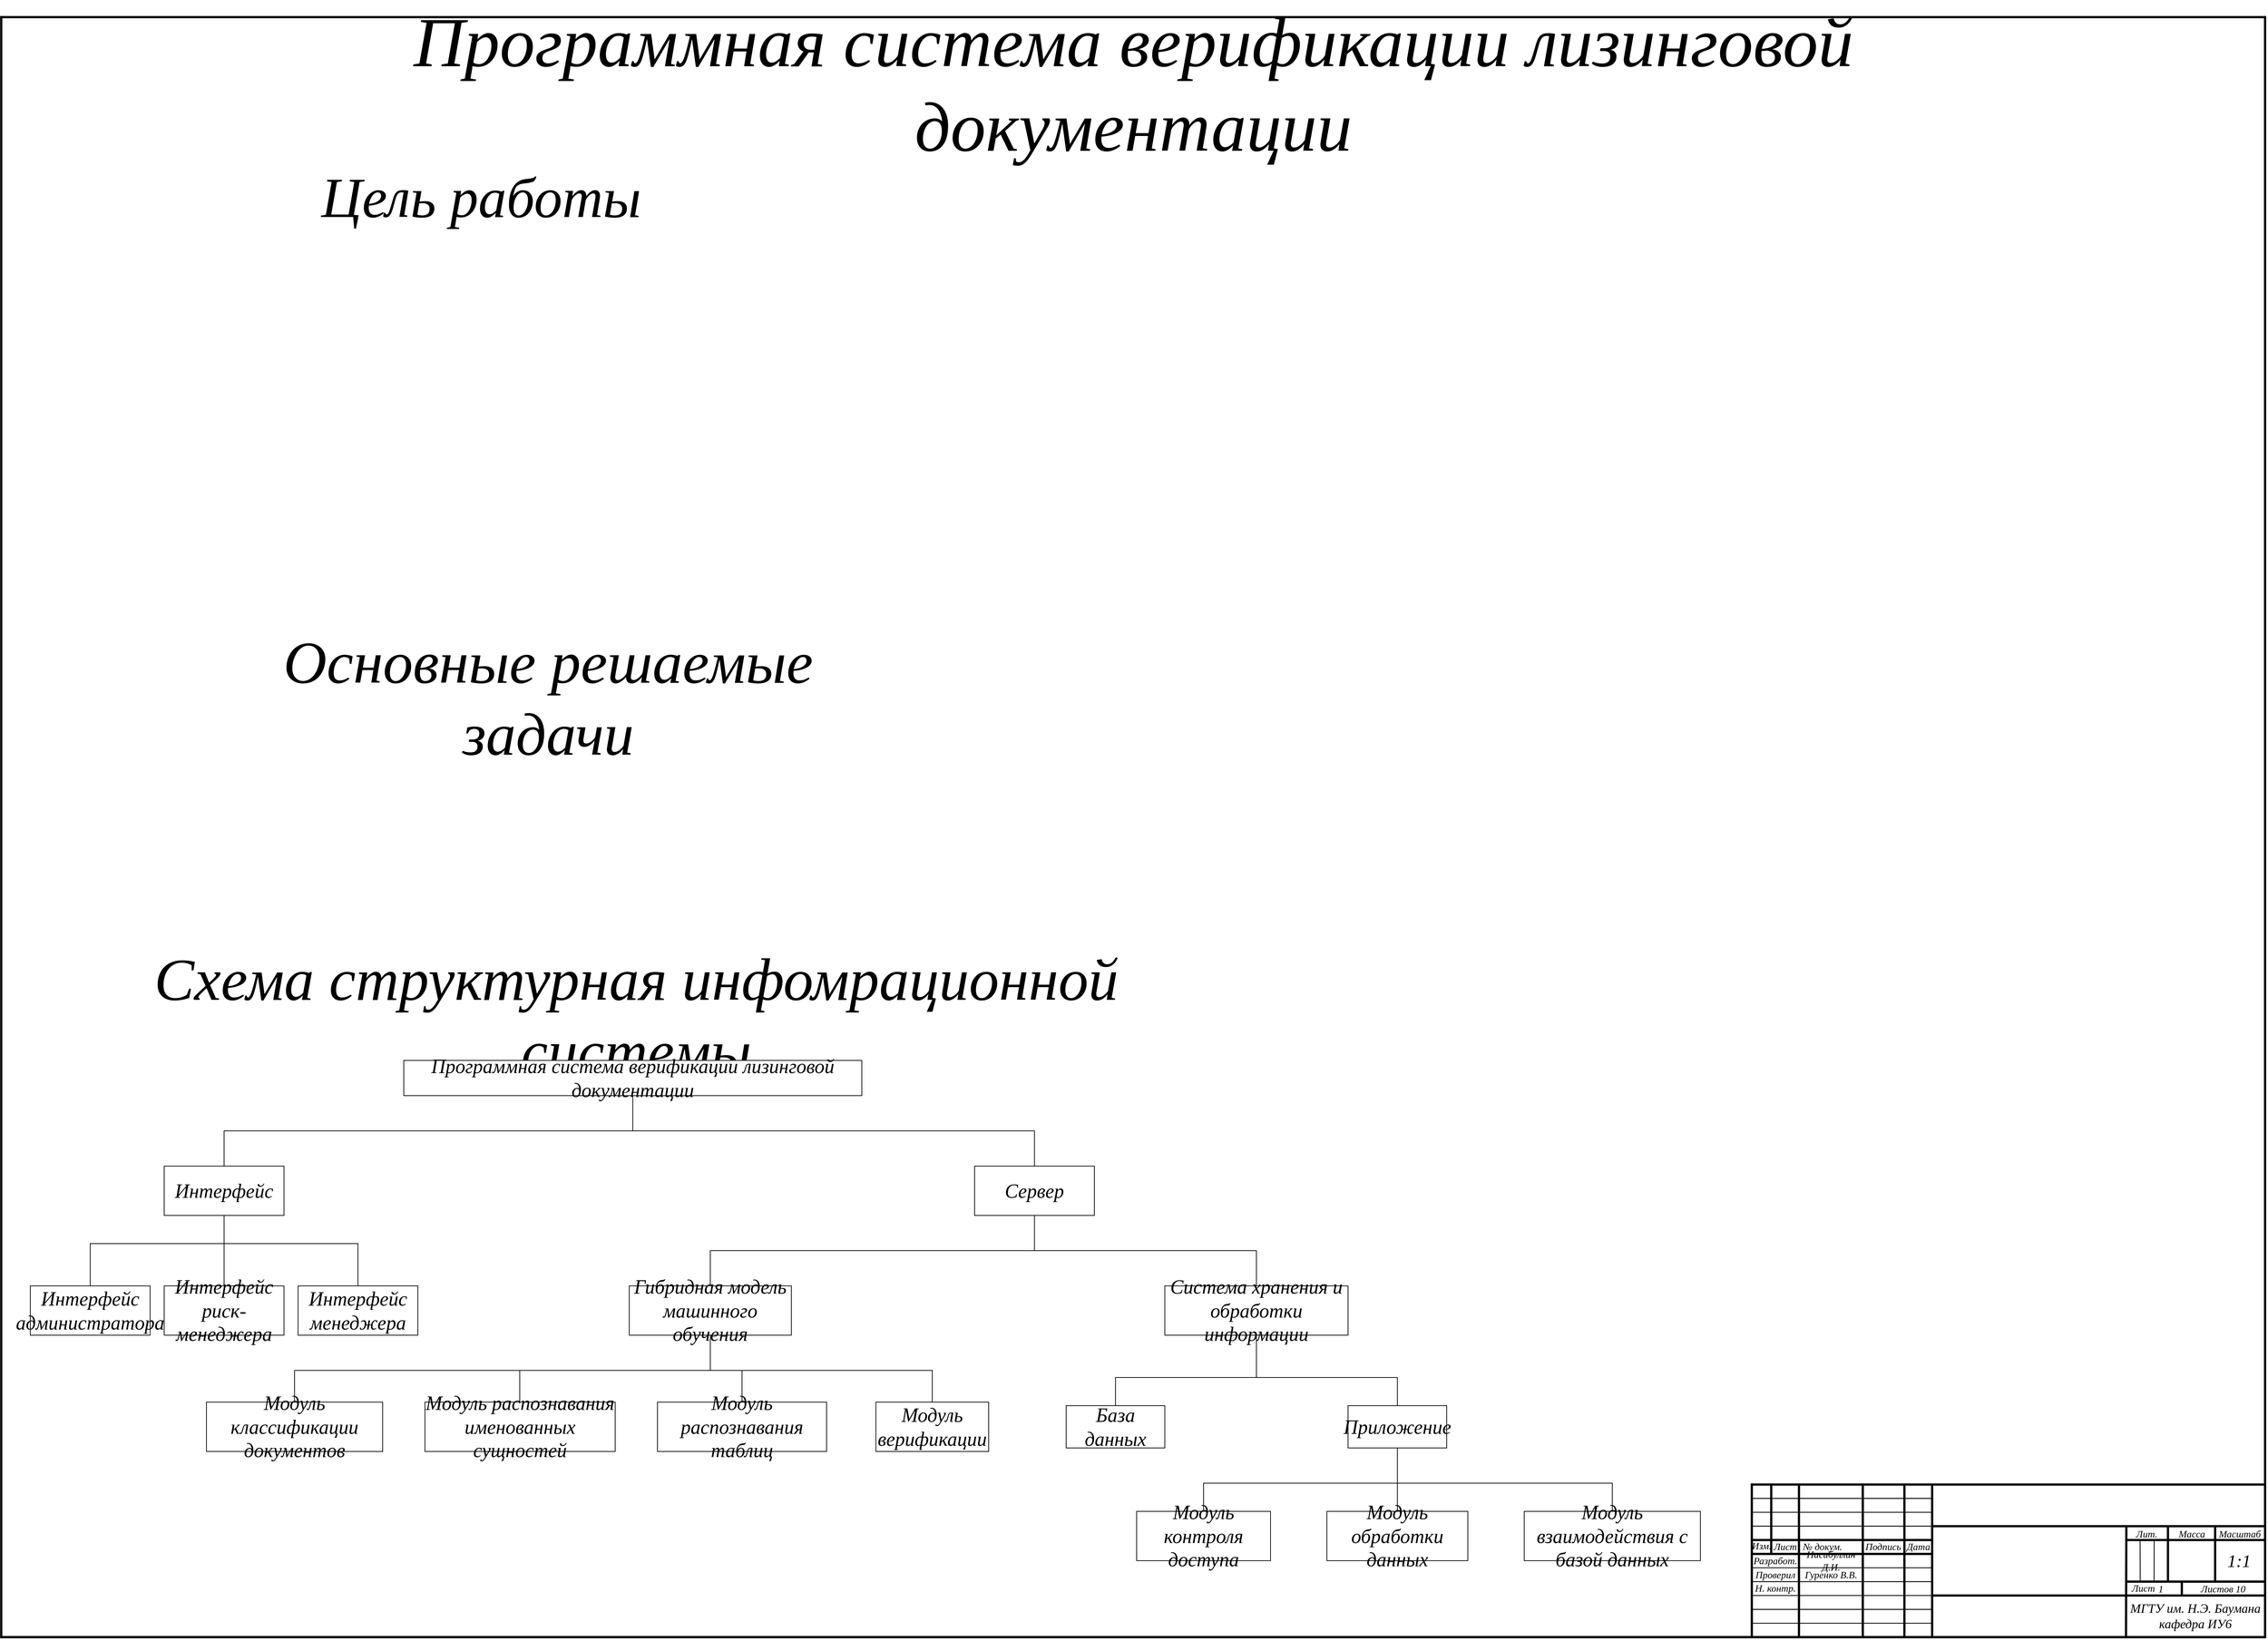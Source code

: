 <mxfile version="26.2.14" pages="6">
  <diagram name="Лист 1" id="x5ziAsaNnClO4zRs3F9P">
    <mxGraphModel dx="4007" dy="2617" grid="1" gridSize="10" guides="1" tooltips="1" connect="1" arrows="1" fold="1" page="1" pageScale="1" pageWidth="3300" pageHeight="2339" math="0" shadow="0">
      <root>
        <mxCell id="0" />
        <mxCell id="1" parent="0" />
        <mxCell id="kFYverO4tarZtgFE3sbo-1" value="" style="group;fontSize=14;spacingTop=1.968;movable=0;resizable=0;rotatable=0;deletable=0;editable=0;locked=1;connectable=0;" vertex="1" connectable="0" parent="1">
          <mxGeometry x="78.74" y="17.716" width="3212.6" height="2302.358" as="geometry" />
        </mxCell>
        <mxCell id="kFYverO4tarZtgFE3sbo-2" value="" style="endArrow=none;html=1;rounded=0;strokeWidth=3.15;jumpSize=1.968;jumpStyle=gap;endSize=0;strokeColor=default;" edge="1" parent="kFYverO4tarZtgFE3sbo-1">
          <mxGeometry width="50" height="50" relative="1" as="geometry">
            <mxPoint as="sourcePoint" />
            <mxPoint y="2302.358" as="targetPoint" />
          </mxGeometry>
        </mxCell>
        <mxCell id="kFYverO4tarZtgFE3sbo-3" value="" style="endArrow=none;html=1;rounded=0;strokeWidth=3.15;" edge="1" parent="kFYverO4tarZtgFE3sbo-1">
          <mxGeometry width="50" height="50" relative="1" as="geometry">
            <mxPoint x="3212.592" as="sourcePoint" />
            <mxPoint x="3212.592" y="2302.358" as="targetPoint" />
          </mxGeometry>
        </mxCell>
        <mxCell id="kFYverO4tarZtgFE3sbo-4" value="" style="endArrow=none;html=1;rounded=0;strokeWidth=3.15;" edge="1" parent="kFYverO4tarZtgFE3sbo-1">
          <mxGeometry width="50" height="50" relative="1" as="geometry">
            <mxPoint y="1.575" as="sourcePoint" />
            <mxPoint x="3212.592" y="1.575" as="targetPoint" />
          </mxGeometry>
        </mxCell>
        <mxCell id="kFYverO4tarZtgFE3sbo-5" value="" style="endArrow=none;html=1;rounded=0;strokeWidth=3.15;" edge="1" parent="kFYverO4tarZtgFE3sbo-1">
          <mxGeometry width="50" height="50" relative="1" as="geometry">
            <mxPoint y="2300.783" as="sourcePoint" />
            <mxPoint x="3212.592" y="2300.783" as="targetPoint" />
          </mxGeometry>
        </mxCell>
        <mxCell id="kFYverO4tarZtgFE3sbo-6" value="" style="endArrow=none;html=1;rounded=0;strokeWidth=3.15;startSize=0;" edge="1" parent="kFYverO4tarZtgFE3sbo-1">
          <mxGeometry width="50" height="50" relative="1" as="geometry">
            <mxPoint x="2484.247" y="2084.248" as="sourcePoint" />
            <mxPoint x="3212.592" y="2084.248" as="targetPoint" />
          </mxGeometry>
        </mxCell>
        <mxCell id="kFYverO4tarZtgFE3sbo-7" value="" style="endArrow=none;html=1;rounded=0;strokeWidth=3.15;startSize=0;" edge="1" parent="kFYverO4tarZtgFE3sbo-1">
          <mxGeometry width="50" height="50" relative="1" as="geometry">
            <mxPoint x="2484.247" y="2082.673" as="sourcePoint" />
            <mxPoint x="2484.247" y="2300.89" as="targetPoint" />
          </mxGeometry>
        </mxCell>
        <mxCell id="kFYverO4tarZtgFE3sbo-8" value="" style="endArrow=none;html=1;rounded=0;strokeWidth=3.15;startSize=0;" edge="1" parent="kFYverO4tarZtgFE3sbo-1">
          <mxGeometry width="50" height="50" relative="1" as="geometry">
            <mxPoint x="2740.152" y="2143.303" as="sourcePoint" />
            <mxPoint x="3212.592" y="2143.303" as="targetPoint" />
          </mxGeometry>
        </mxCell>
        <mxCell id="kFYverO4tarZtgFE3sbo-9" value="" style="endArrow=none;html=1;rounded=0;strokeWidth=3.15;startSize=0;" edge="1" parent="kFYverO4tarZtgFE3sbo-1">
          <mxGeometry width="50" height="50" relative="1" as="geometry">
            <mxPoint x="2740.152" y="2084.248" as="sourcePoint" />
            <mxPoint x="2740.152" y="2300.89" as="targetPoint" />
          </mxGeometry>
        </mxCell>
        <mxCell id="kFYverO4tarZtgFE3sbo-10" value="" style="endArrow=none;html=1;rounded=0;strokeWidth=3.15;startSize=0;" edge="1" parent="kFYverO4tarZtgFE3sbo-1">
          <mxGeometry width="50" height="50" relative="1" as="geometry">
            <mxPoint x="2740.152" y="2241.728" as="sourcePoint" />
            <mxPoint x="3212.592" y="2241.728" as="targetPoint" />
          </mxGeometry>
        </mxCell>
        <mxCell id="kFYverO4tarZtgFE3sbo-11" value="" style="endArrow=none;html=1;rounded=0;strokeWidth=3.15;startSize=0;" edge="1" parent="kFYverO4tarZtgFE3sbo-1">
          <mxGeometry width="50" height="50" relative="1" as="geometry">
            <mxPoint x="3015.742" y="2222.043" as="sourcePoint" />
            <mxPoint x="3212.592" y="2222.043" as="targetPoint" />
          </mxGeometry>
        </mxCell>
        <mxCell id="kFYverO4tarZtgFE3sbo-12" value="" style="endArrow=none;html=1;rounded=0;strokeWidth=3.15;startSize=0;" edge="1" parent="kFYverO4tarZtgFE3sbo-1">
          <mxGeometry width="50" height="50" relative="1" as="geometry">
            <mxPoint x="3015.742" y="2162.988" as="sourcePoint" />
            <mxPoint x="3212.592" y="2162.988" as="targetPoint" />
          </mxGeometry>
        </mxCell>
        <mxCell id="kFYverO4tarZtgFE3sbo-13" value="" style="endArrow=none;html=1;rounded=0;strokeWidth=3.15;startSize=0;" edge="1" parent="kFYverO4tarZtgFE3sbo-1">
          <mxGeometry width="50" height="50" relative="1" as="geometry">
            <mxPoint x="3015.742" y="2143.303" as="sourcePoint" />
            <mxPoint x="3015.26" y="2301.284" as="targetPoint" />
          </mxGeometry>
        </mxCell>
        <mxCell id="kFYverO4tarZtgFE3sbo-14" value="" style="endArrow=none;html=1;rounded=0;strokeWidth=3.15;startSize=0;" edge="1" parent="kFYverO4tarZtgFE3sbo-1">
          <mxGeometry width="50" height="50" relative="1" as="geometry">
            <mxPoint x="3074.797" y="2143.303" as="sourcePoint" />
            <mxPoint x="3074.797" y="2222.043" as="targetPoint" />
          </mxGeometry>
        </mxCell>
        <mxCell id="kFYverO4tarZtgFE3sbo-15" value="" style="endArrow=none;html=1;rounded=0;strokeWidth=3.15;startSize=0;" edge="1" parent="kFYverO4tarZtgFE3sbo-1">
          <mxGeometry width="50" height="50" relative="1" as="geometry">
            <mxPoint x="3141.726" y="2143.303" as="sourcePoint" />
            <mxPoint x="3141.726" y="2222.043" as="targetPoint" />
          </mxGeometry>
        </mxCell>
        <mxCell id="kFYverO4tarZtgFE3sbo-16" value="" style="endArrow=none;html=1;rounded=0;strokeWidth=3.15;startSize=0;" edge="1" parent="kFYverO4tarZtgFE3sbo-1">
          <mxGeometry width="50" height="50" relative="1" as="geometry">
            <mxPoint x="3094.482" y="2222.04" as="sourcePoint" />
            <mxPoint x="3094.482" y="2241.89" as="targetPoint" />
          </mxGeometry>
        </mxCell>
        <mxCell id="kFYverO4tarZtgFE3sbo-17" value="" style="endArrow=none;html=1;rounded=0;strokeWidth=3.15;startSize=0;" edge="1" parent="kFYverO4tarZtgFE3sbo-1">
          <mxGeometry width="50" height="50" relative="1" as="geometry">
            <mxPoint x="2700.782" y="2084.245" as="sourcePoint" />
            <mxPoint x="2700.782" y="2300.887" as="targetPoint" />
          </mxGeometry>
        </mxCell>
        <mxCell id="kFYverO4tarZtgFE3sbo-18" value="" style="endArrow=none;html=1;rounded=0;strokeWidth=3.15;startSize=0;" edge="1" parent="kFYverO4tarZtgFE3sbo-1">
          <mxGeometry width="50" height="50" relative="1" as="geometry">
            <mxPoint x="2641.727" y="2084.252" as="sourcePoint" />
            <mxPoint x="2641.727" y="2300.894" as="targetPoint" />
          </mxGeometry>
        </mxCell>
        <mxCell id="kFYverO4tarZtgFE3sbo-19" value="" style="endArrow=none;html=1;rounded=0;strokeWidth=3.15;startSize=0;" edge="1" parent="kFYverO4tarZtgFE3sbo-1">
          <mxGeometry width="50" height="50" relative="1" as="geometry">
            <mxPoint x="2551.176" y="2084.249" as="sourcePoint" />
            <mxPoint x="2551.176" y="2300.891" as="targetPoint" />
          </mxGeometry>
        </mxCell>
        <mxCell id="kFYverO4tarZtgFE3sbo-20" value="" style="endArrow=none;html=1;rounded=0;strokeWidth=3.15;startSize=0;" edge="1" parent="kFYverO4tarZtgFE3sbo-1">
          <mxGeometry width="50" height="50" relative="1" as="geometry">
            <mxPoint x="2511.806" y="2084.246" as="sourcePoint" />
            <mxPoint x="2511.806" y="2182.673" as="targetPoint" />
          </mxGeometry>
        </mxCell>
        <mxCell id="kFYverO4tarZtgFE3sbo-21" value="" style="endArrow=none;html=1;rounded=0;strokeWidth=3.15;startSize=0;" edge="1" parent="kFYverO4tarZtgFE3sbo-1">
          <mxGeometry width="50" height="50" relative="1" as="geometry">
            <mxPoint x="2484.249" y="2182.673" as="sourcePoint" />
            <mxPoint x="2740.26" y="2182.673" as="targetPoint" />
          </mxGeometry>
        </mxCell>
        <mxCell id="kFYverO4tarZtgFE3sbo-22" value="" style="endArrow=none;html=1;rounded=0;strokeWidth=3.15;startSize=0;" edge="1" parent="kFYverO4tarZtgFE3sbo-1">
          <mxGeometry width="50" height="50" relative="1" as="geometry">
            <mxPoint x="2484.246" y="2162.988" as="sourcePoint" />
            <mxPoint x="2740.257" y="2162.988" as="targetPoint" />
          </mxGeometry>
        </mxCell>
        <mxCell id="kFYverO4tarZtgFE3sbo-23" value="" style="endArrow=none;html=1;rounded=0;strokeWidth=1.181;startSize=0;" edge="1" parent="kFYverO4tarZtgFE3sbo-1">
          <mxGeometry width="50" height="50" relative="1" as="geometry">
            <mxPoint x="2484.243" y="2103.933" as="sourcePoint" />
            <mxPoint x="2740.254" y="2103.933" as="targetPoint" />
          </mxGeometry>
        </mxCell>
        <mxCell id="kFYverO4tarZtgFE3sbo-24" value="" style="endArrow=none;html=1;rounded=0;strokeWidth=1.181;startSize=0;" edge="1" parent="kFYverO4tarZtgFE3sbo-1">
          <mxGeometry width="50" height="50" relative="1" as="geometry">
            <mxPoint x="2484.247" y="2123.618" as="sourcePoint" />
            <mxPoint x="2740.152" y="2123.618" as="targetPoint" />
          </mxGeometry>
        </mxCell>
        <mxCell id="kFYverO4tarZtgFE3sbo-25" value="" style="endArrow=none;html=1;rounded=0;strokeWidth=1.181;startSize=0;" edge="1" parent="kFYverO4tarZtgFE3sbo-1">
          <mxGeometry width="50" height="50" relative="1" as="geometry">
            <mxPoint x="2484.247" y="2143.303" as="sourcePoint" />
            <mxPoint x="2740.152" y="2143.303" as="targetPoint" />
          </mxGeometry>
        </mxCell>
        <mxCell id="kFYverO4tarZtgFE3sbo-26" value="" style="endArrow=none;html=1;rounded=0;strokeWidth=1.181;startSize=0;" edge="1" parent="kFYverO4tarZtgFE3sbo-1">
          <mxGeometry width="50" height="50" relative="1" as="geometry">
            <mxPoint x="2484.244" y="2202.36" as="sourcePoint" />
            <mxPoint x="2740.149" y="2202.36" as="targetPoint" />
          </mxGeometry>
        </mxCell>
        <mxCell id="kFYverO4tarZtgFE3sbo-27" value="" style="endArrow=none;html=1;rounded=0;strokeWidth=1.181;startSize=0;" edge="1" parent="kFYverO4tarZtgFE3sbo-1">
          <mxGeometry width="50" height="50" relative="1" as="geometry">
            <mxPoint x="2484.251" y="2222.047" as="sourcePoint" />
            <mxPoint x="2740.156" y="2222.047" as="targetPoint" />
          </mxGeometry>
        </mxCell>
        <mxCell id="kFYverO4tarZtgFE3sbo-28" value="" style="endArrow=none;html=1;rounded=0;strokeWidth=1.181;startSize=0;" edge="1" parent="kFYverO4tarZtgFE3sbo-1">
          <mxGeometry width="50" height="50" relative="1" as="geometry">
            <mxPoint x="2484.248" y="2241.724" as="sourcePoint" />
            <mxPoint x="2740.153" y="2241.724" as="targetPoint" />
          </mxGeometry>
        </mxCell>
        <mxCell id="kFYverO4tarZtgFE3sbo-29" value="" style="endArrow=none;html=1;rounded=0;strokeWidth=1.181;startSize=0;" edge="1" parent="kFYverO4tarZtgFE3sbo-1">
          <mxGeometry width="50" height="50" relative="1" as="geometry">
            <mxPoint x="2484.245" y="2261.411" as="sourcePoint" />
            <mxPoint x="2740.15" y="2261.411" as="targetPoint" />
          </mxGeometry>
        </mxCell>
        <mxCell id="kFYverO4tarZtgFE3sbo-30" value="" style="endArrow=none;html=1;rounded=0;strokeWidth=1.181;startSize=0;" edge="1" parent="kFYverO4tarZtgFE3sbo-1">
          <mxGeometry width="50" height="50" relative="1" as="geometry">
            <mxPoint x="2484.252" y="2281.098" as="sourcePoint" />
            <mxPoint x="2740.157" y="2281.098" as="targetPoint" />
          </mxGeometry>
        </mxCell>
        <mxCell id="kFYverO4tarZtgFE3sbo-31" value="" style="endArrow=none;html=1;rounded=0;strokeWidth=1.181;startSize=0;" edge="1" parent="kFYverO4tarZtgFE3sbo-1">
          <mxGeometry width="50" height="50" relative="1" as="geometry">
            <mxPoint x="3035.26" y="2162.89" as="sourcePoint" />
            <mxPoint x="3035.427" y="2221.89" as="targetPoint" />
          </mxGeometry>
        </mxCell>
        <mxCell id="kFYverO4tarZtgFE3sbo-32" value="" style="endArrow=none;html=1;rounded=0;strokeWidth=1.181;startSize=0;" edge="1" parent="kFYverO4tarZtgFE3sbo-1">
          <mxGeometry width="50" height="50" relative="1" as="geometry">
            <mxPoint x="3055.26" y="2162.89" as="sourcePoint" />
            <mxPoint x="3055.114" y="2222.307" as="targetPoint" />
          </mxGeometry>
        </mxCell>
        <mxCell id="kFYverO4tarZtgFE3sbo-33" value="&lt;font style=&quot;font-size: 14px;&quot; face=&quot;GOST type A&quot;&gt;&lt;i style=&quot;&quot;&gt;Изм.&lt;/i&gt;&lt;/font&gt;" style="text;html=1;align=center;verticalAlign=middle;whiteSpace=wrap;rounded=0;" vertex="1" parent="kFYverO4tarZtgFE3sbo-1">
          <mxGeometry x="2484.25" y="2163.381" width="27.56" height="18.11" as="geometry" />
        </mxCell>
        <mxCell id="kFYverO4tarZtgFE3sbo-34" value="&lt;font face=&quot;GOST type A&quot;&gt;&lt;i&gt;Лист&lt;/i&gt;&lt;/font&gt;" style="text;html=1;align=center;verticalAlign=middle;whiteSpace=wrap;rounded=0;fontSize=14;" vertex="1" parent="kFYverO4tarZtgFE3sbo-1">
          <mxGeometry x="2511.81" y="2162.99" width="39.37" height="18.11" as="geometry" />
        </mxCell>
        <mxCell id="kFYverO4tarZtgFE3sbo-35" value="&lt;i&gt;&lt;font face=&quot;GOST type A&quot;&gt;&amp;nbsp;№ докум.&lt;/font&gt;&lt;/i&gt;" style="text;html=1;align=left;verticalAlign=middle;whiteSpace=wrap;rounded=0;fontSize=14;" vertex="1" parent="kFYverO4tarZtgFE3sbo-1">
          <mxGeometry x="2551.18" y="2162.99" width="90.55" height="18.11" as="geometry" />
        </mxCell>
        <mxCell id="kFYverO4tarZtgFE3sbo-36" value="&lt;font face=&quot;GOST type A&quot;&gt;&lt;i&gt;Подпись&lt;/i&gt;&lt;/font&gt;" style="text;html=1;align=center;verticalAlign=middle;whiteSpace=wrap;rounded=0;fontSize=14;" vertex="1" parent="kFYverO4tarZtgFE3sbo-1">
          <mxGeometry x="2641.73" y="2162.99" width="59.05" height="18.11" as="geometry" />
        </mxCell>
        <mxCell id="kFYverO4tarZtgFE3sbo-37" value="&lt;font face=&quot;GOST type A&quot;&gt;&lt;i&gt;Дата&lt;/i&gt;&lt;/font&gt;" style="text;html=1;align=center;verticalAlign=middle;whiteSpace=wrap;rounded=0;fontSize=14;" vertex="1" parent="kFYverO4tarZtgFE3sbo-1">
          <mxGeometry x="2700.78" y="2162.99" width="39.38" height="18.11" as="geometry" />
        </mxCell>
        <mxCell id="kFYverO4tarZtgFE3sbo-38" value="&lt;font face=&quot;GOST type A&quot;&gt;&lt;i&gt;Разработ.&lt;/i&gt;&lt;/font&gt;&lt;span style=&quot;color: rgba(0, 0, 0, 0); font-family: monospace; font-size: 0px; text-align: start; text-wrap-mode: nowrap;&quot;&gt;%3CmxGraphModel%3E%3Croot%3E%3CmxCell%20id%3D%220%22%2F%3E%3CmxCell%20id%3D%221%22%20parent%3D%220%22%2F%3E%3CmxCell%20id%3D%222%22%20value%3D%22%26lt%3Bfont%20face%3D%26quot%3BGOST%20type%20A%26quot%3B%26gt%3B%26lt%3Bi%26gt%3B%D0%9B%D0%B8%D1%81%D1%82%26lt%3B%2Fi%26gt%3B%26lt%3B%2Ffont%26gt%3B%22%20style%3D%22text%3Bhtml%3D1%3Balign%3Dcenter%3BverticalAlign%3Dmiddle%3BwhiteSpace%3Dwrap%3Brounded%3D0%3BfontSize%3D14%3B%22%20vertex%3D%221%22%20parent%3D%221%22%3E%3CmxGeometry%20x%3D%222590.55%22%20y%3D%222180.707%22%20width%3D%2239.37%22%20height%3D%2218.11%22%20as%3D%22geometry%22%2F%3E%3C%2FmxCell%3E%3C%2Froot%3E%3C%2FmxGraphModel%3E&lt;/span&gt;" style="text;html=1;align=center;verticalAlign=middle;whiteSpace=wrap;rounded=0;fontSize=14;" vertex="1" parent="kFYverO4tarZtgFE3sbo-1">
          <mxGeometry x="2484.25" y="2183.07" width="66.93" height="18.11" as="geometry" />
        </mxCell>
        <mxCell id="kFYverO4tarZtgFE3sbo-39" value="&lt;font face=&quot;GOST type A&quot;&gt;&lt;i&gt;Проверил&lt;/i&gt;&lt;/font&gt;" style="text;html=1;align=center;verticalAlign=middle;whiteSpace=wrap;rounded=0;fontSize=14;" vertex="1" parent="kFYverO4tarZtgFE3sbo-1">
          <mxGeometry x="2484.247" y="2202.747" width="66.93" height="18.11" as="geometry" />
        </mxCell>
        <mxCell id="kFYverO4tarZtgFE3sbo-40" value="&lt;font face=&quot;GOST type A&quot;&gt;&lt;i&gt;Н. контр.&lt;/i&gt;&lt;/font&gt;" style="text;html=1;align=center;verticalAlign=middle;whiteSpace=wrap;rounded=0;fontSize=14;" vertex="1" parent="kFYverO4tarZtgFE3sbo-1">
          <mxGeometry x="2484.244" y="2222.434" width="66.93" height="18.11" as="geometry" />
        </mxCell>
        <mxCell id="kFYverO4tarZtgFE3sbo-41" value="&lt;font face=&quot;GOST type A&quot;&gt;&lt;i&gt;Лит.&lt;/i&gt;&lt;/font&gt;" style="text;html=1;align=center;verticalAlign=middle;whiteSpace=wrap;rounded=0;fontSize=14;" vertex="1" parent="kFYverO4tarZtgFE3sbo-1">
          <mxGeometry x="3015.74" y="2144.88" width="59.06" height="18.11" as="geometry" />
        </mxCell>
        <mxCell id="kFYverO4tarZtgFE3sbo-42" value="&lt;font face=&quot;GOST type A&quot;&gt;&lt;i&gt;Масса&lt;/i&gt;&lt;/font&gt;" style="text;html=1;align=center;verticalAlign=middle;whiteSpace=wrap;rounded=0;fontSize=14;" vertex="1" parent="kFYverO4tarZtgFE3sbo-1">
          <mxGeometry x="3074.8" y="2144.88" width="66.93" height="18.11" as="geometry" />
        </mxCell>
        <mxCell id="kFYverO4tarZtgFE3sbo-43" value="&lt;font face=&quot;GOST type A&quot;&gt;&lt;i&gt;Масштаб&lt;/i&gt;&lt;/font&gt;" style="text;html=1;align=center;verticalAlign=middle;whiteSpace=wrap;rounded=0;fontSize=14;" vertex="1" parent="kFYverO4tarZtgFE3sbo-1">
          <mxGeometry x="3141.73" y="2144.88" width="70.86" height="18.11" as="geometry" />
        </mxCell>
        <mxCell id="kFYverO4tarZtgFE3sbo-44" value="&lt;font style=&quot;font-size: 25px;&quot; face=&quot;GOST type A&quot;&gt;&lt;i style=&quot;&quot;&gt;1:1&lt;/i&gt;&lt;/font&gt;" style="text;html=1;align=center;verticalAlign=middle;whiteSpace=wrap;rounded=0;fontSize=14;spacingTop=1.968;spacingRight=1.968;spacingLeft=-1.968;" vertex="1" parent="kFYverO4tarZtgFE3sbo-1">
          <mxGeometry x="3141.73" y="2162.99" width="70.86" height="57.48" as="geometry" />
        </mxCell>
        <mxCell id="kFYverO4tarZtgFE3sbo-45" value="&lt;font face=&quot;GOST type A&quot;&gt;&lt;i&gt;Лист&lt;/i&gt;&lt;/font&gt;" style="text;html=1;align=right;verticalAlign=middle;whiteSpace=wrap;rounded=0;fontSize=14;" vertex="1" parent="kFYverO4tarZtgFE3sbo-1">
          <mxGeometry x="3015.74" y="2222.44" width="43.31" height="18.11" as="geometry" />
        </mxCell>
        <mxCell id="kFYverO4tarZtgFE3sbo-46" value="&lt;font face=&quot;GOST type A&quot;&gt;&lt;i&gt;1&lt;/i&gt;&lt;/font&gt;" style="text;html=1;align=left;verticalAlign=middle;whiteSpace=wrap;rounded=0;fontSize=14;spacingTop=1.968;" vertex="1" parent="kFYverO4tarZtgFE3sbo-1">
          <mxGeometry x="3059.05" y="2222.44" width="35.44" height="18.11" as="geometry" />
        </mxCell>
        <mxCell id="kFYverO4tarZtgFE3sbo-47" value="&lt;font face=&quot;GOST type A&quot;&gt;&lt;i&gt;Листов 10&lt;/i&gt;&lt;/font&gt;" style="text;html=1;align=center;verticalAlign=middle;whiteSpace=wrap;rounded=0;fontSize=14;spacingTop=1.968;" vertex="1" parent="kFYverO4tarZtgFE3sbo-1">
          <mxGeometry x="3094.49" y="2222.44" width="118.11" height="18.11" as="geometry" />
        </mxCell>
        <mxCell id="kFYverO4tarZtgFE3sbo-48" value="&lt;font style=&quot;font-size: 18px;&quot; face=&quot;GOST type A&quot;&gt;&lt;i style=&quot;&quot;&gt;МГТУ им. Н.Э. Баумана&lt;/i&gt;&lt;/font&gt;&lt;div&gt;&lt;font style=&quot;font-size: 18px;&quot; face=&quot;GOST type A&quot;&gt;&lt;i style=&quot;&quot;&gt;кафедра ИУ6&lt;/i&gt;&lt;/font&gt;&lt;/div&gt;" style="text;html=1;align=center;verticalAlign=middle;whiteSpace=wrap;rounded=0;fontSize=14;spacingTop=1.968;" vertex="1" parent="kFYverO4tarZtgFE3sbo-1">
          <mxGeometry x="3015.74" y="2242.12" width="196.86" height="57.09" as="geometry" />
        </mxCell>
        <mxCell id="kFYverO4tarZtgFE3sbo-49" value="&lt;font face=&quot;GOST type A&quot;&gt;&lt;i&gt;Насибуллин Д.И.&lt;/i&gt;&lt;/font&gt;" style="text;html=1;align=center;verticalAlign=middle;whiteSpace=wrap;rounded=0;fontSize=14;" vertex="1" parent="kFYverO4tarZtgFE3sbo-1">
          <mxGeometry x="2551.18" y="2183.07" width="90.55" height="18.11" as="geometry" />
        </mxCell>
        <mxCell id="kFYverO4tarZtgFE3sbo-50" value="&lt;font face=&quot;GOST type A&quot;&gt;&lt;i&gt;Гуренко В.В.&lt;/i&gt;&lt;/font&gt;" style="text;html=1;align=center;verticalAlign=middle;whiteSpace=wrap;rounded=0;fontSize=14;" vertex="1" parent="kFYverO4tarZtgFE3sbo-1">
          <mxGeometry x="2551.177" y="2202.747" width="90.55" height="18.11" as="geometry" />
        </mxCell>
        <mxCell id="kFYverO4tarZtgFE3sbo-51" value="Программная система верификации лизинговой документации" style="text;html=1;align=center;verticalAlign=middle;whiteSpace=wrap;rounded=0;fontFamily=GOST type A;fontSize=100;fontStyle=2" vertex="1" parent="1">
          <mxGeometry x="552.56" y="60" width="2264.96" height="110" as="geometry" />
        </mxCell>
        <mxCell id="kFYverO4tarZtgFE3sbo-52" value="Цель работы" style="text;html=1;align=center;verticalAlign=middle;whiteSpace=wrap;rounded=0;fontFamily=GOST type A;fontSize=80;fontStyle=2" vertex="1" parent="1">
          <mxGeometry x="510" y="220" width="500" height="110" as="geometry" />
        </mxCell>
        <mxCell id="kFYverO4tarZtgFE3sbo-53" value="Основные решаемые задачи" style="text;html=1;align=center;verticalAlign=middle;whiteSpace=wrap;rounded=0;fontFamily=GOST type A;fontSize=85;fontStyle=2" vertex="1" parent="1">
          <mxGeometry x="410" y="930" width="890" height="110" as="geometry" />
        </mxCell>
        <mxCell id="kFYverO4tarZtgFE3sbo-54" value="Схема структурная инфомрационной системы" style="text;html=1;align=center;verticalAlign=middle;whiteSpace=wrap;rounded=0;fontFamily=GOST type A;fontSize=85;fontStyle=2" vertex="1" parent="1">
          <mxGeometry x="280" y="1380" width="1400" height="110" as="geometry" />
        </mxCell>
        <mxCell id="kFYverO4tarZtgFE3sbo-55" value="Программная система верификации лизинговой документации" style="rounded=0;whiteSpace=wrap;html=1;fontSize=28;fontFamily=GOST type A;fontStyle=2" vertex="1" parent="1">
          <mxGeometry x="650" y="1500" width="650" height="50" as="geometry" />
        </mxCell>
        <mxCell id="kFYverO4tarZtgFE3sbo-56" value="Интерфейс" style="rounded=0;whiteSpace=wrap;html=1;fontSize=28;fontFamily=GOST type A;fontStyle=2" vertex="1" parent="1">
          <mxGeometry x="310" y="1650" width="170" height="70" as="geometry" />
        </mxCell>
        <mxCell id="kFYverO4tarZtgFE3sbo-57" value="Сервер" style="rounded=0;whiteSpace=wrap;html=1;fontSize=28;fontFamily=GOST type A;fontStyle=2" vertex="1" parent="1">
          <mxGeometry x="1460" y="1650" width="170" height="70" as="geometry" />
        </mxCell>
        <mxCell id="kFYverO4tarZtgFE3sbo-58" value="Интерфейс администратора" style="rounded=0;whiteSpace=wrap;html=1;fontSize=28;fontFamily=GOST type A;fontStyle=2" vertex="1" parent="1">
          <mxGeometry x="120" y="1820" width="170" height="70" as="geometry" />
        </mxCell>
        <mxCell id="kFYverO4tarZtgFE3sbo-59" value="Интерфейс риск-менеджера" style="rounded=0;whiteSpace=wrap;html=1;fontSize=28;fontFamily=GOST type A;fontStyle=2" vertex="1" parent="1">
          <mxGeometry x="310" y="1820" width="170" height="70" as="geometry" />
        </mxCell>
        <mxCell id="kFYverO4tarZtgFE3sbo-60" value="Интерфейс менеджера" style="rounded=0;whiteSpace=wrap;html=1;fontSize=28;fontFamily=GOST type A;fontStyle=2" vertex="1" parent="1">
          <mxGeometry x="500" y="1820" width="170" height="70" as="geometry" />
        </mxCell>
        <mxCell id="kFYverO4tarZtgFE3sbo-61" value="Гибридная модель машинного обучения" style="rounded=0;whiteSpace=wrap;html=1;fontSize=28;fontFamily=GOST type A;fontStyle=2" vertex="1" parent="1">
          <mxGeometry x="970" y="1820" width="230" height="70" as="geometry" />
        </mxCell>
        <mxCell id="kFYverO4tarZtgFE3sbo-62" value="Система хранения и обработки информации" style="rounded=0;whiteSpace=wrap;html=1;fontSize=28;fontFamily=GOST type A;fontStyle=2" vertex="1" parent="1">
          <mxGeometry x="1730" y="1820" width="260" height="70" as="geometry" />
        </mxCell>
        <mxCell id="kFYverO4tarZtgFE3sbo-63" value="Модуль классификации документов" style="rounded=0;whiteSpace=wrap;html=1;fontSize=28;fontFamily=GOST type A;fontStyle=2" vertex="1" parent="1">
          <mxGeometry x="370" y="1985" width="250" height="70" as="geometry" />
        </mxCell>
        <mxCell id="kFYverO4tarZtgFE3sbo-64" value="Модуль распознавания именованных сущностей" style="rounded=0;whiteSpace=wrap;html=1;fontSize=28;fontFamily=GOST type A;fontStyle=2" vertex="1" parent="1">
          <mxGeometry x="680" y="1985" width="270" height="70" as="geometry" />
        </mxCell>
        <mxCell id="kFYverO4tarZtgFE3sbo-65" value="Модуль верификации" style="rounded=0;whiteSpace=wrap;html=1;fontSize=28;fontFamily=GOST type A;fontStyle=2" vertex="1" parent="1">
          <mxGeometry x="1320" y="1985" width="160" height="70" as="geometry" />
        </mxCell>
        <mxCell id="kFYverO4tarZtgFE3sbo-66" value="Модуль распознавания таблиц" style="rounded=0;whiteSpace=wrap;html=1;fontSize=28;fontFamily=GOST type A;fontStyle=2" vertex="1" parent="1">
          <mxGeometry x="1010" y="1985" width="240" height="70" as="geometry" />
        </mxCell>
        <mxCell id="kFYverO4tarZtgFE3sbo-67" value="База данных" style="rounded=0;whiteSpace=wrap;html=1;fontSize=28;fontFamily=GOST type A;fontStyle=2" vertex="1" parent="1">
          <mxGeometry x="1590" y="1990" width="140" height="60" as="geometry" />
        </mxCell>
        <mxCell id="kFYverO4tarZtgFE3sbo-70" value="Приложение" style="rounded=0;whiteSpace=wrap;html=1;fontSize=28;fontFamily=GOST type A;fontStyle=2" vertex="1" parent="1">
          <mxGeometry x="1990" y="1990" width="140" height="60" as="geometry" />
        </mxCell>
        <mxCell id="kFYverO4tarZtgFE3sbo-71" value="Модуль контроля доступа" style="rounded=0;whiteSpace=wrap;html=1;fontSize=28;fontFamily=GOST type A;fontStyle=2" vertex="1" parent="1">
          <mxGeometry x="1690" y="2140" width="190" height="70" as="geometry" />
        </mxCell>
        <mxCell id="kFYverO4tarZtgFE3sbo-72" value="Модуль обработки данных" style="rounded=0;whiteSpace=wrap;html=1;fontSize=28;fontFamily=GOST type A;fontStyle=2" vertex="1" parent="1">
          <mxGeometry x="1960" y="2140" width="200" height="70" as="geometry" />
        </mxCell>
        <mxCell id="kFYverO4tarZtgFE3sbo-73" value="Модуль взаимодействия с базой данных" style="rounded=0;whiteSpace=wrap;html=1;fontSize=28;fontFamily=GOST type A;fontStyle=2" vertex="1" parent="1">
          <mxGeometry x="2240" y="2140" width="250" height="70" as="geometry" />
        </mxCell>
        <mxCell id="kFYverO4tarZtgFE3sbo-74" value="" style="endArrow=none;html=1;rounded=0;exitX=0.5;exitY=0;exitDx=0;exitDy=0;entryX=0.5;entryY=0;entryDx=0;entryDy=0;" edge="1" parent="1" source="kFYverO4tarZtgFE3sbo-56" target="kFYverO4tarZtgFE3sbo-57">
          <mxGeometry width="50" height="50" relative="1" as="geometry">
            <mxPoint x="940" y="1770" as="sourcePoint" />
            <mxPoint x="990" y="1720" as="targetPoint" />
            <Array as="points">
              <mxPoint x="395" y="1600" />
              <mxPoint x="1545" y="1600" />
            </Array>
          </mxGeometry>
        </mxCell>
        <mxCell id="kFYverO4tarZtgFE3sbo-75" value="" style="endArrow=none;html=1;rounded=0;entryX=0.5;entryY=1;entryDx=0;entryDy=0;" edge="1" parent="1" target="kFYverO4tarZtgFE3sbo-55">
          <mxGeometry width="50" height="50" relative="1" as="geometry">
            <mxPoint x="975" y="1600" as="sourcePoint" />
            <mxPoint x="990" y="1720" as="targetPoint" />
          </mxGeometry>
        </mxCell>
        <mxCell id="kFYverO4tarZtgFE3sbo-76" value="" style="endArrow=none;html=1;rounded=0;exitX=0.5;exitY=0;exitDx=0;exitDy=0;entryX=0.5;entryY=0;entryDx=0;entryDy=0;" edge="1" parent="1" source="kFYverO4tarZtgFE3sbo-58" target="kFYverO4tarZtgFE3sbo-60">
          <mxGeometry width="50" height="50" relative="1" as="geometry">
            <mxPoint x="940" y="1770" as="sourcePoint" />
            <mxPoint x="990" y="1720" as="targetPoint" />
            <Array as="points">
              <mxPoint x="205" y="1760" />
              <mxPoint x="585" y="1760" />
            </Array>
          </mxGeometry>
        </mxCell>
        <mxCell id="kFYverO4tarZtgFE3sbo-77" value="" style="endArrow=none;html=1;rounded=0;entryX=0.5;entryY=1;entryDx=0;entryDy=0;exitX=0.5;exitY=0;exitDx=0;exitDy=0;" edge="1" parent="1" source="kFYverO4tarZtgFE3sbo-59" target="kFYverO4tarZtgFE3sbo-56">
          <mxGeometry width="50" height="50" relative="1" as="geometry">
            <mxPoint x="940" y="1770" as="sourcePoint" />
            <mxPoint x="990" y="1720" as="targetPoint" />
          </mxGeometry>
        </mxCell>
        <mxCell id="kFYverO4tarZtgFE3sbo-78" value="" style="endArrow=none;html=1;rounded=0;exitX=0.5;exitY=0;exitDx=0;exitDy=0;entryX=0.5;entryY=0;entryDx=0;entryDy=0;" edge="1" parent="1" source="kFYverO4tarZtgFE3sbo-67" target="kFYverO4tarZtgFE3sbo-70">
          <mxGeometry width="50" height="50" relative="1" as="geometry">
            <mxPoint x="1530" y="2000" as="sourcePoint" />
            <mxPoint x="1580" y="1950" as="targetPoint" />
            <Array as="points">
              <mxPoint x="1660" y="1950" />
              <mxPoint x="2060" y="1950" />
            </Array>
          </mxGeometry>
        </mxCell>
        <mxCell id="kFYverO4tarZtgFE3sbo-79" value="" style="endArrow=none;html=1;rounded=0;entryX=0.5;entryY=1;entryDx=0;entryDy=0;" edge="1" parent="1" target="kFYverO4tarZtgFE3sbo-62">
          <mxGeometry width="50" height="50" relative="1" as="geometry">
            <mxPoint x="1860" y="1950" as="sourcePoint" />
            <mxPoint x="1580" y="1920" as="targetPoint" />
          </mxGeometry>
        </mxCell>
        <mxCell id="kFYverO4tarZtgFE3sbo-80" value="" style="endArrow=none;html=1;rounded=0;exitX=0.5;exitY=0;exitDx=0;exitDy=0;entryX=0.5;entryY=0;entryDx=0;entryDy=0;" edge="1" parent="1" source="kFYverO4tarZtgFE3sbo-71" target="kFYverO4tarZtgFE3sbo-73">
          <mxGeometry width="50" height="50" relative="1" as="geometry">
            <mxPoint x="1650" y="2160" as="sourcePoint" />
            <mxPoint x="1700" y="2110" as="targetPoint" />
            <Array as="points">
              <mxPoint x="1785" y="2100" />
              <mxPoint x="2365" y="2100" />
            </Array>
          </mxGeometry>
        </mxCell>
        <mxCell id="kFYverO4tarZtgFE3sbo-81" value="" style="endArrow=none;html=1;rounded=0;entryX=0.5;entryY=1;entryDx=0;entryDy=0;exitX=0.5;exitY=0;exitDx=0;exitDy=0;" edge="1" parent="1" source="kFYverO4tarZtgFE3sbo-72" target="kFYverO4tarZtgFE3sbo-70">
          <mxGeometry width="50" height="50" relative="1" as="geometry">
            <mxPoint x="1900" y="2150" as="sourcePoint" />
            <mxPoint x="1950" y="2100" as="targetPoint" />
          </mxGeometry>
        </mxCell>
        <mxCell id="kFYverO4tarZtgFE3sbo-82" value="" style="endArrow=none;html=1;rounded=0;exitX=0.5;exitY=0;exitDx=0;exitDy=0;entryX=0.5;entryY=0;entryDx=0;entryDy=0;" edge="1" parent="1" source="kFYverO4tarZtgFE3sbo-61" target="kFYverO4tarZtgFE3sbo-62">
          <mxGeometry width="50" height="50" relative="1" as="geometry">
            <mxPoint x="1140" y="1970" as="sourcePoint" />
            <mxPoint x="1190" y="1920" as="targetPoint" />
            <Array as="points">
              <mxPoint x="1085" y="1770" />
              <mxPoint x="1860" y="1770" />
            </Array>
          </mxGeometry>
        </mxCell>
        <mxCell id="kFYverO4tarZtgFE3sbo-83" value="" style="endArrow=none;html=1;rounded=0;entryX=0.5;entryY=1;entryDx=0;entryDy=0;" edge="1" parent="1" target="kFYverO4tarZtgFE3sbo-57">
          <mxGeometry width="50" height="50" relative="1" as="geometry">
            <mxPoint x="1545" y="1770" as="sourcePoint" />
            <mxPoint x="1530" y="1850" as="targetPoint" />
          </mxGeometry>
        </mxCell>
        <mxCell id="kFYverO4tarZtgFE3sbo-84" value="" style="endArrow=none;html=1;rounded=0;exitX=0.5;exitY=0;exitDx=0;exitDy=0;entryX=0.5;entryY=0;entryDx=0;entryDy=0;" edge="1" parent="1" source="kFYverO4tarZtgFE3sbo-63" target="kFYverO4tarZtgFE3sbo-65">
          <mxGeometry width="50" height="50" relative="1" as="geometry">
            <mxPoint x="1020" y="1900" as="sourcePoint" />
            <mxPoint x="1070" y="1850" as="targetPoint" />
            <Array as="points">
              <mxPoint x="495" y="1940" />
              <mxPoint x="1400" y="1940" />
            </Array>
          </mxGeometry>
        </mxCell>
        <mxCell id="kFYverO4tarZtgFE3sbo-85" value="" style="endArrow=none;html=1;rounded=0;exitX=0.5;exitY=1;exitDx=0;exitDy=0;" edge="1" parent="1" source="kFYverO4tarZtgFE3sbo-61">
          <mxGeometry width="50" height="50" relative="1" as="geometry">
            <mxPoint x="1020" y="1900" as="sourcePoint" />
            <mxPoint x="1085" y="1940" as="targetPoint" />
          </mxGeometry>
        </mxCell>
        <mxCell id="kFYverO4tarZtgFE3sbo-86" value="" style="endArrow=none;html=1;rounded=0;exitX=0.5;exitY=0;exitDx=0;exitDy=0;" edge="1" parent="1" source="kFYverO4tarZtgFE3sbo-66">
          <mxGeometry width="50" height="50" relative="1" as="geometry">
            <mxPoint x="1020" y="1900" as="sourcePoint" />
            <mxPoint x="1130" y="1940" as="targetPoint" />
          </mxGeometry>
        </mxCell>
        <mxCell id="kFYverO4tarZtgFE3sbo-87" value="" style="endArrow=none;html=1;rounded=0;exitX=0.5;exitY=0;exitDx=0;exitDy=0;" edge="1" parent="1">
          <mxGeometry width="50" height="50" relative="1" as="geometry">
            <mxPoint x="814.57" y="1985" as="sourcePoint" />
            <mxPoint x="814.57" y="1940" as="targetPoint" />
          </mxGeometry>
        </mxCell>
      </root>
    </mxGraphModel>
  </diagram>
  <diagram id="eJupjWPiDXdbwRNi5G2d" name="Лист 2">
    <mxGraphModel dx="3434" dy="2243" grid="1" gridSize="10" guides="1" tooltips="1" connect="1" arrows="1" fold="1" page="1" pageScale="1" pageWidth="3300" pageHeight="2339" math="0" shadow="0">
      <root>
        <mxCell id="0" />
        <mxCell id="1" parent="0" />
        <mxCell id="n8TCq_yCvxGzxcym66E1-1" value="" style="group;fontSize=14;spacingTop=1.968;movable=0;resizable=0;rotatable=0;deletable=0;editable=0;locked=1;connectable=0;" vertex="1" connectable="0" parent="1">
          <mxGeometry x="78.74" y="17.716" width="3212.6" height="2302.358" as="geometry" />
        </mxCell>
        <mxCell id="n8TCq_yCvxGzxcym66E1-2" value="" style="endArrow=none;html=1;rounded=0;strokeWidth=3.15;jumpSize=1.968;jumpStyle=gap;endSize=0;strokeColor=default;movable=0;resizable=0;rotatable=0;deletable=0;editable=0;locked=1;connectable=0;" edge="1" parent="n8TCq_yCvxGzxcym66E1-1">
          <mxGeometry width="50" height="50" relative="1" as="geometry">
            <mxPoint as="sourcePoint" />
            <mxPoint y="2302.358" as="targetPoint" />
          </mxGeometry>
        </mxCell>
        <mxCell id="n8TCq_yCvxGzxcym66E1-3" value="" style="endArrow=none;html=1;rounded=0;strokeWidth=3.15;movable=0;resizable=0;rotatable=0;deletable=0;editable=0;locked=1;connectable=0;" edge="1" parent="n8TCq_yCvxGzxcym66E1-1">
          <mxGeometry width="50" height="50" relative="1" as="geometry">
            <mxPoint x="3212.592" as="sourcePoint" />
            <mxPoint x="3212.592" y="2302.358" as="targetPoint" />
          </mxGeometry>
        </mxCell>
        <mxCell id="n8TCq_yCvxGzxcym66E1-4" value="" style="endArrow=none;html=1;rounded=0;strokeWidth=3.15;movable=0;resizable=0;rotatable=0;deletable=0;editable=0;locked=1;connectable=0;" edge="1" parent="n8TCq_yCvxGzxcym66E1-1">
          <mxGeometry width="50" height="50" relative="1" as="geometry">
            <mxPoint y="1.575" as="sourcePoint" />
            <mxPoint x="3212.592" y="1.575" as="targetPoint" />
          </mxGeometry>
        </mxCell>
        <mxCell id="n8TCq_yCvxGzxcym66E1-5" value="" style="endArrow=none;html=1;rounded=0;strokeWidth=3.15;movable=0;resizable=0;rotatable=0;deletable=0;editable=0;locked=1;connectable=0;" edge="1" parent="n8TCq_yCvxGzxcym66E1-1">
          <mxGeometry width="50" height="50" relative="1" as="geometry">
            <mxPoint y="2300.783" as="sourcePoint" />
            <mxPoint x="3212.592" y="2300.783" as="targetPoint" />
          </mxGeometry>
        </mxCell>
        <mxCell id="n8TCq_yCvxGzxcym66E1-6" value="" style="endArrow=none;html=1;rounded=0;strokeWidth=3.15;startSize=0;movable=0;resizable=0;rotatable=0;deletable=0;editable=0;locked=1;connectable=0;" edge="1" parent="n8TCq_yCvxGzxcym66E1-1">
          <mxGeometry width="50" height="50" relative="1" as="geometry">
            <mxPoint x="2484.247" y="2084.248" as="sourcePoint" />
            <mxPoint x="3212.592" y="2084.248" as="targetPoint" />
          </mxGeometry>
        </mxCell>
        <mxCell id="n8TCq_yCvxGzxcym66E1-7" value="" style="endArrow=none;html=1;rounded=0;strokeWidth=3.15;startSize=0;movable=0;resizable=0;rotatable=0;deletable=0;editable=0;locked=1;connectable=0;" edge="1" parent="n8TCq_yCvxGzxcym66E1-1">
          <mxGeometry width="50" height="50" relative="1" as="geometry">
            <mxPoint x="2484.247" y="2082.673" as="sourcePoint" />
            <mxPoint x="2484.247" y="2300.89" as="targetPoint" />
          </mxGeometry>
        </mxCell>
        <mxCell id="n8TCq_yCvxGzxcym66E1-8" value="" style="endArrow=none;html=1;rounded=0;strokeWidth=3.15;startSize=0;movable=0;resizable=0;rotatable=0;deletable=0;editable=0;locked=1;connectable=0;" edge="1" parent="n8TCq_yCvxGzxcym66E1-1">
          <mxGeometry width="50" height="50" relative="1" as="geometry">
            <mxPoint x="2740.152" y="2143.303" as="sourcePoint" />
            <mxPoint x="3212.592" y="2143.303" as="targetPoint" />
          </mxGeometry>
        </mxCell>
        <mxCell id="n8TCq_yCvxGzxcym66E1-9" value="" style="endArrow=none;html=1;rounded=0;strokeWidth=3.15;startSize=0;movable=0;resizable=0;rotatable=0;deletable=0;editable=0;locked=1;connectable=0;" edge="1" parent="n8TCq_yCvxGzxcym66E1-1">
          <mxGeometry width="50" height="50" relative="1" as="geometry">
            <mxPoint x="2740.152" y="2084.248" as="sourcePoint" />
            <mxPoint x="2740.152" y="2300.89" as="targetPoint" />
          </mxGeometry>
        </mxCell>
        <mxCell id="n8TCq_yCvxGzxcym66E1-10" value="" style="endArrow=none;html=1;rounded=0;strokeWidth=3.15;startSize=0;movable=0;resizable=0;rotatable=0;deletable=0;editable=0;locked=1;connectable=0;" edge="1" parent="n8TCq_yCvxGzxcym66E1-1">
          <mxGeometry width="50" height="50" relative="1" as="geometry">
            <mxPoint x="2740.152" y="2241.728" as="sourcePoint" />
            <mxPoint x="3212.592" y="2241.728" as="targetPoint" />
          </mxGeometry>
        </mxCell>
        <mxCell id="n8TCq_yCvxGzxcym66E1-11" value="" style="endArrow=none;html=1;rounded=0;strokeWidth=3.15;startSize=0;movable=0;resizable=0;rotatable=0;deletable=0;editable=0;locked=1;connectable=0;" edge="1" parent="n8TCq_yCvxGzxcym66E1-1">
          <mxGeometry width="50" height="50" relative="1" as="geometry">
            <mxPoint x="3015.742" y="2222.043" as="sourcePoint" />
            <mxPoint x="3212.592" y="2222.043" as="targetPoint" />
          </mxGeometry>
        </mxCell>
        <mxCell id="n8TCq_yCvxGzxcym66E1-12" value="" style="endArrow=none;html=1;rounded=0;strokeWidth=3.15;startSize=0;movable=0;resizable=0;rotatable=0;deletable=0;editable=0;locked=1;connectable=0;" edge="1" parent="n8TCq_yCvxGzxcym66E1-1">
          <mxGeometry width="50" height="50" relative="1" as="geometry">
            <mxPoint x="3015.742" y="2162.988" as="sourcePoint" />
            <mxPoint x="3212.592" y="2162.988" as="targetPoint" />
          </mxGeometry>
        </mxCell>
        <mxCell id="n8TCq_yCvxGzxcym66E1-13" value="" style="endArrow=none;html=1;rounded=0;strokeWidth=3.15;startSize=0;movable=0;resizable=0;rotatable=0;deletable=0;editable=0;locked=1;connectable=0;" edge="1" parent="n8TCq_yCvxGzxcym66E1-1">
          <mxGeometry width="50" height="50" relative="1" as="geometry">
            <mxPoint x="3015.742" y="2143.303" as="sourcePoint" />
            <mxPoint x="3015.26" y="2301.284" as="targetPoint" />
          </mxGeometry>
        </mxCell>
        <mxCell id="n8TCq_yCvxGzxcym66E1-14" value="" style="endArrow=none;html=1;rounded=0;strokeWidth=3.15;startSize=0;movable=0;resizable=0;rotatable=0;deletable=0;editable=0;locked=1;connectable=0;" edge="1" parent="n8TCq_yCvxGzxcym66E1-1">
          <mxGeometry width="50" height="50" relative="1" as="geometry">
            <mxPoint x="3074.797" y="2143.303" as="sourcePoint" />
            <mxPoint x="3074.797" y="2222.043" as="targetPoint" />
          </mxGeometry>
        </mxCell>
        <mxCell id="n8TCq_yCvxGzxcym66E1-15" value="" style="endArrow=none;html=1;rounded=0;strokeWidth=3.15;startSize=0;movable=0;resizable=0;rotatable=0;deletable=0;editable=0;locked=1;connectable=0;" edge="1" parent="n8TCq_yCvxGzxcym66E1-1">
          <mxGeometry width="50" height="50" relative="1" as="geometry">
            <mxPoint x="3141.726" y="2143.303" as="sourcePoint" />
            <mxPoint x="3141.726" y="2222.043" as="targetPoint" />
          </mxGeometry>
        </mxCell>
        <mxCell id="n8TCq_yCvxGzxcym66E1-16" value="" style="endArrow=none;html=1;rounded=0;strokeWidth=3.15;startSize=0;movable=0;resizable=0;rotatable=0;deletable=0;editable=0;locked=1;connectable=0;" edge="1" parent="n8TCq_yCvxGzxcym66E1-1">
          <mxGeometry width="50" height="50" relative="1" as="geometry">
            <mxPoint x="3094.482" y="2222.04" as="sourcePoint" />
            <mxPoint x="3094.482" y="2241.89" as="targetPoint" />
          </mxGeometry>
        </mxCell>
        <mxCell id="n8TCq_yCvxGzxcym66E1-17" value="" style="endArrow=none;html=1;rounded=0;strokeWidth=3.15;startSize=0;movable=0;resizable=0;rotatable=0;deletable=0;editable=0;locked=1;connectable=0;" edge="1" parent="n8TCq_yCvxGzxcym66E1-1">
          <mxGeometry width="50" height="50" relative="1" as="geometry">
            <mxPoint x="2700.782" y="2084.245" as="sourcePoint" />
            <mxPoint x="2700.782" y="2300.887" as="targetPoint" />
          </mxGeometry>
        </mxCell>
        <mxCell id="n8TCq_yCvxGzxcym66E1-18" value="" style="endArrow=none;html=1;rounded=0;strokeWidth=3.15;startSize=0;movable=0;resizable=0;rotatable=0;deletable=0;editable=0;locked=1;connectable=0;" edge="1" parent="n8TCq_yCvxGzxcym66E1-1">
          <mxGeometry width="50" height="50" relative="1" as="geometry">
            <mxPoint x="2641.727" y="2084.252" as="sourcePoint" />
            <mxPoint x="2641.727" y="2300.894" as="targetPoint" />
          </mxGeometry>
        </mxCell>
        <mxCell id="n8TCq_yCvxGzxcym66E1-19" value="" style="endArrow=none;html=1;rounded=0;strokeWidth=3.15;startSize=0;movable=0;resizable=0;rotatable=0;deletable=0;editable=0;locked=1;connectable=0;" edge="1" parent="n8TCq_yCvxGzxcym66E1-1">
          <mxGeometry width="50" height="50" relative="1" as="geometry">
            <mxPoint x="2551.176" y="2084.249" as="sourcePoint" />
            <mxPoint x="2551.176" y="2300.891" as="targetPoint" />
          </mxGeometry>
        </mxCell>
        <mxCell id="n8TCq_yCvxGzxcym66E1-20" value="" style="endArrow=none;html=1;rounded=0;strokeWidth=3.15;startSize=0;movable=0;resizable=0;rotatable=0;deletable=0;editable=0;locked=1;connectable=0;" edge="1" parent="n8TCq_yCvxGzxcym66E1-1">
          <mxGeometry width="50" height="50" relative="1" as="geometry">
            <mxPoint x="2511.806" y="2084.246" as="sourcePoint" />
            <mxPoint x="2511.806" y="2182.673" as="targetPoint" />
          </mxGeometry>
        </mxCell>
        <mxCell id="n8TCq_yCvxGzxcym66E1-21" value="" style="endArrow=none;html=1;rounded=0;strokeWidth=3.15;startSize=0;movable=0;resizable=0;rotatable=0;deletable=0;editable=0;locked=1;connectable=0;" edge="1" parent="n8TCq_yCvxGzxcym66E1-1">
          <mxGeometry width="50" height="50" relative="1" as="geometry">
            <mxPoint x="2484.249" y="2182.673" as="sourcePoint" />
            <mxPoint x="2740.26" y="2182.673" as="targetPoint" />
          </mxGeometry>
        </mxCell>
        <mxCell id="n8TCq_yCvxGzxcym66E1-22" value="" style="endArrow=none;html=1;rounded=0;strokeWidth=3.15;startSize=0;movable=0;resizable=0;rotatable=0;deletable=0;editable=0;locked=1;connectable=0;" edge="1" parent="n8TCq_yCvxGzxcym66E1-1">
          <mxGeometry width="50" height="50" relative="1" as="geometry">
            <mxPoint x="2484.246" y="2162.988" as="sourcePoint" />
            <mxPoint x="2740.257" y="2162.988" as="targetPoint" />
          </mxGeometry>
        </mxCell>
        <mxCell id="n8TCq_yCvxGzxcym66E1-23" value="" style="endArrow=none;html=1;rounded=0;strokeWidth=1.181;startSize=0;movable=0;resizable=0;rotatable=0;deletable=0;editable=0;locked=1;connectable=0;" edge="1" parent="n8TCq_yCvxGzxcym66E1-1">
          <mxGeometry width="50" height="50" relative="1" as="geometry">
            <mxPoint x="2484.243" y="2103.933" as="sourcePoint" />
            <mxPoint x="2740.254" y="2103.933" as="targetPoint" />
          </mxGeometry>
        </mxCell>
        <mxCell id="n8TCq_yCvxGzxcym66E1-24" value="" style="endArrow=none;html=1;rounded=0;strokeWidth=1.181;startSize=0;movable=0;resizable=0;rotatable=0;deletable=0;editable=0;locked=1;connectable=0;" edge="1" parent="n8TCq_yCvxGzxcym66E1-1">
          <mxGeometry width="50" height="50" relative="1" as="geometry">
            <mxPoint x="2484.247" y="2123.618" as="sourcePoint" />
            <mxPoint x="2740.152" y="2123.618" as="targetPoint" />
          </mxGeometry>
        </mxCell>
        <mxCell id="n8TCq_yCvxGzxcym66E1-25" value="" style="endArrow=none;html=1;rounded=0;strokeWidth=1.181;startSize=0;movable=0;resizable=0;rotatable=0;deletable=0;editable=0;locked=1;connectable=0;" edge="1" parent="n8TCq_yCvxGzxcym66E1-1">
          <mxGeometry width="50" height="50" relative="1" as="geometry">
            <mxPoint x="2484.247" y="2143.303" as="sourcePoint" />
            <mxPoint x="2740.152" y="2143.303" as="targetPoint" />
          </mxGeometry>
        </mxCell>
        <mxCell id="n8TCq_yCvxGzxcym66E1-26" value="" style="endArrow=none;html=1;rounded=0;strokeWidth=1.181;startSize=0;movable=0;resizable=0;rotatable=0;deletable=0;editable=0;locked=1;connectable=0;" edge="1" parent="n8TCq_yCvxGzxcym66E1-1">
          <mxGeometry width="50" height="50" relative="1" as="geometry">
            <mxPoint x="2484.244" y="2202.36" as="sourcePoint" />
            <mxPoint x="2740.149" y="2202.36" as="targetPoint" />
          </mxGeometry>
        </mxCell>
        <mxCell id="n8TCq_yCvxGzxcym66E1-27" value="" style="endArrow=none;html=1;rounded=0;strokeWidth=1.181;startSize=0;movable=0;resizable=0;rotatable=0;deletable=0;editable=0;locked=1;connectable=0;" edge="1" parent="n8TCq_yCvxGzxcym66E1-1">
          <mxGeometry width="50" height="50" relative="1" as="geometry">
            <mxPoint x="2484.251" y="2222.047" as="sourcePoint" />
            <mxPoint x="2740.156" y="2222.047" as="targetPoint" />
          </mxGeometry>
        </mxCell>
        <mxCell id="n8TCq_yCvxGzxcym66E1-28" value="" style="endArrow=none;html=1;rounded=0;strokeWidth=1.181;startSize=0;movable=0;resizable=0;rotatable=0;deletable=0;editable=0;locked=1;connectable=0;" edge="1" parent="n8TCq_yCvxGzxcym66E1-1">
          <mxGeometry width="50" height="50" relative="1" as="geometry">
            <mxPoint x="2484.248" y="2241.724" as="sourcePoint" />
            <mxPoint x="2740.153" y="2241.724" as="targetPoint" />
          </mxGeometry>
        </mxCell>
        <mxCell id="n8TCq_yCvxGzxcym66E1-29" value="" style="endArrow=none;html=1;rounded=0;strokeWidth=1.181;startSize=0;movable=0;resizable=0;rotatable=0;deletable=0;editable=0;locked=1;connectable=0;" edge="1" parent="n8TCq_yCvxGzxcym66E1-1">
          <mxGeometry width="50" height="50" relative="1" as="geometry">
            <mxPoint x="2484.245" y="2261.411" as="sourcePoint" />
            <mxPoint x="2740.15" y="2261.411" as="targetPoint" />
          </mxGeometry>
        </mxCell>
        <mxCell id="n8TCq_yCvxGzxcym66E1-30" value="" style="endArrow=none;html=1;rounded=0;strokeWidth=1.181;startSize=0;movable=0;resizable=0;rotatable=0;deletable=0;editable=0;locked=1;connectable=0;" edge="1" parent="n8TCq_yCvxGzxcym66E1-1">
          <mxGeometry width="50" height="50" relative="1" as="geometry">
            <mxPoint x="2484.252" y="2281.098" as="sourcePoint" />
            <mxPoint x="2740.157" y="2281.098" as="targetPoint" />
          </mxGeometry>
        </mxCell>
        <mxCell id="n8TCq_yCvxGzxcym66E1-31" value="" style="endArrow=none;html=1;rounded=0;strokeWidth=1.181;startSize=0;movable=0;resizable=0;rotatable=0;deletable=0;editable=0;locked=1;connectable=0;" edge="1" parent="n8TCq_yCvxGzxcym66E1-1">
          <mxGeometry width="50" height="50" relative="1" as="geometry">
            <mxPoint x="3035.26" y="2162.89" as="sourcePoint" />
            <mxPoint x="3035.427" y="2221.89" as="targetPoint" />
          </mxGeometry>
        </mxCell>
        <mxCell id="n8TCq_yCvxGzxcym66E1-32" value="" style="endArrow=none;html=1;rounded=0;strokeWidth=1.181;startSize=0;movable=0;resizable=0;rotatable=0;deletable=0;editable=0;locked=1;connectable=0;" edge="1" parent="n8TCq_yCvxGzxcym66E1-1">
          <mxGeometry width="50" height="50" relative="1" as="geometry">
            <mxPoint x="3055.26" y="2162.89" as="sourcePoint" />
            <mxPoint x="3055.114" y="2222.307" as="targetPoint" />
          </mxGeometry>
        </mxCell>
        <mxCell id="n8TCq_yCvxGzxcym66E1-33" value="&lt;font style=&quot;font-size: 14px;&quot; face=&quot;GOST type A&quot;&gt;&lt;i style=&quot;&quot;&gt;Изм.&lt;/i&gt;&lt;/font&gt;" style="text;html=1;align=center;verticalAlign=middle;whiteSpace=wrap;rounded=0;movable=0;resizable=0;rotatable=0;deletable=0;editable=0;locked=1;connectable=0;" vertex="1" parent="n8TCq_yCvxGzxcym66E1-1">
          <mxGeometry x="2484.25" y="2163.381" width="27.56" height="18.11" as="geometry" />
        </mxCell>
        <mxCell id="n8TCq_yCvxGzxcym66E1-34" value="&lt;font face=&quot;GOST type A&quot;&gt;&lt;i&gt;Лист&lt;/i&gt;&lt;/font&gt;" style="text;html=1;align=center;verticalAlign=middle;whiteSpace=wrap;rounded=0;fontSize=14;movable=0;resizable=0;rotatable=0;deletable=0;editable=0;locked=1;connectable=0;" vertex="1" parent="n8TCq_yCvxGzxcym66E1-1">
          <mxGeometry x="2511.81" y="2162.99" width="39.37" height="18.11" as="geometry" />
        </mxCell>
        <mxCell id="n8TCq_yCvxGzxcym66E1-35" value="&lt;i&gt;&lt;font face=&quot;GOST type A&quot;&gt;&amp;nbsp;№ докум.&lt;/font&gt;&lt;/i&gt;" style="text;html=1;align=left;verticalAlign=middle;whiteSpace=wrap;rounded=0;fontSize=14;movable=0;resizable=0;rotatable=0;deletable=0;editable=0;locked=1;connectable=0;" vertex="1" parent="n8TCq_yCvxGzxcym66E1-1">
          <mxGeometry x="2551.18" y="2162.99" width="90.55" height="18.11" as="geometry" />
        </mxCell>
        <mxCell id="n8TCq_yCvxGzxcym66E1-36" value="&lt;font face=&quot;GOST type A&quot;&gt;&lt;i&gt;Подпись&lt;/i&gt;&lt;/font&gt;" style="text;html=1;align=center;verticalAlign=middle;whiteSpace=wrap;rounded=0;fontSize=14;movable=0;resizable=0;rotatable=0;deletable=0;editable=0;locked=1;connectable=0;" vertex="1" parent="n8TCq_yCvxGzxcym66E1-1">
          <mxGeometry x="2641.73" y="2162.99" width="59.05" height="18.11" as="geometry" />
        </mxCell>
        <mxCell id="n8TCq_yCvxGzxcym66E1-37" value="&lt;font face=&quot;GOST type A&quot;&gt;&lt;i&gt;Дата&lt;/i&gt;&lt;/font&gt;" style="text;html=1;align=center;verticalAlign=middle;whiteSpace=wrap;rounded=0;fontSize=14;movable=0;resizable=0;rotatable=0;deletable=0;editable=0;locked=1;connectable=0;" vertex="1" parent="n8TCq_yCvxGzxcym66E1-1">
          <mxGeometry x="2700.78" y="2162.99" width="39.38" height="18.11" as="geometry" />
        </mxCell>
        <mxCell id="n8TCq_yCvxGzxcym66E1-38" value="&lt;font face=&quot;GOST type A&quot;&gt;&lt;i&gt;Разработ.&lt;/i&gt;&lt;/font&gt;&lt;span style=&quot;color: rgba(0, 0, 0, 0); font-family: monospace; font-size: 0px; text-align: start; text-wrap-mode: nowrap;&quot;&gt;%3CmxGraphModel%3E%3Croot%3E%3CmxCell%20id%3D%220%22%2F%3E%3CmxCell%20id%3D%221%22%20parent%3D%220%22%2F%3E%3CmxCell%20id%3D%222%22%20value%3D%22%26lt%3Bfont%20face%3D%26quot%3BGOST%20type%20A%26quot%3B%26gt%3B%26lt%3Bi%26gt%3B%D0%9B%D0%B8%D1%81%D1%82%26lt%3B%2Fi%26gt%3B%26lt%3B%2Ffont%26gt%3B%22%20style%3D%22text%3Bhtml%3D1%3Balign%3Dcenter%3BverticalAlign%3Dmiddle%3BwhiteSpace%3Dwrap%3Brounded%3D0%3BfontSize%3D14%3B%22%20vertex%3D%221%22%20parent%3D%221%22%3E%3CmxGeometry%20x%3D%222590.55%22%20y%3D%222180.707%22%20width%3D%2239.37%22%20height%3D%2218.11%22%20as%3D%22geometry%22%2F%3E%3C%2FmxCell%3E%3C%2Froot%3E%3C%2FmxGraphModel%3E&lt;/span&gt;" style="text;html=1;align=center;verticalAlign=middle;whiteSpace=wrap;rounded=0;fontSize=14;movable=0;resizable=0;rotatable=0;deletable=0;editable=0;locked=1;connectable=0;" vertex="1" parent="n8TCq_yCvxGzxcym66E1-1">
          <mxGeometry x="2484.25" y="2183.07" width="66.93" height="18.11" as="geometry" />
        </mxCell>
        <mxCell id="n8TCq_yCvxGzxcym66E1-39" value="&lt;font face=&quot;GOST type A&quot;&gt;&lt;i&gt;Проверил&lt;/i&gt;&lt;/font&gt;" style="text;html=1;align=center;verticalAlign=middle;whiteSpace=wrap;rounded=0;fontSize=14;movable=0;resizable=0;rotatable=0;deletable=0;editable=0;locked=1;connectable=0;" vertex="1" parent="n8TCq_yCvxGzxcym66E1-1">
          <mxGeometry x="2484.247" y="2202.747" width="66.93" height="18.11" as="geometry" />
        </mxCell>
        <mxCell id="n8TCq_yCvxGzxcym66E1-40" value="&lt;font face=&quot;GOST type A&quot;&gt;&lt;i&gt;Н. контр.&lt;/i&gt;&lt;/font&gt;" style="text;html=1;align=center;verticalAlign=middle;whiteSpace=wrap;rounded=0;fontSize=14;movable=0;resizable=0;rotatable=0;deletable=0;editable=0;locked=1;connectable=0;" vertex="1" parent="n8TCq_yCvxGzxcym66E1-1">
          <mxGeometry x="2484.244" y="2222.434" width="66.93" height="18.11" as="geometry" />
        </mxCell>
        <mxCell id="n8TCq_yCvxGzxcym66E1-41" value="&lt;font face=&quot;GOST type A&quot;&gt;&lt;i&gt;Лит.&lt;/i&gt;&lt;/font&gt;" style="text;html=1;align=center;verticalAlign=middle;whiteSpace=wrap;rounded=0;fontSize=14;movable=0;resizable=0;rotatable=0;deletable=0;editable=0;locked=1;connectable=0;" vertex="1" parent="n8TCq_yCvxGzxcym66E1-1">
          <mxGeometry x="3015.74" y="2144.88" width="59.06" height="18.11" as="geometry" />
        </mxCell>
        <mxCell id="n8TCq_yCvxGzxcym66E1-42" value="&lt;font face=&quot;GOST type A&quot;&gt;&lt;i&gt;Масса&lt;/i&gt;&lt;/font&gt;" style="text;html=1;align=center;verticalAlign=middle;whiteSpace=wrap;rounded=0;fontSize=14;movable=0;resizable=0;rotatable=0;deletable=0;editable=0;locked=1;connectable=0;" vertex="1" parent="n8TCq_yCvxGzxcym66E1-1">
          <mxGeometry x="3074.8" y="2144.88" width="66.93" height="18.11" as="geometry" />
        </mxCell>
        <mxCell id="n8TCq_yCvxGzxcym66E1-43" value="&lt;font face=&quot;GOST type A&quot;&gt;&lt;i&gt;Масштаб&lt;/i&gt;&lt;/font&gt;" style="text;html=1;align=center;verticalAlign=middle;whiteSpace=wrap;rounded=0;fontSize=14;movable=0;resizable=0;rotatable=0;deletable=0;editable=0;locked=1;connectable=0;" vertex="1" parent="n8TCq_yCvxGzxcym66E1-1">
          <mxGeometry x="3141.73" y="2144.88" width="70.86" height="18.11" as="geometry" />
        </mxCell>
        <mxCell id="n8TCq_yCvxGzxcym66E1-44" value="&lt;font style=&quot;font-size: 25px;&quot; face=&quot;GOST type A&quot;&gt;&lt;i style=&quot;&quot;&gt;1:1&lt;/i&gt;&lt;/font&gt;" style="text;html=1;align=center;verticalAlign=middle;whiteSpace=wrap;rounded=0;fontSize=14;spacingTop=1.968;spacingRight=1.968;spacingLeft=-1.968;movable=0;resizable=0;rotatable=0;deletable=0;editable=0;locked=1;connectable=0;" vertex="1" parent="n8TCq_yCvxGzxcym66E1-1">
          <mxGeometry x="3141.73" y="2162.99" width="70.86" height="57.48" as="geometry" />
        </mxCell>
        <mxCell id="n8TCq_yCvxGzxcym66E1-45" value="&lt;font face=&quot;GOST type A&quot;&gt;&lt;i&gt;Лист&lt;/i&gt;&lt;/font&gt;" style="text;html=1;align=right;verticalAlign=middle;whiteSpace=wrap;rounded=0;fontSize=14;movable=0;resizable=0;rotatable=0;deletable=0;editable=0;locked=1;connectable=0;" vertex="1" parent="n8TCq_yCvxGzxcym66E1-1">
          <mxGeometry x="3015.74" y="2222.44" width="43.31" height="18.11" as="geometry" />
        </mxCell>
        <mxCell id="n8TCq_yCvxGzxcym66E1-46" value="&lt;font face=&quot;GOST type A&quot;&gt;&lt;i&gt;1&lt;/i&gt;&lt;/font&gt;" style="text;html=1;align=left;verticalAlign=middle;whiteSpace=wrap;rounded=0;fontSize=14;spacingTop=1.968;movable=0;resizable=0;rotatable=0;deletable=0;editable=0;locked=1;connectable=0;" vertex="1" parent="n8TCq_yCvxGzxcym66E1-1">
          <mxGeometry x="3059.05" y="2222.44" width="35.44" height="18.11" as="geometry" />
        </mxCell>
        <mxCell id="n8TCq_yCvxGzxcym66E1-47" value="&lt;font face=&quot;GOST type A&quot;&gt;&lt;i&gt;Листов 10&lt;/i&gt;&lt;/font&gt;" style="text;html=1;align=center;verticalAlign=middle;whiteSpace=wrap;rounded=0;fontSize=14;spacingTop=1.968;movable=0;resizable=0;rotatable=0;deletable=0;editable=0;locked=1;connectable=0;" vertex="1" parent="n8TCq_yCvxGzxcym66E1-1">
          <mxGeometry x="3094.49" y="2222.44" width="118.11" height="18.11" as="geometry" />
        </mxCell>
        <mxCell id="n8TCq_yCvxGzxcym66E1-48" value="&lt;font style=&quot;font-size: 18px;&quot; face=&quot;GOST type A&quot;&gt;&lt;i style=&quot;&quot;&gt;МГТУ им. Н.Э. Баумана&lt;/i&gt;&lt;/font&gt;&lt;div&gt;&lt;font style=&quot;font-size: 18px;&quot; face=&quot;GOST type A&quot;&gt;&lt;i style=&quot;&quot;&gt;кафедра ИУ6&lt;/i&gt;&lt;/font&gt;&lt;/div&gt;" style="text;html=1;align=center;verticalAlign=middle;whiteSpace=wrap;rounded=0;fontSize=14;spacingTop=1.968;movable=0;resizable=0;rotatable=0;deletable=0;editable=0;locked=1;connectable=0;" vertex="1" parent="n8TCq_yCvxGzxcym66E1-1">
          <mxGeometry x="3015.74" y="2242.12" width="196.86" height="57.09" as="geometry" />
        </mxCell>
        <mxCell id="n8TCq_yCvxGzxcym66E1-49" value="&lt;font face=&quot;GOST type A&quot;&gt;&lt;i&gt;Насибуллин Д.И.&lt;/i&gt;&lt;/font&gt;" style="text;html=1;align=center;verticalAlign=middle;whiteSpace=wrap;rounded=0;fontSize=14;movable=0;resizable=0;rotatable=0;deletable=0;editable=0;locked=1;connectable=0;" vertex="1" parent="n8TCq_yCvxGzxcym66E1-1">
          <mxGeometry x="2551.18" y="2183.07" width="90.55" height="18.11" as="geometry" />
        </mxCell>
        <mxCell id="n8TCq_yCvxGzxcym66E1-50" value="&lt;font face=&quot;GOST type A&quot;&gt;&lt;i&gt;Гуренко В.В.&lt;/i&gt;&lt;/font&gt;" style="text;html=1;align=center;verticalAlign=middle;whiteSpace=wrap;rounded=0;fontSize=14;movable=0;resizable=0;rotatable=0;deletable=0;editable=0;locked=1;connectable=0;" vertex="1" parent="n8TCq_yCvxGzxcym66E1-1">
          <mxGeometry x="2551.177" y="2202.747" width="90.55" height="18.11" as="geometry" />
        </mxCell>
        <mxCell id="k4Qga3eHPMn5XEmoeG9K-1" value="Схема работы гибридной модели машинного обучения" style="text;html=1;align=center;verticalAlign=middle;whiteSpace=wrap;rounded=0;fontFamily=GOST type A;fontSize=80;fontStyle=2" vertex="1" parent="1">
          <mxGeometry x="140" y="80" width="1570" height="110" as="geometry" />
        </mxCell>
        <mxCell id="k4Qga3eHPMn5XEmoeG9K-2" value="Классификация документов" style="text;html=1;align=center;verticalAlign=middle;whiteSpace=wrap;rounded=0;fontFamily=GOST type A;fontSize=80;fontStyle=2" vertex="1" parent="1">
          <mxGeometry x="2090" y="80" width="930" height="110" as="geometry" />
        </mxCell>
        <mxCell id="k4Qga3eHPMn5XEmoeG9K-3" value="Именованное распознавания сущностей" style="text;html=1;align=center;verticalAlign=middle;whiteSpace=wrap;rounded=0;fontFamily=GOST type A;fontSize=80;fontStyle=2" vertex="1" parent="1">
          <mxGeometry x="2060" y="1000" width="1130" height="110" as="geometry" />
        </mxCell>
      </root>
    </mxGraphModel>
  </diagram>
  <diagram id="A1Ev_A4xbhjeAnm3oO9n" name="Лист 3">
    <mxGraphModel grid="1" page="1" gridSize="10" guides="1" tooltips="1" connect="1" arrows="1" fold="1" pageScale="1" pageWidth="3300" pageHeight="2339" math="0" shadow="0">
      <root>
        <mxCell id="0" />
        <mxCell id="1" parent="0" />
        <mxCell id="rwnYCZq_WQmoYkfEKwci-2" value="" style="group;fontSize=14;spacingTop=1.968;movable=0;resizable=0;rotatable=0;deletable=0;editable=0;locked=1;connectable=0;" vertex="1" connectable="0" parent="1">
          <mxGeometry x="78.74" y="17.716" width="3212.6" height="2302.358" as="geometry" />
        </mxCell>
        <mxCell id="rwnYCZq_WQmoYkfEKwci-3" value="" style="endArrow=none;html=1;rounded=0;strokeWidth=3.15;jumpSize=1.968;jumpStyle=gap;endSize=0;strokeColor=default;movable=0;resizable=0;rotatable=0;deletable=0;editable=0;locked=1;connectable=0;" edge="1" parent="rwnYCZq_WQmoYkfEKwci-2">
          <mxGeometry width="50" height="50" relative="1" as="geometry">
            <mxPoint as="sourcePoint" />
            <mxPoint y="2302.358" as="targetPoint" />
          </mxGeometry>
        </mxCell>
        <mxCell id="rwnYCZq_WQmoYkfEKwci-4" value="" style="endArrow=none;html=1;rounded=0;strokeWidth=3.15;movable=0;resizable=0;rotatable=0;deletable=0;editable=0;locked=1;connectable=0;" edge="1" parent="rwnYCZq_WQmoYkfEKwci-2">
          <mxGeometry width="50" height="50" relative="1" as="geometry">
            <mxPoint x="3212.592" as="sourcePoint" />
            <mxPoint x="3212.592" y="2302.358" as="targetPoint" />
          </mxGeometry>
        </mxCell>
        <mxCell id="rwnYCZq_WQmoYkfEKwci-5" value="" style="endArrow=none;html=1;rounded=0;strokeWidth=3.15;movable=0;resizable=0;rotatable=0;deletable=0;editable=0;locked=1;connectable=0;" edge="1" parent="rwnYCZq_WQmoYkfEKwci-2">
          <mxGeometry width="50" height="50" relative="1" as="geometry">
            <mxPoint y="1.575" as="sourcePoint" />
            <mxPoint x="3212.592" y="1.575" as="targetPoint" />
          </mxGeometry>
        </mxCell>
        <mxCell id="rwnYCZq_WQmoYkfEKwci-6" value="" style="endArrow=none;html=1;rounded=0;strokeWidth=3.15;movable=0;resizable=0;rotatable=0;deletable=0;editable=0;locked=1;connectable=0;" edge="1" parent="rwnYCZq_WQmoYkfEKwci-2">
          <mxGeometry width="50" height="50" relative="1" as="geometry">
            <mxPoint y="2300.783" as="sourcePoint" />
            <mxPoint x="3212.592" y="2300.783" as="targetPoint" />
          </mxGeometry>
        </mxCell>
        <mxCell id="rwnYCZq_WQmoYkfEKwci-7" value="" style="endArrow=none;html=1;rounded=0;strokeWidth=3.15;startSize=0;movable=0;resizable=0;rotatable=0;deletable=0;editable=0;locked=1;connectable=0;" edge="1" parent="rwnYCZq_WQmoYkfEKwci-2">
          <mxGeometry width="50" height="50" relative="1" as="geometry">
            <mxPoint x="2484.247" y="2084.248" as="sourcePoint" />
            <mxPoint x="3212.592" y="2084.248" as="targetPoint" />
          </mxGeometry>
        </mxCell>
        <mxCell id="rwnYCZq_WQmoYkfEKwci-8" value="" style="endArrow=none;html=1;rounded=0;strokeWidth=3.15;startSize=0;movable=0;resizable=0;rotatable=0;deletable=0;editable=0;locked=1;connectable=0;" edge="1" parent="rwnYCZq_WQmoYkfEKwci-2">
          <mxGeometry width="50" height="50" relative="1" as="geometry">
            <mxPoint x="2484.247" y="2082.673" as="sourcePoint" />
            <mxPoint x="2484.247" y="2300.89" as="targetPoint" />
          </mxGeometry>
        </mxCell>
        <mxCell id="rwnYCZq_WQmoYkfEKwci-9" value="" style="endArrow=none;html=1;rounded=0;strokeWidth=3.15;startSize=0;movable=0;resizable=0;rotatable=0;deletable=0;editable=0;locked=1;connectable=0;" edge="1" parent="rwnYCZq_WQmoYkfEKwci-2">
          <mxGeometry width="50" height="50" relative="1" as="geometry">
            <mxPoint x="2740.152" y="2143.303" as="sourcePoint" />
            <mxPoint x="3212.592" y="2143.303" as="targetPoint" />
          </mxGeometry>
        </mxCell>
        <mxCell id="rwnYCZq_WQmoYkfEKwci-10" value="" style="endArrow=none;html=1;rounded=0;strokeWidth=3.15;startSize=0;movable=0;resizable=0;rotatable=0;deletable=0;editable=0;locked=1;connectable=0;" edge="1" parent="rwnYCZq_WQmoYkfEKwci-2">
          <mxGeometry width="50" height="50" relative="1" as="geometry">
            <mxPoint x="2740.152" y="2084.248" as="sourcePoint" />
            <mxPoint x="2740.152" y="2300.89" as="targetPoint" />
          </mxGeometry>
        </mxCell>
        <mxCell id="rwnYCZq_WQmoYkfEKwci-11" value="" style="endArrow=none;html=1;rounded=0;strokeWidth=3.15;startSize=0;movable=0;resizable=0;rotatable=0;deletable=0;editable=0;locked=1;connectable=0;" edge="1" parent="rwnYCZq_WQmoYkfEKwci-2">
          <mxGeometry width="50" height="50" relative="1" as="geometry">
            <mxPoint x="2740.152" y="2241.728" as="sourcePoint" />
            <mxPoint x="3212.592" y="2241.728" as="targetPoint" />
          </mxGeometry>
        </mxCell>
        <mxCell id="rwnYCZq_WQmoYkfEKwci-12" value="" style="endArrow=none;html=1;rounded=0;strokeWidth=3.15;startSize=0;movable=0;resizable=0;rotatable=0;deletable=0;editable=0;locked=1;connectable=0;" edge="1" parent="rwnYCZq_WQmoYkfEKwci-2">
          <mxGeometry width="50" height="50" relative="1" as="geometry">
            <mxPoint x="3015.742" y="2222.043" as="sourcePoint" />
            <mxPoint x="3212.592" y="2222.043" as="targetPoint" />
          </mxGeometry>
        </mxCell>
        <mxCell id="rwnYCZq_WQmoYkfEKwci-13" value="" style="endArrow=none;html=1;rounded=0;strokeWidth=3.15;startSize=0;movable=0;resizable=0;rotatable=0;deletable=0;editable=0;locked=1;connectable=0;" edge="1" parent="rwnYCZq_WQmoYkfEKwci-2">
          <mxGeometry width="50" height="50" relative="1" as="geometry">
            <mxPoint x="3015.742" y="2162.988" as="sourcePoint" />
            <mxPoint x="3212.592" y="2162.988" as="targetPoint" />
          </mxGeometry>
        </mxCell>
        <mxCell id="rwnYCZq_WQmoYkfEKwci-14" value="" style="endArrow=none;html=1;rounded=0;strokeWidth=3.15;startSize=0;movable=0;resizable=0;rotatable=0;deletable=0;editable=0;locked=1;connectable=0;" edge="1" parent="rwnYCZq_WQmoYkfEKwci-2">
          <mxGeometry width="50" height="50" relative="1" as="geometry">
            <mxPoint x="3015.742" y="2143.303" as="sourcePoint" />
            <mxPoint x="3015.26" y="2301.284" as="targetPoint" />
          </mxGeometry>
        </mxCell>
        <mxCell id="rwnYCZq_WQmoYkfEKwci-15" value="" style="endArrow=none;html=1;rounded=0;strokeWidth=3.15;startSize=0;movable=0;resizable=0;rotatable=0;deletable=0;editable=0;locked=1;connectable=0;" edge="1" parent="rwnYCZq_WQmoYkfEKwci-2">
          <mxGeometry width="50" height="50" relative="1" as="geometry">
            <mxPoint x="3074.797" y="2143.303" as="sourcePoint" />
            <mxPoint x="3074.797" y="2222.043" as="targetPoint" />
          </mxGeometry>
        </mxCell>
        <mxCell id="rwnYCZq_WQmoYkfEKwci-16" value="" style="endArrow=none;html=1;rounded=0;strokeWidth=3.15;startSize=0;movable=0;resizable=0;rotatable=0;deletable=0;editable=0;locked=1;connectable=0;" edge="1" parent="rwnYCZq_WQmoYkfEKwci-2">
          <mxGeometry width="50" height="50" relative="1" as="geometry">
            <mxPoint x="3141.726" y="2143.303" as="sourcePoint" />
            <mxPoint x="3141.726" y="2222.043" as="targetPoint" />
          </mxGeometry>
        </mxCell>
        <mxCell id="rwnYCZq_WQmoYkfEKwci-17" value="" style="endArrow=none;html=1;rounded=0;strokeWidth=3.15;startSize=0;movable=0;resizable=0;rotatable=0;deletable=0;editable=0;locked=1;connectable=0;" edge="1" parent="rwnYCZq_WQmoYkfEKwci-2">
          <mxGeometry width="50" height="50" relative="1" as="geometry">
            <mxPoint x="3094.482" y="2222.04" as="sourcePoint" />
            <mxPoint x="3094.482" y="2241.89" as="targetPoint" />
          </mxGeometry>
        </mxCell>
        <mxCell id="rwnYCZq_WQmoYkfEKwci-18" value="" style="endArrow=none;html=1;rounded=0;strokeWidth=3.15;startSize=0;movable=0;resizable=0;rotatable=0;deletable=0;editable=0;locked=1;connectable=0;" edge="1" parent="rwnYCZq_WQmoYkfEKwci-2">
          <mxGeometry width="50" height="50" relative="1" as="geometry">
            <mxPoint x="2700.782" y="2084.245" as="sourcePoint" />
            <mxPoint x="2700.782" y="2300.887" as="targetPoint" />
          </mxGeometry>
        </mxCell>
        <mxCell id="rwnYCZq_WQmoYkfEKwci-19" value="" style="endArrow=none;html=1;rounded=0;strokeWidth=3.15;startSize=0;movable=0;resizable=0;rotatable=0;deletable=0;editable=0;locked=1;connectable=0;" edge="1" parent="rwnYCZq_WQmoYkfEKwci-2">
          <mxGeometry width="50" height="50" relative="1" as="geometry">
            <mxPoint x="2641.727" y="2084.252" as="sourcePoint" />
            <mxPoint x="2641.727" y="2300.894" as="targetPoint" />
          </mxGeometry>
        </mxCell>
        <mxCell id="rwnYCZq_WQmoYkfEKwci-20" value="" style="endArrow=none;html=1;rounded=0;strokeWidth=3.15;startSize=0;movable=0;resizable=0;rotatable=0;deletable=0;editable=0;locked=1;connectable=0;" edge="1" parent="rwnYCZq_WQmoYkfEKwci-2">
          <mxGeometry width="50" height="50" relative="1" as="geometry">
            <mxPoint x="2551.176" y="2084.249" as="sourcePoint" />
            <mxPoint x="2551.176" y="2300.891" as="targetPoint" />
          </mxGeometry>
        </mxCell>
        <mxCell id="rwnYCZq_WQmoYkfEKwci-21" value="" style="endArrow=none;html=1;rounded=0;strokeWidth=3.15;startSize=0;movable=0;resizable=0;rotatable=0;deletable=0;editable=0;locked=1;connectable=0;" edge="1" parent="rwnYCZq_WQmoYkfEKwci-2">
          <mxGeometry width="50" height="50" relative="1" as="geometry">
            <mxPoint x="2511.806" y="2084.246" as="sourcePoint" />
            <mxPoint x="2511.806" y="2182.673" as="targetPoint" />
          </mxGeometry>
        </mxCell>
        <mxCell id="rwnYCZq_WQmoYkfEKwci-22" value="" style="endArrow=none;html=1;rounded=0;strokeWidth=3.15;startSize=0;movable=0;resizable=0;rotatable=0;deletable=0;editable=0;locked=1;connectable=0;" edge="1" parent="rwnYCZq_WQmoYkfEKwci-2">
          <mxGeometry width="50" height="50" relative="1" as="geometry">
            <mxPoint x="2484.249" y="2182.673" as="sourcePoint" />
            <mxPoint x="2740.26" y="2182.673" as="targetPoint" />
          </mxGeometry>
        </mxCell>
        <mxCell id="rwnYCZq_WQmoYkfEKwci-23" value="" style="endArrow=none;html=1;rounded=0;strokeWidth=3.15;startSize=0;movable=0;resizable=0;rotatable=0;deletable=0;editable=0;locked=1;connectable=0;" edge="1" parent="rwnYCZq_WQmoYkfEKwci-2">
          <mxGeometry width="50" height="50" relative="1" as="geometry">
            <mxPoint x="2484.246" y="2162.988" as="sourcePoint" />
            <mxPoint x="2740.257" y="2162.988" as="targetPoint" />
          </mxGeometry>
        </mxCell>
        <mxCell id="rwnYCZq_WQmoYkfEKwci-24" value="" style="endArrow=none;html=1;rounded=0;strokeWidth=1.181;startSize=0;movable=0;resizable=0;rotatable=0;deletable=0;editable=0;locked=1;connectable=0;" edge="1" parent="rwnYCZq_WQmoYkfEKwci-2">
          <mxGeometry width="50" height="50" relative="1" as="geometry">
            <mxPoint x="2484.243" y="2103.933" as="sourcePoint" />
            <mxPoint x="2740.254" y="2103.933" as="targetPoint" />
          </mxGeometry>
        </mxCell>
        <mxCell id="rwnYCZq_WQmoYkfEKwci-25" value="" style="endArrow=none;html=1;rounded=0;strokeWidth=1.181;startSize=0;movable=0;resizable=0;rotatable=0;deletable=0;editable=0;locked=1;connectable=0;" edge="1" parent="rwnYCZq_WQmoYkfEKwci-2">
          <mxGeometry width="50" height="50" relative="1" as="geometry">
            <mxPoint x="2484.247" y="2123.618" as="sourcePoint" />
            <mxPoint x="2740.152" y="2123.618" as="targetPoint" />
          </mxGeometry>
        </mxCell>
        <mxCell id="rwnYCZq_WQmoYkfEKwci-26" value="" style="endArrow=none;html=1;rounded=0;strokeWidth=1.181;startSize=0;movable=0;resizable=0;rotatable=0;deletable=0;editable=0;locked=1;connectable=0;" edge="1" parent="rwnYCZq_WQmoYkfEKwci-2">
          <mxGeometry width="50" height="50" relative="1" as="geometry">
            <mxPoint x="2484.247" y="2143.303" as="sourcePoint" />
            <mxPoint x="2740.152" y="2143.303" as="targetPoint" />
          </mxGeometry>
        </mxCell>
        <mxCell id="rwnYCZq_WQmoYkfEKwci-27" value="" style="endArrow=none;html=1;rounded=0;strokeWidth=1.181;startSize=0;movable=0;resizable=0;rotatable=0;deletable=0;editable=0;locked=1;connectable=0;" edge="1" parent="rwnYCZq_WQmoYkfEKwci-2">
          <mxGeometry width="50" height="50" relative="1" as="geometry">
            <mxPoint x="2484.244" y="2202.36" as="sourcePoint" />
            <mxPoint x="2740.149" y="2202.36" as="targetPoint" />
          </mxGeometry>
        </mxCell>
        <mxCell id="rwnYCZq_WQmoYkfEKwci-28" value="" style="endArrow=none;html=1;rounded=0;strokeWidth=1.181;startSize=0;movable=0;resizable=0;rotatable=0;deletable=0;editable=0;locked=1;connectable=0;" edge="1" parent="rwnYCZq_WQmoYkfEKwci-2">
          <mxGeometry width="50" height="50" relative="1" as="geometry">
            <mxPoint x="2484.251" y="2222.047" as="sourcePoint" />
            <mxPoint x="2740.156" y="2222.047" as="targetPoint" />
          </mxGeometry>
        </mxCell>
        <mxCell id="rwnYCZq_WQmoYkfEKwci-29" value="" style="endArrow=none;html=1;rounded=0;strokeWidth=1.181;startSize=0;movable=0;resizable=0;rotatable=0;deletable=0;editable=0;locked=1;connectable=0;" edge="1" parent="rwnYCZq_WQmoYkfEKwci-2">
          <mxGeometry width="50" height="50" relative="1" as="geometry">
            <mxPoint x="2484.248" y="2241.724" as="sourcePoint" />
            <mxPoint x="2740.153" y="2241.724" as="targetPoint" />
          </mxGeometry>
        </mxCell>
        <mxCell id="rwnYCZq_WQmoYkfEKwci-30" value="" style="endArrow=none;html=1;rounded=0;strokeWidth=1.181;startSize=0;movable=0;resizable=0;rotatable=0;deletable=0;editable=0;locked=1;connectable=0;" edge="1" parent="rwnYCZq_WQmoYkfEKwci-2">
          <mxGeometry width="50" height="50" relative="1" as="geometry">
            <mxPoint x="2484.245" y="2261.411" as="sourcePoint" />
            <mxPoint x="2740.15" y="2261.411" as="targetPoint" />
          </mxGeometry>
        </mxCell>
        <mxCell id="rwnYCZq_WQmoYkfEKwci-31" value="" style="endArrow=none;html=1;rounded=0;strokeWidth=1.181;startSize=0;movable=0;resizable=0;rotatable=0;deletable=0;editable=0;locked=1;connectable=0;" edge="1" parent="rwnYCZq_WQmoYkfEKwci-2">
          <mxGeometry width="50" height="50" relative="1" as="geometry">
            <mxPoint x="2484.252" y="2281.098" as="sourcePoint" />
            <mxPoint x="2740.157" y="2281.098" as="targetPoint" />
          </mxGeometry>
        </mxCell>
        <mxCell id="rwnYCZq_WQmoYkfEKwci-32" value="" style="endArrow=none;html=1;rounded=0;strokeWidth=1.181;startSize=0;movable=0;resizable=0;rotatable=0;deletable=0;editable=0;locked=1;connectable=0;" edge="1" parent="rwnYCZq_WQmoYkfEKwci-2">
          <mxGeometry width="50" height="50" relative="1" as="geometry">
            <mxPoint x="3035.26" y="2162.89" as="sourcePoint" />
            <mxPoint x="3035.427" y="2221.89" as="targetPoint" />
          </mxGeometry>
        </mxCell>
        <mxCell id="rwnYCZq_WQmoYkfEKwci-33" value="" style="endArrow=none;html=1;rounded=0;strokeWidth=1.181;startSize=0;movable=0;resizable=0;rotatable=0;deletable=0;editable=0;locked=1;connectable=0;" edge="1" parent="rwnYCZq_WQmoYkfEKwci-2">
          <mxGeometry width="50" height="50" relative="1" as="geometry">
            <mxPoint x="3055.26" y="2162.89" as="sourcePoint" />
            <mxPoint x="3055.114" y="2222.307" as="targetPoint" />
          </mxGeometry>
        </mxCell>
        <mxCell id="rwnYCZq_WQmoYkfEKwci-34" value="&lt;font style=&quot;font-size: 14px;&quot; face=&quot;GOST type A&quot;&gt;&lt;i style=&quot;&quot;&gt;Изм.&lt;/i&gt;&lt;/font&gt;" style="text;html=1;align=center;verticalAlign=middle;whiteSpace=wrap;rounded=0;movable=0;resizable=0;rotatable=0;deletable=0;editable=0;locked=1;connectable=0;" vertex="1" parent="rwnYCZq_WQmoYkfEKwci-2">
          <mxGeometry x="2484.25" y="2163.381" width="27.56" height="18.11" as="geometry" />
        </mxCell>
        <mxCell id="rwnYCZq_WQmoYkfEKwci-35" value="&lt;font face=&quot;GOST type A&quot;&gt;&lt;i&gt;Лист&lt;/i&gt;&lt;/font&gt;" style="text;html=1;align=center;verticalAlign=middle;whiteSpace=wrap;rounded=0;fontSize=14;movable=0;resizable=0;rotatable=0;deletable=0;editable=0;locked=1;connectable=0;" vertex="1" parent="rwnYCZq_WQmoYkfEKwci-2">
          <mxGeometry x="2511.81" y="2162.99" width="39.37" height="18.11" as="geometry" />
        </mxCell>
        <mxCell id="rwnYCZq_WQmoYkfEKwci-36" value="&lt;i&gt;&lt;font face=&quot;GOST type A&quot;&gt;&amp;nbsp;№ докум.&lt;/font&gt;&lt;/i&gt;" style="text;html=1;align=left;verticalAlign=middle;whiteSpace=wrap;rounded=0;fontSize=14;movable=0;resizable=0;rotatable=0;deletable=0;editable=0;locked=1;connectable=0;" vertex="1" parent="rwnYCZq_WQmoYkfEKwci-2">
          <mxGeometry x="2551.18" y="2162.99" width="90.55" height="18.11" as="geometry" />
        </mxCell>
        <mxCell id="rwnYCZq_WQmoYkfEKwci-37" value="&lt;font face=&quot;GOST type A&quot;&gt;&lt;i&gt;Подпись&lt;/i&gt;&lt;/font&gt;" style="text;html=1;align=center;verticalAlign=middle;whiteSpace=wrap;rounded=0;fontSize=14;movable=0;resizable=0;rotatable=0;deletable=0;editable=0;locked=1;connectable=0;" vertex="1" parent="rwnYCZq_WQmoYkfEKwci-2">
          <mxGeometry x="2641.73" y="2162.99" width="59.05" height="18.11" as="geometry" />
        </mxCell>
        <mxCell id="rwnYCZq_WQmoYkfEKwci-38" value="&lt;font face=&quot;GOST type A&quot;&gt;&lt;i&gt;Дата&lt;/i&gt;&lt;/font&gt;" style="text;html=1;align=center;verticalAlign=middle;whiteSpace=wrap;rounded=0;fontSize=14;movable=0;resizable=0;rotatable=0;deletable=0;editable=0;locked=1;connectable=0;" vertex="1" parent="rwnYCZq_WQmoYkfEKwci-2">
          <mxGeometry x="2700.78" y="2162.99" width="39.38" height="18.11" as="geometry" />
        </mxCell>
        <mxCell id="rwnYCZq_WQmoYkfEKwci-39" value="&lt;font face=&quot;GOST type A&quot;&gt;&lt;i&gt;Разработ.&lt;/i&gt;&lt;/font&gt;&lt;span style=&quot;color: rgba(0, 0, 0, 0); font-family: monospace; font-size: 0px; text-align: start; text-wrap-mode: nowrap;&quot;&gt;%3CmxGraphModel%3E%3Croot%3E%3CmxCell%20id%3D%220%22%2F%3E%3CmxCell%20id%3D%221%22%20parent%3D%220%22%2F%3E%3CmxCell%20id%3D%222%22%20value%3D%22%26lt%3Bfont%20face%3D%26quot%3BGOST%20type%20A%26quot%3B%26gt%3B%26lt%3Bi%26gt%3B%D0%9B%D0%B8%D1%81%D1%82%26lt%3B%2Fi%26gt%3B%26lt%3B%2Ffont%26gt%3B%22%20style%3D%22text%3Bhtml%3D1%3Balign%3Dcenter%3BverticalAlign%3Dmiddle%3BwhiteSpace%3Dwrap%3Brounded%3D0%3BfontSize%3D14%3B%22%20vertex%3D%221%22%20parent%3D%221%22%3E%3CmxGeometry%20x%3D%222590.55%22%20y%3D%222180.707%22%20width%3D%2239.37%22%20height%3D%2218.11%22%20as%3D%22geometry%22%2F%3E%3C%2FmxCell%3E%3C%2Froot%3E%3C%2FmxGraphModel%3E&lt;/span&gt;" style="text;html=1;align=center;verticalAlign=middle;whiteSpace=wrap;rounded=0;fontSize=14;movable=0;resizable=0;rotatable=0;deletable=0;editable=0;locked=1;connectable=0;" vertex="1" parent="rwnYCZq_WQmoYkfEKwci-2">
          <mxGeometry x="2484.25" y="2183.07" width="66.93" height="18.11" as="geometry" />
        </mxCell>
        <mxCell id="rwnYCZq_WQmoYkfEKwci-40" value="&lt;font face=&quot;GOST type A&quot;&gt;&lt;i&gt;Проверил&lt;/i&gt;&lt;/font&gt;" style="text;html=1;align=center;verticalAlign=middle;whiteSpace=wrap;rounded=0;fontSize=14;movable=0;resizable=0;rotatable=0;deletable=0;editable=0;locked=1;connectable=0;" vertex="1" parent="rwnYCZq_WQmoYkfEKwci-2">
          <mxGeometry x="2484.247" y="2202.747" width="66.93" height="18.11" as="geometry" />
        </mxCell>
        <mxCell id="rwnYCZq_WQmoYkfEKwci-41" value="&lt;font face=&quot;GOST type A&quot;&gt;&lt;i&gt;Н. контр.&lt;/i&gt;&lt;/font&gt;" style="text;html=1;align=center;verticalAlign=middle;whiteSpace=wrap;rounded=0;fontSize=14;movable=0;resizable=0;rotatable=0;deletable=0;editable=0;locked=1;connectable=0;" vertex="1" parent="rwnYCZq_WQmoYkfEKwci-2">
          <mxGeometry x="2484.244" y="2222.434" width="66.93" height="18.11" as="geometry" />
        </mxCell>
        <mxCell id="rwnYCZq_WQmoYkfEKwci-42" value="&lt;font face=&quot;GOST type A&quot;&gt;&lt;i&gt;Лит.&lt;/i&gt;&lt;/font&gt;" style="text;html=1;align=center;verticalAlign=middle;whiteSpace=wrap;rounded=0;fontSize=14;movable=0;resizable=0;rotatable=0;deletable=0;editable=0;locked=1;connectable=0;" vertex="1" parent="rwnYCZq_WQmoYkfEKwci-2">
          <mxGeometry x="3015.74" y="2144.88" width="59.06" height="18.11" as="geometry" />
        </mxCell>
        <mxCell id="rwnYCZq_WQmoYkfEKwci-43" value="&lt;font face=&quot;GOST type A&quot;&gt;&lt;i&gt;Масса&lt;/i&gt;&lt;/font&gt;" style="text;html=1;align=center;verticalAlign=middle;whiteSpace=wrap;rounded=0;fontSize=14;movable=0;resizable=0;rotatable=0;deletable=0;editable=0;locked=1;connectable=0;" vertex="1" parent="rwnYCZq_WQmoYkfEKwci-2">
          <mxGeometry x="3074.8" y="2144.88" width="66.93" height="18.11" as="geometry" />
        </mxCell>
        <mxCell id="rwnYCZq_WQmoYkfEKwci-44" value="&lt;font face=&quot;GOST type A&quot;&gt;&lt;i&gt;Масштаб&lt;/i&gt;&lt;/font&gt;" style="text;html=1;align=center;verticalAlign=middle;whiteSpace=wrap;rounded=0;fontSize=14;movable=0;resizable=0;rotatable=0;deletable=0;editable=0;locked=1;connectable=0;" vertex="1" parent="rwnYCZq_WQmoYkfEKwci-2">
          <mxGeometry x="3141.73" y="2144.88" width="70.86" height="18.11" as="geometry" />
        </mxCell>
        <mxCell id="rwnYCZq_WQmoYkfEKwci-45" value="&lt;font style=&quot;font-size: 25px;&quot; face=&quot;GOST type A&quot;&gt;&lt;i style=&quot;&quot;&gt;1:1&lt;/i&gt;&lt;/font&gt;" style="text;html=1;align=center;verticalAlign=middle;whiteSpace=wrap;rounded=0;fontSize=14;spacingTop=1.968;spacingRight=1.968;spacingLeft=-1.968;movable=0;resizable=0;rotatable=0;deletable=0;editable=0;locked=1;connectable=0;" vertex="1" parent="rwnYCZq_WQmoYkfEKwci-2">
          <mxGeometry x="3141.73" y="2162.99" width="70.86" height="57.48" as="geometry" />
        </mxCell>
        <mxCell id="rwnYCZq_WQmoYkfEKwci-46" value="&lt;font face=&quot;GOST type A&quot;&gt;&lt;i&gt;Лист&lt;/i&gt;&lt;/font&gt;" style="text;html=1;align=right;verticalAlign=middle;whiteSpace=wrap;rounded=0;fontSize=14;movable=0;resizable=0;rotatable=0;deletable=0;editable=0;locked=1;connectable=0;" vertex="1" parent="rwnYCZq_WQmoYkfEKwci-2">
          <mxGeometry x="3015.74" y="2222.44" width="43.31" height="18.11" as="geometry" />
        </mxCell>
        <mxCell id="rwnYCZq_WQmoYkfEKwci-47" value="&lt;font face=&quot;GOST type A&quot;&gt;&lt;i&gt;1&lt;/i&gt;&lt;/font&gt;" style="text;html=1;align=left;verticalAlign=middle;whiteSpace=wrap;rounded=0;fontSize=14;spacingTop=1.968;movable=0;resizable=0;rotatable=0;deletable=0;editable=0;locked=1;connectable=0;" vertex="1" parent="rwnYCZq_WQmoYkfEKwci-2">
          <mxGeometry x="3059.05" y="2222.44" width="35.44" height="18.11" as="geometry" />
        </mxCell>
        <mxCell id="rwnYCZq_WQmoYkfEKwci-48" value="&lt;font face=&quot;GOST type A&quot;&gt;&lt;i&gt;Листов 10&lt;/i&gt;&lt;/font&gt;" style="text;html=1;align=center;verticalAlign=middle;whiteSpace=wrap;rounded=0;fontSize=14;spacingTop=1.968;movable=0;resizable=0;rotatable=0;deletable=0;editable=0;locked=1;connectable=0;" vertex="1" parent="rwnYCZq_WQmoYkfEKwci-2">
          <mxGeometry x="3094.49" y="2222.44" width="118.11" height="18.11" as="geometry" />
        </mxCell>
        <mxCell id="rwnYCZq_WQmoYkfEKwci-49" value="&lt;font style=&quot;font-size: 18px;&quot; face=&quot;GOST type A&quot;&gt;&lt;i style=&quot;&quot;&gt;МГТУ им. Н.Э. Баумана&lt;/i&gt;&lt;/font&gt;&lt;div&gt;&lt;font style=&quot;font-size: 18px;&quot; face=&quot;GOST type A&quot;&gt;&lt;i style=&quot;&quot;&gt;кафедра ИУ6&lt;/i&gt;&lt;/font&gt;&lt;/div&gt;" style="text;html=1;align=center;verticalAlign=middle;whiteSpace=wrap;rounded=0;fontSize=14;spacingTop=1.968;movable=0;resizable=0;rotatable=0;deletable=0;editable=0;locked=1;connectable=0;" vertex="1" parent="rwnYCZq_WQmoYkfEKwci-2">
          <mxGeometry x="3015.74" y="2242.12" width="196.86" height="57.09" as="geometry" />
        </mxCell>
        <mxCell id="rwnYCZq_WQmoYkfEKwci-50" value="&lt;font face=&quot;GOST type A&quot;&gt;&lt;i&gt;Насибуллин Д.И.&lt;/i&gt;&lt;/font&gt;" style="text;html=1;align=center;verticalAlign=middle;whiteSpace=wrap;rounded=0;fontSize=14;movable=0;resizable=0;rotatable=0;deletable=0;editable=0;locked=1;connectable=0;" vertex="1" parent="rwnYCZq_WQmoYkfEKwci-2">
          <mxGeometry x="2551.18" y="2183.07" width="90.55" height="18.11" as="geometry" />
        </mxCell>
        <mxCell id="rwnYCZq_WQmoYkfEKwci-51" value="&lt;font face=&quot;GOST type A&quot;&gt;&lt;i&gt;Гуренко В.В.&lt;/i&gt;&lt;/font&gt;" style="text;html=1;align=center;verticalAlign=middle;whiteSpace=wrap;rounded=0;fontSize=14;movable=0;resizable=0;rotatable=0;deletable=0;editable=0;locked=1;connectable=0;" vertex="1" parent="rwnYCZq_WQmoYkfEKwci-2">
          <mxGeometry x="2551.177" y="2202.747" width="90.55" height="18.11" as="geometry" />
        </mxCell>
        <mxCell id="QUWRiWRt1S-2oHhPQm5_-1" value="Распознавание таблиц" style="text;html=1;align=center;verticalAlign=middle;whiteSpace=wrap;rounded=0;fontFamily=GOST type A;fontSize=80;fontStyle=2" vertex="1" parent="1">
          <mxGeometry x="150" y="90" width="1130" height="110" as="geometry" />
        </mxCell>
        <mxCell id="QUWRiWRt1S-2oHhPQm5_-2" value="Верификиация" style="text;html=1;align=center;verticalAlign=middle;whiteSpace=wrap;rounded=0;fontFamily=GOST type A;fontSize=80;fontStyle=2" vertex="1" parent="1">
          <mxGeometry x="220" y="1010" width="1130" height="110" as="geometry" />
        </mxCell>
        <mxCell id="QUWRiWRt1S-2oHhPQm5_-3" value="Диаграмма вариантов использования" style="text;html=1;align=center;verticalAlign=middle;whiteSpace=wrap;rounded=0;fontFamily=GOST type A;fontSize=80;fontStyle=2" vertex="1" parent="1">
          <mxGeometry x="1780" y="60" width="1130" height="110" as="geometry" />
        </mxCell>
        <mxCell id="QUWRiWRt1S-2oHhPQm5_-98" value="" style="group" vertex="1" connectable="0" parent="1">
          <mxGeometry x="1461.89" y="170" width="1778.11" height="1877.21" as="geometry" />
        </mxCell>
        <mxCell id="QUWRiWRt1S-2oHhPQm5_-4" value="" style="rounded=0;whiteSpace=wrap;html=1;gradientColor=none;strokeColor=default;strokeWidth=1;fillColor=none;fontSize=20;fontFamily=GOST type A;fontStyle=2" vertex="1" parent="QUWRiWRt1S-2oHhPQm5_-98">
          <mxGeometry x="428.11" width="1350" height="1877.21" as="geometry" />
        </mxCell>
        <mxCell id="QUWRiWRt1S-2oHhPQm5_-5" value="Менеджер" style="shape=umlActor;verticalLabelPosition=bottom;verticalAlign=top;html=1;outlineConnect=0;fontSize=35;fontFamily=GOST type A;fontStyle=2" vertex="1" parent="QUWRiWRt1S-2oHhPQm5_-98">
          <mxGeometry x="219.13" y="596.06" width="70.866" height="141.732" as="geometry" />
        </mxCell>
        <mxCell id="QUWRiWRt1S-2oHhPQm5_-6" value="Администратор" style="shape=umlActor;verticalLabelPosition=bottom;verticalAlign=top;html=1;outlineConnect=0;fontSize=35;fontFamily=GOST type A;fontStyle=2" vertex="1" parent="QUWRiWRt1S-2oHhPQm5_-98">
          <mxGeometry y="1457.79" width="70.866" height="141.732" as="geometry" />
        </mxCell>
        <mxCell id="QUWRiWRt1S-2oHhPQm5_-7" value="Добавить клиента" style="ellipse;whiteSpace=wrap;html=1;fontSize=30;fontFamily=GOST type A;fontStyle=2" vertex="1" parent="QUWRiWRt1S-2oHhPQm5_-98">
          <mxGeometry x="940.0" y="317.79" width="236.22" height="137.795" as="geometry" />
        </mxCell>
        <mxCell id="QUWRiWRt1S-2oHhPQm5_-8" value="Редактировать данные клиента" style="ellipse;whiteSpace=wrap;html=1;fontSize=30;fontFamily=GOST type A;fontStyle=2" vertex="1" parent="QUWRiWRt1S-2oHhPQm5_-98">
          <mxGeometry x="750.0" y="89.99" width="236.22" height="137.795" as="geometry" />
        </mxCell>
        <mxCell id="QUWRiWRt1S-2oHhPQm5_-9" value="Загрузить&amp;nbsp;&lt;div&gt;скан-копии документов&lt;/div&gt;" style="ellipse;whiteSpace=wrap;html=1;fontSize=30;fontFamily=GOST type A;fontStyle=2" vertex="1" parent="QUWRiWRt1S-2oHhPQm5_-98">
          <mxGeometry x="1030.0" y="833.89" width="236.22" height="137.795" as="geometry" />
        </mxCell>
        <mxCell id="QUWRiWRt1S-2oHhPQm5_-10" value="Отправить документы на проверку" style="ellipse;whiteSpace=wrap;html=1;fontSize=30;fontFamily=GOST type A;fontStyle=2" vertex="1" parent="QUWRiWRt1S-2oHhPQm5_-98">
          <mxGeometry x="846.89" y="677.79" width="236.22" height="137.795" as="geometry" />
        </mxCell>
        <mxCell id="QUWRiWRt1S-2oHhPQm5_-11" value="Создать заявку&amp;nbsp;&lt;div&gt;по клиенту&lt;/div&gt;" style="ellipse;whiteSpace=wrap;html=1;fontSize=30;fontFamily=GOST type A;fontStyle=2" vertex="1" parent="QUWRiWRt1S-2oHhPQm5_-98">
          <mxGeometry x="1127.56" y="575.58" width="236.22" height="137.795" as="geometry" />
        </mxCell>
        <mxCell id="QUWRiWRt1S-2oHhPQm5_-12" value="Отправить заявку в отдел рисков" style="ellipse;whiteSpace=wrap;html=1;fontSize=30;fontFamily=GOST type A;fontStyle=2" vertex="1" parent="QUWRiWRt1S-2oHhPQm5_-98">
          <mxGeometry x="683.78" y="887.79" width="236.22" height="137.795" as="geometry" />
        </mxCell>
        <mxCell id="QUWRiWRt1S-2oHhPQm5_-13" value="Просмотреть результаты&lt;div&gt;проверки&lt;/div&gt;" style="ellipse;whiteSpace=wrap;html=1;fontSize=30;fontFamily=GOST type A;fontStyle=2" vertex="1" parent="QUWRiWRt1S-2oHhPQm5_-98">
          <mxGeometry x="480.0" y="40" width="236.22" height="137.795" as="geometry" />
        </mxCell>
        <mxCell id="QUWRiWRt1S-2oHhPQm5_-14" value="Согласовать условия лизинга" style="ellipse;whiteSpace=wrap;html=1;fontColor=default;fontSize=30;fontFamily=GOST type A;fontStyle=2" vertex="1" parent="QUWRiWRt1S-2oHhPQm5_-98">
          <mxGeometry x="640.0" y="269.99" width="236.22" height="137.795" as="geometry" />
        </mxCell>
        <mxCell id="QUWRiWRt1S-2oHhPQm5_-15" value="Риск-Менеджер" style="shape=umlActor;verticalLabelPosition=bottom;verticalAlign=top;html=1;outlineConnect=0;fontSize=35;fontFamily=GOST type A;fontStyle=2" vertex="1" parent="QUWRiWRt1S-2oHhPQm5_-98">
          <mxGeometry x="219.13" y="1097.79" width="70.866" height="141.732" as="geometry" />
        </mxCell>
        <mxCell id="QUWRiWRt1S-2oHhPQm5_-16" value="Просмотреть&amp;nbsp;&lt;div&gt;заявку в отделе рисков&lt;/div&gt;" style="ellipse;whiteSpace=wrap;html=1;fontSize=30;fontFamily=GOST type A;fontStyle=2" vertex="1" parent="QUWRiWRt1S-2oHhPQm5_-98">
          <mxGeometry x="683.78" y="1177.79" width="236.22" height="137.795" as="geometry" />
        </mxCell>
        <mxCell id="QUWRiWRt1S-2oHhPQm5_-17" value="Согласовать&amp;nbsp;&lt;div&gt;заявку&lt;/div&gt;" style="ellipse;whiteSpace=wrap;html=1;fontSize=30;fontFamily=GOST type A;fontStyle=2" vertex="1" parent="QUWRiWRt1S-2oHhPQm5_-98">
          <mxGeometry x="750.0" y="1348.89" width="236.22" height="137.795" as="geometry" />
        </mxCell>
        <mxCell id="QUWRiWRt1S-2oHhPQm5_-18" value="Отклонить заявку" style="ellipse;whiteSpace=wrap;html=1;fontSize=30;fontFamily=GOST type A;fontStyle=2" vertex="1" parent="QUWRiWRt1S-2oHhPQm5_-98">
          <mxGeometry x="490" y="1348.89" width="236.22" height="137.795" as="geometry" />
        </mxCell>
        <mxCell id="QUWRiWRt1S-2oHhPQm5_-19" value="Просмотреть&lt;div&gt;отчет&amp;nbsp;&lt;span style=&quot;background-color: transparent; color: light-dark(rgb(0, 0, 0), rgb(255, 255, 255));&quot;&gt;по&lt;/span&gt;&lt;/div&gt;&lt;div&gt;&lt;span style=&quot;background-color: transparent; color: light-dark(rgb(0, 0, 0), rgb(255, 255, 255));&quot;&gt;заявкам&lt;/span&gt;&lt;/div&gt;" style="ellipse;whiteSpace=wrap;html=1;fontSize=30;fontFamily=GOST type A;fontStyle=2" vertex="1" parent="QUWRiWRt1S-2oHhPQm5_-98">
          <mxGeometry x="1060.0" y="1624.48" width="236.22" height="137.795" as="geometry" />
        </mxCell>
        <mxCell id="QUWRiWRt1S-2oHhPQm5_-20" value="Просмотреть&lt;div&gt;отчет&amp;nbsp;&lt;span style=&quot;background-color: transparent; color: light-dark(rgb(0, 0, 0), rgb(255, 255, 255));&quot;&gt;по&lt;/span&gt;&lt;/div&gt;&lt;div&gt;&lt;span style=&quot;background-color: transparent; color: light-dark(rgb(0, 0, 0), rgb(255, 255, 255));&quot;&gt;клиентам&lt;/span&gt;&lt;/div&gt;" style="ellipse;whiteSpace=wrap;html=1;fontSize=30;fontFamily=GOST type A;fontStyle=2" vertex="1" parent="QUWRiWRt1S-2oHhPQm5_-98">
          <mxGeometry x="800.0" y="1717.79" width="236.22" height="137.795" as="geometry" />
        </mxCell>
        <mxCell id="QUWRiWRt1S-2oHhPQm5_-28" value="Изменить условия лизинга" style="ellipse;whiteSpace=wrap;html=1;fontSize=30;fontFamily=GOST type A;fontStyle=2" vertex="1" parent="QUWRiWRt1S-2oHhPQm5_-98">
          <mxGeometry x="480" y="1037.79" width="236.22" height="137.795" as="geometry" />
        </mxCell>
        <mxCell id="QUWRiWRt1S-2oHhPQm5_-29" value="Ввод ФИО" style="ellipse;whiteSpace=wrap;html=1;fontSize=30;fontFamily=GOST type A;fontStyle=2" vertex="1" parent="QUWRiWRt1S-2oHhPQm5_-98">
          <mxGeometry x="1083.11" y="89.99" width="236.22" height="137.795" as="geometry" />
        </mxCell>
        <mxCell id="QUWRiWRt1S-2oHhPQm5_-30" value="Ввод&lt;div&gt;персональных данных&lt;/div&gt;" style="ellipse;whiteSpace=wrap;html=1;fontSize=30;fontFamily=GOST type A;fontStyle=2" vertex="1" parent="QUWRiWRt1S-2oHhPQm5_-98">
          <mxGeometry x="1330.0" y="269.99" width="236.22" height="137.795" as="geometry" />
        </mxCell>
        <mxCell id="QUWRiWRt1S-2oHhPQm5_-31" value="Указание объекта лизинга" style="ellipse;whiteSpace=wrap;html=1;fontSize=30;fontFamily=GOST type A;fontStyle=2" vertex="1" parent="QUWRiWRt1S-2oHhPQm5_-98">
          <mxGeometry x="1450.0" y="510.0" width="236.22" height="137.795" as="geometry" />
        </mxCell>
        <mxCell id="QUWRiWRt1S-2oHhPQm5_-32" value="Ввод условий лизинга" style="ellipse;whiteSpace=wrap;html=1;fontSize=30;fontFamily=GOST type A;fontStyle=2" vertex="1" parent="QUWRiWRt1S-2oHhPQm5_-98">
          <mxGeometry x="1450.0" y="749.99" width="236.22" height="137.795" as="geometry" />
        </mxCell>
        <mxCell id="QUWRiWRt1S-2oHhPQm5_-33" value="Определение специальных условий" style="ellipse;whiteSpace=wrap;html=1;fontSize=35;fontFamily=GOST type A;fontStyle=2" vertex="1" parent="QUWRiWRt1S-2oHhPQm5_-98">
          <mxGeometry x="1293.78" y="920" width="236.22" height="137.795" as="geometry" />
        </mxCell>
        <mxCell id="QUWRiWRt1S-2oHhPQm5_-34" value="Авторизация посредством&lt;div&gt;логина и пароля&lt;/div&gt;" style="ellipse;whiteSpace=wrap;html=1;fontSize=30;fontFamily=GOST type A;fontStyle=2" vertex="1" parent="QUWRiWRt1S-2oHhPQm5_-98">
          <mxGeometry x="891.34" y="467.79" width="236.22" height="137.795" as="geometry" />
        </mxCell>
        <mxCell id="QUWRiWRt1S-2oHhPQm5_-36" value="" style="endArrow=block;html=1;rounded=0;exitX=0;exitY=0.5;exitDx=0;exitDy=0;entryX=1;entryY=0;entryDx=0;entryDy=0;dashed=1;endFill=1;fontSize=35;fontFamily=GOST type A;fontStyle=2;targetPerimeterSpacing=-1.968;endSize=23.622;strokeWidth=1.968;" edge="1" parent="QUWRiWRt1S-2oHhPQm5_-98" source="QUWRiWRt1S-2oHhPQm5_-31" target="QUWRiWRt1S-2oHhPQm5_-11">
          <mxGeometry width="50" height="50" relative="1" as="geometry">
            <mxPoint x="940.0" y="587.79" as="sourcePoint" />
            <mxPoint x="990.0" y="537.79" as="targetPoint" />
          </mxGeometry>
        </mxCell>
        <mxCell id="QUWRiWRt1S-2oHhPQm5_-37" value="" style="endArrow=block;html=1;rounded=0;exitX=0.051;exitY=0.305;exitDx=0;exitDy=0;dashed=1;endFill=1;fontSize=35;fontFamily=GOST type A;fontStyle=2;targetPerimeterSpacing=-1.968;endSize=23.622;strokeWidth=1.968;entryX=1;entryY=1;entryDx=0;entryDy=0;exitPerimeter=0;" edge="1" parent="QUWRiWRt1S-2oHhPQm5_-98" source="QUWRiWRt1S-2oHhPQm5_-32" target="QUWRiWRt1S-2oHhPQm5_-11">
          <mxGeometry width="50" height="50" relative="1" as="geometry">
            <mxPoint x="1108.0" y="445.79" as="sourcePoint" />
            <mxPoint x="1364.0" y="650" as="targetPoint" />
          </mxGeometry>
        </mxCell>
        <mxCell id="QUWRiWRt1S-2oHhPQm5_-38" value="" style="endArrow=block;html=1;rounded=0;exitX=0.282;exitY=0.051;exitDx=0;exitDy=0;entryX=0.5;entryY=1;entryDx=0;entryDy=0;dashed=1;endFill=1;fontSize=35;fontFamily=GOST type A;fontStyle=2;targetPerimeterSpacing=-1.968;endSize=23.622;strokeWidth=1.968;exitPerimeter=0;" edge="1" parent="QUWRiWRt1S-2oHhPQm5_-98" source="QUWRiWRt1S-2oHhPQm5_-33" target="QUWRiWRt1S-2oHhPQm5_-11">
          <mxGeometry width="50" height="50" relative="1" as="geometry">
            <mxPoint x="1108.0" y="445.79" as="sourcePoint" />
            <mxPoint x="992.0" y="509.79" as="targetPoint" />
          </mxGeometry>
        </mxCell>
        <mxCell id="QUWRiWRt1S-2oHhPQm5_-39" value="" style="endArrow=block;html=1;rounded=0;exitX=0.006;exitY=0.616;exitDx=0;exitDy=0;entryX=1;entryY=0.5;entryDx=0;entryDy=0;dashed=1;endFill=1;exitPerimeter=0;fontSize=35;fontFamily=GOST type A;fontStyle=2;targetPerimeterSpacing=-1.968;endSize=23.622;strokeWidth=1.968;" edge="1" parent="QUWRiWRt1S-2oHhPQm5_-98" source="QUWRiWRt1S-2oHhPQm5_-30" target="QUWRiWRt1S-2oHhPQm5_-7">
          <mxGeometry width="50" height="50" relative="1" as="geometry">
            <mxPoint x="946.0" y="267.79" as="sourcePoint" />
            <mxPoint x="830.0" y="331.79" as="targetPoint" />
          </mxGeometry>
        </mxCell>
        <mxCell id="QUWRiWRt1S-2oHhPQm5_-40" value="" style="endArrow=block;html=1;rounded=0;exitX=0.249;exitY=0.932;exitDx=0;exitDy=0;dashed=1;endFill=1;fontSize=35;fontFamily=GOST type A;fontStyle=2;exitPerimeter=0;targetPerimeterSpacing=-1.968;endSize=23.622;strokeWidth=1.968;" edge="1" parent="QUWRiWRt1S-2oHhPQm5_-98" source="QUWRiWRt1S-2oHhPQm5_-29">
          <mxGeometry width="50" height="50" relative="1" as="geometry">
            <mxPoint x="908.0" y="245.79" as="sourcePoint" />
            <mxPoint x="1058.0" y="318" as="targetPoint" />
          </mxGeometry>
        </mxCell>
        <mxCell id="QUWRiWRt1S-2oHhPQm5_-43" value="&quot;include&quot;" style="text;html=1;align=center;verticalAlign=middle;resizable=0;points=[];autosize=1;strokeColor=none;fillColor=none;fontSize=35;fontFamily=GOST type A;fontStyle=2" vertex="1" parent="QUWRiWRt1S-2oHhPQm5_-98">
          <mxGeometry x="1185.67" y="300" width="120" height="60" as="geometry" />
        </mxCell>
        <mxCell id="QUWRiWRt1S-2oHhPQm5_-44" value="&quot;include&quot;" style="text;html=1;align=center;verticalAlign=middle;resizable=0;points=[];autosize=1;strokeColor=none;fillColor=none;fontSize=35;fontFamily=GOST type A;fontStyle=2" vertex="1" parent="QUWRiWRt1S-2oHhPQm5_-98">
          <mxGeometry x="970.0" y="220" width="120" height="60" as="geometry" />
        </mxCell>
        <mxCell id="QUWRiWRt1S-2oHhPQm5_-45" value="&quot;extend&quot;" style="text;html=1;align=center;verticalAlign=middle;resizable=0;points=[];autosize=1;strokeColor=none;fillColor=none;fontSize=35;fontFamily=GOST type A;fontStyle=2" vertex="1" parent="QUWRiWRt1S-2oHhPQm5_-98">
          <mxGeometry x="876.22" y="1097.79" width="120" height="60" as="geometry" />
        </mxCell>
        <mxCell id="QUWRiWRt1S-2oHhPQm5_-49" value="Просмотреть&amp;nbsp;&lt;div&gt;отчет системы&lt;/div&gt;" style="ellipse;whiteSpace=wrap;html=1;fontSize=35;fontFamily=GOST type A;fontStyle=2" vertex="1" parent="QUWRiWRt1S-2oHhPQm5_-98">
          <mxGeometry x="1007.56" y="1017.79" width="236.22" height="137.795" as="geometry" />
        </mxCell>
        <mxCell id="QUWRiWRt1S-2oHhPQm5_-50" value="Просмотреть условия&lt;div&gt;менеджера&lt;/div&gt;" style="ellipse;whiteSpace=wrap;html=1;fontSize=30;fontFamily=GOST type A;fontStyle=2" vertex="1" parent="QUWRiWRt1S-2oHhPQm5_-98">
          <mxGeometry x="1100.0" y="1277.79" width="236.22" height="137.795" as="geometry" />
        </mxCell>
        <mxCell id="QUWRiWRt1S-2oHhPQm5_-51" value="" style="endArrow=block;html=1;rounded=0;exitX=0.033;exitY=0.675;exitDx=0;exitDy=0;entryX=0.975;entryY=0.313;entryDx=0;entryDy=0;dashed=1;endFill=1;entryPerimeter=0;exitPerimeter=0;fontSize=35;fontFamily=GOST type A;fontStyle=2;targetPerimeterSpacing=-1.968;endSize=23.622;strokeWidth=1.968;" edge="1" parent="QUWRiWRt1S-2oHhPQm5_-98" source="QUWRiWRt1S-2oHhPQm5_-49" target="QUWRiWRt1S-2oHhPQm5_-16">
          <mxGeometry width="50" height="50" relative="1" as="geometry">
            <mxPoint x="1106.0" y="739.79" as="sourcePoint" />
            <mxPoint x="990.0" y="675.79" as="targetPoint" />
          </mxGeometry>
        </mxCell>
        <mxCell id="QUWRiWRt1S-2oHhPQm5_-52" value="" style="endArrow=block;html=1;rounded=0;exitX=0.021;exitY=0.331;exitDx=0;exitDy=0;entryX=0.947;entryY=0.701;entryDx=0;entryDy=0;dashed=1;endFill=1;entryPerimeter=0;exitPerimeter=0;fontSize=35;fontFamily=GOST type A;fontStyle=2;targetPerimeterSpacing=-1.968;endSize=23.622;strokeWidth=1.968;" edge="1" parent="QUWRiWRt1S-2oHhPQm5_-98" source="QUWRiWRt1S-2oHhPQm5_-50" target="QUWRiWRt1S-2oHhPQm5_-16">
          <mxGeometry width="50" height="50" relative="1" as="geometry">
            <mxPoint x="1078.0" y="887.79" as="sourcePoint" />
            <mxPoint x="995.0" y="932.79" as="targetPoint" />
          </mxGeometry>
        </mxCell>
        <mxCell id="QUWRiWRt1S-2oHhPQm5_-54" value="&quot;extend&quot;" style="text;html=1;align=center;verticalAlign=middle;resizable=0;points=[];autosize=1;strokeColor=none;fillColor=none;fontSize=35;fontFamily=GOST type A;fontStyle=2" vertex="1" parent="QUWRiWRt1S-2oHhPQm5_-98">
          <mxGeometry x="1319.33" y="825" width="120" height="60" as="geometry" />
        </mxCell>
        <mxCell id="QUWRiWRt1S-2oHhPQm5_-59" value="&lt;font&gt;Программная система верификации&lt;/font&gt;&lt;div&gt;&lt;font&gt;лизинговой документации&lt;/font&gt;&lt;/div&gt;" style="text;html=1;align=center;verticalAlign=middle;resizable=0;points=[];autosize=1;strokeColor=none;fillColor=none;fontSize=35;fontFamily=GOST type A;fontStyle=2" vertex="1" parent="QUWRiWRt1S-2oHhPQm5_-98">
          <mxGeometry x="1293.78" y="20.0" width="460" height="100" as="geometry" />
        </mxCell>
        <mxCell id="QUWRiWRt1S-2oHhPQm5_-60" value="Управление пользователями" style="ellipse;whiteSpace=wrap;html=1;fontSize=30;fontFamily=GOST type A;fontStyle=2" vertex="1" parent="QUWRiWRt1S-2oHhPQm5_-98">
          <mxGeometry x="1176.22" y="1486.69" width="236.22" height="137.795" as="geometry" />
        </mxCell>
        <mxCell id="QUWRiWRt1S-2oHhPQm5_-63" value="Добавить пользователя" style="ellipse;whiteSpace=wrap;html=1;fontSize=30;fontFamily=GOST type A;fontStyle=2" vertex="1" parent="QUWRiWRt1S-2oHhPQm5_-98">
          <mxGeometry x="1440.0" y="1120" width="236.22" height="137.795" as="geometry" />
        </mxCell>
        <mxCell id="QUWRiWRt1S-2oHhPQm5_-64" value="Редактировать пользователя" style="ellipse;whiteSpace=wrap;html=1;fontSize=30;fontFamily=GOST type A;fontStyle=2" vertex="1" parent="QUWRiWRt1S-2oHhPQm5_-98">
          <mxGeometry x="1530.0" y="1440.0" width="236.22" height="137.795" as="geometry" />
        </mxCell>
        <mxCell id="QUWRiWRt1S-2oHhPQm5_-65" value="Удалить пользователя" style="ellipse;whiteSpace=wrap;html=1;fontSize=30;fontFamily=GOST type A;fontStyle=2" vertex="1" parent="QUWRiWRt1S-2oHhPQm5_-98">
          <mxGeometry x="1490.0" y="1660" width="236.22" height="137.795" as="geometry" />
        </mxCell>
        <mxCell id="QUWRiWRt1S-2oHhPQm5_-66" value="" style="endArrow=block;html=1;rounded=0;exitX=0;exitY=1;exitDx=0;exitDy=0;entryX=0.764;entryY=0.072;entryDx=0;entryDy=0;dashed=1;endFill=1;entryPerimeter=0;fontSize=35;fontFamily=GOST type A;fontStyle=2;targetPerimeterSpacing=-1.968;endSize=23.622;strokeWidth=1.968;" edge="1" parent="QUWRiWRt1S-2oHhPQm5_-98" source="QUWRiWRt1S-2oHhPQm5_-63" target="QUWRiWRt1S-2oHhPQm5_-60">
          <mxGeometry width="50" height="50" relative="1" as="geometry">
            <mxPoint x="1000.0" y="1157.79" as="sourcePoint" />
            <mxPoint x="950.0" y="1218.79" as="targetPoint" />
          </mxGeometry>
        </mxCell>
        <mxCell id="QUWRiWRt1S-2oHhPQm5_-67" value="" style="endArrow=block;html=1;rounded=0;exitX=0.012;exitY=0.616;exitDx=0;exitDy=0;entryX=0.969;entryY=0.314;entryDx=0;entryDy=0;dashed=1;endFill=1;entryPerimeter=0;exitPerimeter=0;fontSize=35;fontFamily=GOST type A;fontStyle=2;targetPerimeterSpacing=-1.968;endSize=23.622;strokeWidth=1.968;" edge="1" parent="QUWRiWRt1S-2oHhPQm5_-98" source="QUWRiWRt1S-2oHhPQm5_-64" target="QUWRiWRt1S-2oHhPQm5_-60">
          <mxGeometry width="50" height="50" relative="1" as="geometry">
            <mxPoint x="958.0" y="1165.79" as="sourcePoint" />
            <mxPoint x="915.0" y="1223.79" as="targetPoint" />
          </mxGeometry>
        </mxCell>
        <mxCell id="QUWRiWRt1S-2oHhPQm5_-68" value="" style="endArrow=block;html=1;rounded=0;exitX=0;exitY=0.5;exitDx=0;exitDy=0;entryX=1;entryY=1;entryDx=0;entryDy=0;dashed=1;endFill=1;fontSize=35;fontFamily=GOST type A;fontStyle=2;targetPerimeterSpacing=-1.968;endSize=23.622;strokeWidth=1.968;" edge="1" parent="QUWRiWRt1S-2oHhPQm5_-98" source="QUWRiWRt1S-2oHhPQm5_-65" target="QUWRiWRt1S-2oHhPQm5_-60">
          <mxGeometry width="50" height="50" relative="1" as="geometry">
            <mxPoint x="1071.0" y="1186.79" as="sourcePoint" />
            <mxPoint x="939.0" y="1242.79" as="targetPoint" />
          </mxGeometry>
        </mxCell>
        <mxCell id="QUWRiWRt1S-2oHhPQm5_-69" value="&quot;extend&quot;" style="text;html=1;align=center;verticalAlign=middle;resizable=0;points=[];autosize=1;strokeColor=none;fillColor=none;fontSize=35;fontFamily=GOST type A;fontStyle=2" vertex="1" parent="QUWRiWRt1S-2oHhPQm5_-98">
          <mxGeometry x="1410.0" y="1457.79" width="120" height="60" as="geometry" />
        </mxCell>
        <mxCell id="QUWRiWRt1S-2oHhPQm5_-70" value="&quot;extend&quot;" style="text;html=1;align=center;verticalAlign=middle;resizable=0;points=[];autosize=1;strokeColor=none;fillColor=none;fontSize=35;fontFamily=GOST type A;fontStyle=2" vertex="1" parent="QUWRiWRt1S-2oHhPQm5_-98">
          <mxGeometry x="1320.0" y="1239.52" width="120" height="60" as="geometry" />
        </mxCell>
        <mxCell id="QUWRiWRt1S-2oHhPQm5_-71" value="&quot;extend&quot;" style="text;html=1;align=center;verticalAlign=middle;resizable=0;points=[];autosize=1;strokeColor=none;fillColor=none;fontSize=35;fontFamily=GOST type A;fontStyle=2" vertex="1" parent="QUWRiWRt1S-2oHhPQm5_-98">
          <mxGeometry x="963.11" y="1230" width="120" height="60" as="geometry" />
        </mxCell>
        <mxCell id="QUWRiWRt1S-2oHhPQm5_-75" value="" style="endArrow=none;html=1;rounded=0;entryX=0;entryY=1;entryDx=0;entryDy=0;" edge="1" parent="QUWRiWRt1S-2oHhPQm5_-98" target="QUWRiWRt1S-2oHhPQm5_-13">
          <mxGeometry width="50" height="50" relative="1" as="geometry">
            <mxPoint x="280" y="607.79" as="sourcePoint" />
            <mxPoint x="700.0" y="747.79" as="targetPoint" />
          </mxGeometry>
        </mxCell>
        <mxCell id="QUWRiWRt1S-2oHhPQm5_-77" value="" style="endArrow=none;html=1;rounded=0;entryX=0;entryY=0.5;entryDx=0;entryDy=0;" edge="1" parent="QUWRiWRt1S-2oHhPQm5_-98" target="QUWRiWRt1S-2oHhPQm5_-8">
          <mxGeometry width="50" height="50" relative="1" as="geometry">
            <mxPoint x="290" y="627.79" as="sourcePoint" />
            <mxPoint x="700.0" y="517.79" as="targetPoint" />
          </mxGeometry>
        </mxCell>
        <mxCell id="QUWRiWRt1S-2oHhPQm5_-78" value="" style="endArrow=none;html=1;rounded=0;entryX=0;entryY=1;entryDx=0;entryDy=0;" edge="1" parent="QUWRiWRt1S-2oHhPQm5_-98" target="QUWRiWRt1S-2oHhPQm5_-14">
          <mxGeometry width="50" height="50" relative="1" as="geometry">
            <mxPoint x="300" y="637.79" as="sourcePoint" />
            <mxPoint x="700.0" y="517.79" as="targetPoint" />
          </mxGeometry>
        </mxCell>
        <mxCell id="QUWRiWRt1S-2oHhPQm5_-79" value="" style="endArrow=none;html=1;rounded=0;entryX=0;entryY=0.5;entryDx=0;entryDy=0;" edge="1" parent="QUWRiWRt1S-2oHhPQm5_-98" target="QUWRiWRt1S-2oHhPQm5_-7">
          <mxGeometry width="50" height="50" relative="1" as="geometry">
            <mxPoint x="300" y="647.79" as="sourcePoint" />
            <mxPoint x="700.0" y="517.79" as="targetPoint" />
          </mxGeometry>
        </mxCell>
        <mxCell id="QUWRiWRt1S-2oHhPQm5_-81" value="" style="endArrow=none;html=1;rounded=0;entryX=0;entryY=0.5;entryDx=0;entryDy=0;" edge="1" parent="QUWRiWRt1S-2oHhPQm5_-98" target="QUWRiWRt1S-2oHhPQm5_-34">
          <mxGeometry width="50" height="50" relative="1" as="geometry">
            <mxPoint x="300" y="657.79" as="sourcePoint" />
            <mxPoint x="700.0" y="517.79" as="targetPoint" />
          </mxGeometry>
        </mxCell>
        <mxCell id="QUWRiWRt1S-2oHhPQm5_-82" value="" style="endArrow=none;html=1;rounded=0;entryX=0;entryY=0.5;entryDx=0;entryDy=0;" edge="1" parent="QUWRiWRt1S-2oHhPQm5_-98" target="QUWRiWRt1S-2oHhPQm5_-11">
          <mxGeometry width="50" height="50" relative="1" as="geometry">
            <mxPoint x="300" y="667.79" as="sourcePoint" />
            <mxPoint x="700.0" y="587.79" as="targetPoint" />
          </mxGeometry>
        </mxCell>
        <mxCell id="QUWRiWRt1S-2oHhPQm5_-83" value="" style="endArrow=none;html=1;rounded=0;entryX=0;entryY=0.5;entryDx=0;entryDy=0;" edge="1" parent="QUWRiWRt1S-2oHhPQm5_-98" target="QUWRiWRt1S-2oHhPQm5_-10">
          <mxGeometry width="50" height="50" relative="1" as="geometry">
            <mxPoint x="300" y="687.79" as="sourcePoint" />
            <mxPoint x="700.0" y="587.79" as="targetPoint" />
          </mxGeometry>
        </mxCell>
        <mxCell id="QUWRiWRt1S-2oHhPQm5_-84" value="" style="endArrow=none;html=1;rounded=0;entryX=0;entryY=0.5;entryDx=0;entryDy=0;" edge="1" parent="QUWRiWRt1S-2oHhPQm5_-98" target="QUWRiWRt1S-2oHhPQm5_-9">
          <mxGeometry width="50" height="50" relative="1" as="geometry">
            <mxPoint x="300" y="697.79" as="sourcePoint" />
            <mxPoint x="700.0" y="587.79" as="targetPoint" />
          </mxGeometry>
        </mxCell>
        <mxCell id="QUWRiWRt1S-2oHhPQm5_-85" value="" style="endArrow=none;html=1;rounded=0;entryX=0;entryY=0;entryDx=0;entryDy=0;" edge="1" parent="QUWRiWRt1S-2oHhPQm5_-98" target="QUWRiWRt1S-2oHhPQm5_-12">
          <mxGeometry width="50" height="50" relative="1" as="geometry">
            <mxPoint x="300" y="717.79" as="sourcePoint" />
            <mxPoint x="700.0" y="587.79" as="targetPoint" />
          </mxGeometry>
        </mxCell>
        <mxCell id="QUWRiWRt1S-2oHhPQm5_-86" value="" style="endArrow=none;html=1;rounded=0;entryX=0;entryY=0.5;entryDx=0;entryDy=0;" edge="1" parent="QUWRiWRt1S-2oHhPQm5_-98" target="QUWRiWRt1S-2oHhPQm5_-28">
          <mxGeometry width="50" height="50" relative="1" as="geometry">
            <mxPoint x="310" y="1177.79" as="sourcePoint" />
            <mxPoint x="870.0" y="1027.79" as="targetPoint" />
          </mxGeometry>
        </mxCell>
        <mxCell id="QUWRiWRt1S-2oHhPQm5_-87" value="" style="endArrow=none;html=1;rounded=0;entryX=0;entryY=0.5;entryDx=0;entryDy=0;" edge="1" parent="QUWRiWRt1S-2oHhPQm5_-98" target="QUWRiWRt1S-2oHhPQm5_-16">
          <mxGeometry width="50" height="50" relative="1" as="geometry">
            <mxPoint x="310" y="1187.79" as="sourcePoint" />
            <mxPoint x="870.0" y="1027.79" as="targetPoint" />
          </mxGeometry>
        </mxCell>
        <mxCell id="QUWRiWRt1S-2oHhPQm5_-88" value="" style="endArrow=none;html=1;rounded=0;entryX=0;entryY=0;entryDx=0;entryDy=0;" edge="1" parent="QUWRiWRt1S-2oHhPQm5_-98" target="QUWRiWRt1S-2oHhPQm5_-17">
          <mxGeometry width="50" height="50" relative="1" as="geometry">
            <mxPoint x="310" y="1207.79" as="sourcePoint" />
            <mxPoint x="870.0" y="1027.79" as="targetPoint" />
          </mxGeometry>
        </mxCell>
        <mxCell id="QUWRiWRt1S-2oHhPQm5_-89" value="" style="endArrow=none;html=1;rounded=0;entryX=0;entryY=0;entryDx=0;entryDy=0;" edge="1" parent="QUWRiWRt1S-2oHhPQm5_-98" target="QUWRiWRt1S-2oHhPQm5_-18">
          <mxGeometry width="50" height="50" relative="1" as="geometry">
            <mxPoint x="350" y="1277.79" as="sourcePoint" />
            <mxPoint x="870.0" y="1027.79" as="targetPoint" />
          </mxGeometry>
        </mxCell>
        <mxCell id="QUWRiWRt1S-2oHhPQm5_-90" value="" style="endArrow=block;html=1;rounded=0;endFill=0;endSize=19.685;startSize=5.905;targetPerimeterSpacing=0;sourcePerimeterSpacing=0;" edge="1" parent="QUWRiWRt1S-2oHhPQm5_-98">
          <mxGeometry width="50" height="50" relative="1" as="geometry">
            <mxPoint x="210" y="787.79" as="sourcePoint" />
            <mxPoint x="40" y="1437.79" as="targetPoint" />
          </mxGeometry>
        </mxCell>
        <mxCell id="QUWRiWRt1S-2oHhPQm5_-91" value="" style="endArrow=block;html=1;rounded=0;endFill=0;endSize=19.685;startSize=5.905;targetPerimeterSpacing=0;sourcePerimeterSpacing=0;" edge="1" parent="QUWRiWRt1S-2oHhPQm5_-98">
          <mxGeometry width="50" height="50" relative="1" as="geometry">
            <mxPoint x="260" y="1287.79" as="sourcePoint" />
            <mxPoint x="80" y="1467.79" as="targetPoint" />
          </mxGeometry>
        </mxCell>
        <mxCell id="QUWRiWRt1S-2oHhPQm5_-92" value="" style="endArrow=none;html=1;rounded=0;entryX=0;entryY=0.5;entryDx=0;entryDy=0;" edge="1" parent="QUWRiWRt1S-2oHhPQm5_-98" target="QUWRiWRt1S-2oHhPQm5_-60">
          <mxGeometry width="50" height="50" relative="1" as="geometry">
            <mxPoint x="90" y="1517.79" as="sourcePoint" />
            <mxPoint x="710.0" y="1177.79" as="targetPoint" />
          </mxGeometry>
        </mxCell>
        <mxCell id="QUWRiWRt1S-2oHhPQm5_-93" value="" style="endArrow=none;html=1;rounded=0;entryX=0;entryY=0.5;entryDx=0;entryDy=0;" edge="1" parent="QUWRiWRt1S-2oHhPQm5_-98" target="QUWRiWRt1S-2oHhPQm5_-19">
          <mxGeometry width="50" height="50" relative="1" as="geometry">
            <mxPoint x="90" y="1537.79" as="sourcePoint" />
            <mxPoint x="710.0" y="1177.79" as="targetPoint" />
          </mxGeometry>
        </mxCell>
        <mxCell id="QUWRiWRt1S-2oHhPQm5_-94" value="" style="endArrow=none;html=1;rounded=0;entryX=0;entryY=0.5;entryDx=0;entryDy=0;" edge="1" parent="QUWRiWRt1S-2oHhPQm5_-98" target="QUWRiWRt1S-2oHhPQm5_-20">
          <mxGeometry width="50" height="50" relative="1" as="geometry">
            <mxPoint x="90" y="1557.79" as="sourcePoint" />
            <mxPoint x="710.0" y="1177.79" as="targetPoint" />
          </mxGeometry>
        </mxCell>
        <mxCell id="QUWRiWRt1S-2oHhPQm5_-95" value="&quot;include&quot;" style="text;html=1;align=center;verticalAlign=middle;resizable=0;points=[];autosize=1;strokeColor=none;fillColor=none;fontSize=35;fontFamily=GOST type A;fontStyle=2" vertex="1" parent="QUWRiWRt1S-2oHhPQm5_-98">
          <mxGeometry x="1320.0" y="515.58" width="120" height="60" as="geometry" />
        </mxCell>
        <mxCell id="QUWRiWRt1S-2oHhPQm5_-96" value="&quot;include&quot;" style="text;html=1;align=center;verticalAlign=middle;resizable=0;points=[];autosize=1;strokeColor=none;fillColor=none;fontSize=35;fontFamily=GOST type A;fontStyle=2" vertex="1" parent="QUWRiWRt1S-2oHhPQm5_-98">
          <mxGeometry x="1370.0" y="689.99" width="120" height="60" as="geometry" />
        </mxCell>
        <mxCell id="QUWRiWRt1S-2oHhPQm5_-97" value="&quot;extend&quot;" style="text;html=1;align=center;verticalAlign=middle;resizable=0;points=[];autosize=1;strokeColor=none;fillColor=none;fontSize=35;fontFamily=GOST type A;fontStyle=2" vertex="1" parent="QUWRiWRt1S-2oHhPQm5_-98">
          <mxGeometry x="1430.0" y="1600" width="120" height="60" as="geometry" />
        </mxCell>
      </root>
    </mxGraphModel>
  </diagram>
  <diagram id="ZTD2-grdoY8AsYIXHnKn" name="Лист 4">
    <mxGraphModel dx="4007" dy="2617" grid="1" gridSize="10" guides="1" tooltips="1" connect="1" arrows="1" fold="1" page="1" pageScale="1" pageWidth="3300" pageHeight="2339" math="0" shadow="0">
      <root>
        <mxCell id="0" />
        <mxCell id="1" parent="0" />
        <mxCell id="QxypSgw6Rb1Qf0uBHDXe-1" value="" style="group;fontSize=14;spacingTop=1.968;movable=0;resizable=0;rotatable=0;deletable=0;editable=0;locked=1;connectable=0;" vertex="1" connectable="0" parent="1">
          <mxGeometry x="78.74" y="17.716" width="3212.6" height="2302.358" as="geometry" />
        </mxCell>
        <mxCell id="QxypSgw6Rb1Qf0uBHDXe-2" value="" style="endArrow=none;html=1;rounded=0;strokeWidth=3.15;jumpSize=1.968;jumpStyle=gap;endSize=0;strokeColor=default;movable=0;resizable=0;rotatable=0;deletable=0;editable=0;locked=1;connectable=0;" edge="1" parent="QxypSgw6Rb1Qf0uBHDXe-1">
          <mxGeometry width="50" height="50" relative="1" as="geometry">
            <mxPoint as="sourcePoint" />
            <mxPoint y="2302.358" as="targetPoint" />
          </mxGeometry>
        </mxCell>
        <mxCell id="QxypSgw6Rb1Qf0uBHDXe-3" value="" style="endArrow=none;html=1;rounded=0;strokeWidth=3.15;movable=0;resizable=0;rotatable=0;deletable=0;editable=0;locked=1;connectable=0;" edge="1" parent="QxypSgw6Rb1Qf0uBHDXe-1">
          <mxGeometry width="50" height="50" relative="1" as="geometry">
            <mxPoint x="3212.592" as="sourcePoint" />
            <mxPoint x="3212.592" y="2302.358" as="targetPoint" />
          </mxGeometry>
        </mxCell>
        <mxCell id="QxypSgw6Rb1Qf0uBHDXe-4" value="" style="endArrow=none;html=1;rounded=0;strokeWidth=3.15;movable=0;resizable=0;rotatable=0;deletable=0;editable=0;locked=1;connectable=0;" edge="1" parent="QxypSgw6Rb1Qf0uBHDXe-1">
          <mxGeometry width="50" height="50" relative="1" as="geometry">
            <mxPoint y="1.575" as="sourcePoint" />
            <mxPoint x="3212.592" y="1.575" as="targetPoint" />
          </mxGeometry>
        </mxCell>
        <mxCell id="QxypSgw6Rb1Qf0uBHDXe-5" value="" style="endArrow=none;html=1;rounded=0;strokeWidth=3.15;movable=0;resizable=0;rotatable=0;deletable=0;editable=0;locked=1;connectable=0;" edge="1" parent="QxypSgw6Rb1Qf0uBHDXe-1">
          <mxGeometry width="50" height="50" relative="1" as="geometry">
            <mxPoint y="2300.783" as="sourcePoint" />
            <mxPoint x="3212.592" y="2300.783" as="targetPoint" />
          </mxGeometry>
        </mxCell>
        <mxCell id="QxypSgw6Rb1Qf0uBHDXe-6" value="" style="endArrow=none;html=1;rounded=0;strokeWidth=3.15;startSize=0;movable=0;resizable=0;rotatable=0;deletable=0;editable=0;locked=1;connectable=0;" edge="1" parent="QxypSgw6Rb1Qf0uBHDXe-1">
          <mxGeometry width="50" height="50" relative="1" as="geometry">
            <mxPoint x="2484.247" y="2084.248" as="sourcePoint" />
            <mxPoint x="3212.592" y="2084.248" as="targetPoint" />
          </mxGeometry>
        </mxCell>
        <mxCell id="QxypSgw6Rb1Qf0uBHDXe-7" value="" style="endArrow=none;html=1;rounded=0;strokeWidth=3.15;startSize=0;movable=0;resizable=0;rotatable=0;deletable=0;editable=0;locked=1;connectable=0;" edge="1" parent="QxypSgw6Rb1Qf0uBHDXe-1">
          <mxGeometry width="50" height="50" relative="1" as="geometry">
            <mxPoint x="2484.247" y="2082.673" as="sourcePoint" />
            <mxPoint x="2484.247" y="2300.89" as="targetPoint" />
          </mxGeometry>
        </mxCell>
        <mxCell id="QxypSgw6Rb1Qf0uBHDXe-8" value="" style="endArrow=none;html=1;rounded=0;strokeWidth=3.15;startSize=0;movable=0;resizable=0;rotatable=0;deletable=0;editable=0;locked=1;connectable=0;" edge="1" parent="QxypSgw6Rb1Qf0uBHDXe-1">
          <mxGeometry width="50" height="50" relative="1" as="geometry">
            <mxPoint x="2740.152" y="2143.303" as="sourcePoint" />
            <mxPoint x="3212.592" y="2143.303" as="targetPoint" />
          </mxGeometry>
        </mxCell>
        <mxCell id="QxypSgw6Rb1Qf0uBHDXe-9" value="" style="endArrow=none;html=1;rounded=0;strokeWidth=3.15;startSize=0;movable=0;resizable=0;rotatable=0;deletable=0;editable=0;locked=1;connectable=0;" edge="1" parent="QxypSgw6Rb1Qf0uBHDXe-1">
          <mxGeometry width="50" height="50" relative="1" as="geometry">
            <mxPoint x="2740.152" y="2084.248" as="sourcePoint" />
            <mxPoint x="2740.152" y="2300.89" as="targetPoint" />
          </mxGeometry>
        </mxCell>
        <mxCell id="QxypSgw6Rb1Qf0uBHDXe-10" value="" style="endArrow=none;html=1;rounded=0;strokeWidth=3.15;startSize=0;movable=0;resizable=0;rotatable=0;deletable=0;editable=0;locked=1;connectable=0;" edge="1" parent="QxypSgw6Rb1Qf0uBHDXe-1">
          <mxGeometry width="50" height="50" relative="1" as="geometry">
            <mxPoint x="2740.152" y="2241.728" as="sourcePoint" />
            <mxPoint x="3212.592" y="2241.728" as="targetPoint" />
          </mxGeometry>
        </mxCell>
        <mxCell id="QxypSgw6Rb1Qf0uBHDXe-11" value="" style="endArrow=none;html=1;rounded=0;strokeWidth=3.15;startSize=0;movable=0;resizable=0;rotatable=0;deletable=0;editable=0;locked=1;connectable=0;" edge="1" parent="QxypSgw6Rb1Qf0uBHDXe-1">
          <mxGeometry width="50" height="50" relative="1" as="geometry">
            <mxPoint x="3015.742" y="2222.043" as="sourcePoint" />
            <mxPoint x="3212.592" y="2222.043" as="targetPoint" />
          </mxGeometry>
        </mxCell>
        <mxCell id="QxypSgw6Rb1Qf0uBHDXe-12" value="" style="endArrow=none;html=1;rounded=0;strokeWidth=3.15;startSize=0;movable=0;resizable=0;rotatable=0;deletable=0;editable=0;locked=1;connectable=0;" edge="1" parent="QxypSgw6Rb1Qf0uBHDXe-1">
          <mxGeometry width="50" height="50" relative="1" as="geometry">
            <mxPoint x="3015.742" y="2162.988" as="sourcePoint" />
            <mxPoint x="3212.592" y="2162.988" as="targetPoint" />
          </mxGeometry>
        </mxCell>
        <mxCell id="QxypSgw6Rb1Qf0uBHDXe-13" value="" style="endArrow=none;html=1;rounded=0;strokeWidth=3.15;startSize=0;movable=0;resizable=0;rotatable=0;deletable=0;editable=0;locked=1;connectable=0;" edge="1" parent="QxypSgw6Rb1Qf0uBHDXe-1">
          <mxGeometry width="50" height="50" relative="1" as="geometry">
            <mxPoint x="3015.742" y="2143.303" as="sourcePoint" />
            <mxPoint x="3015.26" y="2301.284" as="targetPoint" />
          </mxGeometry>
        </mxCell>
        <mxCell id="QxypSgw6Rb1Qf0uBHDXe-14" value="" style="endArrow=none;html=1;rounded=0;strokeWidth=3.15;startSize=0;movable=0;resizable=0;rotatable=0;deletable=0;editable=0;locked=1;connectable=0;" edge="1" parent="QxypSgw6Rb1Qf0uBHDXe-1">
          <mxGeometry width="50" height="50" relative="1" as="geometry">
            <mxPoint x="3074.797" y="2143.303" as="sourcePoint" />
            <mxPoint x="3074.797" y="2222.043" as="targetPoint" />
          </mxGeometry>
        </mxCell>
        <mxCell id="QxypSgw6Rb1Qf0uBHDXe-15" value="" style="endArrow=none;html=1;rounded=0;strokeWidth=3.15;startSize=0;movable=0;resizable=0;rotatable=0;deletable=0;editable=0;locked=1;connectable=0;" edge="1" parent="QxypSgw6Rb1Qf0uBHDXe-1">
          <mxGeometry width="50" height="50" relative="1" as="geometry">
            <mxPoint x="3141.726" y="2143.303" as="sourcePoint" />
            <mxPoint x="3141.726" y="2222.043" as="targetPoint" />
          </mxGeometry>
        </mxCell>
        <mxCell id="QxypSgw6Rb1Qf0uBHDXe-16" value="" style="endArrow=none;html=1;rounded=0;strokeWidth=3.15;startSize=0;movable=0;resizable=0;rotatable=0;deletable=0;editable=0;locked=1;connectable=0;" edge="1" parent="QxypSgw6Rb1Qf0uBHDXe-1">
          <mxGeometry width="50" height="50" relative="1" as="geometry">
            <mxPoint x="3094.482" y="2222.04" as="sourcePoint" />
            <mxPoint x="3094.482" y="2241.89" as="targetPoint" />
          </mxGeometry>
        </mxCell>
        <mxCell id="QxypSgw6Rb1Qf0uBHDXe-17" value="" style="endArrow=none;html=1;rounded=0;strokeWidth=3.15;startSize=0;movable=0;resizable=0;rotatable=0;deletable=0;editable=0;locked=1;connectable=0;" edge="1" parent="QxypSgw6Rb1Qf0uBHDXe-1">
          <mxGeometry width="50" height="50" relative="1" as="geometry">
            <mxPoint x="2700.782" y="2084.245" as="sourcePoint" />
            <mxPoint x="2700.782" y="2300.887" as="targetPoint" />
          </mxGeometry>
        </mxCell>
        <mxCell id="QxypSgw6Rb1Qf0uBHDXe-18" value="" style="endArrow=none;html=1;rounded=0;strokeWidth=3.15;startSize=0;movable=0;resizable=0;rotatable=0;deletable=0;editable=0;locked=1;connectable=0;" edge="1" parent="QxypSgw6Rb1Qf0uBHDXe-1">
          <mxGeometry width="50" height="50" relative="1" as="geometry">
            <mxPoint x="2641.727" y="2084.252" as="sourcePoint" />
            <mxPoint x="2641.727" y="2300.894" as="targetPoint" />
          </mxGeometry>
        </mxCell>
        <mxCell id="QxypSgw6Rb1Qf0uBHDXe-19" value="" style="endArrow=none;html=1;rounded=0;strokeWidth=3.15;startSize=0;movable=0;resizable=0;rotatable=0;deletable=0;editable=0;locked=1;connectable=0;" edge="1" parent="QxypSgw6Rb1Qf0uBHDXe-1">
          <mxGeometry width="50" height="50" relative="1" as="geometry">
            <mxPoint x="2551.176" y="2084.249" as="sourcePoint" />
            <mxPoint x="2551.176" y="2300.891" as="targetPoint" />
          </mxGeometry>
        </mxCell>
        <mxCell id="QxypSgw6Rb1Qf0uBHDXe-20" value="" style="endArrow=none;html=1;rounded=0;strokeWidth=3.15;startSize=0;movable=0;resizable=0;rotatable=0;deletable=0;editable=0;locked=1;connectable=0;" edge="1" parent="QxypSgw6Rb1Qf0uBHDXe-1">
          <mxGeometry width="50" height="50" relative="1" as="geometry">
            <mxPoint x="2511.806" y="2084.246" as="sourcePoint" />
            <mxPoint x="2511.806" y="2182.673" as="targetPoint" />
          </mxGeometry>
        </mxCell>
        <mxCell id="QxypSgw6Rb1Qf0uBHDXe-21" value="" style="endArrow=none;html=1;rounded=0;strokeWidth=3.15;startSize=0;movable=0;resizable=0;rotatable=0;deletable=0;editable=0;locked=1;connectable=0;" edge="1" parent="QxypSgw6Rb1Qf0uBHDXe-1">
          <mxGeometry width="50" height="50" relative="1" as="geometry">
            <mxPoint x="2484.249" y="2182.673" as="sourcePoint" />
            <mxPoint x="2740.26" y="2182.673" as="targetPoint" />
          </mxGeometry>
        </mxCell>
        <mxCell id="QxypSgw6Rb1Qf0uBHDXe-22" value="" style="endArrow=none;html=1;rounded=0;strokeWidth=3.15;startSize=0;movable=0;resizable=0;rotatable=0;deletable=0;editable=0;locked=1;connectable=0;" edge="1" parent="QxypSgw6Rb1Qf0uBHDXe-1">
          <mxGeometry width="50" height="50" relative="1" as="geometry">
            <mxPoint x="2484.246" y="2162.988" as="sourcePoint" />
            <mxPoint x="2740.257" y="2162.988" as="targetPoint" />
          </mxGeometry>
        </mxCell>
        <mxCell id="QxypSgw6Rb1Qf0uBHDXe-23" value="" style="endArrow=none;html=1;rounded=0;strokeWidth=1.181;startSize=0;movable=0;resizable=0;rotatable=0;deletable=0;editable=0;locked=1;connectable=0;" edge="1" parent="QxypSgw6Rb1Qf0uBHDXe-1">
          <mxGeometry width="50" height="50" relative="1" as="geometry">
            <mxPoint x="2484.243" y="2103.933" as="sourcePoint" />
            <mxPoint x="2740.254" y="2103.933" as="targetPoint" />
          </mxGeometry>
        </mxCell>
        <mxCell id="QxypSgw6Rb1Qf0uBHDXe-24" value="" style="endArrow=none;html=1;rounded=0;strokeWidth=1.181;startSize=0;movable=0;resizable=0;rotatable=0;deletable=0;editable=0;locked=1;connectable=0;" edge="1" parent="QxypSgw6Rb1Qf0uBHDXe-1">
          <mxGeometry width="50" height="50" relative="1" as="geometry">
            <mxPoint x="2484.247" y="2123.618" as="sourcePoint" />
            <mxPoint x="2740.152" y="2123.618" as="targetPoint" />
          </mxGeometry>
        </mxCell>
        <mxCell id="QxypSgw6Rb1Qf0uBHDXe-25" value="" style="endArrow=none;html=1;rounded=0;strokeWidth=1.181;startSize=0;movable=0;resizable=0;rotatable=0;deletable=0;editable=0;locked=1;connectable=0;" edge="1" parent="QxypSgw6Rb1Qf0uBHDXe-1">
          <mxGeometry width="50" height="50" relative="1" as="geometry">
            <mxPoint x="2484.247" y="2143.303" as="sourcePoint" />
            <mxPoint x="2740.152" y="2143.303" as="targetPoint" />
          </mxGeometry>
        </mxCell>
        <mxCell id="QxypSgw6Rb1Qf0uBHDXe-26" value="" style="endArrow=none;html=1;rounded=0;strokeWidth=1.181;startSize=0;movable=0;resizable=0;rotatable=0;deletable=0;editable=0;locked=1;connectable=0;" edge="1" parent="QxypSgw6Rb1Qf0uBHDXe-1">
          <mxGeometry width="50" height="50" relative="1" as="geometry">
            <mxPoint x="2484.244" y="2202.36" as="sourcePoint" />
            <mxPoint x="2740.149" y="2202.36" as="targetPoint" />
          </mxGeometry>
        </mxCell>
        <mxCell id="QxypSgw6Rb1Qf0uBHDXe-27" value="" style="endArrow=none;html=1;rounded=0;strokeWidth=1.181;startSize=0;movable=0;resizable=0;rotatable=0;deletable=0;editable=0;locked=1;connectable=0;" edge="1" parent="QxypSgw6Rb1Qf0uBHDXe-1">
          <mxGeometry width="50" height="50" relative="1" as="geometry">
            <mxPoint x="2484.251" y="2222.047" as="sourcePoint" />
            <mxPoint x="2740.156" y="2222.047" as="targetPoint" />
          </mxGeometry>
        </mxCell>
        <mxCell id="QxypSgw6Rb1Qf0uBHDXe-28" value="" style="endArrow=none;html=1;rounded=0;strokeWidth=1.181;startSize=0;movable=0;resizable=0;rotatable=0;deletable=0;editable=0;locked=1;connectable=0;" edge="1" parent="QxypSgw6Rb1Qf0uBHDXe-1">
          <mxGeometry width="50" height="50" relative="1" as="geometry">
            <mxPoint x="2484.248" y="2241.724" as="sourcePoint" />
            <mxPoint x="2740.153" y="2241.724" as="targetPoint" />
          </mxGeometry>
        </mxCell>
        <mxCell id="QxypSgw6Rb1Qf0uBHDXe-29" value="" style="endArrow=none;html=1;rounded=0;strokeWidth=1.181;startSize=0;movable=0;resizable=0;rotatable=0;deletable=0;editable=0;locked=1;connectable=0;" edge="1" parent="QxypSgw6Rb1Qf0uBHDXe-1">
          <mxGeometry width="50" height="50" relative="1" as="geometry">
            <mxPoint x="2484.245" y="2261.411" as="sourcePoint" />
            <mxPoint x="2740.15" y="2261.411" as="targetPoint" />
          </mxGeometry>
        </mxCell>
        <mxCell id="QxypSgw6Rb1Qf0uBHDXe-30" value="" style="endArrow=none;html=1;rounded=0;strokeWidth=1.181;startSize=0;movable=0;resizable=0;rotatable=0;deletable=0;editable=0;locked=1;connectable=0;" edge="1" parent="QxypSgw6Rb1Qf0uBHDXe-1">
          <mxGeometry width="50" height="50" relative="1" as="geometry">
            <mxPoint x="2484.252" y="2281.098" as="sourcePoint" />
            <mxPoint x="2740.157" y="2281.098" as="targetPoint" />
          </mxGeometry>
        </mxCell>
        <mxCell id="QxypSgw6Rb1Qf0uBHDXe-31" value="" style="endArrow=none;html=1;rounded=0;strokeWidth=1.181;startSize=0;movable=0;resizable=0;rotatable=0;deletable=0;editable=0;locked=1;connectable=0;" edge="1" parent="QxypSgw6Rb1Qf0uBHDXe-1">
          <mxGeometry width="50" height="50" relative="1" as="geometry">
            <mxPoint x="3035.26" y="2162.89" as="sourcePoint" />
            <mxPoint x="3035.427" y="2221.89" as="targetPoint" />
          </mxGeometry>
        </mxCell>
        <mxCell id="QxypSgw6Rb1Qf0uBHDXe-32" value="" style="endArrow=none;html=1;rounded=0;strokeWidth=1.181;startSize=0;movable=0;resizable=0;rotatable=0;deletable=0;editable=0;locked=1;connectable=0;" edge="1" parent="QxypSgw6Rb1Qf0uBHDXe-1">
          <mxGeometry width="50" height="50" relative="1" as="geometry">
            <mxPoint x="3055.26" y="2162.89" as="sourcePoint" />
            <mxPoint x="3055.114" y="2222.307" as="targetPoint" />
          </mxGeometry>
        </mxCell>
        <mxCell id="QxypSgw6Rb1Qf0uBHDXe-33" value="&lt;font style=&quot;font-size: 14px;&quot; face=&quot;GOST type A&quot;&gt;&lt;i style=&quot;&quot;&gt;Изм.&lt;/i&gt;&lt;/font&gt;" style="text;html=1;align=center;verticalAlign=middle;whiteSpace=wrap;rounded=0;movable=0;resizable=0;rotatable=0;deletable=0;editable=0;locked=1;connectable=0;" vertex="1" parent="QxypSgw6Rb1Qf0uBHDXe-1">
          <mxGeometry x="2484.25" y="2163.381" width="27.56" height="18.11" as="geometry" />
        </mxCell>
        <mxCell id="QxypSgw6Rb1Qf0uBHDXe-34" value="&lt;font face=&quot;GOST type A&quot;&gt;&lt;i&gt;Лист&lt;/i&gt;&lt;/font&gt;" style="text;html=1;align=center;verticalAlign=middle;whiteSpace=wrap;rounded=0;fontSize=14;movable=0;resizable=0;rotatable=0;deletable=0;editable=0;locked=1;connectable=0;" vertex="1" parent="QxypSgw6Rb1Qf0uBHDXe-1">
          <mxGeometry x="2511.81" y="2162.99" width="39.37" height="18.11" as="geometry" />
        </mxCell>
        <mxCell id="QxypSgw6Rb1Qf0uBHDXe-35" value="&lt;i&gt;&lt;font face=&quot;GOST type A&quot;&gt;&amp;nbsp;№ докум.&lt;/font&gt;&lt;/i&gt;" style="text;html=1;align=left;verticalAlign=middle;whiteSpace=wrap;rounded=0;fontSize=14;movable=0;resizable=0;rotatable=0;deletable=0;editable=0;locked=1;connectable=0;" vertex="1" parent="QxypSgw6Rb1Qf0uBHDXe-1">
          <mxGeometry x="2551.18" y="2162.99" width="90.55" height="18.11" as="geometry" />
        </mxCell>
        <mxCell id="QxypSgw6Rb1Qf0uBHDXe-36" value="&lt;font face=&quot;GOST type A&quot;&gt;&lt;i&gt;Подпись&lt;/i&gt;&lt;/font&gt;" style="text;html=1;align=center;verticalAlign=middle;whiteSpace=wrap;rounded=0;fontSize=14;movable=0;resizable=0;rotatable=0;deletable=0;editable=0;locked=1;connectable=0;" vertex="1" parent="QxypSgw6Rb1Qf0uBHDXe-1">
          <mxGeometry x="2641.73" y="2162.99" width="59.05" height="18.11" as="geometry" />
        </mxCell>
        <mxCell id="QxypSgw6Rb1Qf0uBHDXe-37" value="&lt;font face=&quot;GOST type A&quot;&gt;&lt;i&gt;Дата&lt;/i&gt;&lt;/font&gt;" style="text;html=1;align=center;verticalAlign=middle;whiteSpace=wrap;rounded=0;fontSize=14;movable=0;resizable=0;rotatable=0;deletable=0;editable=0;locked=1;connectable=0;" vertex="1" parent="QxypSgw6Rb1Qf0uBHDXe-1">
          <mxGeometry x="2700.78" y="2162.99" width="39.38" height="18.11" as="geometry" />
        </mxCell>
        <mxCell id="QxypSgw6Rb1Qf0uBHDXe-38" value="&lt;font face=&quot;GOST type A&quot;&gt;&lt;i&gt;Разработ.&lt;/i&gt;&lt;/font&gt;&lt;span style=&quot;color: rgba(0, 0, 0, 0); font-family: monospace; font-size: 0px; text-align: start; text-wrap-mode: nowrap;&quot;&gt;%3CmxGraphModel%3E%3Croot%3E%3CmxCell%20id%3D%220%22%2F%3E%3CmxCell%20id%3D%221%22%20parent%3D%220%22%2F%3E%3CmxCell%20id%3D%222%22%20value%3D%22%26lt%3Bfont%20face%3D%26quot%3BGOST%20type%20A%26quot%3B%26gt%3B%26lt%3Bi%26gt%3B%D0%9B%D0%B8%D1%81%D1%82%26lt%3B%2Fi%26gt%3B%26lt%3B%2Ffont%26gt%3B%22%20style%3D%22text%3Bhtml%3D1%3Balign%3Dcenter%3BverticalAlign%3Dmiddle%3BwhiteSpace%3Dwrap%3Brounded%3D0%3BfontSize%3D14%3B%22%20vertex%3D%221%22%20parent%3D%221%22%3E%3CmxGeometry%20x%3D%222590.55%22%20y%3D%222180.707%22%20width%3D%2239.37%22%20height%3D%2218.11%22%20as%3D%22geometry%22%2F%3E%3C%2FmxCell%3E%3C%2Froot%3E%3C%2FmxGraphModel%3E&lt;/span&gt;" style="text;html=1;align=center;verticalAlign=middle;whiteSpace=wrap;rounded=0;fontSize=14;movable=0;resizable=0;rotatable=0;deletable=0;editable=0;locked=1;connectable=0;" vertex="1" parent="QxypSgw6Rb1Qf0uBHDXe-1">
          <mxGeometry x="2484.25" y="2183.07" width="66.93" height="18.11" as="geometry" />
        </mxCell>
        <mxCell id="QxypSgw6Rb1Qf0uBHDXe-39" value="&lt;font face=&quot;GOST type A&quot;&gt;&lt;i&gt;Проверил&lt;/i&gt;&lt;/font&gt;" style="text;html=1;align=center;verticalAlign=middle;whiteSpace=wrap;rounded=0;fontSize=14;movable=0;resizable=0;rotatable=0;deletable=0;editable=0;locked=1;connectable=0;" vertex="1" parent="QxypSgw6Rb1Qf0uBHDXe-1">
          <mxGeometry x="2484.247" y="2202.747" width="66.93" height="18.11" as="geometry" />
        </mxCell>
        <mxCell id="QxypSgw6Rb1Qf0uBHDXe-40" value="&lt;font face=&quot;GOST type A&quot;&gt;&lt;i&gt;Н. контр.&lt;/i&gt;&lt;/font&gt;" style="text;html=1;align=center;verticalAlign=middle;whiteSpace=wrap;rounded=0;fontSize=14;movable=0;resizable=0;rotatable=0;deletable=0;editable=0;locked=1;connectable=0;" vertex="1" parent="QxypSgw6Rb1Qf0uBHDXe-1">
          <mxGeometry x="2484.244" y="2222.434" width="66.93" height="18.11" as="geometry" />
        </mxCell>
        <mxCell id="QxypSgw6Rb1Qf0uBHDXe-41" value="&lt;font face=&quot;GOST type A&quot;&gt;&lt;i&gt;Лит.&lt;/i&gt;&lt;/font&gt;" style="text;html=1;align=center;verticalAlign=middle;whiteSpace=wrap;rounded=0;fontSize=14;movable=0;resizable=0;rotatable=0;deletable=0;editable=0;locked=1;connectable=0;" vertex="1" parent="QxypSgw6Rb1Qf0uBHDXe-1">
          <mxGeometry x="3015.74" y="2144.88" width="59.06" height="18.11" as="geometry" />
        </mxCell>
        <mxCell id="QxypSgw6Rb1Qf0uBHDXe-42" value="&lt;font face=&quot;GOST type A&quot;&gt;&lt;i&gt;Масса&lt;/i&gt;&lt;/font&gt;" style="text;html=1;align=center;verticalAlign=middle;whiteSpace=wrap;rounded=0;fontSize=14;movable=0;resizable=0;rotatable=0;deletable=0;editable=0;locked=1;connectable=0;" vertex="1" parent="QxypSgw6Rb1Qf0uBHDXe-1">
          <mxGeometry x="3074.8" y="2144.88" width="66.93" height="18.11" as="geometry" />
        </mxCell>
        <mxCell id="QxypSgw6Rb1Qf0uBHDXe-43" value="&lt;font face=&quot;GOST type A&quot;&gt;&lt;i&gt;Масштаб&lt;/i&gt;&lt;/font&gt;" style="text;html=1;align=center;verticalAlign=middle;whiteSpace=wrap;rounded=0;fontSize=14;movable=0;resizable=0;rotatable=0;deletable=0;editable=0;locked=1;connectable=0;" vertex="1" parent="QxypSgw6Rb1Qf0uBHDXe-1">
          <mxGeometry x="3141.73" y="2144.88" width="70.86" height="18.11" as="geometry" />
        </mxCell>
        <mxCell id="QxypSgw6Rb1Qf0uBHDXe-44" value="&lt;font style=&quot;font-size: 25px;&quot; face=&quot;GOST type A&quot;&gt;&lt;i style=&quot;&quot;&gt;1:1&lt;/i&gt;&lt;/font&gt;" style="text;html=1;align=center;verticalAlign=middle;whiteSpace=wrap;rounded=0;fontSize=14;spacingTop=1.968;spacingRight=1.968;spacingLeft=-1.968;movable=0;resizable=0;rotatable=0;deletable=0;editable=0;locked=1;connectable=0;" vertex="1" parent="QxypSgw6Rb1Qf0uBHDXe-1">
          <mxGeometry x="3141.73" y="2162.99" width="70.86" height="57.48" as="geometry" />
        </mxCell>
        <mxCell id="QxypSgw6Rb1Qf0uBHDXe-45" value="&lt;font face=&quot;GOST type A&quot;&gt;&lt;i&gt;Лист&lt;/i&gt;&lt;/font&gt;" style="text;html=1;align=right;verticalAlign=middle;whiteSpace=wrap;rounded=0;fontSize=14;movable=0;resizable=0;rotatable=0;deletable=0;editable=0;locked=1;connectable=0;" vertex="1" parent="QxypSgw6Rb1Qf0uBHDXe-1">
          <mxGeometry x="3015.74" y="2222.44" width="43.31" height="18.11" as="geometry" />
        </mxCell>
        <mxCell id="QxypSgw6Rb1Qf0uBHDXe-46" value="&lt;font face=&quot;GOST type A&quot;&gt;&lt;i&gt;1&lt;/i&gt;&lt;/font&gt;" style="text;html=1;align=left;verticalAlign=middle;whiteSpace=wrap;rounded=0;fontSize=14;spacingTop=1.968;movable=0;resizable=0;rotatable=0;deletable=0;editable=0;locked=1;connectable=0;" vertex="1" parent="QxypSgw6Rb1Qf0uBHDXe-1">
          <mxGeometry x="3059.05" y="2222.44" width="35.44" height="18.11" as="geometry" />
        </mxCell>
        <mxCell id="QxypSgw6Rb1Qf0uBHDXe-47" value="&lt;font face=&quot;GOST type A&quot;&gt;&lt;i&gt;Листов 10&lt;/i&gt;&lt;/font&gt;" style="text;html=1;align=center;verticalAlign=middle;whiteSpace=wrap;rounded=0;fontSize=14;spacingTop=1.968;movable=0;resizable=0;rotatable=0;deletable=0;editable=0;locked=1;connectable=0;" vertex="1" parent="QxypSgw6Rb1Qf0uBHDXe-1">
          <mxGeometry x="3094.49" y="2222.44" width="118.11" height="18.11" as="geometry" />
        </mxCell>
        <mxCell id="QxypSgw6Rb1Qf0uBHDXe-48" value="&lt;font style=&quot;font-size: 18px;&quot; face=&quot;GOST type A&quot;&gt;&lt;i style=&quot;&quot;&gt;МГТУ им. Н.Э. Баумана&lt;/i&gt;&lt;/font&gt;&lt;div&gt;&lt;font style=&quot;font-size: 18px;&quot; face=&quot;GOST type A&quot;&gt;&lt;i style=&quot;&quot;&gt;кафедра ИУ6&lt;/i&gt;&lt;/font&gt;&lt;/div&gt;" style="text;html=1;align=center;verticalAlign=middle;whiteSpace=wrap;rounded=0;fontSize=14;spacingTop=1.968;movable=0;resizable=0;rotatable=0;deletable=0;editable=0;locked=1;connectable=0;" vertex="1" parent="QxypSgw6Rb1Qf0uBHDXe-1">
          <mxGeometry x="3015.74" y="2242.12" width="196.86" height="57.09" as="geometry" />
        </mxCell>
        <mxCell id="QxypSgw6Rb1Qf0uBHDXe-49" value="&lt;font face=&quot;GOST type A&quot;&gt;&lt;i&gt;Насибуллин Д.И.&lt;/i&gt;&lt;/font&gt;" style="text;html=1;align=center;verticalAlign=middle;whiteSpace=wrap;rounded=0;fontSize=14;movable=0;resizable=0;rotatable=0;deletable=0;editable=0;locked=1;connectable=0;" vertex="1" parent="QxypSgw6Rb1Qf0uBHDXe-1">
          <mxGeometry x="2551.18" y="2183.07" width="90.55" height="18.11" as="geometry" />
        </mxCell>
        <mxCell id="QxypSgw6Rb1Qf0uBHDXe-50" value="&lt;font face=&quot;GOST type A&quot;&gt;&lt;i&gt;Гуренко В.В.&lt;/i&gt;&lt;/font&gt;" style="text;html=1;align=center;verticalAlign=middle;whiteSpace=wrap;rounded=0;fontSize=14;movable=0;resizable=0;rotatable=0;deletable=0;editable=0;locked=1;connectable=0;" vertex="1" parent="QxypSgw6Rb1Qf0uBHDXe-1">
          <mxGeometry x="2551.177" y="2202.747" width="90.55" height="18.11" as="geometry" />
        </mxCell>
        <mxCell id="zWLBcmOSOKSgbDoH7fFe-1" value="Граф состояний интерфейса" style="text;html=1;align=center;verticalAlign=middle;whiteSpace=wrap;rounded=0;fontFamily=GOST type A;fontSize=80;fontStyle=2" vertex="1" parent="1">
          <mxGeometry x="250.02" y="60" width="1130" height="110" as="geometry" />
        </mxCell>
        <mxCell id="0dmwXzPr0bCF51oKMAte-172" value="" style="group" vertex="1" connectable="0" parent="1">
          <mxGeometry x="130" y="210" width="1760" height="1619.0" as="geometry" />
        </mxCell>
        <mxCell id="0dmwXzPr0bCF51oKMAte-1" value="Авторизация" style="rounded=1;whiteSpace=wrap;html=1;fontFamily=GOST type A;fontStyle=2;fontSize=30;" vertex="1" parent="0dmwXzPr0bCF51oKMAte-172">
          <mxGeometry x="50.0" y="200" width="196.85" height="98.425" as="geometry" />
        </mxCell>
        <mxCell id="0dmwXzPr0bCF51oKMAte-2" value="Основное меню" style="rounded=1;whiteSpace=wrap;html=1;fontFamily=GOST type A;fontStyle=2;fontSize=30;" vertex="1" parent="0dmwXzPr0bCF51oKMAte-172">
          <mxGeometry x="412.77" y="870" width="196.85" height="98.425" as="geometry" />
        </mxCell>
        <mxCell id="0dmwXzPr0bCF51oKMAte-3" value="Список заявок" style="rounded=1;whiteSpace=wrap;html=1;fontFamily=GOST type A;fontStyle=2;fontSize=30;" vertex="1" parent="0dmwXzPr0bCF51oKMAte-172">
          <mxGeometry x="772.77" y="870" width="196.85" height="98.425" as="geometry" />
        </mxCell>
        <mxCell id="0dmwXzPr0bCF51oKMAte-4" value="Список клиентов" style="rounded=1;whiteSpace=wrap;html=1;fontFamily=GOST type A;fontStyle=2;fontSize=30;" vertex="1" parent="0dmwXzPr0bCF51oKMAte-172">
          <mxGeometry x="412.77" y="1070" width="196.85" height="98.425" as="geometry" />
        </mxCell>
        <mxCell id="0dmwXzPr0bCF51oKMAte-5" value="Страница заявки" style="rounded=1;whiteSpace=wrap;html=1;fontFamily=GOST type A;fontStyle=2;fontSize=30;" vertex="1" parent="0dmwXzPr0bCF51oKMAte-172">
          <mxGeometry x="772.77" y="1070" width="196.85" height="98.425" as="geometry" />
        </mxCell>
        <mxCell id="0dmwXzPr0bCF51oKMAte-6" value="Страница&amp;nbsp;&lt;div&gt;клиента&lt;/div&gt;" style="rounded=1;whiteSpace=wrap;html=1;fontFamily=GOST type A;fontStyle=2;fontSize=30;" vertex="1" parent="0dmwXzPr0bCF51oKMAte-172">
          <mxGeometry x="412.77" y="1270" width="196.85" height="98.425" as="geometry" />
        </mxCell>
        <mxCell id="0dmwXzPr0bCF51oKMAte-7" value="Документы клиента" style="rounded=1;whiteSpace=wrap;html=1;fontFamily=GOST type A;fontStyle=2;fontSize=30;" vertex="1" parent="0dmwXzPr0bCF51oKMAte-172">
          <mxGeometry x="412.77" y="1470" width="196.85" height="98.425" as="geometry" />
        </mxCell>
        <mxCell id="0dmwXzPr0bCF51oKMAte-8" value="Форма редактирования клиента" style="rounded=1;whiteSpace=wrap;html=1;fontFamily=GOST type A;fontStyle=2;fontSize=30;" vertex="1" parent="0dmwXzPr0bCF51oKMAte-172">
          <mxGeometry x="50" y="1270" width="196.85" height="98.425" as="geometry" />
        </mxCell>
        <mxCell id="0dmwXzPr0bCF51oKMAte-9" value="Форма создания клиента" style="rounded=1;whiteSpace=wrap;html=1;fontFamily=GOST type A;fontStyle=2;fontSize=30;" vertex="1" parent="0dmwXzPr0bCF51oKMAte-172">
          <mxGeometry x="1492.77" y="870" width="196.85" height="98.425" as="geometry" />
        </mxCell>
        <mxCell id="0dmwXzPr0bCF51oKMAte-10" value="Форма создания заявки" style="rounded=1;whiteSpace=wrap;html=1;fontFamily=GOST type A;fontStyle=2;fontSize=30;" vertex="1" parent="0dmwXzPr0bCF51oKMAte-172">
          <mxGeometry x="1132.77" y="870" width="196.85" height="98.425" as="geometry" />
        </mxCell>
        <mxCell id="0dmwXzPr0bCF51oKMAte-11" value="Форма редактирования заявки" style="rounded=1;whiteSpace=wrap;html=1;fontFamily=GOST type A;fontStyle=2;fontSize=30;" vertex="1" parent="0dmwXzPr0bCF51oKMAte-172">
          <mxGeometry x="1132.77" y="1070" width="196.85" height="98.425" as="geometry" />
        </mxCell>
        <mxCell id="0dmwXzPr0bCF51oKMAte-12" value="Панель администратора" style="rounded=1;whiteSpace=wrap;html=1;fontFamily=GOST type A;fontStyle=2;fontSize=30;" vertex="1" parent="0dmwXzPr0bCF51oKMAte-172">
          <mxGeometry x="772.77" y="268.43" width="196.85" height="98.425" as="geometry" />
        </mxCell>
        <mxCell id="0dmwXzPr0bCF51oKMAte-13" value="Отчет&amp;nbsp;&lt;div&gt;по заявкам&lt;/div&gt;" style="rounded=1;whiteSpace=wrap;html=1;fontFamily=GOST type A;fontStyle=2;fontSize=30;" vertex="1" parent="0dmwXzPr0bCF51oKMAte-172">
          <mxGeometry x="1132.77" y="268.43" width="196.85" height="98.425" as="geometry" />
        </mxCell>
        <mxCell id="0dmwXzPr0bCF51oKMAte-14" value="Отчет по клиентам" style="rounded=1;whiteSpace=wrap;html=1;fontFamily=GOST type A;fontStyle=2;fontSize=30;" vertex="1" parent="0dmwXzPr0bCF51oKMAte-172">
          <mxGeometry x="772.77" y="70" width="196.85" height="98.425" as="geometry" />
        </mxCell>
        <mxCell id="0dmwXzPr0bCF51oKMAte-15" value="Список пользователей" style="rounded=1;whiteSpace=wrap;html=1;fontFamily=GOST type A;fontStyle=2;fontSize=30;" vertex="1" parent="0dmwXzPr0bCF51oKMAte-172">
          <mxGeometry x="772.77" y="470.0" width="196.85" height="98.425" as="geometry" />
        </mxCell>
        <mxCell id="0dmwXzPr0bCF51oKMAte-16" value="Страница пользователя" style="rounded=1;whiteSpace=wrap;html=1;fontFamily=GOST type A;fontStyle=2;fontSize=30;" vertex="1" parent="0dmwXzPr0bCF51oKMAte-172">
          <mxGeometry x="1132.77" y="470" width="196.85" height="98.425" as="geometry" />
        </mxCell>
        <mxCell id="0dmwXzPr0bCF51oKMAte-17" value="Форма создания пользователя" style="rounded=1;whiteSpace=wrap;html=1;fontFamily=GOST type A;fontStyle=2;fontSize=30;" vertex="1" parent="0dmwXzPr0bCF51oKMAte-172">
          <mxGeometry x="772.77" y="670.0" width="196.85" height="98.425" as="geometry" />
        </mxCell>
        <mxCell id="0dmwXzPr0bCF51oKMAte-18" value="Форма редактирования" style="rounded=1;whiteSpace=wrap;html=1;fontFamily=GOST type A;fontStyle=2;fontSize=30;" vertex="1" parent="0dmwXzPr0bCF51oKMAte-172">
          <mxGeometry x="1492.77" y="470" width="196.85" height="98.425" as="geometry" />
        </mxCell>
        <mxCell id="0dmwXzPr0bCF51oKMAte-20" value="" style="endArrow=openThin;html=1;rounded=0;exitX=0.5;exitY=1;exitDx=0;exitDy=0;entryX=0;entryY=0.25;entryDx=0;entryDy=0;strokeWidth=1.575;endSize=15.748;endFill=0;" edge="1" parent="0dmwXzPr0bCF51oKMAte-172" source="0dmwXzPr0bCF51oKMAte-1" target="0dmwXzPr0bCF51oKMAte-2">
          <mxGeometry width="50" height="50" relative="1" as="geometry">
            <mxPoint x="900" y="910" as="sourcePoint" />
            <mxPoint x="950" y="860" as="targetPoint" />
            <Array as="points">
              <mxPoint x="150" y="895" />
            </Array>
          </mxGeometry>
        </mxCell>
        <mxCell id="0dmwXzPr0bCF51oKMAte-22" value="" style="endArrow=classic;html=1;rounded=0;exitX=0.25;exitY=0;exitDx=0;exitDy=0;entryX=0;entryY=0.25;entryDx=0;entryDy=0;strokeWidth=1.575;" edge="1" parent="0dmwXzPr0bCF51oKMAte-172" source="0dmwXzPr0bCF51oKMAte-2" target="0dmwXzPr0bCF51oKMAte-12">
          <mxGeometry width="50" height="50" relative="1" as="geometry">
            <mxPoint x="680" y="940" as="sourcePoint" />
            <mxPoint x="730" y="890" as="targetPoint" />
            <Array as="points">
              <mxPoint x="460" y="293" />
            </Array>
          </mxGeometry>
        </mxCell>
        <mxCell id="0dmwXzPr0bCF51oKMAte-23" value="" style="endArrow=classic;html=1;rounded=0;exitX=0;exitY=0.75;exitDx=0;exitDy=0;entryX=0.75;entryY=0;entryDx=0;entryDy=0;strokeWidth=1.575;" edge="1" parent="0dmwXzPr0bCF51oKMAte-172" source="0dmwXzPr0bCF51oKMAte-12" target="0dmwXzPr0bCF51oKMAte-2">
          <mxGeometry width="50" height="50" relative="1" as="geometry">
            <mxPoint x="680" y="940" as="sourcePoint" />
            <mxPoint x="730" y="890" as="targetPoint" />
            <Array as="points">
              <mxPoint x="560" y="342" />
            </Array>
          </mxGeometry>
        </mxCell>
        <mxCell id="0dmwXzPr0bCF51oKMAte-25" value="" style="endArrow=openThin;html=1;rounded=0;targetPerimeterSpacing=1.968;endSize=15.748;endFill=0;exitX=0.25;exitY=0;exitDx=0;exitDy=0;entryX=0.25;entryY=1;entryDx=0;entryDy=0;strokeWidth=1.575;" edge="1" parent="0dmwXzPr0bCF51oKMAte-172" source="0dmwXzPr0bCF51oKMAte-12" target="0dmwXzPr0bCF51oKMAte-14">
          <mxGeometry width="50" height="50" relative="1" as="geometry">
            <mxPoint x="1780" y="140" as="sourcePoint" />
            <mxPoint x="1960" y="-30" as="targetPoint" />
          </mxGeometry>
        </mxCell>
        <mxCell id="0dmwXzPr0bCF51oKMAte-26" value="" style="endArrow=openThin;html=1;rounded=0;targetPerimeterSpacing=1.968;endSize=15.748;endFill=0;exitX=0.75;exitY=1;exitDx=0;exitDy=0;entryX=0.75;entryY=0;entryDx=0;entryDy=0;strokeWidth=1.575;" edge="1" parent="0dmwXzPr0bCF51oKMAte-172" source="0dmwXzPr0bCF51oKMAte-14" target="0dmwXzPr0bCF51oKMAte-12">
          <mxGeometry width="50" height="50" relative="1" as="geometry">
            <mxPoint x="1790" y="150" as="sourcePoint" />
            <mxPoint x="1970" y="-20" as="targetPoint" />
          </mxGeometry>
        </mxCell>
        <mxCell id="0dmwXzPr0bCF51oKMAte-27" value="" style="endArrow=openThin;html=1;rounded=0;targetPerimeterSpacing=1.968;endSize=15.748;endFill=0;exitX=1;exitY=0.25;exitDx=0;exitDy=0;entryX=0;entryY=0.25;entryDx=0;entryDy=0;strokeWidth=1.575;" edge="1" parent="0dmwXzPr0bCF51oKMAte-172" source="0dmwXzPr0bCF51oKMAte-12" target="0dmwXzPr0bCF51oKMAte-13">
          <mxGeometry width="50" height="50" relative="1" as="geometry">
            <mxPoint x="1800" y="160" as="sourcePoint" />
            <mxPoint x="1980" y="-10" as="targetPoint" />
          </mxGeometry>
        </mxCell>
        <mxCell id="0dmwXzPr0bCF51oKMAte-28" value="" style="endArrow=openThin;html=1;rounded=0;targetPerimeterSpacing=1.968;endSize=15.748;endFill=0;exitX=0;exitY=0.75;exitDx=0;exitDy=0;entryX=1;entryY=0.75;entryDx=0;entryDy=0;strokeWidth=1.575;" edge="1" parent="0dmwXzPr0bCF51oKMAte-172" source="0dmwXzPr0bCF51oKMAte-13" target="0dmwXzPr0bCF51oKMAte-12">
          <mxGeometry width="50" height="50" relative="1" as="geometry">
            <mxPoint x="1810" y="170" as="sourcePoint" />
            <mxPoint x="1990" as="targetPoint" />
          </mxGeometry>
        </mxCell>
        <mxCell id="0dmwXzPr0bCF51oKMAte-29" value="" style="endArrow=openThin;html=1;rounded=0;targetPerimeterSpacing=1.968;endSize=15.748;endFill=0;exitX=1;exitY=0.25;exitDx=0;exitDy=0;entryX=0;entryY=0.25;entryDx=0;entryDy=0;strokeWidth=1.575;" edge="1" parent="0dmwXzPr0bCF51oKMAte-172" source="0dmwXzPr0bCF51oKMAte-15" target="0dmwXzPr0bCF51oKMAte-16">
          <mxGeometry width="50" height="50" relative="1" as="geometry">
            <mxPoint x="1820" y="180" as="sourcePoint" />
            <mxPoint x="2000" y="10" as="targetPoint" />
          </mxGeometry>
        </mxCell>
        <mxCell id="0dmwXzPr0bCF51oKMAte-30" value="" style="endArrow=openThin;html=1;rounded=0;targetPerimeterSpacing=1.968;endSize=15.748;endFill=0;exitX=1;exitY=0.25;exitDx=0;exitDy=0;entryX=0;entryY=0.25;entryDx=0;entryDy=0;strokeWidth=1.575;" edge="1" parent="0dmwXzPr0bCF51oKMAte-172" source="0dmwXzPr0bCF51oKMAte-16" target="0dmwXzPr0bCF51oKMAte-18">
          <mxGeometry width="50" height="50" relative="1" as="geometry">
            <mxPoint x="1830" y="190" as="sourcePoint" />
            <mxPoint x="2010" y="20" as="targetPoint" />
          </mxGeometry>
        </mxCell>
        <mxCell id="0dmwXzPr0bCF51oKMAte-31" value="" style="endArrow=openThin;html=1;rounded=0;targetPerimeterSpacing=1.968;endSize=15.748;endFill=0;exitX=0;exitY=0.75;exitDx=0;exitDy=0;entryX=1;entryY=0.75;entryDx=0;entryDy=0;strokeWidth=1.575;" edge="1" parent="0dmwXzPr0bCF51oKMAte-172" source="0dmwXzPr0bCF51oKMAte-18" target="0dmwXzPr0bCF51oKMAte-16">
          <mxGeometry width="50" height="50" relative="1" as="geometry">
            <mxPoint x="1840" y="200" as="sourcePoint" />
            <mxPoint x="2020" y="30" as="targetPoint" />
          </mxGeometry>
        </mxCell>
        <mxCell id="0dmwXzPr0bCF51oKMAte-32" value="" style="endArrow=openThin;html=1;rounded=0;targetPerimeterSpacing=1.968;endSize=15.748;endFill=0;exitX=0;exitY=0.75;exitDx=0;exitDy=0;entryX=1;entryY=0.75;entryDx=0;entryDy=0;strokeWidth=1.575;" edge="1" parent="0dmwXzPr0bCF51oKMAte-172" source="0dmwXzPr0bCF51oKMAte-16" target="0dmwXzPr0bCF51oKMAte-15">
          <mxGeometry width="50" height="50" relative="1" as="geometry">
            <mxPoint x="1850" y="210" as="sourcePoint" />
            <mxPoint x="2030" y="40" as="targetPoint" />
          </mxGeometry>
        </mxCell>
        <mxCell id="0dmwXzPr0bCF51oKMAte-33" value="" style="endArrow=openThin;html=1;rounded=0;targetPerimeterSpacing=1.968;endSize=15.748;endFill=0;exitX=0.25;exitY=1;exitDx=0;exitDy=0;entryX=0.25;entryY=0;entryDx=0;entryDy=0;strokeWidth=1.575;" edge="1" parent="0dmwXzPr0bCF51oKMAte-172" source="0dmwXzPr0bCF51oKMAte-12" target="0dmwXzPr0bCF51oKMAte-15">
          <mxGeometry width="50" height="50" relative="1" as="geometry">
            <mxPoint x="1860" y="220" as="sourcePoint" />
            <mxPoint x="2040" y="50" as="targetPoint" />
          </mxGeometry>
        </mxCell>
        <mxCell id="0dmwXzPr0bCF51oKMAte-34" value="" style="endArrow=openThin;html=1;rounded=0;targetPerimeterSpacing=1.968;endSize=15.748;endFill=0;exitX=0.75;exitY=0;exitDx=0;exitDy=0;entryX=0.75;entryY=1;entryDx=0;entryDy=0;strokeWidth=1.575;" edge="1" parent="0dmwXzPr0bCF51oKMAte-172" source="0dmwXzPr0bCF51oKMAte-15" target="0dmwXzPr0bCF51oKMAte-12">
          <mxGeometry width="50" height="50" relative="1" as="geometry">
            <mxPoint x="1870" y="230" as="sourcePoint" />
            <mxPoint x="2050" y="60" as="targetPoint" />
          </mxGeometry>
        </mxCell>
        <mxCell id="0dmwXzPr0bCF51oKMAte-35" value="" style="endArrow=openThin;html=1;rounded=0;targetPerimeterSpacing=1.968;endSize=15.748;endFill=0;exitX=0.25;exitY=1;exitDx=0;exitDy=0;entryX=0.25;entryY=0;entryDx=0;entryDy=0;strokeWidth=1.575;" edge="1" parent="0dmwXzPr0bCF51oKMAte-172" source="0dmwXzPr0bCF51oKMAte-15" target="0dmwXzPr0bCF51oKMAte-17">
          <mxGeometry width="50" height="50" relative="1" as="geometry">
            <mxPoint x="1880" y="240" as="sourcePoint" />
            <mxPoint x="2060" y="70" as="targetPoint" />
          </mxGeometry>
        </mxCell>
        <mxCell id="0dmwXzPr0bCF51oKMAte-36" value="" style="endArrow=openThin;html=1;rounded=0;targetPerimeterSpacing=1.968;endSize=15.748;endFill=0;exitX=0.75;exitY=0;exitDx=0;exitDy=0;entryX=0.75;entryY=1;entryDx=0;entryDy=0;strokeWidth=1.575;" edge="1" parent="0dmwXzPr0bCF51oKMAte-172" source="0dmwXzPr0bCF51oKMAte-17" target="0dmwXzPr0bCF51oKMAte-15">
          <mxGeometry width="50" height="50" relative="1" as="geometry">
            <mxPoint x="1890" y="250" as="sourcePoint" />
            <mxPoint x="2070" y="80" as="targetPoint" />
          </mxGeometry>
        </mxCell>
        <mxCell id="0dmwXzPr0bCF51oKMAte-37" value="" style="endArrow=openThin;html=1;rounded=0;targetPerimeterSpacing=1.968;endSize=15.748;endFill=0;exitX=1;exitY=0.25;exitDx=0;exitDy=0;entryX=0;entryY=0.25;entryDx=0;entryDy=0;strokeWidth=1.575;" edge="1" parent="0dmwXzPr0bCF51oKMAte-172" source="0dmwXzPr0bCF51oKMAte-3" target="0dmwXzPr0bCF51oKMAte-10">
          <mxGeometry width="50" height="50" relative="1" as="geometry">
            <mxPoint x="1900" y="260" as="sourcePoint" />
            <mxPoint x="2080" y="90" as="targetPoint" />
          </mxGeometry>
        </mxCell>
        <mxCell id="0dmwXzPr0bCF51oKMAte-38" value="" style="endArrow=openThin;html=1;rounded=0;targetPerimeterSpacing=1.968;endSize=15.748;endFill=0;exitX=1;exitY=0.25;exitDx=0;exitDy=0;entryX=0;entryY=0.25;entryDx=0;entryDy=0;strokeWidth=1.575;" edge="1" parent="0dmwXzPr0bCF51oKMAte-172" source="0dmwXzPr0bCF51oKMAte-10" target="0dmwXzPr0bCF51oKMAte-9">
          <mxGeometry width="50" height="50" relative="1" as="geometry">
            <mxPoint x="1910" y="270" as="sourcePoint" />
            <mxPoint x="2090" y="100" as="targetPoint" />
          </mxGeometry>
        </mxCell>
        <mxCell id="0dmwXzPr0bCF51oKMAte-39" value="" style="endArrow=openThin;html=1;rounded=0;targetPerimeterSpacing=1.968;endSize=15.748;endFill=0;exitX=0;exitY=0.75;exitDx=0;exitDy=0;entryX=1;entryY=0.75;entryDx=0;entryDy=0;strokeWidth=1.575;" edge="1" parent="0dmwXzPr0bCF51oKMAte-172" source="0dmwXzPr0bCF51oKMAte-9" target="0dmwXzPr0bCF51oKMAte-10">
          <mxGeometry width="50" height="50" relative="1" as="geometry">
            <mxPoint x="1920" y="280" as="sourcePoint" />
            <mxPoint x="2100" y="110" as="targetPoint" />
          </mxGeometry>
        </mxCell>
        <mxCell id="0dmwXzPr0bCF51oKMAte-40" value="" style="endArrow=openThin;html=1;rounded=0;targetPerimeterSpacing=1.968;endSize=15.748;endFill=0;exitX=0;exitY=0.75;exitDx=0;exitDy=0;entryX=1;entryY=0.75;entryDx=0;entryDy=0;strokeWidth=1.575;" edge="1" parent="0dmwXzPr0bCF51oKMAte-172" source="0dmwXzPr0bCF51oKMAte-10" target="0dmwXzPr0bCF51oKMAte-3">
          <mxGeometry width="50" height="50" relative="1" as="geometry">
            <mxPoint x="1930" y="290" as="sourcePoint" />
            <mxPoint x="2110" y="120" as="targetPoint" />
          </mxGeometry>
        </mxCell>
        <mxCell id="0dmwXzPr0bCF51oKMAte-41" value="" style="endArrow=openThin;html=1;rounded=0;targetPerimeterSpacing=1.968;endSize=15.748;endFill=0;exitX=1;exitY=0.25;exitDx=0;exitDy=0;entryX=0;entryY=0.25;entryDx=0;entryDy=0;strokeWidth=1.575;" edge="1" parent="0dmwXzPr0bCF51oKMAte-172" source="0dmwXzPr0bCF51oKMAte-2" target="0dmwXzPr0bCF51oKMAte-3">
          <mxGeometry width="50" height="50" relative="1" as="geometry">
            <mxPoint x="1940" y="300" as="sourcePoint" />
            <mxPoint x="2120" y="130" as="targetPoint" />
          </mxGeometry>
        </mxCell>
        <mxCell id="0dmwXzPr0bCF51oKMAte-42" value="" style="endArrow=openThin;html=1;rounded=0;targetPerimeterSpacing=1.968;endSize=15.748;endFill=0;exitX=0;exitY=0.75;exitDx=0;exitDy=0;entryX=1;entryY=0.75;entryDx=0;entryDy=0;strokeWidth=1.575;" edge="1" parent="0dmwXzPr0bCF51oKMAte-172" source="0dmwXzPr0bCF51oKMAte-3" target="0dmwXzPr0bCF51oKMAte-2">
          <mxGeometry width="50" height="50" relative="1" as="geometry">
            <mxPoint x="1950" y="310" as="sourcePoint" />
            <mxPoint x="2130" y="140" as="targetPoint" />
          </mxGeometry>
        </mxCell>
        <mxCell id="0dmwXzPr0bCF51oKMAte-43" value="" style="endArrow=openThin;html=1;rounded=0;targetPerimeterSpacing=1.968;endSize=15.748;endFill=0;exitX=0.25;exitY=1;exitDx=0;exitDy=0;entryX=0.25;entryY=0;entryDx=0;entryDy=0;strokeWidth=1.575;" edge="1" parent="0dmwXzPr0bCF51oKMAte-172" source="0dmwXzPr0bCF51oKMAte-2" target="0dmwXzPr0bCF51oKMAte-4">
          <mxGeometry width="50" height="50" relative="1" as="geometry">
            <mxPoint x="1960" y="320" as="sourcePoint" />
            <mxPoint x="2140" y="150" as="targetPoint" />
          </mxGeometry>
        </mxCell>
        <mxCell id="0dmwXzPr0bCF51oKMAte-44" value="" style="endArrow=openThin;html=1;rounded=0;targetPerimeterSpacing=1.968;endSize=15.748;endFill=0;exitX=0.75;exitY=0;exitDx=0;exitDy=0;entryX=0.75;entryY=1;entryDx=0;entryDy=0;strokeWidth=1.575;" edge="1" parent="0dmwXzPr0bCF51oKMAte-172" source="0dmwXzPr0bCF51oKMAte-4" target="0dmwXzPr0bCF51oKMAte-2">
          <mxGeometry width="50" height="50" relative="1" as="geometry">
            <mxPoint x="1970" y="330" as="sourcePoint" />
            <mxPoint x="2150" y="160" as="targetPoint" />
          </mxGeometry>
        </mxCell>
        <mxCell id="0dmwXzPr0bCF51oKMAte-45" value="" style="endArrow=openThin;html=1;rounded=0;targetPerimeterSpacing=1.968;endSize=15.748;endFill=0;exitX=0.25;exitY=1;exitDx=0;exitDy=0;entryX=0.25;entryY=0;entryDx=0;entryDy=0;strokeWidth=1.575;" edge="1" parent="0dmwXzPr0bCF51oKMAte-172" source="0dmwXzPr0bCF51oKMAte-4" target="0dmwXzPr0bCF51oKMAte-6">
          <mxGeometry width="50" height="50" relative="1" as="geometry">
            <mxPoint x="1980" y="340" as="sourcePoint" />
            <mxPoint x="2160" y="170" as="targetPoint" />
          </mxGeometry>
        </mxCell>
        <mxCell id="0dmwXzPr0bCF51oKMAte-46" value="" style="endArrow=openThin;html=1;rounded=0;targetPerimeterSpacing=1.968;endSize=15.748;endFill=0;exitX=0.75;exitY=0;exitDx=0;exitDy=0;entryX=0.75;entryY=1;entryDx=0;entryDy=0;strokeWidth=1.575;" edge="1" parent="0dmwXzPr0bCF51oKMAte-172" source="0dmwXzPr0bCF51oKMAte-6" target="0dmwXzPr0bCF51oKMAte-4">
          <mxGeometry width="50" height="50" relative="1" as="geometry">
            <mxPoint x="1990" y="350" as="sourcePoint" />
            <mxPoint x="2170" y="180" as="targetPoint" />
          </mxGeometry>
        </mxCell>
        <mxCell id="0dmwXzPr0bCF51oKMAte-47" value="" style="endArrow=openThin;html=1;rounded=0;targetPerimeterSpacing=1.968;endSize=15.748;endFill=0;exitX=0.25;exitY=1;exitDx=0;exitDy=0;entryX=0.25;entryY=0;entryDx=0;entryDy=0;strokeWidth=1.575;" edge="1" parent="0dmwXzPr0bCF51oKMAte-172" source="0dmwXzPr0bCF51oKMAte-6" target="0dmwXzPr0bCF51oKMAte-7">
          <mxGeometry width="50" height="50" relative="1" as="geometry">
            <mxPoint x="2000" y="360" as="sourcePoint" />
            <mxPoint x="2180" y="190" as="targetPoint" />
          </mxGeometry>
        </mxCell>
        <mxCell id="0dmwXzPr0bCF51oKMAte-48" value="" style="endArrow=openThin;html=1;rounded=0;targetPerimeterSpacing=1.968;endSize=15.748;endFill=0;exitX=0.75;exitY=0;exitDx=0;exitDy=0;entryX=0.75;entryY=1;entryDx=0;entryDy=0;strokeWidth=1.575;" edge="1" parent="0dmwXzPr0bCF51oKMAte-172" source="0dmwXzPr0bCF51oKMAte-7" target="0dmwXzPr0bCF51oKMAte-6">
          <mxGeometry width="50" height="50" relative="1" as="geometry">
            <mxPoint x="2010" y="370" as="sourcePoint" />
            <mxPoint x="2190" y="200" as="targetPoint" />
          </mxGeometry>
        </mxCell>
        <mxCell id="0dmwXzPr0bCF51oKMAte-49" value="" style="endArrow=openThin;html=1;rounded=0;targetPerimeterSpacing=1.968;endSize=15.748;endFill=0;exitX=0;exitY=0.25;exitDx=0;exitDy=0;entryX=1;entryY=0.25;entryDx=0;entryDy=0;strokeWidth=1.575;" edge="1" parent="0dmwXzPr0bCF51oKMAte-172" source="0dmwXzPr0bCF51oKMAte-6" target="0dmwXzPr0bCF51oKMAte-8">
          <mxGeometry width="50" height="50" relative="1" as="geometry">
            <mxPoint x="2020" y="380" as="sourcePoint" />
            <mxPoint x="2200" y="210" as="targetPoint" />
          </mxGeometry>
        </mxCell>
        <mxCell id="0dmwXzPr0bCF51oKMAte-50" value="" style="endArrow=openThin;html=1;rounded=0;targetPerimeterSpacing=1.968;endSize=15.748;endFill=0;exitX=1;exitY=0.75;exitDx=0;exitDy=0;entryX=0;entryY=0.75;entryDx=0;entryDy=0;strokeWidth=1.575;" edge="1" parent="0dmwXzPr0bCF51oKMAte-172" source="0dmwXzPr0bCF51oKMAte-8" target="0dmwXzPr0bCF51oKMAte-6">
          <mxGeometry width="50" height="50" relative="1" as="geometry">
            <mxPoint x="2030" y="390" as="sourcePoint" />
            <mxPoint x="2210" y="220" as="targetPoint" />
          </mxGeometry>
        </mxCell>
        <mxCell id="0dmwXzPr0bCF51oKMAte-51" value="" style="endArrow=openThin;html=1;rounded=0;targetPerimeterSpacing=1.968;endSize=15.748;endFill=0;exitX=0.25;exitY=1;exitDx=0;exitDy=0;entryX=0.25;entryY=0;entryDx=0;entryDy=0;strokeWidth=1.575;" edge="1" parent="0dmwXzPr0bCF51oKMAte-172" source="0dmwXzPr0bCF51oKMAte-3" target="0dmwXzPr0bCF51oKMAte-5">
          <mxGeometry width="50" height="50" relative="1" as="geometry">
            <mxPoint x="2040" y="400" as="sourcePoint" />
            <mxPoint x="2220" y="230" as="targetPoint" />
          </mxGeometry>
        </mxCell>
        <mxCell id="0dmwXzPr0bCF51oKMAte-52" value="" style="endArrow=openThin;html=1;rounded=0;targetPerimeterSpacing=1.968;endSize=15.748;endFill=0;exitX=0.75;exitY=0;exitDx=0;exitDy=0;entryX=0.75;entryY=1;entryDx=0;entryDy=0;strokeWidth=1.575;" edge="1" parent="0dmwXzPr0bCF51oKMAte-172" source="0dmwXzPr0bCF51oKMAte-5" target="0dmwXzPr0bCF51oKMAte-3">
          <mxGeometry width="50" height="50" relative="1" as="geometry">
            <mxPoint x="2050" y="410" as="sourcePoint" />
            <mxPoint x="2230" y="240" as="targetPoint" />
          </mxGeometry>
        </mxCell>
        <mxCell id="0dmwXzPr0bCF51oKMAte-55" value="" style="endArrow=openThin;html=1;rounded=0;targetPerimeterSpacing=1.968;endSize=15.748;endFill=0;exitX=0.5;exitY=1;exitDx=0;exitDy=0;entryX=0.5;entryY=0;entryDx=0;entryDy=0;strokeWidth=1.575;" edge="1" parent="0dmwXzPr0bCF51oKMAte-172" source="0dmwXzPr0bCF51oKMAte-99" target="0dmwXzPr0bCF51oKMAte-1">
          <mxGeometry width="50" height="50" relative="1" as="geometry">
            <mxPoint x="2080" y="440" as="sourcePoint" />
            <mxPoint x="2260" y="270" as="targetPoint" />
          </mxGeometry>
        </mxCell>
        <mxCell id="0dmwXzPr0bCF51oKMAte-56" value="" style="endArrow=openThin;html=1;rounded=0;targetPerimeterSpacing=1.968;endSize=15.748;endFill=0;exitX=0;exitY=0.75;exitDx=0;exitDy=0;entryX=1;entryY=0.5;entryDx=0;entryDy=0;strokeWidth=1.575;" edge="1" parent="0dmwXzPr0bCF51oKMAte-172" source="0dmwXzPr0bCF51oKMAte-2" target="0dmwXzPr0bCF51oKMAte-100">
          <mxGeometry width="50" height="50" relative="1" as="geometry">
            <mxPoint x="2090" y="450" as="sourcePoint" />
            <mxPoint x="2270" y="280" as="targetPoint" />
          </mxGeometry>
        </mxCell>
        <mxCell id="0dmwXzPr0bCF51oKMAte-99" value="" style="ellipse;html=1;shape=startState;fillColor=#000000;strokeColor=light-dark(#000000, #ff9090);" vertex="1" parent="0dmwXzPr0bCF51oKMAte-172">
          <mxGeometry x="118.9" y="20" width="59.055" height="59.055" as="geometry" />
        </mxCell>
        <mxCell id="0dmwXzPr0bCF51oKMAte-100" value="" style="ellipse;html=1;shape=endState;fillColor=#000000;strokeColor=light-dark(#000000, #ff9090);" vertex="1" parent="0dmwXzPr0bCF51oKMAte-172">
          <mxGeometry x="50" y="914" width="59.055" height="59.055" as="geometry" />
        </mxCell>
        <mxCell id="0dmwXzPr0bCF51oKMAte-102" value="" style="endArrow=openThin;html=1;rounded=0;exitX=0.75;exitY=0;exitDx=0;exitDy=0;entryX=1;entryY=0.5;entryDx=0;entryDy=0;curved=1;endFill=0;endSize=15.748;strokeWidth=1.575;" edge="1" parent="0dmwXzPr0bCF51oKMAte-172" source="0dmwXzPr0bCF51oKMAte-14" target="0dmwXzPr0bCF51oKMAte-14">
          <mxGeometry width="50" height="50" relative="1" as="geometry">
            <mxPoint x="1660" y="170" as="sourcePoint" />
            <mxPoint x="1050" y="160" as="targetPoint" />
            <Array as="points">
              <mxPoint x="920" y="20" />
              <mxPoint x="1020" y="20" />
              <mxPoint x="1020" y="119" />
            </Array>
          </mxGeometry>
        </mxCell>
        <mxCell id="0dmwXzPr0bCF51oKMAte-104" value="" style="endArrow=openThin;html=1;rounded=0;exitX=0.25;exitY=0;exitDx=0;exitDy=0;entryX=0.75;entryY=0;entryDx=0;entryDy=0;curved=1;endFill=0;endSize=15.748;strokeWidth=1.575;" edge="1" parent="0dmwXzPr0bCF51oKMAte-172" source="0dmwXzPr0bCF51oKMAte-10" target="0dmwXzPr0bCF51oKMAte-10">
          <mxGeometry width="50" height="50" relative="1" as="geometry">
            <mxPoint x="1200" y="790" as="sourcePoint" />
            <mxPoint x="1250" y="839" as="targetPoint" />
            <Array as="points">
              <mxPoint x="1180" y="820" />
              <mxPoint x="1280" y="820" />
            </Array>
          </mxGeometry>
        </mxCell>
        <mxCell id="0dmwXzPr0bCF51oKMAte-105" value="" style="endArrow=openThin;html=1;rounded=0;exitX=0.75;exitY=0;exitDx=0;exitDy=0;entryX=1;entryY=0.5;entryDx=0;entryDy=0;curved=1;endFill=0;endSize=15.748;strokeWidth=1.575;" edge="1" parent="0dmwXzPr0bCF51oKMAte-172" source="0dmwXzPr0bCF51oKMAte-9" target="0dmwXzPr0bCF51oKMAte-9">
          <mxGeometry width="50" height="50" relative="1" as="geometry">
            <mxPoint x="1640" y="870" as="sourcePoint" />
            <mxPoint x="1690" y="919" as="targetPoint" />
            <Array as="points">
              <mxPoint x="1640" y="820" />
              <mxPoint x="1740" y="820" />
              <mxPoint x="1740" y="919" />
            </Array>
          </mxGeometry>
        </mxCell>
        <mxCell id="0dmwXzPr0bCF51oKMAte-106" value="" style="endArrow=openThin;html=1;rounded=0;exitX=0.75;exitY=1;exitDx=0;exitDy=0;entryX=1;entryY=0.5;entryDx=0;entryDy=0;curved=1;endFill=0;endSize=15.748;strokeWidth=1.575;" edge="1" parent="0dmwXzPr0bCF51oKMAte-172" source="0dmwXzPr0bCF51oKMAte-7" target="0dmwXzPr0bCF51oKMAte-7">
          <mxGeometry width="50" height="50" relative="1" as="geometry">
            <mxPoint x="560" y="1569.0" as="sourcePoint" />
            <mxPoint x="610" y="1520.0" as="targetPoint" />
            <Array as="points">
              <mxPoint x="560" y="1619.0" />
              <mxPoint x="660" y="1619.0" />
              <mxPoint x="660" y="1520.0" />
            </Array>
          </mxGeometry>
        </mxCell>
        <mxCell id="0dmwXzPr0bCF51oKMAte-107" value="" style="endArrow=openThin;html=1;rounded=0;exitX=0.25;exitY=1;exitDx=0;exitDy=0;entryX=0;entryY=0.5;entryDx=0;entryDy=0;curved=1;endFill=0;endSize=15.748;strokeWidth=1.575;" edge="1" parent="0dmwXzPr0bCF51oKMAte-172" source="0dmwXzPr0bCF51oKMAte-8" target="0dmwXzPr0bCF51oKMAte-8">
          <mxGeometry width="50" height="50" relative="1" as="geometry">
            <mxPoint x="100" y="1369" as="sourcePoint" />
            <mxPoint x="50" y="1320" as="targetPoint" />
            <Array as="points">
              <mxPoint x="100" y="1419" />
              <mxPoint y="1419" />
              <mxPoint y="1320" />
            </Array>
          </mxGeometry>
        </mxCell>
        <mxCell id="0dmwXzPr0bCF51oKMAte-108" value="" style="endArrow=openThin;html=1;rounded=0;exitX=0.75;exitY=1;exitDx=0;exitDy=0;entryX=1;entryY=0.5;entryDx=0;entryDy=0;curved=1;endFill=0;endSize=15.748;strokeWidth=1.575;" edge="1" parent="0dmwXzPr0bCF51oKMAte-172" source="0dmwXzPr0bCF51oKMAte-11" target="0dmwXzPr0bCF51oKMAte-11">
          <mxGeometry width="50" height="50" relative="1" as="geometry">
            <mxPoint x="1280" y="1169" as="sourcePoint" />
            <mxPoint x="1330" y="1120" as="targetPoint" />
            <Array as="points">
              <mxPoint x="1280" y="1219" />
              <mxPoint x="1380" y="1219" />
              <mxPoint x="1380" y="1120" />
            </Array>
          </mxGeometry>
        </mxCell>
        <mxCell id="0dmwXzPr0bCF51oKMAte-109" value="" style="endArrow=openThin;html=1;rounded=0;exitX=0.75;exitY=1;exitDx=0;exitDy=0;entryX=1;entryY=0.5;entryDx=0;entryDy=0;curved=1;endFill=0;endSize=15.748;strokeWidth=1.575;" edge="1" parent="0dmwXzPr0bCF51oKMAte-172" source="0dmwXzPr0bCF51oKMAte-17" target="0dmwXzPr0bCF51oKMAte-17">
          <mxGeometry width="50" height="50" relative="1" as="geometry">
            <mxPoint x="920" y="769" as="sourcePoint" />
            <mxPoint x="970" y="720" as="targetPoint" />
            <Array as="points">
              <mxPoint x="920" y="819" />
              <mxPoint x="1020" y="819" />
              <mxPoint x="1020" y="720" />
            </Array>
          </mxGeometry>
        </mxCell>
        <mxCell id="0dmwXzPr0bCF51oKMAte-110" value="" style="endArrow=openThin;html=1;rounded=0;exitX=0.75;exitY=0;exitDx=0;exitDy=0;entryX=1;entryY=0.5;entryDx=0;entryDy=0;curved=1;endFill=0;endSize=15.748;strokeWidth=1.575;" edge="1" parent="0dmwXzPr0bCF51oKMAte-172" source="0dmwXzPr0bCF51oKMAte-18" target="0dmwXzPr0bCF51oKMAte-18">
          <mxGeometry width="50" height="50" relative="1" as="geometry">
            <mxPoint x="1640" y="470" as="sourcePoint" />
            <mxPoint x="1690" y="519" as="targetPoint" />
            <Array as="points">
              <mxPoint x="1640" y="420" />
              <mxPoint x="1740" y="420" />
              <mxPoint x="1740" y="519" />
            </Array>
          </mxGeometry>
        </mxCell>
        <mxCell id="0dmwXzPr0bCF51oKMAte-111" value="" style="endArrow=openThin;html=1;rounded=0;exitX=0.75;exitY=0;exitDx=0;exitDy=0;entryX=1;entryY=0.5;entryDx=0;entryDy=0;curved=1;endFill=0;endSize=15.748;strokeWidth=1.575;" edge="1" parent="0dmwXzPr0bCF51oKMAte-172" source="0dmwXzPr0bCF51oKMAte-13" target="0dmwXzPr0bCF51oKMAte-13">
          <mxGeometry width="50" height="50" relative="1" as="geometry">
            <mxPoint x="1280" y="270" as="sourcePoint" />
            <mxPoint x="1330" y="319" as="targetPoint" />
            <Array as="points">
              <mxPoint x="1280" y="220" />
              <mxPoint x="1380" y="220" />
              <mxPoint x="1380" y="319" />
            </Array>
          </mxGeometry>
        </mxCell>
        <mxCell id="0dmwXzPr0bCF51oKMAte-112" value="" style="endArrow=openThin;html=1;rounded=0;targetPerimeterSpacing=1.968;endSize=15.748;endFill=0;exitX=1;exitY=0.25;exitDx=0;exitDy=0;entryX=0;entryY=0.25;entryDx=0;entryDy=0;strokeWidth=1.575;" edge="1" parent="0dmwXzPr0bCF51oKMAte-172" source="0dmwXzPr0bCF51oKMAte-5" target="0dmwXzPr0bCF51oKMAte-11">
          <mxGeometry width="50" height="50" relative="1" as="geometry">
            <mxPoint x="980" y="905" as="sourcePoint" />
            <mxPoint x="1143" y="905" as="targetPoint" />
          </mxGeometry>
        </mxCell>
        <mxCell id="0dmwXzPr0bCF51oKMAte-113" value="" style="endArrow=openThin;html=1;rounded=0;targetPerimeterSpacing=1.968;endSize=15.748;endFill=0;exitX=0;exitY=0.75;exitDx=0;exitDy=0;entryX=1;entryY=0.75;entryDx=0;entryDy=0;strokeWidth=1.575;" edge="1" parent="0dmwXzPr0bCF51oKMAte-172" source="0dmwXzPr0bCF51oKMAte-11" target="0dmwXzPr0bCF51oKMAte-5">
          <mxGeometry width="50" height="50" relative="1" as="geometry">
            <mxPoint x="1143" y="954" as="sourcePoint" />
            <mxPoint x="980" y="954" as="targetPoint" />
          </mxGeometry>
        </mxCell>
        <mxCell id="0dmwXzPr0bCF51oKMAte-114" value="" style="endArrow=openThin;html=1;rounded=0;targetPerimeterSpacing=1.968;endSize=15.748;endFill=0;exitX=0;exitY=0.25;exitDx=0;exitDy=0;entryX=1;entryY=0.25;entryDx=0;entryDy=0;strokeWidth=1.575;" edge="1" parent="0dmwXzPr0bCF51oKMAte-172" source="0dmwXzPr0bCF51oKMAte-5" target="0dmwXzPr0bCF51oKMAte-6">
          <mxGeometry width="50" height="50" relative="1" as="geometry">
            <mxPoint x="832" y="978" as="sourcePoint" />
            <mxPoint x="832" y="1080" as="targetPoint" />
            <Array as="points">
              <mxPoint x="650" y="1095" />
              <mxPoint x="650" y="1295" />
            </Array>
          </mxGeometry>
        </mxCell>
        <mxCell id="0dmwXzPr0bCF51oKMAte-115" value="" style="endArrow=openThin;html=1;rounded=0;targetPerimeterSpacing=1.968;endSize=15.748;endFill=0;exitX=1;exitY=0.75;exitDx=0;exitDy=0;entryX=0;entryY=0.75;entryDx=0;entryDy=0;strokeWidth=1.575;" edge="1" parent="0dmwXzPr0bCF51oKMAte-172" source="0dmwXzPr0bCF51oKMAte-6" target="0dmwXzPr0bCF51oKMAte-5">
          <mxGeometry width="50" height="50" relative="1" as="geometry">
            <mxPoint x="930" y="1080" as="sourcePoint" />
            <mxPoint x="930" y="978" as="targetPoint" />
            <Array as="points">
              <mxPoint x="690" y="1344" />
              <mxPoint x="690" y="1144" />
            </Array>
          </mxGeometry>
        </mxCell>
        <mxCell id="0dmwXzPr0bCF51oKMAte-116" value="" style="endArrow=openThin;html=1;rounded=0;exitX=0.25;exitY=1;exitDx=0;exitDy=0;entryX=0.75;entryY=1;entryDx=0;entryDy=0;curved=1;endFill=0;endSize=15.748;strokeWidth=1.575;" edge="1" parent="0dmwXzPr0bCF51oKMAte-172" source="0dmwXzPr0bCF51oKMAte-5" target="0dmwXzPr0bCF51oKMAte-5">
          <mxGeometry width="50" height="50" relative="1" as="geometry">
            <mxPoint x="823.2" y="1168.42" as="sourcePoint" />
            <mxPoint x="921.2" y="1168.42" as="targetPoint" />
            <Array as="points">
              <mxPoint x="821.2" y="1218.42" />
              <mxPoint x="921.2" y="1218.42" />
            </Array>
          </mxGeometry>
        </mxCell>
        <mxCell id="0dmwXzPr0bCF51oKMAte-118" value="" style="endArrow=openThin;html=1;rounded=0;targetPerimeterSpacing=1.968;endSize=15.748;endFill=0;exitX=0;exitY=0;exitDx=0;exitDy=0;entryX=0;entryY=1;entryDx=0;entryDy=0;strokeWidth=1.575;curved=1;" edge="1" parent="0dmwXzPr0bCF51oKMAte-172" source="0dmwXzPr0bCF51oKMAte-6" target="0dmwXzPr0bCF51oKMAte-2">
          <mxGeometry width="50" height="50" relative="1" as="geometry">
            <mxPoint x="320" y="1142" as="sourcePoint" />
            <mxPoint x="320" y="1040" as="targetPoint" />
            <Array as="points">
              <mxPoint x="330" y="1130" />
            </Array>
          </mxGeometry>
        </mxCell>
        <mxCell id="0dmwXzPr0bCF51oKMAte-119" value="С1" style="text;html=1;align=center;verticalAlign=middle;resizable=0;points=[];autosize=1;strokeColor=none;fillColor=none;fontFamily=GOST type A;fontSize=30;fontStyle=2" vertex="1" parent="0dmwXzPr0bCF51oKMAte-172">
          <mxGeometry x="150" y="94.21" width="40" height="50" as="geometry" />
        </mxCell>
        <mxCell id="0dmwXzPr0bCF51oKMAte-120" value="С2-3" style="text;html=1;align=center;verticalAlign=middle;resizable=0;points=[];autosize=1;strokeColor=none;fillColor=none;fontFamily=GOST type A;fontSize=30;fontStyle=2" vertex="1" parent="0dmwXzPr0bCF51oKMAte-172">
          <mxGeometry x="1005" width="70" height="50" as="geometry" />
        </mxCell>
        <mxCell id="0dmwXzPr0bCF51oKMAte-121" value="С19-20" style="text;html=1;align=center;verticalAlign=middle;resizable=0;points=[];autosize=1;strokeColor=none;fillColor=none;fontFamily=GOST type A;fontSize=30;fontStyle=2" vertex="1" parent="0dmwXzPr0bCF51oKMAte-172">
          <mxGeometry x="1350" y="550" width="100" height="50" as="geometry" />
        </mxCell>
        <mxCell id="0dmwXzPr0bCF51oKMAte-122" value="С18" style="text;html=1;align=center;verticalAlign=middle;resizable=0;points=[];autosize=1;strokeColor=none;fillColor=none;fontFamily=GOST type A;fontSize=30;fontStyle=2" vertex="1" parent="0dmwXzPr0bCF51oKMAte-172">
          <mxGeometry x="1010" y="550" width="60" height="50" as="geometry" />
        </mxCell>
        <mxCell id="0dmwXzPr0bCF51oKMAte-123" value="С17" style="text;html=1;align=center;verticalAlign=middle;resizable=0;points=[];autosize=1;strokeColor=none;fillColor=none;fontFamily=GOST type A;fontSize=30;fontStyle=2" vertex="1" parent="0dmwXzPr0bCF51oKMAte-172">
          <mxGeometry x="1700" y="366.86" width="60" height="50" as="geometry" />
        </mxCell>
        <mxCell id="0dmwXzPr0bCF51oKMAte-124" value="С16" style="text;html=1;align=center;verticalAlign=middle;resizable=0;points=[];autosize=1;strokeColor=none;fillColor=none;fontFamily=GOST type A;fontSize=30;fontStyle=2" vertex="1" parent="0dmwXzPr0bCF51oKMAte-172">
          <mxGeometry x="1370" y="450" width="60" height="50" as="geometry" />
        </mxCell>
        <mxCell id="0dmwXzPr0bCF51oKMAte-125" value="С15" style="text;html=1;align=center;verticalAlign=middle;resizable=0;points=[];autosize=1;strokeColor=none;fillColor=none;fontFamily=GOST type A;fontSize=30;fontStyle=2" vertex="1" parent="0dmwXzPr0bCF51oKMAte-172">
          <mxGeometry x="1010" y="450" width="60" height="50" as="geometry" />
        </mxCell>
        <mxCell id="0dmwXzPr0bCF51oKMAte-126" value="С14" style="text;html=1;align=center;verticalAlign=middle;resizable=0;points=[];autosize=1;strokeColor=none;fillColor=none;fontFamily=GOST type A;fontSize=30;fontStyle=2" vertex="1" parent="0dmwXzPr0bCF51oKMAte-172">
          <mxGeometry x="920" y="400" width="60" height="50" as="geometry" />
        </mxCell>
        <mxCell id="0dmwXzPr0bCF51oKMAte-127" value="С13" style="text;html=1;align=center;verticalAlign=middle;resizable=0;points=[];autosize=1;strokeColor=none;fillColor=none;fontFamily=GOST type A;fontSize=30;fontStyle=2" vertex="1" parent="0dmwXzPr0bCF51oKMAte-172">
          <mxGeometry x="760" y="390" width="60" height="50" as="geometry" />
        </mxCell>
        <mxCell id="0dmwXzPr0bCF51oKMAte-128" value="С12" style="text;html=1;align=center;verticalAlign=middle;resizable=0;points=[];autosize=1;strokeColor=none;fillColor=none;fontFamily=GOST type A;fontSize=30;fontStyle=2" vertex="1" parent="0dmwXzPr0bCF51oKMAte-172">
          <mxGeometry x="1020" y="340" width="60" height="50" as="geometry" />
        </mxCell>
        <mxCell id="0dmwXzPr0bCF51oKMAte-129" value="С11" style="text;html=1;align=center;verticalAlign=middle;resizable=0;points=[];autosize=1;strokeColor=none;fillColor=none;fontFamily=GOST type A;fontSize=30;fontStyle=2" vertex="1" parent="0dmwXzPr0bCF51oKMAte-172">
          <mxGeometry x="555" y="380" width="50" height="50" as="geometry" />
        </mxCell>
        <mxCell id="0dmwXzPr0bCF51oKMAte-130" value="С9-10" style="text;html=1;align=center;verticalAlign=middle;resizable=0;points=[];autosize=1;strokeColor=none;fillColor=none;fontFamily=GOST type A;fontSize=30;fontStyle=2" vertex="1" parent="0dmwXzPr0bCF51oKMAte-172">
          <mxGeometry x="1340" y="180" width="80" height="50" as="geometry" />
        </mxCell>
        <mxCell id="0dmwXzPr0bCF51oKMAte-131" value="С8" style="text;html=1;align=center;verticalAlign=middle;resizable=0;points=[];autosize=1;strokeColor=none;fillColor=none;fontFamily=GOST type A;fontSize=30;fontStyle=2" vertex="1" parent="0dmwXzPr0bCF51oKMAte-172">
          <mxGeometry x="1015" y="250" width="50" height="50" as="geometry" />
        </mxCell>
        <mxCell id="0dmwXzPr0bCF51oKMAte-132" value="С7" style="text;html=1;align=center;verticalAlign=middle;resizable=0;points=[];autosize=1;strokeColor=none;fillColor=none;fontFamily=GOST type A;fontSize=30;fontStyle=2" vertex="1" parent="0dmwXzPr0bCF51oKMAte-172">
          <mxGeometry x="415" y="310" width="50" height="50" as="geometry" />
        </mxCell>
        <mxCell id="0dmwXzPr0bCF51oKMAte-133" value="С6" style="text;html=1;align=center;verticalAlign=middle;resizable=0;points=[];autosize=1;strokeColor=none;fillColor=none;fontFamily=GOST type A;fontSize=30;fontStyle=2" vertex="1" parent="0dmwXzPr0bCF51oKMAte-172">
          <mxGeometry x="915" y="200" width="50" height="50" as="geometry" />
        </mxCell>
        <mxCell id="0dmwXzPr0bCF51oKMAte-134" value="С5" style="text;html=1;align=center;verticalAlign=middle;resizable=0;points=[];autosize=1;strokeColor=none;fillColor=none;fontFamily=GOST type A;fontSize=30;fontStyle=2" vertex="1" parent="0dmwXzPr0bCF51oKMAte-172">
          <mxGeometry x="775" y="200" width="50" height="50" as="geometry" />
        </mxCell>
        <mxCell id="0dmwXzPr0bCF51oKMAte-135" value="С22-23" style="text;html=1;align=center;verticalAlign=middle;resizable=0;points=[];autosize=1;strokeColor=none;fillColor=none;fontFamily=GOST type A;fontSize=30;fontStyle=2" vertex="1" parent="0dmwXzPr0bCF51oKMAte-172">
          <mxGeometry x="915" y="600" width="100" height="50" as="geometry" />
        </mxCell>
        <mxCell id="0dmwXzPr0bCF51oKMAte-136" value="С21" style="text;html=1;align=center;verticalAlign=middle;resizable=0;points=[];autosize=1;strokeColor=none;fillColor=none;fontFamily=GOST type A;fontSize=30;fontStyle=2" vertex="1" parent="0dmwXzPr0bCF51oKMAte-172">
          <mxGeometry x="760" y="590" width="60" height="50" as="geometry" />
        </mxCell>
        <mxCell id="0dmwXzPr0bCF51oKMAte-137" value="С26" style="text;html=1;align=center;verticalAlign=middle;resizable=0;points=[];autosize=1;strokeColor=none;fillColor=none;fontFamily=GOST type A;fontSize=30;fontStyle=2" vertex="1" parent="0dmwXzPr0bCF51oKMAte-172">
          <mxGeometry x="1010" y="850" width="60" height="50" as="geometry" />
        </mxCell>
        <mxCell id="0dmwXzPr0bCF51oKMAte-138" value="С30" style="text;html=1;align=center;verticalAlign=middle;resizable=0;points=[];autosize=1;strokeColor=none;fillColor=none;fontFamily=GOST type A;fontSize=30;fontStyle=2" vertex="1" parent="0dmwXzPr0bCF51oKMAte-172">
          <mxGeometry x="650" y="940" width="60" height="50" as="geometry" />
        </mxCell>
        <mxCell id="0dmwXzPr0bCF51oKMAte-139" value="С25" style="text;html=1;align=center;verticalAlign=middle;resizable=0;points=[];autosize=1;strokeColor=none;fillColor=none;fontFamily=GOST type A;fontSize=30;fontStyle=2" vertex="1" parent="0dmwXzPr0bCF51oKMAte-172">
          <mxGeometry x="650" y="850" width="60" height="50" as="geometry" />
        </mxCell>
        <mxCell id="0dmwXzPr0bCF51oKMAte-140" value="С34" style="text;html=1;align=center;verticalAlign=middle;resizable=0;points=[];autosize=1;strokeColor=none;fillColor=none;fontFamily=GOST type A;fontSize=30;fontStyle=2" vertex="1" parent="0dmwXzPr0bCF51oKMAte-172">
          <mxGeometry x="220" y="950" width="60" height="50" as="geometry" />
        </mxCell>
        <mxCell id="0dmwXzPr0bCF51oKMAte-141" value="С4" style="text;html=1;align=center;verticalAlign=middle;resizable=0;points=[];autosize=1;strokeColor=none;fillColor=none;fontFamily=GOST type A;fontSize=30;fontStyle=2" vertex="1" parent="0dmwXzPr0bCF51oKMAte-172">
          <mxGeometry x="145" y="330" width="50" height="50" as="geometry" />
        </mxCell>
        <mxCell id="0dmwXzPr0bCF51oKMAte-142" value="С41" style="text;html=1;align=center;verticalAlign=middle;resizable=0;points=[];autosize=1;strokeColor=none;fillColor=none;fontFamily=GOST type A;fontSize=30;fontStyle=2" vertex="1" parent="0dmwXzPr0bCF51oKMAte-172">
          <mxGeometry x="1020" y="1050" width="60" height="50" as="geometry" />
        </mxCell>
        <mxCell id="0dmwXzPr0bCF51oKMAte-143" value="С42" style="text;html=1;align=center;verticalAlign=middle;resizable=0;points=[];autosize=1;strokeColor=none;fillColor=none;fontFamily=GOST type A;fontSize=30;fontStyle=2" vertex="1" parent="0dmwXzPr0bCF51oKMAte-172">
          <mxGeometry x="1370" y="1168.42" width="60" height="50" as="geometry" />
        </mxCell>
        <mxCell id="0dmwXzPr0bCF51oKMAte-146" value="С39" style="text;html=1;align=center;verticalAlign=middle;resizable=0;points=[];autosize=1;strokeColor=none;fillColor=none;fontFamily=GOST type A;fontSize=30;fontStyle=2" vertex="1" parent="0dmwXzPr0bCF51oKMAte-172">
          <mxGeometry x="860" y="1000" width="60" height="50" as="geometry" />
        </mxCell>
        <mxCell id="0dmwXzPr0bCF51oKMAte-147" value="С38" style="text;html=1;align=center;verticalAlign=middle;resizable=0;points=[];autosize=1;strokeColor=none;fillColor=none;fontFamily=GOST type A;fontSize=30;fontStyle=2" vertex="1" parent="0dmwXzPr0bCF51oKMAte-172">
          <mxGeometry x="760" y="990" width="60" height="50" as="geometry" />
        </mxCell>
        <mxCell id="0dmwXzPr0bCF51oKMAte-148" value="С31" style="text;html=1;align=center;verticalAlign=middle;resizable=0;points=[];autosize=1;strokeColor=none;fillColor=none;fontFamily=GOST type A;fontSize=30;fontStyle=2" vertex="1" parent="0dmwXzPr0bCF51oKMAte-172">
          <mxGeometry x="1010" y="940" width="60" height="50" as="geometry" />
        </mxCell>
        <mxCell id="0dmwXzPr0bCF51oKMAte-149" value="С32-33" style="text;html=1;align=center;verticalAlign=middle;resizable=0;points=[];autosize=1;strokeColor=none;fillColor=none;fontFamily=GOST type A;fontSize=30;fontStyle=2" vertex="1" parent="0dmwXzPr0bCF51oKMAte-172">
          <mxGeometry x="1360" y="940" width="100" height="50" as="geometry" />
        </mxCell>
        <mxCell id="0dmwXzPr0bCF51oKMAte-150" value="С28" style="text;html=1;align=center;verticalAlign=middle;resizable=0;points=[];autosize=1;strokeColor=none;fillColor=none;fontFamily=GOST type A;fontSize=30;fontStyle=2" vertex="1" parent="0dmwXzPr0bCF51oKMAte-172">
          <mxGeometry x="1370" y="850" width="60" height="50" as="geometry" />
        </mxCell>
        <mxCell id="0dmwXzPr0bCF51oKMAte-151" value="С29" style="text;html=1;align=center;verticalAlign=middle;resizable=0;points=[];autosize=1;strokeColor=none;fillColor=none;fontFamily=GOST type A;fontSize=30;fontStyle=2" vertex="1" parent="0dmwXzPr0bCF51oKMAte-172">
          <mxGeometry x="1700" y="780" width="60" height="50" as="geometry" />
        </mxCell>
        <mxCell id="0dmwXzPr0bCF51oKMAte-152" value="С27" style="text;html=1;align=center;verticalAlign=middle;resizable=0;points=[];autosize=1;strokeColor=none;fillColor=none;fontFamily=GOST type A;fontSize=30;fontStyle=2" vertex="1" parent="0dmwXzPr0bCF51oKMAte-172">
          <mxGeometry x="1200" y="780" width="60" height="50" as="geometry" />
        </mxCell>
        <mxCell id="0dmwXzPr0bCF51oKMAte-153" value="С54" style="text;html=1;align=center;verticalAlign=middle;resizable=0;points=[];autosize=1;strokeColor=none;fillColor=none;fontFamily=GOST type A;fontSize=30;fontStyle=2" vertex="1" parent="0dmwXzPr0bCF51oKMAte-172">
          <mxGeometry x="300" y="1250" width="60" height="50" as="geometry" />
        </mxCell>
        <mxCell id="0dmwXzPr0bCF51oKMAte-154" value="С46" style="text;html=1;align=center;verticalAlign=middle;resizable=0;points=[];autosize=1;strokeColor=none;fillColor=none;fontFamily=GOST type A;fontSize=30;fontStyle=2" vertex="1" parent="0dmwXzPr0bCF51oKMAte-172">
          <mxGeometry x="560" y="1200" width="60" height="50" as="geometry" />
        </mxCell>
        <mxCell id="0dmwXzPr0bCF51oKMAte-155" value="С45" style="text;html=1;align=center;verticalAlign=middle;resizable=0;points=[];autosize=1;strokeColor=none;fillColor=none;fontFamily=GOST type A;fontSize=30;fontStyle=2" vertex="1" parent="0dmwXzPr0bCF51oKMAte-172">
          <mxGeometry x="400" y="1190" width="60" height="50" as="geometry" />
        </mxCell>
        <mxCell id="0dmwXzPr0bCF51oKMAte-156" value="С37" style="text;html=1;align=center;verticalAlign=middle;resizable=0;points=[];autosize=1;strokeColor=none;fillColor=none;fontFamily=GOST type A;fontSize=30;fontStyle=2" vertex="1" parent="0dmwXzPr0bCF51oKMAte-172">
          <mxGeometry x="560" y="1000" width="60" height="50" as="geometry" />
        </mxCell>
        <mxCell id="0dmwXzPr0bCF51oKMAte-157" value="С36" style="text;html=1;align=center;verticalAlign=middle;resizable=0;points=[];autosize=1;strokeColor=none;fillColor=none;fontFamily=GOST type A;fontSize=30;fontStyle=2" vertex="1" parent="0dmwXzPr0bCF51oKMAte-172">
          <mxGeometry x="400" y="990" width="60" height="50" as="geometry" />
        </mxCell>
        <mxCell id="0dmwXzPr0bCF51oKMAte-158" value="С35" style="text;html=1;align=center;verticalAlign=middle;resizable=0;points=[];autosize=1;strokeColor=none;fillColor=none;fontFamily=GOST type A;fontSize=30;fontStyle=2" vertex="1" parent="0dmwXzPr0bCF51oKMAte-172">
          <mxGeometry x="310" y="1080" width="60" height="50" as="geometry" />
        </mxCell>
        <mxCell id="0dmwXzPr0bCF51oKMAte-159" value="С48" style="text;html=1;align=center;verticalAlign=middle;resizable=0;points=[];autosize=1;strokeColor=none;fillColor=none;fontFamily=GOST type A;fontSize=30;fontStyle=2" vertex="1" parent="0dmwXzPr0bCF51oKMAte-172">
          <mxGeometry x="690" y="1170" width="60" height="50" as="geometry" />
        </mxCell>
        <mxCell id="0dmwXzPr0bCF51oKMAte-160" value="С47" style="text;html=1;align=center;verticalAlign=middle;resizable=0;points=[];autosize=1;strokeColor=none;fillColor=none;fontFamily=GOST type A;fontSize=30;fontStyle=2" vertex="1" parent="0dmwXzPr0bCF51oKMAte-172">
          <mxGeometry x="640" y="1050" width="60" height="50" as="geometry" />
        </mxCell>
        <mxCell id="0dmwXzPr0bCF51oKMAte-161" value="С49-53" style="text;html=1;align=center;verticalAlign=middle;resizable=0;points=[];autosize=1;strokeColor=none;fillColor=none;fontFamily=GOST type A;fontSize=30;fontStyle=2" vertex="1" parent="0dmwXzPr0bCF51oKMAte-172">
          <mxGeometry x="821.19" y="1220" width="100" height="50" as="geometry" />
        </mxCell>
        <mxCell id="0dmwXzPr0bCF51oKMAte-162" value="С43-44" style="text;html=1;align=center;verticalAlign=middle;resizable=0;points=[];autosize=1;strokeColor=none;fillColor=none;fontFamily=GOST type A;fontSize=30;fontStyle=2" vertex="1" parent="0dmwXzPr0bCF51oKMAte-172">
          <mxGeometry x="1000" y="1140" width="100" height="50" as="geometry" />
        </mxCell>
        <mxCell id="0dmwXzPr0bCF51oKMAte-164" value="С60-62" style="text;html=1;align=center;verticalAlign=middle;resizable=0;points=[];autosize=1;strokeColor=none;fillColor=none;fontFamily=GOST type A;fontSize=30;fontStyle=2" vertex="1" parent="0dmwXzPr0bCF51oKMAte-172">
          <mxGeometry x="655.02" y="1550" width="100" height="50" as="geometry" />
        </mxCell>
        <mxCell id="0dmwXzPr0bCF51oKMAte-165" value="С59" style="text;html=1;align=center;verticalAlign=middle;resizable=0;points=[];autosize=1;strokeColor=none;fillColor=none;fontFamily=GOST type A;fontSize=30;fontStyle=2" vertex="1" parent="0dmwXzPr0bCF51oKMAte-172">
          <mxGeometry x="560" y="1400" width="60" height="50" as="geometry" />
        </mxCell>
        <mxCell id="0dmwXzPr0bCF51oKMAte-166" value="С58" style="text;html=1;align=center;verticalAlign=middle;resizable=0;points=[];autosize=1;strokeColor=none;fillColor=none;fontFamily=GOST type A;fontSize=30;fontStyle=2" vertex="1" parent="0dmwXzPr0bCF51oKMAte-172">
          <mxGeometry x="400" y="1390" width="60" height="50" as="geometry" />
        </mxCell>
        <mxCell id="0dmwXzPr0bCF51oKMAte-167" value="С55" style="text;html=1;align=center;verticalAlign=middle;resizable=0;points=[];autosize=1;strokeColor=none;fillColor=none;fontFamily=GOST type A;fontSize=30;fontStyle=2" vertex="1" parent="0dmwXzPr0bCF51oKMAte-172">
          <mxGeometry x="10" y="1420" width="60" height="50" as="geometry" />
        </mxCell>
        <mxCell id="0dmwXzPr0bCF51oKMAte-168" value="С56-57" style="text;html=1;align=center;verticalAlign=middle;resizable=0;points=[];autosize=1;strokeColor=none;fillColor=none;fontFamily=GOST type A;fontSize=30;fontStyle=2" vertex="1" parent="0dmwXzPr0bCF51oKMAte-172">
          <mxGeometry x="280" y="1340" width="100" height="50" as="geometry" />
        </mxCell>
        <mxCell id="0dmwXzPr0bCF51oKMAte-169" value="" style="curved=1;endArrow=openThin;html=1;rounded=0;exitX=0.25;exitY=1;exitDx=0;exitDy=0;strokeWidth=1.181;endSize=15.748;endFill=0;" edge="1" parent="0dmwXzPr0bCF51oKMAte-172" source="0dmwXzPr0bCF51oKMAte-10">
          <mxGeometry width="50" height="50" relative="1" as="geometry">
            <mxPoint x="890" y="1040" as="sourcePoint" />
            <mxPoint x="949" y="1066" as="targetPoint" />
            <Array as="points">
              <mxPoint x="1182" y="1020" />
              <mxPoint x="970" y="1020" />
            </Array>
          </mxGeometry>
        </mxCell>
        <mxCell id="0dmwXzPr0bCF51oKMAte-170" value="С40" style="text;html=1;align=center;verticalAlign=middle;resizable=0;points=[];autosize=1;strokeColor=none;fillColor=none;fontFamily=GOST type A;fontSize=30;fontStyle=2" vertex="1" parent="0dmwXzPr0bCF51oKMAte-172">
          <mxGeometry x="959.62" y="980" width="60" height="50" as="geometry" />
        </mxCell>
        <mxCell id="0dmwXzPr0bCF51oKMAte-171" value="С24" style="text;html=1;align=center;verticalAlign=middle;resizable=0;points=[];autosize=1;strokeColor=none;fillColor=none;fontFamily=GOST type A;fontSize=30;fontStyle=2" vertex="1" parent="0dmwXzPr0bCF51oKMAte-172">
          <mxGeometry x="1020" y="768.42" width="60" height="50" as="geometry" />
        </mxCell>
        <mxCell id="0dmwXzPr0bCF51oKMAte-173" value="Формы интерфейса" style="text;html=1;align=center;verticalAlign=middle;whiteSpace=wrap;rounded=0;fontFamily=GOST type A;fontSize=80;fontStyle=2" vertex="1" parent="1">
          <mxGeometry x="1980" y="80" width="1130" height="110" as="geometry" />
        </mxCell>
      </root>
    </mxGraphModel>
  </diagram>
  <diagram id="vcGLNT976-JFcX91LmkE" name="Лист 5">
    <mxGraphModel grid="1" page="1" gridSize="10" guides="1" tooltips="1" connect="1" arrows="1" fold="1" pageScale="1" pageWidth="3300" pageHeight="2339" math="0" shadow="0">
      <root>
        <mxCell id="0" />
        <mxCell id="1" parent="0" />
        <mxCell id="QQtvhvwVXiNzQkiZ7t0L-1" value="" style="group;fontSize=14;spacingTop=1.968;movable=0;resizable=0;rotatable=0;deletable=0;editable=0;locked=1;connectable=0;" vertex="1" connectable="0" parent="1">
          <mxGeometry x="78.74" y="17.716" width="3212.6" height="2302.358" as="geometry" />
        </mxCell>
        <mxCell id="QQtvhvwVXiNzQkiZ7t0L-2" value="" style="endArrow=none;html=1;rounded=0;strokeWidth=3.15;jumpSize=1.968;jumpStyle=gap;endSize=0;strokeColor=default;movable=0;resizable=0;rotatable=0;deletable=0;editable=0;locked=1;connectable=0;" edge="1" parent="QQtvhvwVXiNzQkiZ7t0L-1">
          <mxGeometry width="50" height="50" relative="1" as="geometry">
            <mxPoint as="sourcePoint" />
            <mxPoint y="2302.358" as="targetPoint" />
          </mxGeometry>
        </mxCell>
        <mxCell id="QQtvhvwVXiNzQkiZ7t0L-3" value="" style="endArrow=none;html=1;rounded=0;strokeWidth=3.15;movable=0;resizable=0;rotatable=0;deletable=0;editable=0;locked=1;connectable=0;" edge="1" parent="QQtvhvwVXiNzQkiZ7t0L-1">
          <mxGeometry width="50" height="50" relative="1" as="geometry">
            <mxPoint x="3212.592" as="sourcePoint" />
            <mxPoint x="3212.592" y="2302.358" as="targetPoint" />
          </mxGeometry>
        </mxCell>
        <mxCell id="QQtvhvwVXiNzQkiZ7t0L-4" value="" style="endArrow=none;html=1;rounded=0;strokeWidth=3.15;movable=0;resizable=0;rotatable=0;deletable=0;editable=0;locked=1;connectable=0;" edge="1" parent="QQtvhvwVXiNzQkiZ7t0L-1">
          <mxGeometry width="50" height="50" relative="1" as="geometry">
            <mxPoint y="1.575" as="sourcePoint" />
            <mxPoint x="3212.592" y="1.575" as="targetPoint" />
          </mxGeometry>
        </mxCell>
        <mxCell id="QQtvhvwVXiNzQkiZ7t0L-5" value="" style="endArrow=none;html=1;rounded=0;strokeWidth=3.15;movable=0;resizable=0;rotatable=0;deletable=0;editable=0;locked=1;connectable=0;" edge="1" parent="QQtvhvwVXiNzQkiZ7t0L-1">
          <mxGeometry width="50" height="50" relative="1" as="geometry">
            <mxPoint y="2300.783" as="sourcePoint" />
            <mxPoint x="3212.592" y="2300.783" as="targetPoint" />
          </mxGeometry>
        </mxCell>
        <mxCell id="QQtvhvwVXiNzQkiZ7t0L-6" value="" style="endArrow=none;html=1;rounded=0;strokeWidth=3.15;startSize=0;movable=0;resizable=0;rotatable=0;deletable=0;editable=0;locked=1;connectable=0;" edge="1" parent="QQtvhvwVXiNzQkiZ7t0L-1">
          <mxGeometry width="50" height="50" relative="1" as="geometry">
            <mxPoint x="2484.247" y="2084.248" as="sourcePoint" />
            <mxPoint x="3212.592" y="2084.248" as="targetPoint" />
          </mxGeometry>
        </mxCell>
        <mxCell id="QQtvhvwVXiNzQkiZ7t0L-7" value="" style="endArrow=none;html=1;rounded=0;strokeWidth=3.15;startSize=0;movable=0;resizable=0;rotatable=0;deletable=0;editable=0;locked=1;connectable=0;" edge="1" parent="QQtvhvwVXiNzQkiZ7t0L-1">
          <mxGeometry width="50" height="50" relative="1" as="geometry">
            <mxPoint x="2484.247" y="2082.673" as="sourcePoint" />
            <mxPoint x="2484.247" y="2300.89" as="targetPoint" />
          </mxGeometry>
        </mxCell>
        <mxCell id="QQtvhvwVXiNzQkiZ7t0L-8" value="" style="endArrow=none;html=1;rounded=0;strokeWidth=3.15;startSize=0;movable=0;resizable=0;rotatable=0;deletable=0;editable=0;locked=1;connectable=0;" edge="1" parent="QQtvhvwVXiNzQkiZ7t0L-1">
          <mxGeometry width="50" height="50" relative="1" as="geometry">
            <mxPoint x="2740.152" y="2143.303" as="sourcePoint" />
            <mxPoint x="3212.592" y="2143.303" as="targetPoint" />
          </mxGeometry>
        </mxCell>
        <mxCell id="QQtvhvwVXiNzQkiZ7t0L-9" value="" style="endArrow=none;html=1;rounded=0;strokeWidth=3.15;startSize=0;movable=0;resizable=0;rotatable=0;deletable=0;editable=0;locked=1;connectable=0;" edge="1" parent="QQtvhvwVXiNzQkiZ7t0L-1">
          <mxGeometry width="50" height="50" relative="1" as="geometry">
            <mxPoint x="2740.152" y="2084.248" as="sourcePoint" />
            <mxPoint x="2740.152" y="2300.89" as="targetPoint" />
          </mxGeometry>
        </mxCell>
        <mxCell id="QQtvhvwVXiNzQkiZ7t0L-10" value="" style="endArrow=none;html=1;rounded=0;strokeWidth=3.15;startSize=0;movable=0;resizable=0;rotatable=0;deletable=0;editable=0;locked=1;connectable=0;" edge="1" parent="QQtvhvwVXiNzQkiZ7t0L-1">
          <mxGeometry width="50" height="50" relative="1" as="geometry">
            <mxPoint x="2740.152" y="2241.728" as="sourcePoint" />
            <mxPoint x="3212.592" y="2241.728" as="targetPoint" />
          </mxGeometry>
        </mxCell>
        <mxCell id="QQtvhvwVXiNzQkiZ7t0L-11" value="" style="endArrow=none;html=1;rounded=0;strokeWidth=3.15;startSize=0;movable=0;resizable=0;rotatable=0;deletable=0;editable=0;locked=1;connectable=0;" edge="1" parent="QQtvhvwVXiNzQkiZ7t0L-1">
          <mxGeometry width="50" height="50" relative="1" as="geometry">
            <mxPoint x="3015.742" y="2222.043" as="sourcePoint" />
            <mxPoint x="3212.592" y="2222.043" as="targetPoint" />
          </mxGeometry>
        </mxCell>
        <mxCell id="QQtvhvwVXiNzQkiZ7t0L-12" value="" style="endArrow=none;html=1;rounded=0;strokeWidth=3.15;startSize=0;movable=0;resizable=0;rotatable=0;deletable=0;editable=0;locked=1;connectable=0;" edge="1" parent="QQtvhvwVXiNzQkiZ7t0L-1">
          <mxGeometry width="50" height="50" relative="1" as="geometry">
            <mxPoint x="3015.742" y="2162.988" as="sourcePoint" />
            <mxPoint x="3212.592" y="2162.988" as="targetPoint" />
          </mxGeometry>
        </mxCell>
        <mxCell id="QQtvhvwVXiNzQkiZ7t0L-13" value="" style="endArrow=none;html=1;rounded=0;strokeWidth=3.15;startSize=0;movable=0;resizable=0;rotatable=0;deletable=0;editable=0;locked=1;connectable=0;" edge="1" parent="QQtvhvwVXiNzQkiZ7t0L-1">
          <mxGeometry width="50" height="50" relative="1" as="geometry">
            <mxPoint x="3015.742" y="2143.303" as="sourcePoint" />
            <mxPoint x="3015.26" y="2301.284" as="targetPoint" />
          </mxGeometry>
        </mxCell>
        <mxCell id="QQtvhvwVXiNzQkiZ7t0L-14" value="" style="endArrow=none;html=1;rounded=0;strokeWidth=3.15;startSize=0;movable=0;resizable=0;rotatable=0;deletable=0;editable=0;locked=1;connectable=0;" edge="1" parent="QQtvhvwVXiNzQkiZ7t0L-1">
          <mxGeometry width="50" height="50" relative="1" as="geometry">
            <mxPoint x="3074.797" y="2143.303" as="sourcePoint" />
            <mxPoint x="3074.797" y="2222.043" as="targetPoint" />
          </mxGeometry>
        </mxCell>
        <mxCell id="QQtvhvwVXiNzQkiZ7t0L-15" value="" style="endArrow=none;html=1;rounded=0;strokeWidth=3.15;startSize=0;movable=0;resizable=0;rotatable=0;deletable=0;editable=0;locked=1;connectable=0;" edge="1" parent="QQtvhvwVXiNzQkiZ7t0L-1">
          <mxGeometry width="50" height="50" relative="1" as="geometry">
            <mxPoint x="3141.726" y="2143.303" as="sourcePoint" />
            <mxPoint x="3141.726" y="2222.043" as="targetPoint" />
          </mxGeometry>
        </mxCell>
        <mxCell id="QQtvhvwVXiNzQkiZ7t0L-16" value="" style="endArrow=none;html=1;rounded=0;strokeWidth=3.15;startSize=0;movable=0;resizable=0;rotatable=0;deletable=0;editable=0;locked=1;connectable=0;" edge="1" parent="QQtvhvwVXiNzQkiZ7t0L-1">
          <mxGeometry width="50" height="50" relative="1" as="geometry">
            <mxPoint x="3094.482" y="2222.04" as="sourcePoint" />
            <mxPoint x="3094.482" y="2241.89" as="targetPoint" />
          </mxGeometry>
        </mxCell>
        <mxCell id="QQtvhvwVXiNzQkiZ7t0L-17" value="" style="endArrow=none;html=1;rounded=0;strokeWidth=3.15;startSize=0;movable=0;resizable=0;rotatable=0;deletable=0;editable=0;locked=1;connectable=0;" edge="1" parent="QQtvhvwVXiNzQkiZ7t0L-1">
          <mxGeometry width="50" height="50" relative="1" as="geometry">
            <mxPoint x="2700.782" y="2084.245" as="sourcePoint" />
            <mxPoint x="2700.782" y="2300.887" as="targetPoint" />
          </mxGeometry>
        </mxCell>
        <mxCell id="QQtvhvwVXiNzQkiZ7t0L-18" value="" style="endArrow=none;html=1;rounded=0;strokeWidth=3.15;startSize=0;movable=0;resizable=0;rotatable=0;deletable=0;editable=0;locked=1;connectable=0;" edge="1" parent="QQtvhvwVXiNzQkiZ7t0L-1">
          <mxGeometry width="50" height="50" relative="1" as="geometry">
            <mxPoint x="2641.727" y="2084.252" as="sourcePoint" />
            <mxPoint x="2641.727" y="2300.894" as="targetPoint" />
          </mxGeometry>
        </mxCell>
        <mxCell id="QQtvhvwVXiNzQkiZ7t0L-19" value="" style="endArrow=none;html=1;rounded=0;strokeWidth=3.15;startSize=0;movable=0;resizable=0;rotatable=0;deletable=0;editable=0;locked=1;connectable=0;" edge="1" parent="QQtvhvwVXiNzQkiZ7t0L-1">
          <mxGeometry width="50" height="50" relative="1" as="geometry">
            <mxPoint x="2551.176" y="2084.249" as="sourcePoint" />
            <mxPoint x="2551.176" y="2300.891" as="targetPoint" />
          </mxGeometry>
        </mxCell>
        <mxCell id="QQtvhvwVXiNzQkiZ7t0L-20" value="" style="endArrow=none;html=1;rounded=0;strokeWidth=3.15;startSize=0;movable=0;resizable=0;rotatable=0;deletable=0;editable=0;locked=1;connectable=0;" edge="1" parent="QQtvhvwVXiNzQkiZ7t0L-1">
          <mxGeometry width="50" height="50" relative="1" as="geometry">
            <mxPoint x="2511.806" y="2084.246" as="sourcePoint" />
            <mxPoint x="2511.806" y="2182.673" as="targetPoint" />
          </mxGeometry>
        </mxCell>
        <mxCell id="QQtvhvwVXiNzQkiZ7t0L-21" value="" style="endArrow=none;html=1;rounded=0;strokeWidth=3.15;startSize=0;movable=0;resizable=0;rotatable=0;deletable=0;editable=0;locked=1;connectable=0;" edge="1" parent="QQtvhvwVXiNzQkiZ7t0L-1">
          <mxGeometry width="50" height="50" relative="1" as="geometry">
            <mxPoint x="2484.249" y="2182.673" as="sourcePoint" />
            <mxPoint x="2740.26" y="2182.673" as="targetPoint" />
          </mxGeometry>
        </mxCell>
        <mxCell id="QQtvhvwVXiNzQkiZ7t0L-22" value="" style="endArrow=none;html=1;rounded=0;strokeWidth=3.15;startSize=0;movable=0;resizable=0;rotatable=0;deletable=0;editable=0;locked=1;connectable=0;" edge="1" parent="QQtvhvwVXiNzQkiZ7t0L-1">
          <mxGeometry width="50" height="50" relative="1" as="geometry">
            <mxPoint x="2484.246" y="2162.988" as="sourcePoint" />
            <mxPoint x="2740.257" y="2162.988" as="targetPoint" />
          </mxGeometry>
        </mxCell>
        <mxCell id="QQtvhvwVXiNzQkiZ7t0L-23" value="" style="endArrow=none;html=1;rounded=0;strokeWidth=1.181;startSize=0;movable=0;resizable=0;rotatable=0;deletable=0;editable=0;locked=1;connectable=0;" edge="1" parent="QQtvhvwVXiNzQkiZ7t0L-1">
          <mxGeometry width="50" height="50" relative="1" as="geometry">
            <mxPoint x="2484.243" y="2103.933" as="sourcePoint" />
            <mxPoint x="2740.254" y="2103.933" as="targetPoint" />
          </mxGeometry>
        </mxCell>
        <mxCell id="QQtvhvwVXiNzQkiZ7t0L-24" value="" style="endArrow=none;html=1;rounded=0;strokeWidth=1.181;startSize=0;movable=0;resizable=0;rotatable=0;deletable=0;editable=0;locked=1;connectable=0;" edge="1" parent="QQtvhvwVXiNzQkiZ7t0L-1">
          <mxGeometry width="50" height="50" relative="1" as="geometry">
            <mxPoint x="2484.247" y="2123.618" as="sourcePoint" />
            <mxPoint x="2740.152" y="2123.618" as="targetPoint" />
          </mxGeometry>
        </mxCell>
        <mxCell id="QQtvhvwVXiNzQkiZ7t0L-25" value="" style="endArrow=none;html=1;rounded=0;strokeWidth=1.181;startSize=0;movable=0;resizable=0;rotatable=0;deletable=0;editable=0;locked=1;connectable=0;" edge="1" parent="QQtvhvwVXiNzQkiZ7t0L-1">
          <mxGeometry width="50" height="50" relative="1" as="geometry">
            <mxPoint x="2484.247" y="2143.303" as="sourcePoint" />
            <mxPoint x="2740.152" y="2143.303" as="targetPoint" />
          </mxGeometry>
        </mxCell>
        <mxCell id="QQtvhvwVXiNzQkiZ7t0L-26" value="" style="endArrow=none;html=1;rounded=0;strokeWidth=1.181;startSize=0;movable=0;resizable=0;rotatable=0;deletable=0;editable=0;locked=1;connectable=0;" edge="1" parent="QQtvhvwVXiNzQkiZ7t0L-1">
          <mxGeometry width="50" height="50" relative="1" as="geometry">
            <mxPoint x="2484.244" y="2202.36" as="sourcePoint" />
            <mxPoint x="2740.149" y="2202.36" as="targetPoint" />
          </mxGeometry>
        </mxCell>
        <mxCell id="QQtvhvwVXiNzQkiZ7t0L-27" value="" style="endArrow=none;html=1;rounded=0;strokeWidth=1.181;startSize=0;movable=0;resizable=0;rotatable=0;deletable=0;editable=0;locked=1;connectable=0;" edge="1" parent="QQtvhvwVXiNzQkiZ7t0L-1">
          <mxGeometry width="50" height="50" relative="1" as="geometry">
            <mxPoint x="2484.251" y="2222.047" as="sourcePoint" />
            <mxPoint x="2740.156" y="2222.047" as="targetPoint" />
          </mxGeometry>
        </mxCell>
        <mxCell id="QQtvhvwVXiNzQkiZ7t0L-28" value="" style="endArrow=none;html=1;rounded=0;strokeWidth=1.181;startSize=0;movable=0;resizable=0;rotatable=0;deletable=0;editable=0;locked=1;connectable=0;" edge="1" parent="QQtvhvwVXiNzQkiZ7t0L-1">
          <mxGeometry width="50" height="50" relative="1" as="geometry">
            <mxPoint x="2484.248" y="2241.724" as="sourcePoint" />
            <mxPoint x="2740.153" y="2241.724" as="targetPoint" />
          </mxGeometry>
        </mxCell>
        <mxCell id="QQtvhvwVXiNzQkiZ7t0L-29" value="" style="endArrow=none;html=1;rounded=0;strokeWidth=1.181;startSize=0;movable=0;resizable=0;rotatable=0;deletable=0;editable=0;locked=1;connectable=0;" edge="1" parent="QQtvhvwVXiNzQkiZ7t0L-1">
          <mxGeometry width="50" height="50" relative="1" as="geometry">
            <mxPoint x="2484.245" y="2261.411" as="sourcePoint" />
            <mxPoint x="2740.15" y="2261.411" as="targetPoint" />
          </mxGeometry>
        </mxCell>
        <mxCell id="QQtvhvwVXiNzQkiZ7t0L-30" value="" style="endArrow=none;html=1;rounded=0;strokeWidth=1.181;startSize=0;movable=0;resizable=0;rotatable=0;deletable=0;editable=0;locked=1;connectable=0;" edge="1" parent="QQtvhvwVXiNzQkiZ7t0L-1">
          <mxGeometry width="50" height="50" relative="1" as="geometry">
            <mxPoint x="2484.252" y="2281.098" as="sourcePoint" />
            <mxPoint x="2740.157" y="2281.098" as="targetPoint" />
          </mxGeometry>
        </mxCell>
        <mxCell id="QQtvhvwVXiNzQkiZ7t0L-31" value="" style="endArrow=none;html=1;rounded=0;strokeWidth=1.181;startSize=0;movable=0;resizable=0;rotatable=0;deletable=0;editable=0;locked=1;connectable=0;" edge="1" parent="QQtvhvwVXiNzQkiZ7t0L-1">
          <mxGeometry width="50" height="50" relative="1" as="geometry">
            <mxPoint x="3035.26" y="2162.89" as="sourcePoint" />
            <mxPoint x="3035.427" y="2221.89" as="targetPoint" />
          </mxGeometry>
        </mxCell>
        <mxCell id="QQtvhvwVXiNzQkiZ7t0L-32" value="" style="endArrow=none;html=1;rounded=0;strokeWidth=1.181;startSize=0;movable=0;resizable=0;rotatable=0;deletable=0;editable=0;locked=1;connectable=0;" edge="1" parent="QQtvhvwVXiNzQkiZ7t0L-1">
          <mxGeometry width="50" height="50" relative="1" as="geometry">
            <mxPoint x="3055.26" y="2162.89" as="sourcePoint" />
            <mxPoint x="3055.114" y="2222.307" as="targetPoint" />
          </mxGeometry>
        </mxCell>
        <mxCell id="QQtvhvwVXiNzQkiZ7t0L-33" value="&lt;font style=&quot;font-size: 14px;&quot; face=&quot;GOST type A&quot;&gt;&lt;i style=&quot;&quot;&gt;Изм.&lt;/i&gt;&lt;/font&gt;" style="text;html=1;align=center;verticalAlign=middle;whiteSpace=wrap;rounded=0;movable=0;resizable=0;rotatable=0;deletable=0;editable=0;locked=1;connectable=0;" vertex="1" parent="QQtvhvwVXiNzQkiZ7t0L-1">
          <mxGeometry x="2484.25" y="2163.381" width="27.56" height="18.11" as="geometry" />
        </mxCell>
        <mxCell id="QQtvhvwVXiNzQkiZ7t0L-34" value="&lt;font face=&quot;GOST type A&quot;&gt;&lt;i&gt;Лист&lt;/i&gt;&lt;/font&gt;" style="text;html=1;align=center;verticalAlign=middle;whiteSpace=wrap;rounded=0;fontSize=14;movable=0;resizable=0;rotatable=0;deletable=0;editable=0;locked=1;connectable=0;" vertex="1" parent="QQtvhvwVXiNzQkiZ7t0L-1">
          <mxGeometry x="2511.81" y="2162.99" width="39.37" height="18.11" as="geometry" />
        </mxCell>
        <mxCell id="QQtvhvwVXiNzQkiZ7t0L-35" value="&lt;i&gt;&lt;font face=&quot;GOST type A&quot;&gt;&amp;nbsp;№ докум.&lt;/font&gt;&lt;/i&gt;" style="text;html=1;align=left;verticalAlign=middle;whiteSpace=wrap;rounded=0;fontSize=14;movable=0;resizable=0;rotatable=0;deletable=0;editable=0;locked=1;connectable=0;" vertex="1" parent="QQtvhvwVXiNzQkiZ7t0L-1">
          <mxGeometry x="2551.18" y="2162.99" width="90.55" height="18.11" as="geometry" />
        </mxCell>
        <mxCell id="QQtvhvwVXiNzQkiZ7t0L-36" value="&lt;font face=&quot;GOST type A&quot;&gt;&lt;i&gt;Подпись&lt;/i&gt;&lt;/font&gt;" style="text;html=1;align=center;verticalAlign=middle;whiteSpace=wrap;rounded=0;fontSize=14;movable=0;resizable=0;rotatable=0;deletable=0;editable=0;locked=1;connectable=0;" vertex="1" parent="QQtvhvwVXiNzQkiZ7t0L-1">
          <mxGeometry x="2641.73" y="2162.99" width="59.05" height="18.11" as="geometry" />
        </mxCell>
        <mxCell id="QQtvhvwVXiNzQkiZ7t0L-37" value="&lt;font face=&quot;GOST type A&quot;&gt;&lt;i&gt;Дата&lt;/i&gt;&lt;/font&gt;" style="text;html=1;align=center;verticalAlign=middle;whiteSpace=wrap;rounded=0;fontSize=14;movable=0;resizable=0;rotatable=0;deletable=0;editable=0;locked=1;connectable=0;" vertex="1" parent="QQtvhvwVXiNzQkiZ7t0L-1">
          <mxGeometry x="2700.78" y="2162.99" width="39.38" height="18.11" as="geometry" />
        </mxCell>
        <mxCell id="QQtvhvwVXiNzQkiZ7t0L-38" value="&lt;font face=&quot;GOST type A&quot;&gt;&lt;i&gt;Разработ.&lt;/i&gt;&lt;/font&gt;&lt;span style=&quot;color: rgba(0, 0, 0, 0); font-family: monospace; font-size: 0px; text-align: start; text-wrap-mode: nowrap;&quot;&gt;%3CmxGraphModel%3E%3Croot%3E%3CmxCell%20id%3D%220%22%2F%3E%3CmxCell%20id%3D%221%22%20parent%3D%220%22%2F%3E%3CmxCell%20id%3D%222%22%20value%3D%22%26lt%3Bfont%20face%3D%26quot%3BGOST%20type%20A%26quot%3B%26gt%3B%26lt%3Bi%26gt%3B%D0%9B%D0%B8%D1%81%D1%82%26lt%3B%2Fi%26gt%3B%26lt%3B%2Ffont%26gt%3B%22%20style%3D%22text%3Bhtml%3D1%3Balign%3Dcenter%3BverticalAlign%3Dmiddle%3BwhiteSpace%3Dwrap%3Brounded%3D0%3BfontSize%3D14%3B%22%20vertex%3D%221%22%20parent%3D%221%22%3E%3CmxGeometry%20x%3D%222590.55%22%20y%3D%222180.707%22%20width%3D%2239.37%22%20height%3D%2218.11%22%20as%3D%22geometry%22%2F%3E%3C%2FmxCell%3E%3C%2Froot%3E%3C%2FmxGraphModel%3E&lt;/span&gt;" style="text;html=1;align=center;verticalAlign=middle;whiteSpace=wrap;rounded=0;fontSize=14;movable=0;resizable=0;rotatable=0;deletable=0;editable=0;locked=1;connectable=0;" vertex="1" parent="QQtvhvwVXiNzQkiZ7t0L-1">
          <mxGeometry x="2484.25" y="2183.07" width="66.93" height="18.11" as="geometry" />
        </mxCell>
        <mxCell id="QQtvhvwVXiNzQkiZ7t0L-39" value="&lt;font face=&quot;GOST type A&quot;&gt;&lt;i&gt;Проверил&lt;/i&gt;&lt;/font&gt;" style="text;html=1;align=center;verticalAlign=middle;whiteSpace=wrap;rounded=0;fontSize=14;movable=0;resizable=0;rotatable=0;deletable=0;editable=0;locked=1;connectable=0;" vertex="1" parent="QQtvhvwVXiNzQkiZ7t0L-1">
          <mxGeometry x="2484.247" y="2202.747" width="66.93" height="18.11" as="geometry" />
        </mxCell>
        <mxCell id="QQtvhvwVXiNzQkiZ7t0L-40" value="&lt;font face=&quot;GOST type A&quot;&gt;&lt;i&gt;Н. контр.&lt;/i&gt;&lt;/font&gt;" style="text;html=1;align=center;verticalAlign=middle;whiteSpace=wrap;rounded=0;fontSize=14;movable=0;resizable=0;rotatable=0;deletable=0;editable=0;locked=1;connectable=0;" vertex="1" parent="QQtvhvwVXiNzQkiZ7t0L-1">
          <mxGeometry x="2484.244" y="2222.434" width="66.93" height="18.11" as="geometry" />
        </mxCell>
        <mxCell id="QQtvhvwVXiNzQkiZ7t0L-41" value="&lt;font face=&quot;GOST type A&quot;&gt;&lt;i&gt;Лит.&lt;/i&gt;&lt;/font&gt;" style="text;html=1;align=center;verticalAlign=middle;whiteSpace=wrap;rounded=0;fontSize=14;movable=0;resizable=0;rotatable=0;deletable=0;editable=0;locked=1;connectable=0;" vertex="1" parent="QQtvhvwVXiNzQkiZ7t0L-1">
          <mxGeometry x="3015.74" y="2144.88" width="59.06" height="18.11" as="geometry" />
        </mxCell>
        <mxCell id="QQtvhvwVXiNzQkiZ7t0L-42" value="&lt;font face=&quot;GOST type A&quot;&gt;&lt;i&gt;Масса&lt;/i&gt;&lt;/font&gt;" style="text;html=1;align=center;verticalAlign=middle;whiteSpace=wrap;rounded=0;fontSize=14;movable=0;resizable=0;rotatable=0;deletable=0;editable=0;locked=1;connectable=0;" vertex="1" parent="QQtvhvwVXiNzQkiZ7t0L-1">
          <mxGeometry x="3074.8" y="2144.88" width="66.93" height="18.11" as="geometry" />
        </mxCell>
        <mxCell id="QQtvhvwVXiNzQkiZ7t0L-43" value="&lt;font face=&quot;GOST type A&quot;&gt;&lt;i&gt;Масштаб&lt;/i&gt;&lt;/font&gt;" style="text;html=1;align=center;verticalAlign=middle;whiteSpace=wrap;rounded=0;fontSize=14;movable=0;resizable=0;rotatable=0;deletable=0;editable=0;locked=1;connectable=0;" vertex="1" parent="QQtvhvwVXiNzQkiZ7t0L-1">
          <mxGeometry x="3141.73" y="2144.88" width="70.86" height="18.11" as="geometry" />
        </mxCell>
        <mxCell id="QQtvhvwVXiNzQkiZ7t0L-44" value="&lt;font style=&quot;font-size: 25px;&quot; face=&quot;GOST type A&quot;&gt;&lt;i style=&quot;&quot;&gt;1:1&lt;/i&gt;&lt;/font&gt;" style="text;html=1;align=center;verticalAlign=middle;whiteSpace=wrap;rounded=0;fontSize=14;spacingTop=1.968;spacingRight=1.968;spacingLeft=-1.968;movable=0;resizable=0;rotatable=0;deletable=0;editable=0;locked=1;connectable=0;" vertex="1" parent="QQtvhvwVXiNzQkiZ7t0L-1">
          <mxGeometry x="3141.73" y="2162.99" width="70.86" height="57.48" as="geometry" />
        </mxCell>
        <mxCell id="QQtvhvwVXiNzQkiZ7t0L-45" value="&lt;font face=&quot;GOST type A&quot;&gt;&lt;i&gt;Лист&lt;/i&gt;&lt;/font&gt;" style="text;html=1;align=right;verticalAlign=middle;whiteSpace=wrap;rounded=0;fontSize=14;movable=0;resizable=0;rotatable=0;deletable=0;editable=0;locked=1;connectable=0;" vertex="1" parent="QQtvhvwVXiNzQkiZ7t0L-1">
          <mxGeometry x="3015.74" y="2222.44" width="43.31" height="18.11" as="geometry" />
        </mxCell>
        <mxCell id="QQtvhvwVXiNzQkiZ7t0L-46" value="&lt;font face=&quot;GOST type A&quot;&gt;&lt;i&gt;1&lt;/i&gt;&lt;/font&gt;" style="text;html=1;align=left;verticalAlign=middle;whiteSpace=wrap;rounded=0;fontSize=14;spacingTop=1.968;movable=0;resizable=0;rotatable=0;deletable=0;editable=0;locked=1;connectable=0;" vertex="1" parent="QQtvhvwVXiNzQkiZ7t0L-1">
          <mxGeometry x="3059.05" y="2222.44" width="35.44" height="18.11" as="geometry" />
        </mxCell>
        <mxCell id="QQtvhvwVXiNzQkiZ7t0L-47" value="&lt;font face=&quot;GOST type A&quot;&gt;&lt;i&gt;Листов 10&lt;/i&gt;&lt;/font&gt;" style="text;html=1;align=center;verticalAlign=middle;whiteSpace=wrap;rounded=0;fontSize=14;spacingTop=1.968;movable=0;resizable=0;rotatable=0;deletable=0;editable=0;locked=1;connectable=0;" vertex="1" parent="QQtvhvwVXiNzQkiZ7t0L-1">
          <mxGeometry x="3094.49" y="2222.44" width="118.11" height="18.11" as="geometry" />
        </mxCell>
        <mxCell id="QQtvhvwVXiNzQkiZ7t0L-48" value="&lt;font style=&quot;font-size: 18px;&quot; face=&quot;GOST type A&quot;&gt;&lt;i style=&quot;&quot;&gt;МГТУ им. Н.Э. Баумана&lt;/i&gt;&lt;/font&gt;&lt;div&gt;&lt;font style=&quot;font-size: 18px;&quot; face=&quot;GOST type A&quot;&gt;&lt;i style=&quot;&quot;&gt;кафедра ИУ6&lt;/i&gt;&lt;/font&gt;&lt;/div&gt;" style="text;html=1;align=center;verticalAlign=middle;whiteSpace=wrap;rounded=0;fontSize=14;spacingTop=1.968;movable=0;resizable=0;rotatable=0;deletable=0;editable=0;locked=1;connectable=0;" vertex="1" parent="QQtvhvwVXiNzQkiZ7t0L-1">
          <mxGeometry x="3015.74" y="2242.12" width="196.86" height="57.09" as="geometry" />
        </mxCell>
        <mxCell id="QQtvhvwVXiNzQkiZ7t0L-49" value="&lt;font face=&quot;GOST type A&quot;&gt;&lt;i&gt;Насибуллин Д.И.&lt;/i&gt;&lt;/font&gt;" style="text;html=1;align=center;verticalAlign=middle;whiteSpace=wrap;rounded=0;fontSize=14;movable=0;resizable=0;rotatable=0;deletable=0;editable=0;locked=1;connectable=0;" vertex="1" parent="QQtvhvwVXiNzQkiZ7t0L-1">
          <mxGeometry x="2551.18" y="2183.07" width="90.55" height="18.11" as="geometry" />
        </mxCell>
        <mxCell id="QQtvhvwVXiNzQkiZ7t0L-50" value="&lt;font face=&quot;GOST type A&quot;&gt;&lt;i&gt;Гуренко В.В.&lt;/i&gt;&lt;/font&gt;" style="text;html=1;align=center;verticalAlign=middle;whiteSpace=wrap;rounded=0;fontSize=14;movable=0;resizable=0;rotatable=0;deletable=0;editable=0;locked=1;connectable=0;" vertex="1" parent="QQtvhvwVXiNzQkiZ7t0L-1">
          <mxGeometry x="2551.177" y="2202.747" width="90.55" height="18.11" as="geometry" />
        </mxCell>
        <mxCell id="QQtvhvwVXiNzQkiZ7t0L-51" value="Транспортные средства" style="rounded=0;whiteSpace=wrap;html=1;fontFamily=GOST type A;fontSize=30;fontStyle=2" vertex="1" parent="1">
          <mxGeometry x="669.53" y="400" width="177.165" height="78.74" as="geometry" />
        </mxCell>
        <mxCell id="QQtvhvwVXiNzQkiZ7t0L-52" value="ID пользователя" style="rounded=1;whiteSpace=wrap;html=1;arcSize=50;fontFamily=GOST type A;fontSize=30;fontStyle=2" vertex="1" parent="1">
          <mxGeometry x="200" y="560" width="194.881" height="78.74" as="geometry" />
        </mxCell>
        <mxCell id="QQtvhvwVXiNzQkiZ7t0L-53" value="Роль" style="rounded=1;whiteSpace=wrap;html=1;arcSize=50;fontFamily=GOST type A;fontSize=30;fontStyle=2" vertex="1" parent="1">
          <mxGeometry x="200" y="721.58" width="194.881" height="78.74" as="geometry" />
        </mxCell>
        <mxCell id="QQtvhvwVXiNzQkiZ7t0L-54" value="Логин" style="rounded=1;whiteSpace=wrap;html=1;arcSize=50;fontFamily=GOST type A;fontSize=30;fontStyle=2" vertex="1" parent="1">
          <mxGeometry x="200" y="880" width="194.881" height="78.74" as="geometry" />
        </mxCell>
        <mxCell id="QQtvhvwVXiNzQkiZ7t0L-55" value="Пароль" style="rounded=1;whiteSpace=wrap;html=1;arcSize=50;fontFamily=GOST type A;fontSize=30;fontStyle=2" vertex="1" parent="1">
          <mxGeometry x="200" y="1040" width="194.881" height="78.74" as="geometry" />
        </mxCell>
        <mxCell id="QQtvhvwVXiNzQkiZ7t0L-56" value="ФИО" style="rounded=1;whiteSpace=wrap;html=1;arcSize=50;fontFamily=GOST type A;fontSize=30;fontStyle=2" vertex="1" parent="1">
          <mxGeometry x="200" y="1200" width="194.881" height="78.74" as="geometry" />
        </mxCell>
        <mxCell id="QQtvhvwVXiNzQkiZ7t0L-57" value="ID клиента" style="rounded=1;whiteSpace=wrap;html=1;arcSize=50;fontFamily=GOST type A;fontSize=30;fontStyle=2" vertex="1" parent="1">
          <mxGeometry x="1440" y="1320" width="194.881" height="78.74" as="geometry" />
        </mxCell>
        <mxCell id="QQtvhvwVXiNzQkiZ7t0L-58" value="ФИО" style="rounded=1;whiteSpace=wrap;html=1;arcSize=50;fontFamily=GOST type A;fontSize=30;fontStyle=2" vertex="1" parent="1">
          <mxGeometry x="1440" y="1438.74" width="194.881" height="78.74" as="geometry" />
        </mxCell>
        <mxCell id="QQtvhvwVXiNzQkiZ7t0L-59" value="Паспорт" style="rounded=1;whiteSpace=wrap;html=1;arcSize=50;fontFamily=GOST type A;fontSize=30;fontStyle=2" vertex="1" parent="1">
          <mxGeometry x="1440" y="1560" width="194.881" height="78.74" as="geometry" />
        </mxCell>
        <mxCell id="QQtvhvwVXiNzQkiZ7t0L-60" value="Email" style="rounded=1;whiteSpace=wrap;html=1;arcSize=50;fontFamily=GOST type A;fontSize=30;fontStyle=2" vertex="1" parent="1">
          <mxGeometry x="1440" y="1680" width="194.881" height="78.74" as="geometry" />
        </mxCell>
        <mxCell id="QQtvhvwVXiNzQkiZ7t0L-61" value="Телефон" style="rounded=1;whiteSpace=wrap;html=1;arcSize=50;fontFamily=GOST type A;fontSize=30;fontStyle=2" vertex="1" parent="1">
          <mxGeometry x="1440" y="1800" width="194.881" height="78.74" as="geometry" />
        </mxCell>
        <mxCell id="QQtvhvwVXiNzQkiZ7t0L-62" value="ID заявки" style="rounded=1;whiteSpace=wrap;html=1;arcSize=50;fontFamily=GOST type A;fontSize=30;fontStyle=2" vertex="1" parent="1">
          <mxGeometry x="1440.0" y="440" width="194.881" height="78.74" as="geometry" />
        </mxCell>
        <mxCell id="QQtvhvwVXiNzQkiZ7t0L-63" value="Срок лизинга" style="rounded=1;whiteSpace=wrap;html=1;arcSize=50;fontFamily=GOST type A;fontSize=30;fontStyle=2" vertex="1" parent="1">
          <mxGeometry x="1440.0" y="560" width="194.881" height="78.74" as="geometry" />
        </mxCell>
        <mxCell id="QQtvhvwVXiNzQkiZ7t0L-64" value="Тип платежей" style="rounded=1;whiteSpace=wrap;html=1;arcSize=50;fontFamily=GOST type A;fontSize=30;fontStyle=2" vertex="1" parent="1">
          <mxGeometry x="1440.0" y="681.26" width="194.881" height="78.74" as="geometry" />
        </mxCell>
        <mxCell id="QQtvhvwVXiNzQkiZ7t0L-65" value="Статус" style="rounded=1;whiteSpace=wrap;html=1;arcSize=50;fontFamily=GOST type A;fontSize=30;fontStyle=2" vertex="1" parent="1">
          <mxGeometry x="1440.0" y="800.32" width="194.881" height="78.74" as="geometry" />
        </mxCell>
        <mxCell id="QQtvhvwVXiNzQkiZ7t0L-66" value="Специальные условия" style="rounded=1;whiteSpace=wrap;html=1;arcSize=50;fontFamily=GOST type A;fontSize=30;fontStyle=2" vertex="1" parent="1">
          <mxGeometry x="1440.0" y="918.43" width="194.881" height="78.74" as="geometry" />
        </mxCell>
        <mxCell id="QQtvhvwVXiNzQkiZ7t0L-67" value="ID ТС" style="rounded=1;whiteSpace=wrap;html=1;arcSize=50;fontFamily=GOST type A;fontSize=30;fontStyle=2" vertex="1" parent="1">
          <mxGeometry x="522.28" y="240" width="194.881" height="78.74" as="geometry" />
        </mxCell>
        <mxCell id="QQtvhvwVXiNzQkiZ7t0L-68" value="Бренд" style="rounded=1;whiteSpace=wrap;html=1;arcSize=50;fontFamily=GOST type A;fontSize=30;fontStyle=2" vertex="1" parent="1">
          <mxGeometry x="801.14" y="240" width="194.881" height="78.74" as="geometry" />
        </mxCell>
        <mxCell id="QQtvhvwVXiNzQkiZ7t0L-69" value="Модель" style="rounded=1;whiteSpace=wrap;html=1;arcSize=50;fontFamily=GOST type A;fontSize=30;fontStyle=2" vertex="1" parent="1">
          <mxGeometry x="1080" y="230" width="194.881" height="78.74" as="geometry" />
        </mxCell>
        <mxCell id="QQtvhvwVXiNzQkiZ7t0L-70" value="Год выпуска" style="rounded=1;whiteSpace=wrap;html=1;arcSize=50;fontFamily=GOST type A;fontSize=30;fontStyle=2" vertex="1" parent="1">
          <mxGeometry x="1080" y="400" width="194.881" height="78.74" as="geometry" />
        </mxCell>
        <mxCell id="QQtvhvwVXiNzQkiZ7t0L-71" value="Статус" style="rounded=1;whiteSpace=wrap;html=1;arcSize=50;fontFamily=GOST type A;fontSize=30;fontStyle=2" vertex="1" parent="1">
          <mxGeometry x="1080" y="560" width="194.881" height="78.74" as="geometry" />
        </mxCell>
        <mxCell id="QQtvhvwVXiNzQkiZ7t0L-72" value="Уровень риска" style="rounded=1;whiteSpace=wrap;html=1;arcSize=50;fontFamily=GOST type A;fontSize=30;fontStyle=2" vertex="1" parent="1">
          <mxGeometry x="1440.0" y="1040" width="194.881" height="78.74" as="geometry" />
        </mxCell>
        <mxCell id="QQtvhvwVXiNzQkiZ7t0L-73" value="Результаты верификации" style="rounded=1;whiteSpace=wrap;html=1;arcSize=50;fontFamily=GOST type A;fontSize=30;fontStyle=2" vertex="1" parent="1">
          <mxGeometry x="1440.0" y="1160" width="194.881" height="78.74" as="geometry" />
        </mxCell>
        <mxCell id="QQtvhvwVXiNzQkiZ7t0L-74" value="ID Документа" style="rounded=1;whiteSpace=wrap;html=1;arcSize=50;fontFamily=GOST type A;fontSize=30;fontStyle=2" vertex="1" parent="1">
          <mxGeometry x="200" y="2000" width="194.881" height="78.74" as="geometry" />
        </mxCell>
        <mxCell id="QQtvhvwVXiNzQkiZ7t0L-75" value="Наименование" style="rounded=1;whiteSpace=wrap;html=1;arcSize=50;fontFamily=GOST type A;fontSize=30;fontStyle=2" vertex="1" parent="1">
          <mxGeometry x="480" y="2000" width="194.881" height="78.74" as="geometry" />
        </mxCell>
        <mxCell id="QQtvhvwVXiNzQkiZ7t0L-76" value="Тип" style="rounded=1;whiteSpace=wrap;html=1;arcSize=50;fontFamily=GOST type A;fontSize=30;fontStyle=2" vertex="1" parent="1">
          <mxGeometry x="760" y="2000" width="194.881" height="78.74" as="geometry" />
        </mxCell>
        <mxCell id="QQtvhvwVXiNzQkiZ7t0L-77" value="Данные" style="rounded=1;whiteSpace=wrap;html=1;arcSize=50;fontFamily=GOST type A;fontSize=30;fontStyle=2" vertex="1" parent="1">
          <mxGeometry x="1041.22" y="2000" width="194.881" height="78.74" as="geometry" />
        </mxCell>
        <mxCell id="QQtvhvwVXiNzQkiZ7t0L-78" value="" style="edgeStyle=orthogonalEdgeStyle;rounded=0;orthogonalLoop=1;jettySize=auto;html=1;endArrow=ERone;endFill=0;endSize=19.685;fontFamily=GOST type A;fontSize=30;fontStyle=2;strokeWidth=1.575;" edge="1" parent="1" source="QQtvhvwVXiNzQkiZ7t0L-80" target="QQtvhvwVXiNzQkiZ7t0L-89">
          <mxGeometry relative="1" as="geometry" />
        </mxCell>
        <mxCell id="QQtvhvwVXiNzQkiZ7t0L-79" value="" style="edgeStyle=orthogonalEdgeStyle;rounded=0;orthogonalLoop=1;jettySize=auto;html=1;endArrow=ERone;endFill=0;endSize=19.685;fontFamily=GOST type A;fontSize=30;fontStyle=2;strokeWidth=1.575;" edge="1" parent="1" source="QQtvhvwVXiNzQkiZ7t0L-80" target="QQtvhvwVXiNzQkiZ7t0L-51">
          <mxGeometry relative="1" as="geometry" />
        </mxCell>
        <mxCell id="QQtvhvwVXiNzQkiZ7t0L-80" value="Принадлежит" style="rhombus;whiteSpace=wrap;html=1;fontFamily=GOST type A;fontSize=30;fontStyle=2" vertex="1" parent="1">
          <mxGeometry x="640" y="628.74" width="236.22" height="118.11" as="geometry" />
        </mxCell>
        <mxCell id="QQtvhvwVXiNzQkiZ7t0L-81" value="" style="edgeStyle=orthogonalEdgeStyle;rounded=0;orthogonalLoop=1;jettySize=auto;html=1;endArrow=ERone;endFill=0;endSize=19.685;fontFamily=GOST type A;fontSize=30;fontStyle=2;strokeWidth=1.575;" edge="1" parent="1" source="QQtvhvwVXiNzQkiZ7t0L-83" target="QQtvhvwVXiNzQkiZ7t0L-87">
          <mxGeometry relative="1" as="geometry" />
        </mxCell>
        <mxCell id="QQtvhvwVXiNzQkiZ7t0L-82" value="" style="edgeStyle=orthogonalEdgeStyle;rounded=0;orthogonalLoop=1;jettySize=auto;html=1;endArrow=ERmany;endFill=0;endSize=19.685;fontFamily=GOST type A;fontSize=30;fontStyle=2;strokeWidth=1.575;" edge="1" parent="1" source="QQtvhvwVXiNzQkiZ7t0L-83" target="QQtvhvwVXiNzQkiZ7t0L-88">
          <mxGeometry relative="1" as="geometry" />
        </mxCell>
        <mxCell id="QQtvhvwVXiNzQkiZ7t0L-83" value="Создает" style="rhombus;whiteSpace=wrap;html=1;fontFamily=GOST type A;fontSize=30;fontStyle=2" vertex="1" parent="1">
          <mxGeometry x="529.17" y="1455" width="198.819" height="98.425" as="geometry" />
        </mxCell>
        <mxCell id="QQtvhvwVXiNzQkiZ7t0L-84" value="" style="edgeStyle=orthogonalEdgeStyle;rounded=0;orthogonalLoop=1;jettySize=auto;html=1;endArrow=ERone;endFill=0;endSize=19.685;fontFamily=GOST type A;fontSize=30;fontStyle=2;strokeWidth=1.575;" edge="1" parent="1" source="QQtvhvwVXiNzQkiZ7t0L-86" target="QQtvhvwVXiNzQkiZ7t0L-88">
          <mxGeometry relative="1" as="geometry" />
        </mxCell>
        <mxCell id="QQtvhvwVXiNzQkiZ7t0L-85" value="" style="edgeStyle=orthogonalEdgeStyle;rounded=0;orthogonalLoop=1;jettySize=auto;html=1;endArrow=ERmany;endFill=0;endSize=19.685;fontFamily=GOST type A;fontSize=30;fontStyle=2;strokeWidth=1.575;" edge="1" parent="1" source="QQtvhvwVXiNzQkiZ7t0L-86" target="QQtvhvwVXiNzQkiZ7t0L-93">
          <mxGeometry relative="1" as="geometry" />
        </mxCell>
        <mxCell id="QQtvhvwVXiNzQkiZ7t0L-86" value="Предоставляет" style="rhombus;whiteSpace=wrap;html=1;fontFamily=GOST type A;fontSize=30;fontStyle=2" vertex="1" parent="1">
          <mxGeometry x="805" y="1595" width="236.22" height="118.11" as="geometry" />
        </mxCell>
        <mxCell id="QQtvhvwVXiNzQkiZ7t0L-87" value="Пользователи" style="rounded=0;whiteSpace=wrap;html=1;fontFamily=GOST type A;fontSize=30;fontStyle=2" vertex="1" parent="1">
          <mxGeometry x="540" y="940" width="177.165" height="78.74" as="geometry" />
        </mxCell>
        <mxCell id="QQtvhvwVXiNzQkiZ7t0L-88" value="Клиенты" style="rounded=0;whiteSpace=wrap;html=1;fontFamily=GOST type A;fontSize=30;fontStyle=2" vertex="1" parent="1">
          <mxGeometry x="1150" y="1464.84" width="177.165" height="78.74" as="geometry" />
        </mxCell>
        <mxCell id="QQtvhvwVXiNzQkiZ7t0L-89" value="Заявки" style="rounded=0;whiteSpace=wrap;html=1;fontFamily=GOST type A;fontSize=30;fontStyle=2" vertex="1" parent="1">
          <mxGeometry x="1150" y="940" width="177.165" height="78.74" as="geometry" />
        </mxCell>
        <mxCell id="QQtvhvwVXiNzQkiZ7t0L-90" value="" style="edgeStyle=orthogonalEdgeStyle;rounded=0;orthogonalLoop=1;jettySize=auto;html=1;endArrow=ERone;endFill=0;endSize=19.685;fontFamily=GOST type A;fontSize=30;fontStyle=2;strokeWidth=1.575;" edge="1" parent="1" source="QQtvhvwVXiNzQkiZ7t0L-92" target="QQtvhvwVXiNzQkiZ7t0L-87">
          <mxGeometry relative="1" as="geometry" />
        </mxCell>
        <mxCell id="QQtvhvwVXiNzQkiZ7t0L-91" value="" style="edgeStyle=orthogonalEdgeStyle;rounded=0;orthogonalLoop=1;jettySize=auto;html=1;endArrow=ERmany;endFill=0;endSize=19.685;fontFamily=GOST type A;fontSize=30;fontStyle=2;strokeWidth=1.575;" edge="1" parent="1" source="QQtvhvwVXiNzQkiZ7t0L-92" target="QQtvhvwVXiNzQkiZ7t0L-89">
          <mxGeometry relative="1" as="geometry" />
        </mxCell>
        <mxCell id="QQtvhvwVXiNzQkiZ7t0L-92" value="Управляет" style="rhombus;whiteSpace=wrap;html=1;fontFamily=GOST type A;fontSize=30;fontStyle=2" vertex="1" parent="1">
          <mxGeometry x="820" y="920.32" width="236.22" height="118.11" as="geometry" />
        </mxCell>
        <mxCell id="QQtvhvwVXiNzQkiZ7t0L-93" value="Документы" style="rounded=0;whiteSpace=wrap;html=1;fontFamily=GOST type A;fontSize=30;fontStyle=2" vertex="1" parent="1">
          <mxGeometry x="520" y="1780" width="177.165" height="78.74" as="geometry" />
        </mxCell>
        <mxCell id="QQtvhvwVXiNzQkiZ7t0L-94" value="" style="edgeStyle=orthogonalEdgeStyle;rounded=0;orthogonalLoop=1;jettySize=auto;html=1;endSize=10;endArrow=ERone;endFill=0;fontFamily=GOST type A;fontSize=30;fontStyle=2" edge="1" parent="1" source="QQtvhvwVXiNzQkiZ7t0L-96" target="QQtvhvwVXiNzQkiZ7t0L-88">
          <mxGeometry relative="1" as="geometry" />
        </mxCell>
        <mxCell id="QQtvhvwVXiNzQkiZ7t0L-95" value="" style="edgeStyle=orthogonalEdgeStyle;rounded=0;orthogonalLoop=1;jettySize=auto;html=1;endSize=19.685;endArrow=ERmany;endFill=0;fontFamily=GOST type A;fontSize=30;fontStyle=2;strokeWidth=1.575;" edge="1" parent="1" source="QQtvhvwVXiNzQkiZ7t0L-96" target="QQtvhvwVXiNzQkiZ7t0L-89">
          <mxGeometry relative="1" as="geometry" />
        </mxCell>
        <mxCell id="QQtvhvwVXiNzQkiZ7t0L-96" value="Принадлежит" style="rhombus;whiteSpace=wrap;html=1;fontFamily=GOST type A;fontSize=30;fontStyle=2" vertex="1" parent="1">
          <mxGeometry x="1120.47" y="1170" width="236.22" height="118.11" as="geometry" />
        </mxCell>
        <mxCell id="oIk9CRUPdtlJSHa3dqDG-1" value="Инфологическая модель" style="text;html=1;align=center;verticalAlign=middle;whiteSpace=wrap;rounded=0;fontFamily=GOST type A;fontSize=80;fontStyle=2" vertex="1" parent="1">
          <mxGeometry x="250.02" y="60" width="1130" height="110" as="geometry" />
        </mxCell>
        <mxCell id="oIk9CRUPdtlJSHa3dqDG-2" value="Даталогическая модель" style="text;html=1;align=center;verticalAlign=middle;whiteSpace=wrap;rounded=0;fontFamily=GOST type A;fontSize=80;fontStyle=2" vertex="1" parent="1">
          <mxGeometry x="1830" y="60" width="1130" height="110" as="geometry" />
        </mxCell>
        <mxCell id="mqAAJki9enrBUhZhaulF-2" value="" style="endArrow=none;html=1;rounded=0;exitX=0.5;exitY=0;exitDx=0;exitDy=0;entryX=0.5;entryY=1;entryDx=0;entryDy=0;strokeWidth=1.575;endSize=19.685;" edge="1" parent="1" source="QQtvhvwVXiNzQkiZ7t0L-74" target="QQtvhvwVXiNzQkiZ7t0L-93">
          <mxGeometry width="50" height="50" relative="1" as="geometry">
            <mxPoint x="890" y="1720" as="sourcePoint" />
            <mxPoint x="940" y="1670" as="targetPoint" />
          </mxGeometry>
        </mxCell>
        <mxCell id="mqAAJki9enrBUhZhaulF-3" value="" style="endArrow=none;html=1;rounded=0;exitX=0.5;exitY=0;exitDx=0;exitDy=0;strokeWidth=1.575;endSize=19.685;" edge="1" parent="1" source="QQtvhvwVXiNzQkiZ7t0L-75">
          <mxGeometry width="50" height="50" relative="1" as="geometry">
            <mxPoint x="890" y="1720" as="sourcePoint" />
            <mxPoint x="610" y="1860" as="targetPoint" />
          </mxGeometry>
        </mxCell>
        <mxCell id="mqAAJki9enrBUhZhaulF-4" value="" style="endArrow=none;html=1;rounded=0;exitX=0.5;exitY=0;exitDx=0;exitDy=0;entryX=0.5;entryY=1;entryDx=0;entryDy=0;strokeWidth=1.575;endSize=19.685;" edge="1" parent="1" source="QQtvhvwVXiNzQkiZ7t0L-76" target="QQtvhvwVXiNzQkiZ7t0L-93">
          <mxGeometry width="50" height="50" relative="1" as="geometry">
            <mxPoint x="890" y="1720" as="sourcePoint" />
            <mxPoint x="940" y="1670" as="targetPoint" />
          </mxGeometry>
        </mxCell>
        <mxCell id="mqAAJki9enrBUhZhaulF-5" value="" style="endArrow=none;html=1;rounded=0;exitX=0.5;exitY=0;exitDx=0;exitDy=0;entryX=0.5;entryY=1;entryDx=0;entryDy=0;strokeWidth=1.575;endSize=19.685;" edge="1" parent="1" source="QQtvhvwVXiNzQkiZ7t0L-77" target="QQtvhvwVXiNzQkiZ7t0L-93">
          <mxGeometry width="50" height="50" relative="1" as="geometry">
            <mxPoint x="890" y="1720" as="sourcePoint" />
            <mxPoint x="940" y="1670" as="targetPoint" />
          </mxGeometry>
        </mxCell>
        <mxCell id="mqAAJki9enrBUhZhaulF-6" value="" style="endArrow=none;html=1;rounded=0;exitX=0.75;exitY=0;exitDx=0;exitDy=0;entryX=0;entryY=0.5;entryDx=0;entryDy=0;strokeWidth=1.575;endSize=19.685;" edge="1" parent="1" source="QQtvhvwVXiNzQkiZ7t0L-56" target="QQtvhvwVXiNzQkiZ7t0L-87">
          <mxGeometry width="50" height="50" relative="1" as="geometry">
            <mxPoint x="1200" y="1220" as="sourcePoint" />
            <mxPoint x="1250" y="1170" as="targetPoint" />
          </mxGeometry>
        </mxCell>
        <mxCell id="mqAAJki9enrBUhZhaulF-7" value="" style="endArrow=none;html=1;rounded=0;exitX=1;exitY=0.5;exitDx=0;exitDy=0;entryX=0;entryY=0.5;entryDx=0;entryDy=0;strokeWidth=1.575;endSize=19.685;" edge="1" parent="1" source="QQtvhvwVXiNzQkiZ7t0L-55" target="QQtvhvwVXiNzQkiZ7t0L-87">
          <mxGeometry width="50" height="50" relative="1" as="geometry">
            <mxPoint x="356" y="1370" as="sourcePoint" />
            <mxPoint x="550" y="989" as="targetPoint" />
          </mxGeometry>
        </mxCell>
        <mxCell id="mqAAJki9enrBUhZhaulF-8" value="" style="endArrow=none;html=1;rounded=0;exitX=1;exitY=0.5;exitDx=0;exitDy=0;entryX=0;entryY=0.5;entryDx=0;entryDy=0;strokeWidth=1.575;endSize=19.685;" edge="1" parent="1" source="QQtvhvwVXiNzQkiZ7t0L-54" target="QQtvhvwVXiNzQkiZ7t0L-87">
          <mxGeometry width="50" height="50" relative="1" as="geometry">
            <mxPoint x="366" y="1380" as="sourcePoint" />
            <mxPoint x="560" y="999" as="targetPoint" />
          </mxGeometry>
        </mxCell>
        <mxCell id="mqAAJki9enrBUhZhaulF-9" value="" style="endArrow=none;html=1;rounded=0;exitX=1;exitY=0.5;exitDx=0;exitDy=0;entryX=0;entryY=0.5;entryDx=0;entryDy=0;strokeWidth=1.575;endSize=19.685;" edge="1" parent="1" source="QQtvhvwVXiNzQkiZ7t0L-53" target="QQtvhvwVXiNzQkiZ7t0L-87">
          <mxGeometry width="50" height="50" relative="1" as="geometry">
            <mxPoint x="376" y="1390" as="sourcePoint" />
            <mxPoint x="570" y="1009" as="targetPoint" />
          </mxGeometry>
        </mxCell>
        <mxCell id="mqAAJki9enrBUhZhaulF-10" value="" style="endArrow=none;html=1;rounded=0;exitX=1;exitY=0.5;exitDx=0;exitDy=0;entryX=0;entryY=0.5;entryDx=0;entryDy=0;strokeWidth=1.575;endSize=19.685;" edge="1" parent="1" source="QQtvhvwVXiNzQkiZ7t0L-52" target="QQtvhvwVXiNzQkiZ7t0L-87">
          <mxGeometry width="50" height="50" relative="1" as="geometry">
            <mxPoint x="405" y="688" as="sourcePoint" />
            <mxPoint x="550" y="989" as="targetPoint" />
          </mxGeometry>
        </mxCell>
        <mxCell id="mqAAJki9enrBUhZhaulF-11" value="" style="endArrow=none;html=1;rounded=0;exitX=0.5;exitY=0;exitDx=0;exitDy=0;entryX=0.5;entryY=1;entryDx=0;entryDy=0;strokeWidth=1.575;endSize=19.685;" edge="1" parent="1" source="QQtvhvwVXiNzQkiZ7t0L-51" target="QQtvhvwVXiNzQkiZ7t0L-67">
          <mxGeometry width="50" height="50" relative="1" as="geometry">
            <mxPoint x="960" y="620" as="sourcePoint" />
            <mxPoint x="1010" y="570" as="targetPoint" />
          </mxGeometry>
        </mxCell>
        <mxCell id="mqAAJki9enrBUhZhaulF-12" value="" style="endArrow=none;html=1;rounded=0;exitX=0.5;exitY=0;exitDx=0;exitDy=0;entryX=0.5;entryY=1;entryDx=0;entryDy=0;strokeWidth=1.575;endSize=19.685;" edge="1" parent="1" source="QQtvhvwVXiNzQkiZ7t0L-51" target="QQtvhvwVXiNzQkiZ7t0L-68">
          <mxGeometry width="50" height="50" relative="1" as="geometry">
            <mxPoint x="768" y="410" as="sourcePoint" />
            <mxPoint x="630" y="329" as="targetPoint" />
          </mxGeometry>
        </mxCell>
        <mxCell id="mqAAJki9enrBUhZhaulF-13" value="" style="endArrow=none;html=1;rounded=0;exitX=1;exitY=0.5;exitDx=0;exitDy=0;entryX=0.25;entryY=1;entryDx=0;entryDy=0;strokeWidth=1.575;endSize=19.685;" edge="1" parent="1" source="QQtvhvwVXiNzQkiZ7t0L-51" target="QQtvhvwVXiNzQkiZ7t0L-69">
          <mxGeometry width="50" height="50" relative="1" as="geometry">
            <mxPoint x="778" y="420" as="sourcePoint" />
            <mxPoint x="640" y="339" as="targetPoint" />
          </mxGeometry>
        </mxCell>
        <mxCell id="mqAAJki9enrBUhZhaulF-16" value="" style="endArrow=none;html=1;rounded=0;exitX=1;exitY=0.5;exitDx=0;exitDy=0;entryX=0;entryY=0.5;entryDx=0;entryDy=0;strokeWidth=1.575;endSize=19.685;" edge="1" parent="1" source="QQtvhvwVXiNzQkiZ7t0L-51" target="QQtvhvwVXiNzQkiZ7t0L-70">
          <mxGeometry width="50" height="50" relative="1" as="geometry">
            <mxPoint x="857" y="449" as="sourcePoint" />
            <mxPoint x="1139" y="319" as="targetPoint" />
          </mxGeometry>
        </mxCell>
        <mxCell id="mqAAJki9enrBUhZhaulF-17" value="" style="endArrow=none;html=1;rounded=0;exitX=1;exitY=0.5;exitDx=0;exitDy=0;entryX=0;entryY=0.5;entryDx=0;entryDy=0;strokeWidth=1.575;endSize=19.685;" edge="1" parent="1" source="QQtvhvwVXiNzQkiZ7t0L-51" target="QQtvhvwVXiNzQkiZ7t0L-71">
          <mxGeometry width="50" height="50" relative="1" as="geometry">
            <mxPoint x="867" y="459" as="sourcePoint" />
            <mxPoint x="1149" y="329" as="targetPoint" />
          </mxGeometry>
        </mxCell>
        <mxCell id="mqAAJki9enrBUhZhaulF-18" value="" style="endArrow=none;html=1;rounded=0;entryX=0;entryY=0.5;entryDx=0;entryDy=0;exitX=1;exitY=0.5;exitDx=0;exitDy=0;strokeWidth=1.575;endSize=19.685;" edge="1" parent="1" source="QQtvhvwVXiNzQkiZ7t0L-89" target="QQtvhvwVXiNzQkiZ7t0L-62">
          <mxGeometry width="50" height="50" relative="1" as="geometry">
            <mxPoint x="1260" y="1210" as="sourcePoint" />
            <mxPoint x="1310" y="1160" as="targetPoint" />
          </mxGeometry>
        </mxCell>
        <mxCell id="mqAAJki9enrBUhZhaulF-19" value="" style="endArrow=none;html=1;rounded=0;entryX=0;entryY=0.5;entryDx=0;entryDy=0;exitX=1;exitY=0.5;exitDx=0;exitDy=0;strokeWidth=1.575;endSize=19.685;" edge="1" parent="1" source="QQtvhvwVXiNzQkiZ7t0L-89" target="QQtvhvwVXiNzQkiZ7t0L-63">
          <mxGeometry width="50" height="50" relative="1" as="geometry">
            <mxPoint x="1337" y="989" as="sourcePoint" />
            <mxPoint x="1450" y="489" as="targetPoint" />
          </mxGeometry>
        </mxCell>
        <mxCell id="mqAAJki9enrBUhZhaulF-20" value="" style="endArrow=none;html=1;rounded=0;entryX=0;entryY=0.5;entryDx=0;entryDy=0;exitX=1;exitY=0.5;exitDx=0;exitDy=0;strokeWidth=1.575;endSize=19.685;" edge="1" parent="1" source="QQtvhvwVXiNzQkiZ7t0L-89" target="QQtvhvwVXiNzQkiZ7t0L-64">
          <mxGeometry width="50" height="50" relative="1" as="geometry">
            <mxPoint x="1337" y="989" as="sourcePoint" />
            <mxPoint x="1450" y="609" as="targetPoint" />
          </mxGeometry>
        </mxCell>
        <mxCell id="mqAAJki9enrBUhZhaulF-21" value="" style="endArrow=none;html=1;rounded=0;entryX=0;entryY=0.5;entryDx=0;entryDy=0;exitX=1;exitY=0.5;exitDx=0;exitDy=0;strokeWidth=1.575;endSize=19.685;" edge="1" parent="1" source="QQtvhvwVXiNzQkiZ7t0L-89" target="QQtvhvwVXiNzQkiZ7t0L-65">
          <mxGeometry width="50" height="50" relative="1" as="geometry">
            <mxPoint x="1347" y="999" as="sourcePoint" />
            <mxPoint x="1460" y="619" as="targetPoint" />
          </mxGeometry>
        </mxCell>
        <mxCell id="mqAAJki9enrBUhZhaulF-22" value="" style="endArrow=none;html=1;rounded=0;entryX=0;entryY=0.5;entryDx=0;entryDy=0;exitX=1;exitY=0.5;exitDx=0;exitDy=0;strokeWidth=1.575;endSize=19.685;" edge="1" parent="1" source="QQtvhvwVXiNzQkiZ7t0L-89" target="QQtvhvwVXiNzQkiZ7t0L-66">
          <mxGeometry width="50" height="50" relative="1" as="geometry">
            <mxPoint x="1390" y="1000" as="sourcePoint" />
            <mxPoint x="1450" y="850" as="targetPoint" />
          </mxGeometry>
        </mxCell>
        <mxCell id="mqAAJki9enrBUhZhaulF-23" value="" style="endArrow=none;html=1;rounded=0;entryX=0;entryY=0.5;entryDx=0;entryDy=0;exitX=1;exitY=0.5;exitDx=0;exitDy=0;strokeWidth=1.575;endSize=19.685;" edge="1" parent="1" source="QQtvhvwVXiNzQkiZ7t0L-89" target="QQtvhvwVXiNzQkiZ7t0L-72">
          <mxGeometry width="50" height="50" relative="1" as="geometry">
            <mxPoint x="1337" y="989" as="sourcePoint" />
            <mxPoint x="1450" y="968" as="targetPoint" />
          </mxGeometry>
        </mxCell>
        <mxCell id="mqAAJki9enrBUhZhaulF-24" value="" style="endArrow=none;html=1;rounded=0;entryX=0;entryY=0.5;entryDx=0;entryDy=0;exitX=1;exitY=0.5;exitDx=0;exitDy=0;strokeWidth=1.575;endSize=19.685;" edge="1" parent="1" source="QQtvhvwVXiNzQkiZ7t0L-89" target="QQtvhvwVXiNzQkiZ7t0L-73">
          <mxGeometry width="50" height="50" relative="1" as="geometry">
            <mxPoint x="1337" y="989" as="sourcePoint" />
            <mxPoint x="1450" y="1089" as="targetPoint" />
          </mxGeometry>
        </mxCell>
        <mxCell id="mqAAJki9enrBUhZhaulF-25" value="" style="endArrow=none;html=1;rounded=0;entryX=0;entryY=0.5;entryDx=0;entryDy=0;exitX=1;exitY=0.5;exitDx=0;exitDy=0;strokeWidth=1.575;endSize=19.685;" edge="1" parent="1" source="QQtvhvwVXiNzQkiZ7t0L-88" target="QQtvhvwVXiNzQkiZ7t0L-61">
          <mxGeometry width="50" height="50" relative="1" as="geometry">
            <mxPoint x="1337" y="989" as="sourcePoint" />
            <mxPoint x="1450" y="1209" as="targetPoint" />
          </mxGeometry>
        </mxCell>
        <mxCell id="mqAAJki9enrBUhZhaulF-26" value="" style="endArrow=none;html=1;rounded=0;entryX=0;entryY=0.5;entryDx=0;entryDy=0;exitX=1;exitY=0.5;exitDx=0;exitDy=0;strokeWidth=1.575;endSize=19.685;" edge="1" parent="1" source="QQtvhvwVXiNzQkiZ7t0L-88" target="QQtvhvwVXiNzQkiZ7t0L-60">
          <mxGeometry width="50" height="50" relative="1" as="geometry">
            <mxPoint x="1337" y="1514" as="sourcePoint" />
            <mxPoint x="1450" y="1849" as="targetPoint" />
          </mxGeometry>
        </mxCell>
        <mxCell id="mqAAJki9enrBUhZhaulF-27" value="" style="endArrow=none;html=1;rounded=0;entryX=0;entryY=0.5;entryDx=0;entryDy=0;exitX=1;exitY=0.5;exitDx=0;exitDy=0;strokeWidth=1.575;endSize=19.685;" edge="1" parent="1" source="QQtvhvwVXiNzQkiZ7t0L-88" target="QQtvhvwVXiNzQkiZ7t0L-59">
          <mxGeometry width="50" height="50" relative="1" as="geometry">
            <mxPoint x="1347" y="1524" as="sourcePoint" />
            <mxPoint x="1460" y="1859" as="targetPoint" />
          </mxGeometry>
        </mxCell>
        <mxCell id="mqAAJki9enrBUhZhaulF-28" value="" style="endArrow=none;html=1;rounded=0;entryX=0;entryY=0.5;entryDx=0;entryDy=0;exitX=1;exitY=0.5;exitDx=0;exitDy=0;strokeWidth=1.575;endSize=19.685;" edge="1" parent="1" source="QQtvhvwVXiNzQkiZ7t0L-88" target="QQtvhvwVXiNzQkiZ7t0L-58">
          <mxGeometry width="50" height="50" relative="1" as="geometry">
            <mxPoint x="1357" y="1534" as="sourcePoint" />
            <mxPoint x="1470" y="1869" as="targetPoint" />
          </mxGeometry>
        </mxCell>
        <mxCell id="mqAAJki9enrBUhZhaulF-29" value="" style="endArrow=none;html=1;rounded=0;entryX=0;entryY=0.5;entryDx=0;entryDy=0;exitX=1;exitY=0.5;exitDx=0;exitDy=0;strokeWidth=1.575;endSize=19.685;" edge="1" parent="1" source="QQtvhvwVXiNzQkiZ7t0L-88" target="QQtvhvwVXiNzQkiZ7t0L-57">
          <mxGeometry width="50" height="50" relative="1" as="geometry">
            <mxPoint x="1367" y="1544" as="sourcePoint" />
            <mxPoint x="1480" y="1879" as="targetPoint" />
          </mxGeometry>
        </mxCell>
        <mxCell id="yMb4qpTldemENXRyHpjw-116" value="Users" style="shape=table;startSize=40;container=1;collapsible=1;childLayout=tableLayout;fixedRows=1;rowLines=0;fontStyle=3;align=center;resizeLast=1;html=1;fontFamily=GOST type A;fontSize=30;" vertex="1" parent="1">
          <mxGeometry x="1900" y="721.58" width="354.33" height="369" as="geometry" />
        </mxCell>
        <mxCell id="yMb4qpTldemENXRyHpjw-117" value="" style="shape=tableRow;horizontal=0;startSize=0;swimlaneHead=0;swimlaneBody=0;fillColor=none;collapsible=0;dropTarget=0;points=[[0,0.5],[1,0.5]];portConstraint=eastwest;top=0;left=0;right=0;bottom=1;" vertex="1" parent="yMb4qpTldemENXRyHpjw-116">
          <mxGeometry y="40" width="354.33" height="47" as="geometry" />
        </mxCell>
        <mxCell id="yMb4qpTldemENXRyHpjw-118" value="PK&amp;nbsp;" style="shape=partialRectangle;connectable=0;fillColor=none;top=0;left=0;bottom=0;right=0;fontStyle=3;overflow=hidden;whiteSpace=wrap;html=1;fontFamily=GOST type A;fontSize=30;" vertex="1" parent="yMb4qpTldemENXRyHpjw-117">
          <mxGeometry width="39.37" height="47" as="geometry">
            <mxRectangle width="39.37" height="47" as="alternateBounds" />
          </mxGeometry>
        </mxCell>
        <mxCell id="yMb4qpTldemENXRyHpjw-119" value="ID : bigint&amp;nbsp;" style="shape=partialRectangle;connectable=0;fillColor=none;top=0;left=0;bottom=0;right=0;align=left;spacingLeft=6;fontStyle=7;overflow=hidden;whiteSpace=wrap;html=1;fontFamily=GOST type A;fontSize=30;" vertex="1" parent="yMb4qpTldemENXRyHpjw-117">
          <mxGeometry x="39.37" width="314.96" height="47" as="geometry">
            <mxRectangle width="314.96" height="47" as="alternateBounds" />
          </mxGeometry>
        </mxCell>
        <mxCell id="yMb4qpTldemENXRyHpjw-120" value="" style="shape=tableRow;horizontal=0;startSize=0;swimlaneHead=0;swimlaneBody=0;fillColor=none;collapsible=0;dropTarget=0;points=[[0,0.5],[1,0.5]];portConstraint=eastwest;top=0;left=0;right=0;bottom=0;" vertex="1" parent="yMb4qpTldemENXRyHpjw-116">
          <mxGeometry y="87" width="354.33" height="47" as="geometry" />
        </mxCell>
        <mxCell id="yMb4qpTldemENXRyHpjw-121" value="" style="shape=partialRectangle;connectable=0;fillColor=none;top=0;left=0;bottom=0;right=0;editable=1;overflow=hidden;whiteSpace=wrap;html=1;fontFamily=GOST type A;fontSize=30;fontStyle=2" vertex="1" parent="yMb4qpTldemENXRyHpjw-120">
          <mxGeometry width="39.37" height="47" as="geometry">
            <mxRectangle width="39.37" height="47" as="alternateBounds" />
          </mxGeometry>
        </mxCell>
        <mxCell id="yMb4qpTldemENXRyHpjw-122" value="role : int&amp;nbsp;" style="shape=partialRectangle;connectable=0;fillColor=none;top=0;left=0;bottom=0;right=0;align=left;spacingLeft=6;overflow=hidden;whiteSpace=wrap;html=1;fontFamily=GOST type A;fontSize=30;fontStyle=2" vertex="1" parent="yMb4qpTldemENXRyHpjw-120">
          <mxGeometry x="39.37" width="314.96" height="47" as="geometry">
            <mxRectangle width="314.96" height="47" as="alternateBounds" />
          </mxGeometry>
        </mxCell>
        <mxCell id="yMb4qpTldemENXRyHpjw-123" value="" style="shape=tableRow;horizontal=0;startSize=0;swimlaneHead=0;swimlaneBody=0;fillColor=none;collapsible=0;dropTarget=0;points=[[0,0.5],[1,0.5]];portConstraint=eastwest;top=0;left=0;right=0;bottom=0;" vertex="1" parent="yMb4qpTldemENXRyHpjw-116">
          <mxGeometry y="134" width="354.33" height="47" as="geometry" />
        </mxCell>
        <mxCell id="yMb4qpTldemENXRyHpjw-124" value="" style="shape=partialRectangle;connectable=0;fillColor=none;top=0;left=0;bottom=0;right=0;editable=1;overflow=hidden;whiteSpace=wrap;html=1;fontFamily=GOST type A;fontSize=30;fontStyle=2" vertex="1" parent="yMb4qpTldemENXRyHpjw-123">
          <mxGeometry width="39.37" height="47" as="geometry">
            <mxRectangle width="39.37" height="47" as="alternateBounds" />
          </mxGeometry>
        </mxCell>
        <mxCell id="yMb4qpTldemENXRyHpjw-125" value="login : string&amp;nbsp;" style="shape=partialRectangle;connectable=0;fillColor=none;top=0;left=0;bottom=0;right=0;align=left;spacingLeft=6;overflow=hidden;whiteSpace=wrap;html=1;fontFamily=GOST type A;fontSize=30;fontStyle=2" vertex="1" parent="yMb4qpTldemENXRyHpjw-123">
          <mxGeometry x="39.37" width="314.96" height="47" as="geometry">
            <mxRectangle width="314.96" height="47" as="alternateBounds" />
          </mxGeometry>
        </mxCell>
        <mxCell id="yMb4qpTldemENXRyHpjw-126" value="" style="shape=tableRow;horizontal=0;startSize=0;swimlaneHead=0;swimlaneBody=0;fillColor=none;collapsible=0;dropTarget=0;points=[[0,0.5],[1,0.5]];portConstraint=eastwest;top=0;left=0;right=0;bottom=0;" vertex="1" parent="yMb4qpTldemENXRyHpjw-116">
          <mxGeometry y="181" width="354.33" height="47" as="geometry" />
        </mxCell>
        <mxCell id="yMb4qpTldemENXRyHpjw-127" value="" style="shape=partialRectangle;connectable=0;fillColor=none;top=0;left=0;bottom=0;right=0;editable=1;overflow=hidden;whiteSpace=wrap;html=1;fontFamily=GOST type A;fontSize=30;fontStyle=2" vertex="1" parent="yMb4qpTldemENXRyHpjw-126">
          <mxGeometry width="39.37" height="47" as="geometry">
            <mxRectangle width="39.37" height="47" as="alternateBounds" />
          </mxGeometry>
        </mxCell>
        <mxCell id="yMb4qpTldemENXRyHpjw-128" value="encrypted_password : string&amp;nbsp;" style="shape=partialRectangle;connectable=0;fillColor=none;top=0;left=0;bottom=0;right=0;align=left;spacingLeft=6;overflow=hidden;whiteSpace=wrap;html=1;fontFamily=GOST type A;fontSize=30;fontStyle=2" vertex="1" parent="yMb4qpTldemENXRyHpjw-126">
          <mxGeometry x="39.37" width="314.96" height="47" as="geometry">
            <mxRectangle width="314.96" height="47" as="alternateBounds" />
          </mxGeometry>
        </mxCell>
        <mxCell id="yMb4qpTldemENXRyHpjw-129" value="" style="shape=tableRow;horizontal=0;startSize=0;swimlaneHead=0;swimlaneBody=0;fillColor=none;collapsible=0;dropTarget=0;points=[[0,0.5],[1,0.5]];portConstraint=eastwest;top=0;left=0;right=0;bottom=0;" vertex="1" parent="yMb4qpTldemENXRyHpjw-116">
          <mxGeometry y="228" width="354.33" height="47" as="geometry" />
        </mxCell>
        <mxCell id="yMb4qpTldemENXRyHpjw-130" value="" style="shape=partialRectangle;connectable=0;fillColor=none;top=0;left=0;bottom=0;right=0;editable=1;overflow=hidden;fontFamily=GOST type A;fontSize=30;fontStyle=2" vertex="1" parent="yMb4qpTldemENXRyHpjw-129">
          <mxGeometry width="39.37" height="47" as="geometry">
            <mxRectangle width="39.37" height="47" as="alternateBounds" />
          </mxGeometry>
        </mxCell>
        <mxCell id="yMb4qpTldemENXRyHpjw-131" value="first_name : string " style="shape=partialRectangle;connectable=0;fillColor=none;top=0;left=0;bottom=0;right=0;align=left;spacingLeft=6;overflow=hidden;fontFamily=GOST type A;fontSize=30;fontStyle=2" vertex="1" parent="yMb4qpTldemENXRyHpjw-129">
          <mxGeometry x="39.37" width="314.96" height="47" as="geometry">
            <mxRectangle width="314.96" height="47" as="alternateBounds" />
          </mxGeometry>
        </mxCell>
        <mxCell id="yMb4qpTldemENXRyHpjw-132" value="" style="shape=tableRow;horizontal=0;startSize=0;swimlaneHead=0;swimlaneBody=0;fillColor=none;collapsible=0;dropTarget=0;points=[[0,0.5],[1,0.5]];portConstraint=eastwest;top=0;left=0;right=0;bottom=0;" vertex="1" parent="yMb4qpTldemENXRyHpjw-116">
          <mxGeometry y="275" width="354.33" height="47" as="geometry" />
        </mxCell>
        <mxCell id="yMb4qpTldemENXRyHpjw-133" value="" style="shape=partialRectangle;connectable=0;fillColor=none;top=0;left=0;bottom=0;right=0;editable=1;overflow=hidden;fontFamily=GOST type A;fontSize=30;fontStyle=2" vertex="1" parent="yMb4qpTldemENXRyHpjw-132">
          <mxGeometry width="39.37" height="47" as="geometry">
            <mxRectangle width="39.37" height="47" as="alternateBounds" />
          </mxGeometry>
        </mxCell>
        <mxCell id="yMb4qpTldemENXRyHpjw-134" value="last_name : string " style="shape=partialRectangle;connectable=0;fillColor=none;top=0;left=0;bottom=0;right=0;align=left;spacingLeft=6;overflow=hidden;fontFamily=GOST type A;fontSize=30;fontStyle=2" vertex="1" parent="yMb4qpTldemENXRyHpjw-132">
          <mxGeometry x="39.37" width="314.96" height="47" as="geometry">
            <mxRectangle width="314.96" height="47" as="alternateBounds" />
          </mxGeometry>
        </mxCell>
        <mxCell id="yMb4qpTldemENXRyHpjw-135" value="" style="shape=tableRow;horizontal=0;startSize=0;swimlaneHead=0;swimlaneBody=0;fillColor=none;collapsible=0;dropTarget=0;points=[[0,0.5],[1,0.5]];portConstraint=eastwest;top=0;left=0;right=0;bottom=0;" vertex="1" parent="yMb4qpTldemENXRyHpjw-116">
          <mxGeometry y="322" width="354.33" height="47" as="geometry" />
        </mxCell>
        <mxCell id="yMb4qpTldemENXRyHpjw-136" value="" style="shape=partialRectangle;connectable=0;fillColor=none;top=0;left=0;bottom=0;right=0;editable=1;overflow=hidden;fontFamily=GOST type A;fontSize=30;fontStyle=2" vertex="1" parent="yMb4qpTldemENXRyHpjw-135">
          <mxGeometry width="39.37" height="47" as="geometry">
            <mxRectangle width="39.37" height="47" as="alternateBounds" />
          </mxGeometry>
        </mxCell>
        <mxCell id="yMb4qpTldemENXRyHpjw-137" value="middle_name : string " style="shape=partialRectangle;connectable=0;fillColor=none;top=0;left=0;bottom=0;right=0;align=left;spacingLeft=6;overflow=hidden;fontFamily=GOST type A;fontSize=30;fontStyle=2" vertex="1" parent="yMb4qpTldemENXRyHpjw-135">
          <mxGeometry x="39.37" width="314.96" height="47" as="geometry">
            <mxRectangle width="314.96" height="47" as="alternateBounds" />
          </mxGeometry>
        </mxCell>
        <mxCell id="yMb4qpTldemENXRyHpjw-138" value="Clients" style="shape=table;startSize=41;container=1;collapsible=1;childLayout=tableLayout;fixedRows=1;rowLines=0;fontStyle=3;align=center;resizeLast=1;html=1;fontFamily=GOST type A;fontSize=30;" vertex="1" parent="1">
          <mxGeometry x="1919.68" y="1510" width="334.645" height="464" as="geometry" />
        </mxCell>
        <mxCell id="yMb4qpTldemENXRyHpjw-139" value="" style="shape=tableRow;horizontal=0;startSize=0;swimlaneHead=0;swimlaneBody=0;fillColor=none;collapsible=0;dropTarget=0;points=[[0,0.5],[1,0.5]];portConstraint=eastwest;top=0;left=0;right=0;bottom=1;" vertex="1" parent="yMb4qpTldemENXRyHpjw-138">
          <mxGeometry y="41" width="334.645" height="47" as="geometry" />
        </mxCell>
        <mxCell id="yMb4qpTldemENXRyHpjw-140" value="PK&amp;nbsp;" style="shape=partialRectangle;connectable=0;fillColor=none;top=0;left=0;bottom=0;right=0;fontStyle=3;overflow=hidden;whiteSpace=wrap;html=1;fontSize=30;fontFamily=GOST type A;" vertex="1" parent="yMb4qpTldemENXRyHpjw-139">
          <mxGeometry width="39.37" height="47" as="geometry">
            <mxRectangle width="39.37" height="47" as="alternateBounds" />
          </mxGeometry>
        </mxCell>
        <mxCell id="yMb4qpTldemENXRyHpjw-141" value="ID : bigint&amp;nbsp;" style="shape=partialRectangle;connectable=0;fillColor=none;top=0;left=0;bottom=0;right=0;align=left;spacingLeft=6;fontStyle=7;overflow=hidden;whiteSpace=wrap;html=1;fontSize=30;fontFamily=GOST type A;" vertex="1" parent="yMb4qpTldemENXRyHpjw-139">
          <mxGeometry x="39.37" width="295.275" height="47" as="geometry">
            <mxRectangle width="295.275" height="47" as="alternateBounds" />
          </mxGeometry>
        </mxCell>
        <mxCell id="yMb4qpTldemENXRyHpjw-142" value="" style="shape=tableRow;horizontal=0;startSize=0;swimlaneHead=0;swimlaneBody=0;fillColor=none;collapsible=0;dropTarget=0;points=[[0,0.5],[1,0.5]];portConstraint=eastwest;top=0;left=0;right=0;bottom=0;" vertex="1" parent="yMb4qpTldemENXRyHpjw-138">
          <mxGeometry y="88" width="334.645" height="47" as="geometry" />
        </mxCell>
        <mxCell id="yMb4qpTldemENXRyHpjw-143" value="&amp;nbsp;" style="shape=partialRectangle;connectable=0;fillColor=none;top=0;left=0;bottom=0;right=0;editable=1;overflow=hidden;whiteSpace=wrap;html=1;fontSize=30;fontFamily=GOST type A;fontStyle=2" vertex="1" parent="yMb4qpTldemENXRyHpjw-142">
          <mxGeometry width="39.37" height="47" as="geometry">
            <mxRectangle width="39.37" height="47" as="alternateBounds" />
          </mxGeometry>
        </mxCell>
        <mxCell id="yMb4qpTldemENXRyHpjw-144" value="first_name : string&amp;nbsp;" style="shape=partialRectangle;connectable=0;fillColor=none;top=0;left=0;bottom=0;right=0;align=left;spacingLeft=6;overflow=hidden;whiteSpace=wrap;html=1;fontSize=30;fontFamily=GOST type A;fontStyle=2" vertex="1" parent="yMb4qpTldemENXRyHpjw-142">
          <mxGeometry x="39.37" width="295.275" height="47" as="geometry">
            <mxRectangle width="295.275" height="47" as="alternateBounds" />
          </mxGeometry>
        </mxCell>
        <mxCell id="yMb4qpTldemENXRyHpjw-145" value="" style="shape=tableRow;horizontal=0;startSize=0;swimlaneHead=0;swimlaneBody=0;fillColor=none;collapsible=0;dropTarget=0;points=[[0,0.5],[1,0.5]];portConstraint=eastwest;top=0;left=0;right=0;bottom=0;" vertex="1" parent="yMb4qpTldemENXRyHpjw-138">
          <mxGeometry y="135" width="334.645" height="47" as="geometry" />
        </mxCell>
        <mxCell id="yMb4qpTldemENXRyHpjw-146" value="" style="shape=partialRectangle;connectable=0;fillColor=none;top=0;left=0;bottom=0;right=0;editable=1;overflow=hidden;fontSize=30;fontFamily=GOST type A;fontStyle=2" vertex="1" parent="yMb4qpTldemENXRyHpjw-145">
          <mxGeometry width="39.37" height="47" as="geometry">
            <mxRectangle width="39.37" height="47" as="alternateBounds" />
          </mxGeometry>
        </mxCell>
        <mxCell id="yMb4qpTldemENXRyHpjw-147" value="last_name : string " style="shape=partialRectangle;connectable=0;fillColor=none;top=0;left=0;bottom=0;right=0;align=left;spacingLeft=6;overflow=hidden;fontSize=30;fontFamily=GOST type A;fontStyle=2" vertex="1" parent="yMb4qpTldemENXRyHpjw-145">
          <mxGeometry x="39.37" width="295.275" height="47" as="geometry">
            <mxRectangle width="295.275" height="47" as="alternateBounds" />
          </mxGeometry>
        </mxCell>
        <mxCell id="yMb4qpTldemENXRyHpjw-148" value="" style="shape=tableRow;horizontal=0;startSize=0;swimlaneHead=0;swimlaneBody=0;fillColor=none;collapsible=0;dropTarget=0;points=[[0,0.5],[1,0.5]];portConstraint=eastwest;top=0;left=0;right=0;bottom=0;" vertex="1" parent="yMb4qpTldemENXRyHpjw-138">
          <mxGeometry y="182" width="334.645" height="47" as="geometry" />
        </mxCell>
        <mxCell id="yMb4qpTldemENXRyHpjw-149" value="" style="shape=partialRectangle;connectable=0;fillColor=none;top=0;left=0;bottom=0;right=0;editable=1;overflow=hidden;fontSize=30;fontFamily=GOST type A;fontStyle=2" vertex="1" parent="yMb4qpTldemENXRyHpjw-148">
          <mxGeometry width="39.37" height="47" as="geometry">
            <mxRectangle width="39.37" height="47" as="alternateBounds" />
          </mxGeometry>
        </mxCell>
        <mxCell id="yMb4qpTldemENXRyHpjw-150" value="middle_name : string " style="shape=partialRectangle;connectable=0;fillColor=none;top=0;left=0;bottom=0;right=0;align=left;spacingLeft=6;overflow=hidden;fontSize=30;fontFamily=GOST type A;fontStyle=2" vertex="1" parent="yMb4qpTldemENXRyHpjw-148">
          <mxGeometry x="39.37" width="295.275" height="47" as="geometry">
            <mxRectangle width="295.275" height="47" as="alternateBounds" />
          </mxGeometry>
        </mxCell>
        <mxCell id="yMb4qpTldemENXRyHpjw-151" value="" style="shape=tableRow;horizontal=0;startSize=0;swimlaneHead=0;swimlaneBody=0;fillColor=none;collapsible=0;dropTarget=0;points=[[0,0.5],[1,0.5]];portConstraint=eastwest;top=0;left=0;right=0;bottom=0;" vertex="1" parent="yMb4qpTldemENXRyHpjw-138">
          <mxGeometry y="229" width="334.645" height="47" as="geometry" />
        </mxCell>
        <mxCell id="yMb4qpTldemENXRyHpjw-152" value="" style="shape=partialRectangle;connectable=0;fillColor=none;top=0;left=0;bottom=0;right=0;editable=1;overflow=hidden;whiteSpace=wrap;html=1;fontSize=30;fontFamily=GOST type A;fontStyle=2" vertex="1" parent="yMb4qpTldemENXRyHpjw-151">
          <mxGeometry width="39.37" height="47" as="geometry">
            <mxRectangle width="39.37" height="47" as="alternateBounds" />
          </mxGeometry>
        </mxCell>
        <mxCell id="yMb4qpTldemENXRyHpjw-153" value="passport_series : string&amp;nbsp;" style="shape=partialRectangle;connectable=0;fillColor=none;top=0;left=0;bottom=0;right=0;align=left;spacingLeft=6;overflow=hidden;whiteSpace=wrap;html=1;fontSize=30;fontFamily=GOST type A;fontStyle=2" vertex="1" parent="yMb4qpTldemENXRyHpjw-151">
          <mxGeometry x="39.37" width="295.275" height="47" as="geometry">
            <mxRectangle width="295.275" height="47" as="alternateBounds" />
          </mxGeometry>
        </mxCell>
        <mxCell id="yMb4qpTldemENXRyHpjw-154" value="" style="shape=tableRow;horizontal=0;startSize=0;swimlaneHead=0;swimlaneBody=0;fillColor=none;collapsible=0;dropTarget=0;points=[[0,0.5],[1,0.5]];portConstraint=eastwest;top=0;left=0;right=0;bottom=0;" vertex="1" parent="yMb4qpTldemENXRyHpjw-138">
          <mxGeometry y="276" width="334.645" height="47" as="geometry" />
        </mxCell>
        <mxCell id="yMb4qpTldemENXRyHpjw-155" value="" style="shape=partialRectangle;connectable=0;fillColor=none;top=0;left=0;bottom=0;right=0;editable=1;overflow=hidden;fontSize=30;fontFamily=GOST type A;fontStyle=2" vertex="1" parent="yMb4qpTldemENXRyHpjw-154">
          <mxGeometry width="39.37" height="47" as="geometry">
            <mxRectangle width="39.37" height="47" as="alternateBounds" />
          </mxGeometry>
        </mxCell>
        <mxCell id="yMb4qpTldemENXRyHpjw-156" value="passport_number : string " style="shape=partialRectangle;connectable=0;fillColor=none;top=0;left=0;bottom=0;right=0;align=left;spacingLeft=6;overflow=hidden;fontSize=30;fontFamily=GOST type A;fontStyle=2" vertex="1" parent="yMb4qpTldemENXRyHpjw-154">
          <mxGeometry x="39.37" width="295.275" height="47" as="geometry">
            <mxRectangle width="295.275" height="47" as="alternateBounds" />
          </mxGeometry>
        </mxCell>
        <mxCell id="yMb4qpTldemENXRyHpjw-157" value="" style="shape=tableRow;horizontal=0;startSize=0;swimlaneHead=0;swimlaneBody=0;fillColor=none;collapsible=0;dropTarget=0;points=[[0,0.5],[1,0.5]];portConstraint=eastwest;top=0;left=0;right=0;bottom=0;" vertex="1" parent="yMb4qpTldemENXRyHpjw-138">
          <mxGeometry y="323" width="334.645" height="47" as="geometry" />
        </mxCell>
        <mxCell id="yMb4qpTldemENXRyHpjw-158" value="" style="shape=partialRectangle;connectable=0;fillColor=none;top=0;left=0;bottom=0;right=0;editable=1;overflow=hidden;whiteSpace=wrap;html=1;fontSize=30;fontFamily=GOST type A;fontStyle=2" vertex="1" parent="yMb4qpTldemENXRyHpjw-157">
          <mxGeometry width="39.37" height="47" as="geometry">
            <mxRectangle width="39.37" height="47" as="alternateBounds" />
          </mxGeometry>
        </mxCell>
        <mxCell id="yMb4qpTldemENXRyHpjw-159" value="email : string&amp;nbsp;" style="shape=partialRectangle;connectable=0;fillColor=none;top=0;left=0;bottom=0;right=0;align=left;spacingLeft=6;overflow=hidden;whiteSpace=wrap;html=1;fontSize=30;fontFamily=GOST type A;fontStyle=2" vertex="1" parent="yMb4qpTldemENXRyHpjw-157">
          <mxGeometry x="39.37" width="295.275" height="47" as="geometry">
            <mxRectangle width="295.275" height="47" as="alternateBounds" />
          </mxGeometry>
        </mxCell>
        <mxCell id="yMb4qpTldemENXRyHpjw-160" value="" style="shape=tableRow;horizontal=0;startSize=0;swimlaneHead=0;swimlaneBody=0;fillColor=none;collapsible=0;dropTarget=0;points=[[0,0.5],[1,0.5]];portConstraint=eastwest;top=0;left=0;right=0;bottom=0;" vertex="1" parent="yMb4qpTldemENXRyHpjw-138">
          <mxGeometry y="370" width="334.645" height="47" as="geometry" />
        </mxCell>
        <mxCell id="yMb4qpTldemENXRyHpjw-161" value="" style="shape=partialRectangle;connectable=0;fillColor=none;top=0;left=0;bottom=0;right=0;editable=1;overflow=hidden;fontSize=30;fontFamily=GOST type A;fontStyle=2" vertex="1" parent="yMb4qpTldemENXRyHpjw-160">
          <mxGeometry width="39.37" height="47" as="geometry">
            <mxRectangle width="39.37" height="47" as="alternateBounds" />
          </mxGeometry>
        </mxCell>
        <mxCell id="yMb4qpTldemENXRyHpjw-162" value="phone_number : string " style="shape=partialRectangle;connectable=0;fillColor=none;top=0;left=0;bottom=0;right=0;align=left;spacingLeft=6;overflow=hidden;fontSize=30;fontFamily=GOST type A;fontStyle=2" vertex="1" parent="yMb4qpTldemENXRyHpjw-160">
          <mxGeometry x="39.37" width="295.275" height="47" as="geometry">
            <mxRectangle width="295.275" height="47" as="alternateBounds" />
          </mxGeometry>
        </mxCell>
        <mxCell id="yMb4qpTldemENXRyHpjw-163" value="" style="shape=tableRow;horizontal=0;startSize=0;swimlaneHead=0;swimlaneBody=0;fillColor=none;collapsible=0;dropTarget=0;points=[[0,0.5],[1,0.5]];portConstraint=eastwest;top=0;left=0;right=0;bottom=0;" vertex="1" parent="yMb4qpTldemENXRyHpjw-138">
          <mxGeometry y="417" width="334.645" height="47" as="geometry" />
        </mxCell>
        <mxCell id="yMb4qpTldemENXRyHpjw-164" value="FK" style="shape=partialRectangle;connectable=0;fillColor=none;top=0;left=0;bottom=0;right=0;editable=1;overflow=hidden;fontStyle=3;fontSize=30;fontFamily=GOST type A;" vertex="1" parent="yMb4qpTldemENXRyHpjw-163">
          <mxGeometry width="39.37" height="47" as="geometry">
            <mxRectangle width="39.37" height="47" as="alternateBounds" />
          </mxGeometry>
        </mxCell>
        <mxCell id="yMb4qpTldemENXRyHpjw-165" value="user_id : bigint " style="shape=partialRectangle;connectable=0;fillColor=none;top=0;left=0;bottom=0;right=0;align=left;spacingLeft=6;overflow=hidden;fontSize=30;fontFamily=GOST type A;fontStyle=2" vertex="1" parent="yMb4qpTldemENXRyHpjw-163">
          <mxGeometry x="39.37" width="295.275" height="47" as="geometry">
            <mxRectangle width="295.275" height="47" as="alternateBounds" />
          </mxGeometry>
        </mxCell>
        <mxCell id="yMb4qpTldemENXRyHpjw-166" value="Requests" style="shape=table;startSize=40;container=1;collapsible=1;childLayout=tableLayout;fixedRows=1;rowLines=0;fontStyle=3;align=center;resizeLast=1;html=1;fontFamily=GOST type A;fontSize=30;" vertex="1" parent="1">
          <mxGeometry x="2680" y="687.87" width="334.645" height="463" as="geometry" />
        </mxCell>
        <mxCell id="yMb4qpTldemENXRyHpjw-167" value="" style="shape=tableRow;horizontal=0;startSize=0;swimlaneHead=0;swimlaneBody=0;fillColor=none;collapsible=0;dropTarget=0;points=[[0,0.5],[1,0.5]];portConstraint=eastwest;top=0;left=0;right=0;bottom=1;" vertex="1" parent="yMb4qpTldemENXRyHpjw-166">
          <mxGeometry y="40" width="334.645" height="47" as="geometry" />
        </mxCell>
        <mxCell id="yMb4qpTldemENXRyHpjw-168" value="PK&amp;nbsp;" style="shape=partialRectangle;connectable=0;fillColor=none;top=0;left=0;bottom=0;right=0;fontStyle=3;overflow=hidden;whiteSpace=wrap;html=1;fontFamily=GOST type A;fontSize=30;" vertex="1" parent="yMb4qpTldemENXRyHpjw-167">
          <mxGeometry width="39.37" height="47" as="geometry">
            <mxRectangle width="39.37" height="47" as="alternateBounds" />
          </mxGeometry>
        </mxCell>
        <mxCell id="yMb4qpTldemENXRyHpjw-169" value="ID : bigint&amp;nbsp;" style="shape=partialRectangle;connectable=0;fillColor=none;top=0;left=0;bottom=0;right=0;align=left;spacingLeft=6;fontStyle=7;overflow=hidden;whiteSpace=wrap;html=1;fontFamily=GOST type A;fontSize=30;" vertex="1" parent="yMb4qpTldemENXRyHpjw-167">
          <mxGeometry x="39.37" width="295.275" height="47" as="geometry">
            <mxRectangle width="295.275" height="47" as="alternateBounds" />
          </mxGeometry>
        </mxCell>
        <mxCell id="yMb4qpTldemENXRyHpjw-170" value="" style="shape=tableRow;horizontal=0;startSize=0;swimlaneHead=0;swimlaneBody=0;fillColor=none;collapsible=0;dropTarget=0;points=[[0,0.5],[1,0.5]];portConstraint=eastwest;top=0;left=0;right=0;bottom=0;" vertex="1" parent="yMb4qpTldemENXRyHpjw-166">
          <mxGeometry y="87" width="334.645" height="47" as="geometry" />
        </mxCell>
        <mxCell id="yMb4qpTldemENXRyHpjw-171" value="" style="shape=partialRectangle;connectable=0;fillColor=none;top=0;left=0;bottom=0;right=0;editable=1;overflow=hidden;whiteSpace=wrap;html=1;fontFamily=GOST type A;fontStyle=2;fontSize=30;" vertex="1" parent="yMb4qpTldemENXRyHpjw-170">
          <mxGeometry width="39.37" height="47" as="geometry">
            <mxRectangle width="39.37" height="47" as="alternateBounds" />
          </mxGeometry>
        </mxCell>
        <mxCell id="yMb4qpTldemENXRyHpjw-172" value="leasing_term : int&amp;nbsp;" style="shape=partialRectangle;connectable=0;fillColor=none;top=0;left=0;bottom=0;right=0;align=left;spacingLeft=6;overflow=hidden;whiteSpace=wrap;html=1;fontFamily=GOST type A;fontStyle=2;fontSize=30;" vertex="1" parent="yMb4qpTldemENXRyHpjw-170">
          <mxGeometry x="39.37" width="295.275" height="47" as="geometry">
            <mxRectangle width="295.275" height="47" as="alternateBounds" />
          </mxGeometry>
        </mxCell>
        <mxCell id="yMb4qpTldemENXRyHpjw-173" value="" style="shape=tableRow;horizontal=0;startSize=0;swimlaneHead=0;swimlaneBody=0;fillColor=none;collapsible=0;dropTarget=0;points=[[0,0.5],[1,0.5]];portConstraint=eastwest;top=0;left=0;right=0;bottom=0;" vertex="1" parent="yMb4qpTldemENXRyHpjw-166">
          <mxGeometry y="134" width="334.645" height="47" as="geometry" />
        </mxCell>
        <mxCell id="yMb4qpTldemENXRyHpjw-174" value="" style="shape=partialRectangle;connectable=0;fillColor=none;top=0;left=0;bottom=0;right=0;editable=1;overflow=hidden;whiteSpace=wrap;html=1;fontFamily=GOST type A;fontStyle=2;fontSize=30;" vertex="1" parent="yMb4qpTldemENXRyHpjw-173">
          <mxGeometry width="39.37" height="47" as="geometry">
            <mxRectangle width="39.37" height="47" as="alternateBounds" />
          </mxGeometry>
        </mxCell>
        <mxCell id="yMb4qpTldemENXRyHpjw-175" value="payment_type : int&amp;nbsp;" style="shape=partialRectangle;connectable=0;fillColor=none;top=0;left=0;bottom=0;right=0;align=left;spacingLeft=6;overflow=hidden;whiteSpace=wrap;html=1;fontFamily=GOST type A;fontStyle=2;fontSize=30;" vertex="1" parent="yMb4qpTldemENXRyHpjw-173">
          <mxGeometry x="39.37" width="295.275" height="47" as="geometry">
            <mxRectangle width="295.275" height="47" as="alternateBounds" />
          </mxGeometry>
        </mxCell>
        <mxCell id="yMb4qpTldemENXRyHpjw-176" value="" style="shape=tableRow;horizontal=0;startSize=0;swimlaneHead=0;swimlaneBody=0;fillColor=none;collapsible=0;dropTarget=0;points=[[0,0.5],[1,0.5]];portConstraint=eastwest;top=0;left=0;right=0;bottom=0;" vertex="1" parent="yMb4qpTldemENXRyHpjw-166">
          <mxGeometry y="181" width="334.645" height="47" as="geometry" />
        </mxCell>
        <mxCell id="yMb4qpTldemENXRyHpjw-177" value="" style="shape=partialRectangle;connectable=0;fillColor=none;top=0;left=0;bottom=0;right=0;editable=1;overflow=hidden;whiteSpace=wrap;html=1;fontFamily=GOST type A;fontStyle=2;fontSize=30;" vertex="1" parent="yMb4qpTldemENXRyHpjw-176">
          <mxGeometry width="39.37" height="47" as="geometry">
            <mxRectangle width="39.37" height="47" as="alternateBounds" />
          </mxGeometry>
        </mxCell>
        <mxCell id="yMb4qpTldemENXRyHpjw-178" value="status : int&amp;nbsp;" style="shape=partialRectangle;connectable=0;fillColor=none;top=0;left=0;bottom=0;right=0;align=left;spacingLeft=6;overflow=hidden;whiteSpace=wrap;html=1;fontFamily=GOST type A;fontStyle=2;fontSize=30;" vertex="1" parent="yMb4qpTldemENXRyHpjw-176">
          <mxGeometry x="39.37" width="295.275" height="47" as="geometry">
            <mxRectangle width="295.275" height="47" as="alternateBounds" />
          </mxGeometry>
        </mxCell>
        <mxCell id="yMb4qpTldemENXRyHpjw-179" value="" style="shape=tableRow;horizontal=0;startSize=0;swimlaneHead=0;swimlaneBody=0;fillColor=none;collapsible=0;dropTarget=0;points=[[0,0.5],[1,0.5]];portConstraint=eastwest;top=0;left=0;right=0;bottom=0;" vertex="1" parent="yMb4qpTldemENXRyHpjw-166">
          <mxGeometry y="228" width="334.645" height="47" as="geometry" />
        </mxCell>
        <mxCell id="yMb4qpTldemENXRyHpjw-180" value="" style="shape=partialRectangle;connectable=0;fillColor=none;top=0;left=0;bottom=0;right=0;editable=1;overflow=hidden;fontFamily=GOST type A;fontStyle=2;fontSize=30;" vertex="1" parent="yMb4qpTldemENXRyHpjw-179">
          <mxGeometry width="39.37" height="47" as="geometry">
            <mxRectangle width="39.37" height="47" as="alternateBounds" />
          </mxGeometry>
        </mxCell>
        <mxCell id="yMb4qpTldemENXRyHpjw-181" value="conditions : string" style="shape=partialRectangle;connectable=0;fillColor=none;top=0;left=0;bottom=0;right=0;align=left;spacingLeft=6;overflow=hidden;fontFamily=GOST type A;fontStyle=2;fontSize=30;" vertex="1" parent="yMb4qpTldemENXRyHpjw-179">
          <mxGeometry x="39.37" width="295.275" height="47" as="geometry">
            <mxRectangle width="295.275" height="47" as="alternateBounds" />
          </mxGeometry>
        </mxCell>
        <mxCell id="yMb4qpTldemENXRyHpjw-182" value="" style="shape=tableRow;horizontal=0;startSize=0;swimlaneHead=0;swimlaneBody=0;fillColor=none;collapsible=0;dropTarget=0;points=[[0,0.5],[1,0.5]];portConstraint=eastwest;top=0;left=0;right=0;bottom=0;" vertex="1" parent="yMb4qpTldemENXRyHpjw-166">
          <mxGeometry y="275" width="334.645" height="47" as="geometry" />
        </mxCell>
        <mxCell id="yMb4qpTldemENXRyHpjw-183" value="" style="shape=partialRectangle;connectable=0;fillColor=none;top=0;left=0;bottom=0;right=0;editable=1;overflow=hidden;fontStyle=3;fontFamily=GOST type A;fontSize=30;" vertex="1" parent="yMb4qpTldemENXRyHpjw-182">
          <mxGeometry width="39.37" height="47" as="geometry">
            <mxRectangle width="39.37" height="47" as="alternateBounds" />
          </mxGeometry>
        </mxCell>
        <mxCell id="yMb4qpTldemENXRyHpjw-184" value="verification_result : string" style="shape=partialRectangle;connectable=0;fillColor=none;top=0;left=0;bottom=0;right=0;align=left;spacingLeft=6;overflow=hidden;fontFamily=GOST type A;fontStyle=2;fontSize=30;" vertex="1" parent="yMb4qpTldemENXRyHpjw-182">
          <mxGeometry x="39.37" width="295.275" height="47" as="geometry">
            <mxRectangle width="295.275" height="47" as="alternateBounds" />
          </mxGeometry>
        </mxCell>
        <mxCell id="yMb4qpTldemENXRyHpjw-185" value="" style="shape=tableRow;horizontal=0;startSize=0;swimlaneHead=0;swimlaneBody=0;fillColor=none;collapsible=0;dropTarget=0;points=[[0,0.5],[1,0.5]];portConstraint=eastwest;top=0;left=0;right=0;bottom=0;" vertex="1" parent="yMb4qpTldemENXRyHpjw-166">
          <mxGeometry y="322" width="334.645" height="47" as="geometry" />
        </mxCell>
        <mxCell id="yMb4qpTldemENXRyHpjw-186" value="FK" style="shape=partialRectangle;connectable=0;fillColor=none;top=0;left=0;bottom=0;right=0;editable=1;overflow=hidden;fontStyle=3;fontFamily=GOST type A;fontSize=30;" vertex="1" parent="yMb4qpTldemENXRyHpjw-185">
          <mxGeometry width="39.37" height="47" as="geometry">
            <mxRectangle width="39.37" height="47" as="alternateBounds" />
          </mxGeometry>
        </mxCell>
        <mxCell id="yMb4qpTldemENXRyHpjw-187" value="user_id : biging" style="shape=partialRectangle;connectable=0;fillColor=none;top=0;left=0;bottom=0;right=0;align=left;spacingLeft=6;overflow=hidden;fontFamily=GOST type A;fontStyle=2;fontSize=30;" vertex="1" parent="yMb4qpTldemENXRyHpjw-185">
          <mxGeometry x="39.37" width="295.275" height="47" as="geometry">
            <mxRectangle width="295.275" height="47" as="alternateBounds" />
          </mxGeometry>
        </mxCell>
        <mxCell id="yMb4qpTldemENXRyHpjw-188" value="" style="shape=tableRow;horizontal=0;startSize=0;swimlaneHead=0;swimlaneBody=0;fillColor=none;collapsible=0;dropTarget=0;points=[[0,0.5],[1,0.5]];portConstraint=eastwest;top=0;left=0;right=0;bottom=0;" vertex="1" parent="yMb4qpTldemENXRyHpjw-166">
          <mxGeometry y="369" width="334.645" height="47" as="geometry" />
        </mxCell>
        <mxCell id="yMb4qpTldemENXRyHpjw-189" value="FK" style="shape=partialRectangle;connectable=0;fillColor=none;top=0;left=0;bottom=0;right=0;editable=1;overflow=hidden;fontStyle=3;fontFamily=GOST type A;fontSize=30;" vertex="1" parent="yMb4qpTldemENXRyHpjw-188">
          <mxGeometry width="39.37" height="47" as="geometry">
            <mxRectangle width="39.37" height="47" as="alternateBounds" />
          </mxGeometry>
        </mxCell>
        <mxCell id="yMb4qpTldemENXRyHpjw-190" value="client_id : bigint" style="shape=partialRectangle;connectable=0;fillColor=none;top=0;left=0;bottom=0;right=0;align=left;spacingLeft=6;overflow=hidden;fontFamily=GOST type A;fontStyle=2;fontSize=30;" vertex="1" parent="yMb4qpTldemENXRyHpjw-188">
          <mxGeometry x="39.37" width="295.275" height="47" as="geometry">
            <mxRectangle width="295.275" height="47" as="alternateBounds" />
          </mxGeometry>
        </mxCell>
        <mxCell id="yMb4qpTldemENXRyHpjw-191" value="" style="shape=tableRow;horizontal=0;startSize=0;swimlaneHead=0;swimlaneBody=0;fillColor=none;collapsible=0;dropTarget=0;points=[[0,0.5],[1,0.5]];portConstraint=eastwest;top=0;left=0;right=0;bottom=0;" vertex="1" parent="yMb4qpTldemENXRyHpjw-166">
          <mxGeometry y="416" width="334.645" height="47" as="geometry" />
        </mxCell>
        <mxCell id="yMb4qpTldemENXRyHpjw-192" value="FK" style="shape=partialRectangle;connectable=0;fillColor=none;top=0;left=0;bottom=0;right=0;editable=1;overflow=hidden;fontStyle=3;fontFamily=GOST type A;fontSize=30;" vertex="1" parent="yMb4qpTldemENXRyHpjw-191">
          <mxGeometry width="39.37" height="47" as="geometry">
            <mxRectangle width="39.37" height="47" as="alternateBounds" />
          </mxGeometry>
        </mxCell>
        <mxCell id="yMb4qpTldemENXRyHpjw-193" value="vehicle_id : bigint" style="shape=partialRectangle;connectable=0;fillColor=none;top=0;left=0;bottom=0;right=0;align=left;spacingLeft=6;overflow=hidden;fontFamily=GOST type A;fontStyle=2;fontSize=30;" vertex="1" parent="yMb4qpTldemENXRyHpjw-191">
          <mxGeometry x="39.37" width="295.275" height="47" as="geometry">
            <mxRectangle width="295.275" height="47" as="alternateBounds" />
          </mxGeometry>
        </mxCell>
        <mxCell id="yMb4qpTldemENXRyHpjw-194" value="Vehicles" style="shape=table;startSize=41;container=1;collapsible=1;childLayout=tableLayout;fixedRows=1;rowLines=0;fontStyle=3;align=center;resizeLast=1;html=1;fontFamily=GOST type A;fontSize=30;" vertex="1" parent="1">
          <mxGeometry x="2320" y="242.74" width="229.37" height="276" as="geometry" />
        </mxCell>
        <mxCell id="yMb4qpTldemENXRyHpjw-195" value="" style="shape=tableRow;horizontal=0;startSize=0;swimlaneHead=0;swimlaneBody=0;fillColor=none;collapsible=0;dropTarget=0;points=[[0,0.5],[1,0.5]];portConstraint=eastwest;top=0;left=0;right=0;bottom=1;" vertex="1" parent="yMb4qpTldemENXRyHpjw-194">
          <mxGeometry y="41" width="229.37" height="47" as="geometry" />
        </mxCell>
        <mxCell id="yMb4qpTldemENXRyHpjw-196" value="PK" style="shape=partialRectangle;connectable=0;fillColor=none;top=0;left=0;bottom=0;right=0;fontStyle=3;overflow=hidden;whiteSpace=wrap;html=1;fontFamily=GOST type A;fontSize=30;" vertex="1" parent="yMb4qpTldemENXRyHpjw-195">
          <mxGeometry width="39.37" height="47" as="geometry">
            <mxRectangle width="39.37" height="47" as="alternateBounds" />
          </mxGeometry>
        </mxCell>
        <mxCell id="yMb4qpTldemENXRyHpjw-197" value="ID : bigint" style="shape=partialRectangle;connectable=0;fillColor=none;top=0;left=0;bottom=0;right=0;align=left;spacingLeft=6;fontStyle=7;overflow=hidden;whiteSpace=wrap;html=1;fontFamily=GOST type A;fontSize=30;" vertex="1" parent="yMb4qpTldemENXRyHpjw-195">
          <mxGeometry x="39.37" width="190" height="47" as="geometry">
            <mxRectangle width="190" height="47" as="alternateBounds" />
          </mxGeometry>
        </mxCell>
        <mxCell id="yMb4qpTldemENXRyHpjw-198" value="" style="shape=tableRow;horizontal=0;startSize=0;swimlaneHead=0;swimlaneBody=0;fillColor=none;collapsible=0;dropTarget=0;points=[[0,0.5],[1,0.5]];portConstraint=eastwest;top=0;left=0;right=0;bottom=0;fontFamily=GOST type A;fontSize=30;" vertex="1" parent="yMb4qpTldemENXRyHpjw-194">
          <mxGeometry y="88" width="229.37" height="47" as="geometry" />
        </mxCell>
        <mxCell id="yMb4qpTldemENXRyHpjw-199" value="" style="shape=partialRectangle;connectable=0;fillColor=none;top=0;left=0;bottom=0;right=0;editable=1;overflow=hidden;whiteSpace=wrap;html=1;fontFamily=GOST type A;fontSize=30;fontStyle=2" vertex="1" parent="yMb4qpTldemENXRyHpjw-198">
          <mxGeometry width="39.37" height="47" as="geometry">
            <mxRectangle width="39.37" height="47" as="alternateBounds" />
          </mxGeometry>
        </mxCell>
        <mxCell id="yMb4qpTldemENXRyHpjw-200" value="brand : string&amp;nbsp;" style="shape=partialRectangle;connectable=0;fillColor=none;top=0;left=0;bottom=0;right=0;align=left;spacingLeft=6;overflow=hidden;whiteSpace=wrap;html=1;fontFamily=GOST type A;fontSize=30;fontStyle=2" vertex="1" parent="yMb4qpTldemENXRyHpjw-198">
          <mxGeometry x="39.37" width="190" height="47" as="geometry">
            <mxRectangle width="190" height="47" as="alternateBounds" />
          </mxGeometry>
        </mxCell>
        <mxCell id="yMb4qpTldemENXRyHpjw-201" value="" style="shape=tableRow;horizontal=0;startSize=0;swimlaneHead=0;swimlaneBody=0;fillColor=none;collapsible=0;dropTarget=0;points=[[0,0.5],[1,0.5]];portConstraint=eastwest;top=0;left=0;right=0;bottom=0;" vertex="1" parent="yMb4qpTldemENXRyHpjw-194">
          <mxGeometry y="135" width="229.37" height="47" as="geometry" />
        </mxCell>
        <mxCell id="yMb4qpTldemENXRyHpjw-202" value="" style="shape=partialRectangle;connectable=0;fillColor=none;top=0;left=0;bottom=0;right=0;editable=1;overflow=hidden;whiteSpace=wrap;html=1;fontFamily=GOST type A;fontSize=30;fontStyle=2" vertex="1" parent="yMb4qpTldemENXRyHpjw-201">
          <mxGeometry width="39.37" height="47" as="geometry">
            <mxRectangle width="39.37" height="47" as="alternateBounds" />
          </mxGeometry>
        </mxCell>
        <mxCell id="yMb4qpTldemENXRyHpjw-203" value="model : string&amp;nbsp;" style="shape=partialRectangle;connectable=0;fillColor=none;top=0;left=0;bottom=0;right=0;align=left;spacingLeft=6;overflow=hidden;whiteSpace=wrap;html=1;fontFamily=GOST type A;fontSize=30;fontStyle=2" vertex="1" parent="yMb4qpTldemENXRyHpjw-201">
          <mxGeometry x="39.37" width="190" height="47" as="geometry">
            <mxRectangle width="190" height="47" as="alternateBounds" />
          </mxGeometry>
        </mxCell>
        <mxCell id="yMb4qpTldemENXRyHpjw-204" value="" style="shape=tableRow;horizontal=0;startSize=0;swimlaneHead=0;swimlaneBody=0;fillColor=none;collapsible=0;dropTarget=0;points=[[0,0.5],[1,0.5]];portConstraint=eastwest;top=0;left=0;right=0;bottom=0;" vertex="1" parent="yMb4qpTldemENXRyHpjw-194">
          <mxGeometry y="182" width="229.37" height="47" as="geometry" />
        </mxCell>
        <mxCell id="yMb4qpTldemENXRyHpjw-205" value="" style="shape=partialRectangle;connectable=0;fillColor=none;top=0;left=0;bottom=0;right=0;editable=1;overflow=hidden;whiteSpace=wrap;html=1;fontFamily=GOST type A;fontSize=30;fontStyle=2" vertex="1" parent="yMb4qpTldemENXRyHpjw-204">
          <mxGeometry width="39.37" height="47" as="geometry">
            <mxRectangle width="39.37" height="47" as="alternateBounds" />
          </mxGeometry>
        </mxCell>
        <mxCell id="yMb4qpTldemENXRyHpjw-206" value="year : string&amp;nbsp;" style="shape=partialRectangle;connectable=0;fillColor=none;top=0;left=0;bottom=0;right=0;align=left;spacingLeft=6;overflow=hidden;whiteSpace=wrap;html=1;fontFamily=GOST type A;fontSize=30;fontStyle=2" vertex="1" parent="yMb4qpTldemENXRyHpjw-204">
          <mxGeometry x="39.37" width="190" height="47" as="geometry">
            <mxRectangle width="190" height="47" as="alternateBounds" />
          </mxGeometry>
        </mxCell>
        <mxCell id="yMb4qpTldemENXRyHpjw-207" value="" style="shape=tableRow;horizontal=0;startSize=0;swimlaneHead=0;swimlaneBody=0;fillColor=none;collapsible=0;dropTarget=0;points=[[0,0.5],[1,0.5]];portConstraint=eastwest;top=0;left=0;right=0;bottom=0;" vertex="1" parent="yMb4qpTldemENXRyHpjw-194">
          <mxGeometry y="229" width="229.37" height="47" as="geometry" />
        </mxCell>
        <mxCell id="yMb4qpTldemENXRyHpjw-208" value="" style="shape=partialRectangle;connectable=0;fillColor=none;top=0;left=0;bottom=0;right=0;editable=1;overflow=hidden;fontFamily=GOST type A;fontSize=30;fontStyle=2" vertex="1" parent="yMb4qpTldemENXRyHpjw-207">
          <mxGeometry width="39.37" height="47" as="geometry">
            <mxRectangle width="39.37" height="47" as="alternateBounds" />
          </mxGeometry>
        </mxCell>
        <mxCell id="yMb4qpTldemENXRyHpjw-209" value="status : string " style="shape=partialRectangle;connectable=0;fillColor=none;top=0;left=0;bottom=0;right=0;align=left;spacingLeft=6;overflow=hidden;fontFamily=GOST type A;fontSize=30;fontStyle=2" vertex="1" parent="yMb4qpTldemENXRyHpjw-207">
          <mxGeometry x="39.37" width="190" height="47" as="geometry">
            <mxRectangle width="190" height="47" as="alternateBounds" />
          </mxGeometry>
        </mxCell>
        <mxCell id="yMb4qpTldemENXRyHpjw-210" value="Documents" style="shape=table;startSize=40;container=1;collapsible=1;childLayout=tableLayout;fixedRows=1;rowLines=0;fontStyle=3;align=center;resizeLast=1;html=1;fontFamily=GOST type A;fontSize=30;" vertex="1" parent="1">
          <mxGeometry x="2740" y="1530" width="236.22" height="275" as="geometry" />
        </mxCell>
        <mxCell id="yMb4qpTldemENXRyHpjw-211" value="" style="shape=tableRow;horizontal=0;startSize=0;swimlaneHead=0;swimlaneBody=0;fillColor=none;collapsible=0;dropTarget=0;points=[[0,0.5],[1,0.5]];portConstraint=eastwest;top=0;left=0;right=0;bottom=1;" vertex="1" parent="yMb4qpTldemENXRyHpjw-210">
          <mxGeometry y="40" width="236.22" height="47" as="geometry" />
        </mxCell>
        <mxCell id="yMb4qpTldemENXRyHpjw-212" value="PK&amp;nbsp;" style="shape=partialRectangle;connectable=0;fillColor=none;top=0;left=0;bottom=0;right=0;fontStyle=3;overflow=hidden;whiteSpace=wrap;html=1;fontFamily=GOST type A;fontSize=30;" vertex="1" parent="yMb4qpTldemENXRyHpjw-211">
          <mxGeometry width="39.37" height="47" as="geometry">
            <mxRectangle width="39.37" height="47" as="alternateBounds" />
          </mxGeometry>
        </mxCell>
        <mxCell id="yMb4qpTldemENXRyHpjw-213" value="ID : bigint&amp;nbsp;" style="shape=partialRectangle;connectable=0;fillColor=none;top=0;left=0;bottom=0;right=0;align=left;spacingLeft=6;fontStyle=7;overflow=hidden;whiteSpace=wrap;html=1;fontFamily=GOST type A;fontSize=30;" vertex="1" parent="yMb4qpTldemENXRyHpjw-211">
          <mxGeometry x="39.37" width="196.85" height="47" as="geometry">
            <mxRectangle width="196.85" height="47" as="alternateBounds" />
          </mxGeometry>
        </mxCell>
        <mxCell id="yMb4qpTldemENXRyHpjw-214" value="" style="shape=tableRow;horizontal=0;startSize=0;swimlaneHead=0;swimlaneBody=0;fillColor=none;collapsible=0;dropTarget=0;points=[[0,0.5],[1,0.5]];portConstraint=eastwest;top=0;left=0;right=0;bottom=0;" vertex="1" parent="yMb4qpTldemENXRyHpjw-210">
          <mxGeometry y="87" width="236.22" height="47" as="geometry" />
        </mxCell>
        <mxCell id="yMb4qpTldemENXRyHpjw-215" value="" style="shape=partialRectangle;connectable=0;fillColor=none;top=0;left=0;bottom=0;right=0;editable=1;overflow=hidden;whiteSpace=wrap;html=1;fontFamily=GOST type A;fontSize=30;fontStyle=2" vertex="1" parent="yMb4qpTldemENXRyHpjw-214">
          <mxGeometry width="39.37" height="47" as="geometry">
            <mxRectangle width="39.37" height="47" as="alternateBounds" />
          </mxGeometry>
        </mxCell>
        <mxCell id="yMb4qpTldemENXRyHpjw-216" value="name : string&amp;nbsp;" style="shape=partialRectangle;connectable=0;fillColor=none;top=0;left=0;bottom=0;right=0;align=left;spacingLeft=6;overflow=hidden;whiteSpace=wrap;html=1;fontFamily=GOST type A;fontSize=30;fontStyle=2" vertex="1" parent="yMb4qpTldemENXRyHpjw-214">
          <mxGeometry x="39.37" width="196.85" height="47" as="geometry">
            <mxRectangle width="196.85" height="47" as="alternateBounds" />
          </mxGeometry>
        </mxCell>
        <mxCell id="yMb4qpTldemENXRyHpjw-217" value="" style="shape=tableRow;horizontal=0;startSize=0;swimlaneHead=0;swimlaneBody=0;fillColor=none;collapsible=0;dropTarget=0;points=[[0,0.5],[1,0.5]];portConstraint=eastwest;top=0;left=0;right=0;bottom=0;" vertex="1" parent="yMb4qpTldemENXRyHpjw-210">
          <mxGeometry y="134" width="236.22" height="47" as="geometry" />
        </mxCell>
        <mxCell id="yMb4qpTldemENXRyHpjw-218" value="" style="shape=partialRectangle;connectable=0;fillColor=none;top=0;left=0;bottom=0;right=0;editable=1;overflow=hidden;whiteSpace=wrap;html=1;fontFamily=GOST type A;fontSize=30;fontStyle=2" vertex="1" parent="yMb4qpTldemENXRyHpjw-217">
          <mxGeometry width="39.37" height="47" as="geometry">
            <mxRectangle width="39.37" height="47" as="alternateBounds" />
          </mxGeometry>
        </mxCell>
        <mxCell id="yMb4qpTldemENXRyHpjw-219" value="type : int&amp;nbsp;" style="shape=partialRectangle;connectable=0;fillColor=none;top=0;left=0;bottom=0;right=0;align=left;spacingLeft=6;overflow=hidden;whiteSpace=wrap;html=1;fontFamily=GOST type A;fontSize=30;fontStyle=2" vertex="1" parent="yMb4qpTldemENXRyHpjw-217">
          <mxGeometry x="39.37" width="196.85" height="47" as="geometry">
            <mxRectangle width="196.85" height="47" as="alternateBounds" />
          </mxGeometry>
        </mxCell>
        <mxCell id="yMb4qpTldemENXRyHpjw-220" value="" style="shape=tableRow;horizontal=0;startSize=0;swimlaneHead=0;swimlaneBody=0;fillColor=none;collapsible=0;dropTarget=0;points=[[0,0.5],[1,0.5]];portConstraint=eastwest;top=0;left=0;right=0;bottom=0;" vertex="1" parent="yMb4qpTldemENXRyHpjw-210">
          <mxGeometry y="181" width="236.22" height="47" as="geometry" />
        </mxCell>
        <mxCell id="yMb4qpTldemENXRyHpjw-221" value="" style="shape=partialRectangle;connectable=0;fillColor=none;top=0;left=0;bottom=0;right=0;editable=1;overflow=hidden;whiteSpace=wrap;html=1;fontFamily=GOST type A;fontSize=30;fontStyle=2" vertex="1" parent="yMb4qpTldemENXRyHpjw-220">
          <mxGeometry width="39.37" height="47" as="geometry">
            <mxRectangle width="39.37" height="47" as="alternateBounds" />
          </mxGeometry>
        </mxCell>
        <mxCell id="yMb4qpTldemENXRyHpjw-222" value="data : json&amp;nbsp;" style="shape=partialRectangle;connectable=0;fillColor=none;top=0;left=0;bottom=0;right=0;align=left;spacingLeft=6;overflow=hidden;whiteSpace=wrap;html=1;fontFamily=GOST type A;fontSize=30;fontStyle=2" vertex="1" parent="yMb4qpTldemENXRyHpjw-220">
          <mxGeometry x="39.37" width="196.85" height="47" as="geometry">
            <mxRectangle width="196.85" height="47" as="alternateBounds" />
          </mxGeometry>
        </mxCell>
        <mxCell id="yMb4qpTldemENXRyHpjw-223" value="" style="shape=tableRow;horizontal=0;startSize=0;swimlaneHead=0;swimlaneBody=0;fillColor=none;collapsible=0;dropTarget=0;points=[[0,0.5],[1,0.5]];portConstraint=eastwest;top=0;left=0;right=0;bottom=0;" vertex="1" parent="yMb4qpTldemENXRyHpjw-210">
          <mxGeometry y="228" width="236.22" height="47" as="geometry" />
        </mxCell>
        <mxCell id="yMb4qpTldemENXRyHpjw-224" value="FK" style="shape=partialRectangle;connectable=0;fillColor=none;top=0;left=0;bottom=0;right=0;editable=1;overflow=hidden;fontStyle=3;fontFamily=GOST type A;fontSize=30;" vertex="1" parent="yMb4qpTldemENXRyHpjw-223">
          <mxGeometry width="39.37" height="47" as="geometry">
            <mxRectangle width="39.37" height="47" as="alternateBounds" />
          </mxGeometry>
        </mxCell>
        <mxCell id="yMb4qpTldemENXRyHpjw-225" value="client_id : bigint " style="shape=partialRectangle;connectable=0;fillColor=none;top=0;left=0;bottom=0;right=0;align=left;spacingLeft=6;overflow=hidden;fontFamily=GOST type A;fontSize=30;fontStyle=2" vertex="1" parent="yMb4qpTldemENXRyHpjw-223">
          <mxGeometry x="39.37" width="196.85" height="47" as="geometry">
            <mxRectangle width="196.85" height="47" as="alternateBounds" />
          </mxGeometry>
        </mxCell>
        <mxCell id="yMb4qpTldemENXRyHpjw-226" value="" style="endArrow=ERmany;html=1;rounded=0;exitX=1;exitY=0.5;exitDx=0;exitDy=0;startArrow=ERone;startFill=0;endSize=19.685;startSize=10;endFill=0;fontFamily=GOST type A;fontSize=30;fontStyle=2;strokeWidth=1.575;" edge="1" parent="1" source="yMb4qpTldemENXRyHpjw-145">
          <mxGeometry width="50" height="50" relative="1" as="geometry">
            <mxPoint x="2685" y="850.95" as="sourcePoint" />
            <mxPoint x="2739" y="1667" as="targetPoint" />
          </mxGeometry>
        </mxCell>
        <mxCell id="yMb4qpTldemENXRyHpjw-227" value="" style="endArrow=ERone;html=1;rounded=0;exitX=0.5;exitY=0;exitDx=0;exitDy=0;startArrow=ERmany;startFill=0;endFill=0;endSize=19.685;startSize=10;fontFamily=GOST type A;fontSize=30;fontStyle=2;entryX=0.536;entryY=0.998;entryDx=0;entryDy=0;entryPerimeter=0;strokeWidth=1.575;" edge="1" parent="1" source="yMb4qpTldemENXRyHpjw-138" target="yMb4qpTldemENXRyHpjw-135">
          <mxGeometry width="50" height="50" relative="1" as="geometry">
            <mxPoint x="2645" y="810.95" as="sourcePoint" />
            <mxPoint x="2210" y="1280" as="targetPoint" />
          </mxGeometry>
        </mxCell>
        <mxCell id="yMb4qpTldemENXRyHpjw-228" value="" style="endArrow=ERmany;html=1;rounded=0;exitX=1;exitY=0.5;exitDx=0;exitDy=0;entryX=0;entryY=0.5;entryDx=0;entryDy=0;startArrow=ERone;startFill=0;startSize=10;endSize=19.685;endFill=0;fontFamily=GOST type A;fontSize=30;fontStyle=2;strokeWidth=1.575;" edge="1" parent="1" source="yMb4qpTldemENXRyHpjw-139" target="yMb4qpTldemENXRyHpjw-188">
          <mxGeometry width="50" height="50" relative="1" as="geometry">
            <mxPoint x="2675" y="800.95" as="sourcePoint" />
            <mxPoint x="2725" y="750.95" as="targetPoint" />
            <Array as="points">
              <mxPoint x="2380" y="1575" />
              <mxPoint x="2540" y="1080" />
            </Array>
          </mxGeometry>
        </mxCell>
        <mxCell id="yMb4qpTldemENXRyHpjw-229" value="" style="endArrow=ERone;html=1;rounded=0;entryX=1;entryY=0.5;entryDx=0;entryDy=0;exitX=0.5;exitY=0;exitDx=0;exitDy=0;startArrow=ERone;startFill=0;endFill=0;endSize=19.685;startSize=10;fontFamily=GOST type A;fontSize=30;fontStyle=2;strokeWidth=1.575;" edge="1" parent="1" source="yMb4qpTldemENXRyHpjw-166" target="yMb4qpTldemENXRyHpjw-195">
          <mxGeometry width="50" height="50" relative="1" as="geometry">
            <mxPoint x="2665" y="650.95" as="sourcePoint" />
            <mxPoint x="2715" y="600.95" as="targetPoint" />
            <Array as="points">
              <mxPoint x="2845" y="307" />
            </Array>
          </mxGeometry>
        </mxCell>
        <mxCell id="yMb4qpTldemENXRyHpjw-230" value="" style="endArrow=ERmany;html=1;rounded=0;exitX=1;exitY=0.5;exitDx=0;exitDy=0;entryX=-0.001;entryY=0.2;entryDx=0;entryDy=0;entryPerimeter=0;endFill=0;startArrow=ERone;startFill=0;endSize=19.685;startSize=10;fontFamily=GOST type A;fontSize=30;fontStyle=2;strokeWidth=1.575;" edge="1" parent="1" source="yMb4qpTldemENXRyHpjw-117" target="yMb4qpTldemENXRyHpjw-170">
          <mxGeometry width="50" height="50" relative="1" as="geometry">
            <mxPoint x="2645" y="730.95" as="sourcePoint" />
            <mxPoint x="2695" y="680.95" as="targetPoint" />
          </mxGeometry>
        </mxCell>
      </root>
    </mxGraphModel>
  </diagram>
  <diagram id="5BJh6XCh2yoX9l5aD63z" name="Лист 6">
    <mxGraphModel dx="3434" dy="2243" grid="1" gridSize="10" guides="1" tooltips="1" connect="1" arrows="1" fold="1" page="1" pageScale="1" pageWidth="3300" pageHeight="2339" math="0" shadow="0">
      <root>
        <mxCell id="0" />
        <mxCell id="1" parent="0" />
        <mxCell id="LQF-H_RhZx4GmcgDsR-n-1" value="" style="group;fontSize=14;spacingTop=1.968;movable=0;resizable=0;rotatable=0;deletable=0;editable=0;locked=1;connectable=0;" vertex="1" connectable="0" parent="1">
          <mxGeometry x="78.74" y="17.716" width="3212.6" height="2302.358" as="geometry" />
        </mxCell>
        <mxCell id="LQF-H_RhZx4GmcgDsR-n-2" value="" style="endArrow=none;html=1;rounded=0;strokeWidth=3.15;jumpSize=1.968;jumpStyle=gap;endSize=0;strokeColor=default;movable=0;resizable=0;rotatable=0;deletable=0;editable=0;locked=1;connectable=0;" edge="1" parent="LQF-H_RhZx4GmcgDsR-n-1">
          <mxGeometry width="50" height="50" relative="1" as="geometry">
            <mxPoint as="sourcePoint" />
            <mxPoint y="2302.358" as="targetPoint" />
          </mxGeometry>
        </mxCell>
        <mxCell id="LQF-H_RhZx4GmcgDsR-n-3" value="" style="endArrow=none;html=1;rounded=0;strokeWidth=3.15;movable=0;resizable=0;rotatable=0;deletable=0;editable=0;locked=1;connectable=0;" edge="1" parent="LQF-H_RhZx4GmcgDsR-n-1">
          <mxGeometry width="50" height="50" relative="1" as="geometry">
            <mxPoint x="3212.592" as="sourcePoint" />
            <mxPoint x="3212.592" y="2302.358" as="targetPoint" />
          </mxGeometry>
        </mxCell>
        <mxCell id="LQF-H_RhZx4GmcgDsR-n-4" value="" style="endArrow=none;html=1;rounded=0;strokeWidth=3.15;movable=0;resizable=0;rotatable=0;deletable=0;editable=0;locked=1;connectable=0;" edge="1" parent="LQF-H_RhZx4GmcgDsR-n-1">
          <mxGeometry width="50" height="50" relative="1" as="geometry">
            <mxPoint y="1.575" as="sourcePoint" />
            <mxPoint x="3212.592" y="1.575" as="targetPoint" />
          </mxGeometry>
        </mxCell>
        <mxCell id="LQF-H_RhZx4GmcgDsR-n-5" value="" style="endArrow=none;html=1;rounded=0;strokeWidth=3.15;movable=0;resizable=0;rotatable=0;deletable=0;editable=0;locked=1;connectable=0;" edge="1" parent="LQF-H_RhZx4GmcgDsR-n-1">
          <mxGeometry width="50" height="50" relative="1" as="geometry">
            <mxPoint y="2300.783" as="sourcePoint" />
            <mxPoint x="3212.592" y="2300.783" as="targetPoint" />
          </mxGeometry>
        </mxCell>
        <mxCell id="LQF-H_RhZx4GmcgDsR-n-6" value="" style="endArrow=none;html=1;rounded=0;strokeWidth=3.15;startSize=0;movable=0;resizable=0;rotatable=0;deletable=0;editable=0;locked=1;connectable=0;" edge="1" parent="LQF-H_RhZx4GmcgDsR-n-1">
          <mxGeometry width="50" height="50" relative="1" as="geometry">
            <mxPoint x="2484.247" y="2084.248" as="sourcePoint" />
            <mxPoint x="3212.592" y="2084.248" as="targetPoint" />
          </mxGeometry>
        </mxCell>
        <mxCell id="LQF-H_RhZx4GmcgDsR-n-7" value="" style="endArrow=none;html=1;rounded=0;strokeWidth=3.15;startSize=0;movable=0;resizable=0;rotatable=0;deletable=0;editable=0;locked=1;connectable=0;" edge="1" parent="LQF-H_RhZx4GmcgDsR-n-1">
          <mxGeometry width="50" height="50" relative="1" as="geometry">
            <mxPoint x="2484.247" y="2082.673" as="sourcePoint" />
            <mxPoint x="2484.247" y="2300.89" as="targetPoint" />
          </mxGeometry>
        </mxCell>
        <mxCell id="LQF-H_RhZx4GmcgDsR-n-8" value="" style="endArrow=none;html=1;rounded=0;strokeWidth=3.15;startSize=0;movable=0;resizable=0;rotatable=0;deletable=0;editable=0;locked=1;connectable=0;" edge="1" parent="LQF-H_RhZx4GmcgDsR-n-1">
          <mxGeometry width="50" height="50" relative="1" as="geometry">
            <mxPoint x="2740.152" y="2143.303" as="sourcePoint" />
            <mxPoint x="3212.592" y="2143.303" as="targetPoint" />
          </mxGeometry>
        </mxCell>
        <mxCell id="LQF-H_RhZx4GmcgDsR-n-9" value="" style="endArrow=none;html=1;rounded=0;strokeWidth=3.15;startSize=0;movable=0;resizable=0;rotatable=0;deletable=0;editable=0;locked=1;connectable=0;" edge="1" parent="LQF-H_RhZx4GmcgDsR-n-1">
          <mxGeometry width="50" height="50" relative="1" as="geometry">
            <mxPoint x="2740.152" y="2084.248" as="sourcePoint" />
            <mxPoint x="2740.152" y="2300.89" as="targetPoint" />
          </mxGeometry>
        </mxCell>
        <mxCell id="LQF-H_RhZx4GmcgDsR-n-10" value="" style="endArrow=none;html=1;rounded=0;strokeWidth=3.15;startSize=0;movable=0;resizable=0;rotatable=0;deletable=0;editable=0;locked=1;connectable=0;" edge="1" parent="LQF-H_RhZx4GmcgDsR-n-1">
          <mxGeometry width="50" height="50" relative="1" as="geometry">
            <mxPoint x="2740.152" y="2241.728" as="sourcePoint" />
            <mxPoint x="3212.592" y="2241.728" as="targetPoint" />
          </mxGeometry>
        </mxCell>
        <mxCell id="LQF-H_RhZx4GmcgDsR-n-11" value="" style="endArrow=none;html=1;rounded=0;strokeWidth=3.15;startSize=0;movable=0;resizable=0;rotatable=0;deletable=0;editable=0;locked=1;connectable=0;" edge="1" parent="LQF-H_RhZx4GmcgDsR-n-1">
          <mxGeometry width="50" height="50" relative="1" as="geometry">
            <mxPoint x="3015.742" y="2222.043" as="sourcePoint" />
            <mxPoint x="3212.592" y="2222.043" as="targetPoint" />
          </mxGeometry>
        </mxCell>
        <mxCell id="LQF-H_RhZx4GmcgDsR-n-12" value="" style="endArrow=none;html=1;rounded=0;strokeWidth=3.15;startSize=0;movable=0;resizable=0;rotatable=0;deletable=0;editable=0;locked=1;connectable=0;" edge="1" parent="LQF-H_RhZx4GmcgDsR-n-1">
          <mxGeometry width="50" height="50" relative="1" as="geometry">
            <mxPoint x="3015.742" y="2162.988" as="sourcePoint" />
            <mxPoint x="3212.592" y="2162.988" as="targetPoint" />
          </mxGeometry>
        </mxCell>
        <mxCell id="LQF-H_RhZx4GmcgDsR-n-13" value="" style="endArrow=none;html=1;rounded=0;strokeWidth=3.15;startSize=0;movable=0;resizable=0;rotatable=0;deletable=0;editable=0;locked=1;connectable=0;" edge="1" parent="LQF-H_RhZx4GmcgDsR-n-1">
          <mxGeometry width="50" height="50" relative="1" as="geometry">
            <mxPoint x="3015.742" y="2143.303" as="sourcePoint" />
            <mxPoint x="3015.26" y="2301.284" as="targetPoint" />
          </mxGeometry>
        </mxCell>
        <mxCell id="LQF-H_RhZx4GmcgDsR-n-14" value="" style="endArrow=none;html=1;rounded=0;strokeWidth=3.15;startSize=0;movable=0;resizable=0;rotatable=0;deletable=0;editable=0;locked=1;connectable=0;" edge="1" parent="LQF-H_RhZx4GmcgDsR-n-1">
          <mxGeometry width="50" height="50" relative="1" as="geometry">
            <mxPoint x="3074.797" y="2143.303" as="sourcePoint" />
            <mxPoint x="3074.797" y="2222.043" as="targetPoint" />
          </mxGeometry>
        </mxCell>
        <mxCell id="LQF-H_RhZx4GmcgDsR-n-15" value="" style="endArrow=none;html=1;rounded=0;strokeWidth=3.15;startSize=0;movable=0;resizable=0;rotatable=0;deletable=0;editable=0;locked=1;connectable=0;" edge="1" parent="LQF-H_RhZx4GmcgDsR-n-1">
          <mxGeometry width="50" height="50" relative="1" as="geometry">
            <mxPoint x="3141.726" y="2143.303" as="sourcePoint" />
            <mxPoint x="3141.726" y="2222.043" as="targetPoint" />
          </mxGeometry>
        </mxCell>
        <mxCell id="LQF-H_RhZx4GmcgDsR-n-16" value="" style="endArrow=none;html=1;rounded=0;strokeWidth=3.15;startSize=0;movable=0;resizable=0;rotatable=0;deletable=0;editable=0;locked=1;connectable=0;" edge="1" parent="LQF-H_RhZx4GmcgDsR-n-1">
          <mxGeometry width="50" height="50" relative="1" as="geometry">
            <mxPoint x="3094.482" y="2222.04" as="sourcePoint" />
            <mxPoint x="3094.482" y="2241.89" as="targetPoint" />
          </mxGeometry>
        </mxCell>
        <mxCell id="LQF-H_RhZx4GmcgDsR-n-17" value="" style="endArrow=none;html=1;rounded=0;strokeWidth=3.15;startSize=0;movable=0;resizable=0;rotatable=0;deletable=0;editable=0;locked=1;connectable=0;" edge="1" parent="LQF-H_RhZx4GmcgDsR-n-1">
          <mxGeometry width="50" height="50" relative="1" as="geometry">
            <mxPoint x="2700.782" y="2084.245" as="sourcePoint" />
            <mxPoint x="2700.782" y="2300.887" as="targetPoint" />
          </mxGeometry>
        </mxCell>
        <mxCell id="LQF-H_RhZx4GmcgDsR-n-18" value="" style="endArrow=none;html=1;rounded=0;strokeWidth=3.15;startSize=0;movable=0;resizable=0;rotatable=0;deletable=0;editable=0;locked=1;connectable=0;" edge="1" parent="LQF-H_RhZx4GmcgDsR-n-1">
          <mxGeometry width="50" height="50" relative="1" as="geometry">
            <mxPoint x="2641.727" y="2084.252" as="sourcePoint" />
            <mxPoint x="2641.727" y="2300.894" as="targetPoint" />
          </mxGeometry>
        </mxCell>
        <mxCell id="LQF-H_RhZx4GmcgDsR-n-19" value="" style="endArrow=none;html=1;rounded=0;strokeWidth=3.15;startSize=0;movable=0;resizable=0;rotatable=0;deletable=0;editable=0;locked=1;connectable=0;" edge="1" parent="LQF-H_RhZx4GmcgDsR-n-1">
          <mxGeometry width="50" height="50" relative="1" as="geometry">
            <mxPoint x="2551.176" y="2084.249" as="sourcePoint" />
            <mxPoint x="2551.176" y="2300.891" as="targetPoint" />
          </mxGeometry>
        </mxCell>
        <mxCell id="LQF-H_RhZx4GmcgDsR-n-20" value="" style="endArrow=none;html=1;rounded=0;strokeWidth=3.15;startSize=0;movable=0;resizable=0;rotatable=0;deletable=0;editable=0;locked=1;connectable=0;" edge="1" parent="LQF-H_RhZx4GmcgDsR-n-1">
          <mxGeometry width="50" height="50" relative="1" as="geometry">
            <mxPoint x="2511.806" y="2084.246" as="sourcePoint" />
            <mxPoint x="2511.806" y="2182.673" as="targetPoint" />
          </mxGeometry>
        </mxCell>
        <mxCell id="LQF-H_RhZx4GmcgDsR-n-21" value="" style="endArrow=none;html=1;rounded=0;strokeWidth=3.15;startSize=0;movable=0;resizable=0;rotatable=0;deletable=0;editable=0;locked=1;connectable=0;" edge="1" parent="LQF-H_RhZx4GmcgDsR-n-1">
          <mxGeometry width="50" height="50" relative="1" as="geometry">
            <mxPoint x="2484.249" y="2182.673" as="sourcePoint" />
            <mxPoint x="2740.26" y="2182.673" as="targetPoint" />
          </mxGeometry>
        </mxCell>
        <mxCell id="LQF-H_RhZx4GmcgDsR-n-22" value="" style="endArrow=none;html=1;rounded=0;strokeWidth=3.15;startSize=0;movable=0;resizable=0;rotatable=0;deletable=0;editable=0;locked=1;connectable=0;" edge="1" parent="LQF-H_RhZx4GmcgDsR-n-1">
          <mxGeometry width="50" height="50" relative="1" as="geometry">
            <mxPoint x="2484.246" y="2162.988" as="sourcePoint" />
            <mxPoint x="2740.257" y="2162.988" as="targetPoint" />
          </mxGeometry>
        </mxCell>
        <mxCell id="LQF-H_RhZx4GmcgDsR-n-23" value="" style="endArrow=none;html=1;rounded=0;strokeWidth=1.181;startSize=0;movable=0;resizable=0;rotatable=0;deletable=0;editable=0;locked=1;connectable=0;" edge="1" parent="LQF-H_RhZx4GmcgDsR-n-1">
          <mxGeometry width="50" height="50" relative="1" as="geometry">
            <mxPoint x="2484.243" y="2103.933" as="sourcePoint" />
            <mxPoint x="2740.254" y="2103.933" as="targetPoint" />
          </mxGeometry>
        </mxCell>
        <mxCell id="LQF-H_RhZx4GmcgDsR-n-24" value="" style="endArrow=none;html=1;rounded=0;strokeWidth=1.181;startSize=0;movable=0;resizable=0;rotatable=0;deletable=0;editable=0;locked=1;connectable=0;" edge="1" parent="LQF-H_RhZx4GmcgDsR-n-1">
          <mxGeometry width="50" height="50" relative="1" as="geometry">
            <mxPoint x="2484.247" y="2123.618" as="sourcePoint" />
            <mxPoint x="2740.152" y="2123.618" as="targetPoint" />
          </mxGeometry>
        </mxCell>
        <mxCell id="LQF-H_RhZx4GmcgDsR-n-25" value="" style="endArrow=none;html=1;rounded=0;strokeWidth=1.181;startSize=0;movable=0;resizable=0;rotatable=0;deletable=0;editable=0;locked=1;connectable=0;" edge="1" parent="LQF-H_RhZx4GmcgDsR-n-1">
          <mxGeometry width="50" height="50" relative="1" as="geometry">
            <mxPoint x="2484.247" y="2143.303" as="sourcePoint" />
            <mxPoint x="2740.152" y="2143.303" as="targetPoint" />
          </mxGeometry>
        </mxCell>
        <mxCell id="LQF-H_RhZx4GmcgDsR-n-26" value="" style="endArrow=none;html=1;rounded=0;strokeWidth=1.181;startSize=0;movable=0;resizable=0;rotatable=0;deletable=0;editable=0;locked=1;connectable=0;" edge="1" parent="LQF-H_RhZx4GmcgDsR-n-1">
          <mxGeometry width="50" height="50" relative="1" as="geometry">
            <mxPoint x="2484.244" y="2202.36" as="sourcePoint" />
            <mxPoint x="2740.149" y="2202.36" as="targetPoint" />
          </mxGeometry>
        </mxCell>
        <mxCell id="LQF-H_RhZx4GmcgDsR-n-27" value="" style="endArrow=none;html=1;rounded=0;strokeWidth=1.181;startSize=0;movable=0;resizable=0;rotatable=0;deletable=0;editable=0;locked=1;connectable=0;" edge="1" parent="LQF-H_RhZx4GmcgDsR-n-1">
          <mxGeometry width="50" height="50" relative="1" as="geometry">
            <mxPoint x="2484.251" y="2222.047" as="sourcePoint" />
            <mxPoint x="2740.156" y="2222.047" as="targetPoint" />
          </mxGeometry>
        </mxCell>
        <mxCell id="LQF-H_RhZx4GmcgDsR-n-28" value="" style="endArrow=none;html=1;rounded=0;strokeWidth=1.181;startSize=0;movable=0;resizable=0;rotatable=0;deletable=0;editable=0;locked=1;connectable=0;" edge="1" parent="LQF-H_RhZx4GmcgDsR-n-1">
          <mxGeometry width="50" height="50" relative="1" as="geometry">
            <mxPoint x="2484.248" y="2241.724" as="sourcePoint" />
            <mxPoint x="2740.153" y="2241.724" as="targetPoint" />
          </mxGeometry>
        </mxCell>
        <mxCell id="LQF-H_RhZx4GmcgDsR-n-29" value="" style="endArrow=none;html=1;rounded=0;strokeWidth=1.181;startSize=0;movable=0;resizable=0;rotatable=0;deletable=0;editable=0;locked=1;connectable=0;" edge="1" parent="LQF-H_RhZx4GmcgDsR-n-1">
          <mxGeometry width="50" height="50" relative="1" as="geometry">
            <mxPoint x="2484.245" y="2261.411" as="sourcePoint" />
            <mxPoint x="2740.15" y="2261.411" as="targetPoint" />
          </mxGeometry>
        </mxCell>
        <mxCell id="LQF-H_RhZx4GmcgDsR-n-30" value="" style="endArrow=none;html=1;rounded=0;strokeWidth=1.181;startSize=0;movable=0;resizable=0;rotatable=0;deletable=0;editable=0;locked=1;connectable=0;" edge="1" parent="LQF-H_RhZx4GmcgDsR-n-1">
          <mxGeometry width="50" height="50" relative="1" as="geometry">
            <mxPoint x="2484.252" y="2281.098" as="sourcePoint" />
            <mxPoint x="2740.157" y="2281.098" as="targetPoint" />
          </mxGeometry>
        </mxCell>
        <mxCell id="LQF-H_RhZx4GmcgDsR-n-31" value="" style="endArrow=none;html=1;rounded=0;strokeWidth=1.181;startSize=0;movable=0;resizable=0;rotatable=0;deletable=0;editable=0;locked=1;connectable=0;" edge="1" parent="LQF-H_RhZx4GmcgDsR-n-1">
          <mxGeometry width="50" height="50" relative="1" as="geometry">
            <mxPoint x="3035.26" y="2162.89" as="sourcePoint" />
            <mxPoint x="3035.427" y="2221.89" as="targetPoint" />
          </mxGeometry>
        </mxCell>
        <mxCell id="LQF-H_RhZx4GmcgDsR-n-32" value="" style="endArrow=none;html=1;rounded=0;strokeWidth=1.181;startSize=0;movable=0;resizable=0;rotatable=0;deletable=0;editable=0;locked=1;connectable=0;" edge="1" parent="LQF-H_RhZx4GmcgDsR-n-1">
          <mxGeometry width="50" height="50" relative="1" as="geometry">
            <mxPoint x="3055.26" y="2162.89" as="sourcePoint" />
            <mxPoint x="3055.114" y="2222.307" as="targetPoint" />
          </mxGeometry>
        </mxCell>
        <mxCell id="LQF-H_RhZx4GmcgDsR-n-33" value="&lt;font style=&quot;font-size: 14px;&quot; face=&quot;GOST type A&quot;&gt;&lt;i style=&quot;&quot;&gt;Изм.&lt;/i&gt;&lt;/font&gt;" style="text;html=1;align=center;verticalAlign=middle;whiteSpace=wrap;rounded=0;movable=0;resizable=0;rotatable=0;deletable=0;editable=0;locked=1;connectable=0;" vertex="1" parent="LQF-H_RhZx4GmcgDsR-n-1">
          <mxGeometry x="2484.25" y="2163.381" width="27.56" height="18.11" as="geometry" />
        </mxCell>
        <mxCell id="LQF-H_RhZx4GmcgDsR-n-34" value="&lt;font face=&quot;GOST type A&quot;&gt;&lt;i&gt;Лист&lt;/i&gt;&lt;/font&gt;" style="text;html=1;align=center;verticalAlign=middle;whiteSpace=wrap;rounded=0;fontSize=14;movable=0;resizable=0;rotatable=0;deletable=0;editable=0;locked=1;connectable=0;" vertex="1" parent="LQF-H_RhZx4GmcgDsR-n-1">
          <mxGeometry x="2511.81" y="2162.99" width="39.37" height="18.11" as="geometry" />
        </mxCell>
        <mxCell id="LQF-H_RhZx4GmcgDsR-n-35" value="&lt;i&gt;&lt;font face=&quot;GOST type A&quot;&gt;&amp;nbsp;№ докум.&lt;/font&gt;&lt;/i&gt;" style="text;html=1;align=left;verticalAlign=middle;whiteSpace=wrap;rounded=0;fontSize=14;movable=0;resizable=0;rotatable=0;deletable=0;editable=0;locked=1;connectable=0;" vertex="1" parent="LQF-H_RhZx4GmcgDsR-n-1">
          <mxGeometry x="2551.18" y="2162.99" width="90.55" height="18.11" as="geometry" />
        </mxCell>
        <mxCell id="LQF-H_RhZx4GmcgDsR-n-36" value="&lt;font face=&quot;GOST type A&quot;&gt;&lt;i&gt;Подпись&lt;/i&gt;&lt;/font&gt;" style="text;html=1;align=center;verticalAlign=middle;whiteSpace=wrap;rounded=0;fontSize=14;movable=0;resizable=0;rotatable=0;deletable=0;editable=0;locked=1;connectable=0;" vertex="1" parent="LQF-H_RhZx4GmcgDsR-n-1">
          <mxGeometry x="2641.73" y="2162.99" width="59.05" height="18.11" as="geometry" />
        </mxCell>
        <mxCell id="LQF-H_RhZx4GmcgDsR-n-37" value="&lt;font face=&quot;GOST type A&quot;&gt;&lt;i&gt;Дата&lt;/i&gt;&lt;/font&gt;" style="text;html=1;align=center;verticalAlign=middle;whiteSpace=wrap;rounded=0;fontSize=14;movable=0;resizable=0;rotatable=0;deletable=0;editable=0;locked=1;connectable=0;" vertex="1" parent="LQF-H_RhZx4GmcgDsR-n-1">
          <mxGeometry x="2700.78" y="2162.99" width="39.38" height="18.11" as="geometry" />
        </mxCell>
        <mxCell id="LQF-H_RhZx4GmcgDsR-n-38" value="&lt;font face=&quot;GOST type A&quot;&gt;&lt;i&gt;Разработ.&lt;/i&gt;&lt;/font&gt;&lt;span style=&quot;color: rgba(0, 0, 0, 0); font-family: monospace; font-size: 0px; text-align: start; text-wrap-mode: nowrap;&quot;&gt;%3CmxGraphModel%3E%3Croot%3E%3CmxCell%20id%3D%220%22%2F%3E%3CmxCell%20id%3D%221%22%20parent%3D%220%22%2F%3E%3CmxCell%20id%3D%222%22%20value%3D%22%26lt%3Bfont%20face%3D%26quot%3BGOST%20type%20A%26quot%3B%26gt%3B%26lt%3Bi%26gt%3B%D0%9B%D0%B8%D1%81%D1%82%26lt%3B%2Fi%26gt%3B%26lt%3B%2Ffont%26gt%3B%22%20style%3D%22text%3Bhtml%3D1%3Balign%3Dcenter%3BverticalAlign%3Dmiddle%3BwhiteSpace%3Dwrap%3Brounded%3D0%3BfontSize%3D14%3B%22%20vertex%3D%221%22%20parent%3D%221%22%3E%3CmxGeometry%20x%3D%222590.55%22%20y%3D%222180.707%22%20width%3D%2239.37%22%20height%3D%2218.11%22%20as%3D%22geometry%22%2F%3E%3C%2FmxCell%3E%3C%2Froot%3E%3C%2FmxGraphModel%3E&lt;/span&gt;" style="text;html=1;align=center;verticalAlign=middle;whiteSpace=wrap;rounded=0;fontSize=14;movable=0;resizable=0;rotatable=0;deletable=0;editable=0;locked=1;connectable=0;" vertex="1" parent="LQF-H_RhZx4GmcgDsR-n-1">
          <mxGeometry x="2484.25" y="2183.07" width="66.93" height="18.11" as="geometry" />
        </mxCell>
        <mxCell id="LQF-H_RhZx4GmcgDsR-n-39" value="&lt;font face=&quot;GOST type A&quot;&gt;&lt;i&gt;Проверил&lt;/i&gt;&lt;/font&gt;" style="text;html=1;align=center;verticalAlign=middle;whiteSpace=wrap;rounded=0;fontSize=14;movable=0;resizable=0;rotatable=0;deletable=0;editable=0;locked=1;connectable=0;" vertex="1" parent="LQF-H_RhZx4GmcgDsR-n-1">
          <mxGeometry x="2484.247" y="2202.747" width="66.93" height="18.11" as="geometry" />
        </mxCell>
        <mxCell id="LQF-H_RhZx4GmcgDsR-n-40" value="&lt;font face=&quot;GOST type A&quot;&gt;&lt;i&gt;Н. контр.&lt;/i&gt;&lt;/font&gt;" style="text;html=1;align=center;verticalAlign=middle;whiteSpace=wrap;rounded=0;fontSize=14;movable=0;resizable=0;rotatable=0;deletable=0;editable=0;locked=1;connectable=0;" vertex="1" parent="LQF-H_RhZx4GmcgDsR-n-1">
          <mxGeometry x="2484.244" y="2222.434" width="66.93" height="18.11" as="geometry" />
        </mxCell>
        <mxCell id="LQF-H_RhZx4GmcgDsR-n-41" value="&lt;font face=&quot;GOST type A&quot;&gt;&lt;i&gt;Лит.&lt;/i&gt;&lt;/font&gt;" style="text;html=1;align=center;verticalAlign=middle;whiteSpace=wrap;rounded=0;fontSize=14;movable=0;resizable=0;rotatable=0;deletable=0;editable=0;locked=1;connectable=0;" vertex="1" parent="LQF-H_RhZx4GmcgDsR-n-1">
          <mxGeometry x="3015.74" y="2144.88" width="59.06" height="18.11" as="geometry" />
        </mxCell>
        <mxCell id="LQF-H_RhZx4GmcgDsR-n-42" value="&lt;font face=&quot;GOST type A&quot;&gt;&lt;i&gt;Масса&lt;/i&gt;&lt;/font&gt;" style="text;html=1;align=center;verticalAlign=middle;whiteSpace=wrap;rounded=0;fontSize=14;movable=0;resizable=0;rotatable=0;deletable=0;editable=0;locked=1;connectable=0;" vertex="1" parent="LQF-H_RhZx4GmcgDsR-n-1">
          <mxGeometry x="3074.8" y="2144.88" width="66.93" height="18.11" as="geometry" />
        </mxCell>
        <mxCell id="LQF-H_RhZx4GmcgDsR-n-43" value="&lt;font face=&quot;GOST type A&quot;&gt;&lt;i&gt;Масштаб&lt;/i&gt;&lt;/font&gt;" style="text;html=1;align=center;verticalAlign=middle;whiteSpace=wrap;rounded=0;fontSize=14;movable=0;resizable=0;rotatable=0;deletable=0;editable=0;locked=1;connectable=0;" vertex="1" parent="LQF-H_RhZx4GmcgDsR-n-1">
          <mxGeometry x="3141.73" y="2144.88" width="70.86" height="18.11" as="geometry" />
        </mxCell>
        <mxCell id="LQF-H_RhZx4GmcgDsR-n-44" value="&lt;font style=&quot;font-size: 25px;&quot; face=&quot;GOST type A&quot;&gt;&lt;i style=&quot;&quot;&gt;1:1&lt;/i&gt;&lt;/font&gt;" style="text;html=1;align=center;verticalAlign=middle;whiteSpace=wrap;rounded=0;fontSize=14;spacingTop=1.968;spacingRight=1.968;spacingLeft=-1.968;movable=0;resizable=0;rotatable=0;deletable=0;editable=0;locked=1;connectable=0;" vertex="1" parent="LQF-H_RhZx4GmcgDsR-n-1">
          <mxGeometry x="3141.73" y="2162.99" width="70.86" height="57.48" as="geometry" />
        </mxCell>
        <mxCell id="LQF-H_RhZx4GmcgDsR-n-45" value="&lt;font face=&quot;GOST type A&quot;&gt;&lt;i&gt;Лист&lt;/i&gt;&lt;/font&gt;" style="text;html=1;align=right;verticalAlign=middle;whiteSpace=wrap;rounded=0;fontSize=14;movable=0;resizable=0;rotatable=0;deletable=0;editable=0;locked=1;connectable=0;" vertex="1" parent="LQF-H_RhZx4GmcgDsR-n-1">
          <mxGeometry x="3015.74" y="2222.44" width="43.31" height="18.11" as="geometry" />
        </mxCell>
        <mxCell id="LQF-H_RhZx4GmcgDsR-n-46" value="&lt;font face=&quot;GOST type A&quot;&gt;&lt;i&gt;1&lt;/i&gt;&lt;/font&gt;" style="text;html=1;align=left;verticalAlign=middle;whiteSpace=wrap;rounded=0;fontSize=14;spacingTop=1.968;movable=0;resizable=0;rotatable=0;deletable=0;editable=0;locked=1;connectable=0;" vertex="1" parent="LQF-H_RhZx4GmcgDsR-n-1">
          <mxGeometry x="3059.05" y="2222.44" width="35.44" height="18.11" as="geometry" />
        </mxCell>
        <mxCell id="LQF-H_RhZx4GmcgDsR-n-47" value="&lt;font face=&quot;GOST type A&quot;&gt;&lt;i&gt;Листов 10&lt;/i&gt;&lt;/font&gt;" style="text;html=1;align=center;verticalAlign=middle;whiteSpace=wrap;rounded=0;fontSize=14;spacingTop=1.968;movable=0;resizable=0;rotatable=0;deletable=0;editable=0;locked=1;connectable=0;" vertex="1" parent="LQF-H_RhZx4GmcgDsR-n-1">
          <mxGeometry x="3094.49" y="2222.44" width="118.11" height="18.11" as="geometry" />
        </mxCell>
        <mxCell id="LQF-H_RhZx4GmcgDsR-n-48" value="&lt;font style=&quot;font-size: 18px;&quot; face=&quot;GOST type A&quot;&gt;&lt;i style=&quot;&quot;&gt;МГТУ им. Н.Э. Баумана&lt;/i&gt;&lt;/font&gt;&lt;div&gt;&lt;font style=&quot;font-size: 18px;&quot; face=&quot;GOST type A&quot;&gt;&lt;i style=&quot;&quot;&gt;кафедра ИУ6&lt;/i&gt;&lt;/font&gt;&lt;/div&gt;" style="text;html=1;align=center;verticalAlign=middle;whiteSpace=wrap;rounded=0;fontSize=14;spacingTop=1.968;movable=0;resizable=0;rotatable=0;deletable=0;editable=0;locked=1;connectable=0;" vertex="1" parent="LQF-H_RhZx4GmcgDsR-n-1">
          <mxGeometry x="3015.74" y="2242.12" width="196.86" height="57.09" as="geometry" />
        </mxCell>
        <mxCell id="LQF-H_RhZx4GmcgDsR-n-49" value="&lt;font face=&quot;GOST type A&quot;&gt;&lt;i&gt;Насибуллин Д.И.&lt;/i&gt;&lt;/font&gt;" style="text;html=1;align=center;verticalAlign=middle;whiteSpace=wrap;rounded=0;fontSize=14;movable=0;resizable=0;rotatable=0;deletable=0;editable=0;locked=1;connectable=0;" vertex="1" parent="LQF-H_RhZx4GmcgDsR-n-1">
          <mxGeometry x="2551.18" y="2183.07" width="90.55" height="18.11" as="geometry" />
        </mxCell>
        <mxCell id="LQF-H_RhZx4GmcgDsR-n-50" value="&lt;font face=&quot;GOST type A&quot;&gt;&lt;i&gt;Гуренко В.В.&lt;/i&gt;&lt;/font&gt;" style="text;html=1;align=center;verticalAlign=middle;whiteSpace=wrap;rounded=0;fontSize=14;movable=0;resizable=0;rotatable=0;deletable=0;editable=0;locked=1;connectable=0;" vertex="1" parent="LQF-H_RhZx4GmcgDsR-n-1">
          <mxGeometry x="2551.177" y="2202.747" width="90.55" height="18.11" as="geometry" />
        </mxCell>
        <mxCell id="O89YjEkSH04ILIhIOzoS-1" value="Диаграмма потоков данных" style="text;html=1;align=center;verticalAlign=middle;whiteSpace=wrap;rounded=0;fontFamily=GOST type A;fontSize=80;fontStyle=2" vertex="1" parent="1">
          <mxGeometry x="250.02" y="60" width="1130" height="110" as="geometry" />
        </mxCell>
        <mxCell id="O89YjEkSH04ILIhIOzoS-119" value="" style="group" vertex="1" connectable="0" parent="1">
          <mxGeometry x="260" y="200" width="1160" height="720" as="geometry" />
        </mxCell>
        <mxCell id="O89YjEkSH04ILIhIOzoS-13" value="" style="group;fontSize=30;fontFamily=GOST type A;fontStyle=2" vertex="1" connectable="0" parent="O89YjEkSH04ILIhIOzoS-119">
          <mxGeometry x="510" y="270" width="240" height="200" as="geometry" />
        </mxCell>
        <mxCell id="O89YjEkSH04ILIhIOzoS-5" value="&lt;span style=&quot;color: rgba(0, 0, 0, 0); font-family: monospace; font-size: 0px; font-style: normal; text-align: start; text-wrap-mode: nowrap;&quot;&gt;%3CmxGraphModel%3E%3Croot%3E%3CmxCell%20id%3D%220%22%2F%3E%3CmxCell%20id%3D%221%22%20parent%3D%220%22%2F%3E%3CmxCell%20id%3D%222%22%20value%3D%22%22%20style%3D%22rounded%3D1%3BwhiteSpace%3Dwrap%3Bhtml%3D1%3BfontSize%3D30%3BfontFamily%3DGOST%20type%20A%3BfontStyle%3D2%22%20vertex%3D%221%22%20parent%3D%221%22%3E%3CmxGeometry%20x%3D%22410%22%20y%3D%221270%22%20width%3D%22240%22%20height%3D%22200.0%22%20as%3D%22geometry%22%2F%3E%3C%2FmxCell%3E%3C%2Froot%3E%3C%2FmxGraphModel%3E&lt;/span&gt;" style="rounded=1;whiteSpace=wrap;html=1;fontSize=30;fontFamily=GOST type A;fontStyle=2" vertex="1" parent="O89YjEkSH04ILIhIOzoS-13">
          <mxGeometry width="240" height="200.0" as="geometry" />
        </mxCell>
        <mxCell id="O89YjEkSH04ILIhIOzoS-8" value="" style="line;strokeWidth=1.181;html=1;fontSize=30;fontFamily=GOST type A;fontStyle=2" vertex="1" parent="O89YjEkSH04ILIhIOzoS-13">
          <mxGeometry y="28.571" width="240" height="14.286" as="geometry" />
        </mxCell>
        <mxCell id="O89YjEkSH04ILIhIOzoS-9" value="" style="line;strokeWidth=1.181;html=1;fontSize=30;fontFamily=GOST type A;fontStyle=2" vertex="1" parent="O89YjEkSH04ILIhIOzoS-13">
          <mxGeometry y="157.143" width="240" height="14.286" as="geometry" />
        </mxCell>
        <mxCell id="O89YjEkSH04ILIhIOzoS-10" value="&lt;font style=&quot;font-size: 25px;&quot;&gt;Программная система верификации лизинговой документации&lt;/font&gt;" style="text;html=1;align=center;verticalAlign=middle;whiteSpace=wrap;rounded=0;fontSize=30;fontFamily=GOST type A;fontStyle=2" vertex="1" parent="O89YjEkSH04ILIhIOzoS-13">
          <mxGeometry y="35.71" width="240" height="128.57" as="geometry" />
        </mxCell>
        <mxCell id="O89YjEkSH04ILIhIOzoS-46" value="" style="group" vertex="1" connectable="0" parent="O89YjEkSH04ILIhIOzoS-119">
          <mxGeometry x="900" y="130" width="150" height="80" as="geometry" />
        </mxCell>
        <mxCell id="O89YjEkSH04ILIhIOzoS-43" value="" style="shape=cube;whiteSpace=wrap;html=1;boundedLbl=1;backgroundOutline=1;darkOpacity=1;darkOpacity2=1;size=4;" vertex="1" parent="O89YjEkSH04ILIhIOzoS-46">
          <mxGeometry width="150" height="80" as="geometry" />
        </mxCell>
        <mxCell id="O89YjEkSH04ILIhIOzoS-44" value="Менеджер" style="text;html=1;align=center;verticalAlign=middle;whiteSpace=wrap;rounded=0;fontFamily=GOST type A;fontSize=30;fontStyle=2" vertex="1" parent="O89YjEkSH04ILIhIOzoS-46">
          <mxGeometry x="5.0" y="4" width="145.0" height="76" as="geometry" />
        </mxCell>
        <mxCell id="O89YjEkSH04ILIhIOzoS-47" value="" style="group" vertex="1" connectable="0" parent="O89YjEkSH04ILIhIOzoS-119">
          <mxGeometry x="780" y="570" width="150" height="80" as="geometry" />
        </mxCell>
        <mxCell id="O89YjEkSH04ILIhIOzoS-48" value="" style="shape=cube;whiteSpace=wrap;html=1;boundedLbl=1;backgroundOutline=1;darkOpacity=1;darkOpacity2=1;size=4;" vertex="1" parent="O89YjEkSH04ILIhIOzoS-47">
          <mxGeometry width="150" height="80" as="geometry" />
        </mxCell>
        <mxCell id="O89YjEkSH04ILIhIOzoS-49" value="Риск-менеджер" style="text;html=1;align=center;verticalAlign=middle;whiteSpace=wrap;rounded=0;fontFamily=GOST type A;fontSize=30;fontStyle=2" vertex="1" parent="O89YjEkSH04ILIhIOzoS-47">
          <mxGeometry x="5.0" y="4" width="145.0" height="76" as="geometry" />
        </mxCell>
        <mxCell id="O89YjEkSH04ILIhIOzoS-51" value="" style="group" vertex="1" connectable="0" parent="O89YjEkSH04ILIhIOzoS-119">
          <mxGeometry y="330" width="210" height="80" as="geometry" />
        </mxCell>
        <mxCell id="O89YjEkSH04ILIhIOzoS-52" value="" style="shape=cube;whiteSpace=wrap;html=1;boundedLbl=1;backgroundOutline=1;darkOpacity=1;darkOpacity2=1;size=4;" vertex="1" parent="O89YjEkSH04ILIhIOzoS-51">
          <mxGeometry width="210" height="80" as="geometry" />
        </mxCell>
        <mxCell id="O89YjEkSH04ILIhIOzoS-53" value="Администратор" style="text;html=1;align=center;verticalAlign=middle;whiteSpace=wrap;rounded=0;fontFamily=GOST type A;fontSize=30;fontStyle=2" vertex="1" parent="O89YjEkSH04ILIhIOzoS-51">
          <mxGeometry x="7.0" y="4" width="203.0" height="76" as="geometry" />
        </mxCell>
        <mxCell id="O89YjEkSH04ILIhIOzoS-54" value="1" style="text;html=1;align=center;verticalAlign=middle;whiteSpace=wrap;rounded=0;fontFamily=GOST type A;fontSize=20;fontStyle=2" vertex="1" parent="O89YjEkSH04ILIhIOzoS-51">
          <mxGeometry x="7.0" y="10" width="26.25" height="20" as="geometry" />
        </mxCell>
        <mxCell id="O89YjEkSH04ILIhIOzoS-92" value="" style="endArrow=block;html=1;rounded=0;exitX=0.5;exitY=0;exitDx=0;exitDy=0;entryX=0.5;entryY=0;entryDx=0;entryDy=0;endFill=1;endSize=11.811;curved=1;" edge="1" parent="O89YjEkSH04ILIhIOzoS-119" source="O89YjEkSH04ILIhIOzoS-53">
          <mxGeometry width="50" height="50" relative="1" as="geometry">
            <mxPoint x="410" y="183" as="sourcePoint" />
            <mxPoint x="630" y="270" as="targetPoint" />
            <Array as="points">
              <mxPoint x="350" />
            </Array>
          </mxGeometry>
        </mxCell>
        <mxCell id="O89YjEkSH04ILIhIOzoS-93" value="" style="endArrow=block;html=1;rounded=0;exitX=0.75;exitY=0;exitDx=0;exitDy=0;entryX=0.25;entryY=0;entryDx=0;entryDy=0;endFill=1;endSize=11.811;curved=1;" edge="1" parent="O89YjEkSH04ILIhIOzoS-119" source="O89YjEkSH04ILIhIOzoS-53">
          <mxGeometry width="50" height="50" relative="1" as="geometry">
            <mxPoint x="360" y="143" as="sourcePoint" />
            <mxPoint x="570.0" y="270" as="targetPoint" />
            <Array as="points">
              <mxPoint x="340" y="140" />
            </Array>
          </mxGeometry>
        </mxCell>
        <mxCell id="O89YjEkSH04ILIhIOzoS-94" value="" style="endArrow=block;html=1;rounded=0;exitX=1;exitY=0.25;exitDx=0;exitDy=0;endFill=1;endSize=11.811;curved=1;entryX=0;entryY=0.25;entryDx=0;entryDy=0;" edge="1" parent="O89YjEkSH04ILIhIOzoS-119" source="O89YjEkSH04ILIhIOzoS-53" target="O89YjEkSH04ILIhIOzoS-10">
          <mxGeometry width="50" height="50" relative="1" as="geometry">
            <mxPoint x="360" y="162" as="sourcePoint" />
            <mxPoint x="519" y="279" as="targetPoint" />
            <Array as="points">
              <mxPoint x="360" y="240" />
            </Array>
          </mxGeometry>
        </mxCell>
        <mxCell id="O89YjEkSH04ILIhIOzoS-95" value="" style="endArrow=block;html=1;rounded=0;exitX=1;exitY=0.5;exitDx=0;exitDy=0;endFill=1;endSize=11.811;entryX=0;entryY=0.5;entryDx=0;entryDy=0;curved=1;" edge="1" parent="O89YjEkSH04ILIhIOzoS-119" source="O89YjEkSH04ILIhIOzoS-53" target="O89YjEkSH04ILIhIOzoS-10">
          <mxGeometry width="50" height="50" relative="1" as="geometry">
            <mxPoint x="330" y="210" as="sourcePoint" />
            <mxPoint x="499" y="318" as="targetPoint" />
            <Array as="points">
              <mxPoint x="350" y="330" />
            </Array>
          </mxGeometry>
        </mxCell>
        <mxCell id="O89YjEkSH04ILIhIOzoS-96" value="" style="endArrow=block;html=1;rounded=0;exitX=1;exitY=0.75;exitDx=0;exitDy=0;endFill=1;endSize=11.811;entryX=0;entryY=0.75;entryDx=0;entryDy=0;curved=1;" edge="1" parent="O89YjEkSH04ILIhIOzoS-119" source="O89YjEkSH04ILIhIOzoS-53" target="O89YjEkSH04ILIhIOzoS-10">
          <mxGeometry width="50" height="50" relative="1" as="geometry">
            <mxPoint x="347" y="200" as="sourcePoint" />
            <mxPoint x="520" y="316" as="targetPoint" />
            <Array as="points">
              <mxPoint x="360" y="430" />
            </Array>
          </mxGeometry>
        </mxCell>
        <mxCell id="O89YjEkSH04ILIhIOzoS-97" value="" style="endArrow=block;html=1;rounded=0;exitX=0.25;exitY=1;exitDx=0;exitDy=0;endFill=1;endSize=11.811;entryX=0.75;entryY=1;entryDx=0;entryDy=0;curved=1;" edge="1" parent="O89YjEkSH04ILIhIOzoS-119" target="O89YjEkSH04ILIhIOzoS-53">
          <mxGeometry width="50" height="50" relative="1" as="geometry">
            <mxPoint x="570.0" y="470.0" as="sourcePoint" />
            <mxPoint x="471" y="507" as="targetPoint" />
            <Array as="points">
              <mxPoint x="360" y="580" />
            </Array>
          </mxGeometry>
        </mxCell>
        <mxCell id="O89YjEkSH04ILIhIOzoS-98" value="" style="endArrow=block;html=1;rounded=0;exitX=0.5;exitY=1;exitDx=0;exitDy=0;endFill=1;endSize=11.811;entryX=0.5;entryY=1;entryDx=0;entryDy=0;curved=1;" edge="1" parent="O89YjEkSH04ILIhIOzoS-119" target="O89YjEkSH04ILIhIOzoS-53">
          <mxGeometry width="50" height="50" relative="1" as="geometry">
            <mxPoint x="630" y="470.0" as="sourcePoint" />
            <mxPoint x="269" y="199" as="targetPoint" />
            <Array as="points">
              <mxPoint x="340" y="720" />
            </Array>
          </mxGeometry>
        </mxCell>
        <mxCell id="O89YjEkSH04ILIhIOzoS-100" value="Заявка" style="text;html=1;align=center;verticalAlign=middle;resizable=0;points=[];autosize=1;strokeColor=none;fillColor=none;fontSize=20;fontFamily=GOST type A;fontStyle=2" vertex="1" parent="O89YjEkSH04ILIhIOzoS-119">
          <mxGeometry x="345" y="53" width="70" height="40" as="geometry" />
        </mxCell>
        <mxCell id="O89YjEkSH04ILIhIOzoS-101" value="Данные клиента" style="text;html=1;align=center;verticalAlign=middle;resizable=0;points=[];autosize=1;strokeColor=none;fillColor=none;fontSize=20;fontFamily=GOST type A;fontStyle=2" vertex="1" parent="O89YjEkSH04ILIhIOzoS-119">
          <mxGeometry x="310" y="105" width="140" height="40" as="geometry" />
        </mxCell>
        <mxCell id="O89YjEkSH04ILIhIOzoS-102" value="Скан-копии документов" style="text;html=1;align=center;verticalAlign=middle;resizable=0;points=[];autosize=1;strokeColor=none;fillColor=none;fontSize=20;fontFamily=GOST type A;fontStyle=2" vertex="1" parent="O89YjEkSH04ILIhIOzoS-119">
          <mxGeometry x="285" y="175" width="190" height="40" as="geometry" />
        </mxCell>
        <mxCell id="O89YjEkSH04ILIhIOzoS-103" value="Корректировки" style="text;html=1;align=center;verticalAlign=middle;resizable=0;points=[];autosize=1;strokeColor=none;fillColor=none;fontSize=20;fontFamily=GOST type A;fontStyle=2" vertex="1" parent="O89YjEkSH04ILIhIOzoS-119">
          <mxGeometry x="315" y="245" width="130" height="40" as="geometry" />
        </mxCell>
        <mxCell id="O89YjEkSH04ILIhIOzoS-104" value="Запрос отчета" style="text;html=1;align=center;verticalAlign=middle;resizable=0;points=[];autosize=1;strokeColor=none;fillColor=none;fontSize=20;fontFamily=GOST type A;fontStyle=2" vertex="1" parent="O89YjEkSH04ILIhIOzoS-119">
          <mxGeometry x="310" y="315" width="130" height="40" as="geometry" />
        </mxCell>
        <mxCell id="O89YjEkSH04ILIhIOzoS-105" value="Управление аккаунтами" style="text;html=1;align=center;verticalAlign=middle;resizable=0;points=[];autosize=1;strokeColor=none;fillColor=none;fontSize=20;fontFamily=GOST type A;fontStyle=2" vertex="1" parent="O89YjEkSH04ILIhIOzoS-119">
          <mxGeometry x="280" y="375" width="190" height="40" as="geometry" />
        </mxCell>
        <mxCell id="O89YjEkSH04ILIhIOzoS-106" value="Результаты&lt;div&gt;верификации&lt;/div&gt;" style="text;html=1;align=center;verticalAlign=middle;resizable=0;points=[];autosize=1;strokeColor=none;fillColor=none;fontSize=20;fontFamily=GOST type A;fontStyle=2" vertex="1" parent="O89YjEkSH04ILIhIOzoS-119">
          <mxGeometry x="345" y="455" width="110" height="60" as="geometry" />
        </mxCell>
        <mxCell id="O89YjEkSH04ILIhIOzoS-107" value="Отчеты" style="text;html=1;align=center;verticalAlign=middle;resizable=0;points=[];autosize=1;strokeColor=none;fillColor=none;fontSize=20;fontFamily=GOST type A;fontStyle=2" vertex="1" parent="O89YjEkSH04ILIhIOzoS-119">
          <mxGeometry x="345" y="545" width="80" height="40" as="geometry" />
        </mxCell>
        <mxCell id="O89YjEkSH04ILIhIOzoS-108" value="Данные аккаунтов" style="text;html=1;align=center;verticalAlign=middle;resizable=0;points=[];autosize=1;strokeColor=none;fillColor=none;fontSize=20;fontFamily=GOST type A;fontStyle=2" vertex="1" parent="O89YjEkSH04ILIhIOzoS-119">
          <mxGeometry x="300" y="615" width="150" height="40" as="geometry" />
        </mxCell>
        <mxCell id="O89YjEkSH04ILIhIOzoS-109" value="" style="endArrow=block;html=1;rounded=0;entryX=0.856;entryY=1.001;entryDx=0;entryDy=0;endFill=1;endSize=11.811;curved=1;entryPerimeter=0;" edge="1" parent="O89YjEkSH04ILIhIOzoS-119">
          <mxGeometry width="50" height="50" relative="1" as="geometry">
            <mxPoint x="780" y="612" as="sourcePoint" />
            <mxPoint x="715.44" y="470.036" as="targetPoint" />
            <Array as="points">
              <mxPoint x="690" y="610" />
            </Array>
          </mxGeometry>
        </mxCell>
        <mxCell id="O89YjEkSH04ILIhIOzoS-110" value="" style="endArrow=block;html=1;rounded=0;exitX=1;exitY=0.16;exitDx=0;exitDy=0;entryX=0;entryY=0;entryDx=73;entryDy=0;endFill=1;endSize=11.811;curved=1;entryPerimeter=0;exitPerimeter=0;" edge="1" parent="O89YjEkSH04ILIhIOzoS-119" target="O89YjEkSH04ILIhIOzoS-48">
          <mxGeometry width="50" height="50" relative="1" as="geometry">
            <mxPoint x="750" y="440.0" as="sourcePoint" />
            <mxPoint x="725" y="480" as="targetPoint" />
            <Array as="points">
              <mxPoint x="840" y="460" />
            </Array>
          </mxGeometry>
        </mxCell>
        <mxCell id="O89YjEkSH04ILIhIOzoS-111" value="" style="endArrow=block;html=1;rounded=0;exitX=0.75;exitY=1;exitDx=0;exitDy=0;entryX=0.995;entryY=0.879;entryDx=0;entryDy=0;endFill=1;endSize=11.811;curved=1;entryPerimeter=0;" edge="1" parent="O89YjEkSH04ILIhIOzoS-119" source="O89YjEkSH04ILIhIOzoS-44" target="O89YjEkSH04ILIhIOzoS-10">
          <mxGeometry width="50" height="50" relative="1" as="geometry">
            <mxPoint x="760" y="450" as="sourcePoint" />
            <mxPoint x="863" y="580" as="targetPoint" />
            <Array as="points">
              <mxPoint x="1050" y="470" />
            </Array>
          </mxGeometry>
        </mxCell>
        <mxCell id="O89YjEkSH04ILIhIOzoS-112" value="" style="endArrow=block;html=1;rounded=0;exitX=0.5;exitY=1;exitDx=0;exitDy=0;entryX=1;entryY=0.5;entryDx=0;entryDy=0;endFill=1;endSize=11.811;curved=1;" edge="1" parent="O89YjEkSH04ILIhIOzoS-119" source="O89YjEkSH04ILIhIOzoS-44" target="O89YjEkSH04ILIhIOzoS-10">
          <mxGeometry width="50" height="50" relative="1" as="geometry">
            <mxPoint x="1024" y="220" as="sourcePoint" />
            <mxPoint x="759" y="429" as="targetPoint" />
            <Array as="points">
              <mxPoint x="970" y="400" />
            </Array>
          </mxGeometry>
        </mxCell>
        <mxCell id="O89YjEkSH04ILIhIOzoS-113" value="" style="endArrow=block;html=1;rounded=0;exitX=0.25;exitY=1;exitDx=0;exitDy=0;entryX=1;entryY=0.25;entryDx=0;entryDy=0;endFill=1;endSize=11.811;curved=1;" edge="1" parent="O89YjEkSH04ILIhIOzoS-119" source="O89YjEkSH04ILIhIOzoS-44" target="O89YjEkSH04ILIhIOzoS-10">
          <mxGeometry width="50" height="50" relative="1" as="geometry">
            <mxPoint x="988" y="220" as="sourcePoint" />
            <mxPoint x="760" y="380" as="targetPoint" />
            <Array as="points">
              <mxPoint x="910" y="340" />
            </Array>
          </mxGeometry>
        </mxCell>
        <mxCell id="O89YjEkSH04ILIhIOzoS-114" value="" style="endArrow=block;html=1;rounded=0;exitX=0.878;exitY=0.015;exitDx=0;exitDy=0;entryX=0;entryY=0;entryDx=0;entryDy=38;endFill=1;endSize=11.811;curved=1;exitPerimeter=0;entryPerimeter=0;" edge="1" parent="O89YjEkSH04ILIhIOzoS-119" target="O89YjEkSH04ILIhIOzoS-43">
          <mxGeometry width="50" height="50" relative="1" as="geometry">
            <mxPoint x="720.72" y="270.536" as="sourcePoint" />
            <mxPoint x="760" y="348" as="targetPoint" />
            <Array as="points">
              <mxPoint x="790" y="180" />
            </Array>
          </mxGeometry>
        </mxCell>
        <mxCell id="O89YjEkSH04ILIhIOzoS-115" value="Заявка" style="text;html=1;align=center;verticalAlign=middle;resizable=0;points=[];autosize=1;strokeColor=none;fillColor=none;fontSize=20;fontFamily=GOST type A;fontStyle=2" vertex="1" parent="O89YjEkSH04ILIhIOzoS-119">
          <mxGeometry x="780" y="375" width="70" height="40" as="geometry" />
        </mxCell>
        <mxCell id="O89YjEkSH04ILIhIOzoS-116" value="Скан-копии документов" style="text;html=1;align=center;verticalAlign=middle;resizable=0;points=[];autosize=1;strokeColor=none;fillColor=none;fontSize=20;fontFamily=GOST type A;fontStyle=2" vertex="1" parent="O89YjEkSH04ILIhIOzoS-119">
          <mxGeometry x="970" y="390" width="190" height="40" as="geometry" />
        </mxCell>
        <mxCell id="O89YjEkSH04ILIhIOzoS-117" value="Данные клиента" style="text;html=1;align=center;verticalAlign=middle;resizable=0;points=[];autosize=1;strokeColor=none;fillColor=none;fontSize=20;fontFamily=GOST type A;fontStyle=2" vertex="1" parent="O89YjEkSH04ILIhIOzoS-119">
          <mxGeometry x="770" y="260" width="140" height="40" as="geometry" />
        </mxCell>
        <mxCell id="O89YjEkSH04ILIhIOzoS-118" value="Результаты&lt;div&gt;верификации&lt;/div&gt;" style="text;html=1;align=center;verticalAlign=middle;resizable=0;points=[];autosize=1;strokeColor=none;fillColor=none;fontSize=20;fontFamily=GOST type A;fontStyle=2" vertex="1" parent="O89YjEkSH04ILIhIOzoS-119">
          <mxGeometry x="730" y="130" width="110" height="60" as="geometry" />
        </mxCell>
        <mxCell id="O89YjEkSH04ILIhIOzoS-99" value="" style="endArrow=block;html=1;rounded=0;exitX=0.75;exitY=1;exitDx=0;exitDy=0;endFill=1;endSize=11.811;entryX=0.25;entryY=1;entryDx=0;entryDy=0;curved=1;" edge="1" parent="O89YjEkSH04ILIhIOzoS-119" target="O89YjEkSH04ILIhIOzoS-53">
          <mxGeometry width="50" height="50" relative="1" as="geometry">
            <mxPoint x="690.0" y="470.0" as="sourcePoint" />
            <mxPoint x="170" y="190" as="targetPoint" />
            <Array as="points">
              <mxPoint x="330" y="880" />
            </Array>
          </mxGeometry>
        </mxCell>
        <mxCell id="O89YjEkSH04ILIhIOzoS-91" value="" style="endArrow=block;html=1;rounded=0;exitX=0.25;exitY=0;exitDx=0;exitDy=0;entryX=0.75;entryY=0;entryDx=0;entryDy=0;endFill=1;endSize=11.811;curved=1;" edge="1" parent="O89YjEkSH04ILIhIOzoS-119" source="O89YjEkSH04ILIhIOzoS-53">
          <mxGeometry width="50" height="50" relative="1" as="geometry">
            <mxPoint x="920" y="126" as="sourcePoint" />
            <mxPoint x="690.0" y="270" as="targetPoint" />
            <Array as="points">
              <mxPoint x="320" y="-110" />
            </Array>
          </mxGeometry>
        </mxCell>
        <mxCell id="cRIuajaHwDLYptKL-8RW-179" value="" style="group" vertex="1" connectable="0" parent="1">
          <mxGeometry x="130" y="980" width="1560" height="1300" as="geometry" />
        </mxCell>
        <mxCell id="0vNedr9WPFpUcRPkAqKS-1" value="" style="group;fontSize=30;fontFamily=GOST type A;fontStyle=2;strokeWidth=1.575;" vertex="1" connectable="0" parent="cRIuajaHwDLYptKL-8RW-179">
          <mxGeometry x="190" y="110" width="160" height="160" as="geometry" />
        </mxCell>
        <mxCell id="0vNedr9WPFpUcRPkAqKS-2" value="&lt;span style=&quot;color: rgba(0, 0, 0, 0); font-family: monospace; font-size: 0px; font-style: normal; text-align: start; text-wrap-mode: nowrap;&quot;&gt;%3CmxGraphModel%3E%3Croot%3E%3CmxCell%20id%3D%220%22%2F%3E%3CmxCell%20id%3D%221%22%20parent%3D%220%22%2F%3E%3CmxCell%20id%3D%222%22%20value%3D%22%22%20style%3D%22rounded%3D1%3BwhiteSpace%3Dwrap%3Bhtml%3D1%3BfontSize%3D30%3BfontFamily%3DGOST%20type%20A%3BfontStyle%3D2%22%20vertex%3D%221%22%20parent%3D%221%22%3E%3CmxGeometry%20x%3D%22410%22%20y%3D%221270%22%20width%3D%22240%22%20height%3D%22200.0%22%20as%3D%22geometry%22%2F%3E%3C%2FmxCell%3E%3C%2Froot%3E%3C%2FmxGraphModel%3E&lt;/span&gt;" style="rounded=1;whiteSpace=wrap;html=1;fontSize=30;fontFamily=GOST type A;fontStyle=2;strokeWidth=1.575;" vertex="1" parent="0vNedr9WPFpUcRPkAqKS-1">
          <mxGeometry width="160" height="160.0" as="geometry" />
        </mxCell>
        <mxCell id="0vNedr9WPFpUcRPkAqKS-3" value="" style="line;strokeWidth=1.575;html=1;fontSize=30;fontFamily=GOST type A;fontStyle=2" vertex="1" parent="0vNedr9WPFpUcRPkAqKS-1">
          <mxGeometry y="22.857" width="160" height="11.429" as="geometry" />
        </mxCell>
        <mxCell id="0vNedr9WPFpUcRPkAqKS-4" value="" style="line;strokeWidth=1.575;html=1;fontSize=30;fontFamily=GOST type A;fontStyle=2" vertex="1" parent="0vNedr9WPFpUcRPkAqKS-1">
          <mxGeometry y="125.714" width="160" height="11.429" as="geometry" />
        </mxCell>
        <mxCell id="0vNedr9WPFpUcRPkAqKS-5" value="&lt;span style=&quot;font-size: 20px;&quot;&gt;Создание заявки&lt;/span&gt;" style="text;html=1;align=center;verticalAlign=middle;whiteSpace=wrap;rounded=0;fontSize=30;fontFamily=GOST type A;fontStyle=2;strokeWidth=1.575;" vertex="1" parent="0vNedr9WPFpUcRPkAqKS-1">
          <mxGeometry y="28.568" width="160" height="102.856" as="geometry" />
        </mxCell>
        <mxCell id="0vNedr9WPFpUcRPkAqKS-6" value="&lt;font style=&quot;font-size: 20px;&quot; face=&quot;GOST type A&quot;&gt;&lt;i&gt;1&lt;/i&gt;&lt;/font&gt;" style="text;html=1;align=center;verticalAlign=middle;whiteSpace=wrap;rounded=0;strokeWidth=1.575;" vertex="1" parent="0vNedr9WPFpUcRPkAqKS-1">
          <mxGeometry y="-1.43" width="160" height="30" as="geometry" />
        </mxCell>
        <mxCell id="0vNedr9WPFpUcRPkAqKS-7" value="" style="group;fontSize=30;fontFamily=GOST type A;fontStyle=2;strokeWidth=1.575;" vertex="1" connectable="0" parent="cRIuajaHwDLYptKL-8RW-179">
          <mxGeometry x="190" y="300" width="160" height="160" as="geometry" />
        </mxCell>
        <mxCell id="0vNedr9WPFpUcRPkAqKS-8" value="&lt;span style=&quot;color: rgba(0, 0, 0, 0); font-family: monospace; font-size: 0px; font-style: normal; text-align: start; text-wrap-mode: nowrap;&quot;&gt;%3CmxGraphModel%3E%3Croot%3E%3CmxCell%20id%3D%220%22%2F%3E%3CmxCell%20id%3D%221%22%20parent%3D%220%22%2F%3E%3CmxCell%20id%3D%222%22%20value%3D%22%22%20style%3D%22rounded%3D1%3BwhiteSpace%3Dwrap%3Bhtml%3D1%3BfontSize%3D30%3BfontFamily%3DGOST%20type%20A%3BfontStyle%3D2%22%20vertex%3D%221%22%20parent%3D%221%22%3E%3CmxGeometry%20x%3D%22410%22%20y%3D%221270%22%20width%3D%22240%22%20height%3D%22200.0%22%20as%3D%22geometry%22%2F%3E%3C%2FmxCell%3E%3C%2Froot%3E%3C%2FmxGraphModel%3E&lt;/span&gt;" style="rounded=1;whiteSpace=wrap;html=1;fontSize=30;fontFamily=GOST type A;fontStyle=2;strokeWidth=1.575;" vertex="1" parent="0vNedr9WPFpUcRPkAqKS-7">
          <mxGeometry width="160" height="160.0" as="geometry" />
        </mxCell>
        <mxCell id="0vNedr9WPFpUcRPkAqKS-9" value="" style="line;strokeWidth=1.575;html=1;fontSize=30;fontFamily=GOST type A;fontStyle=2" vertex="1" parent="0vNedr9WPFpUcRPkAqKS-7">
          <mxGeometry y="22.857" width="160" height="11.429" as="geometry" />
        </mxCell>
        <mxCell id="0vNedr9WPFpUcRPkAqKS-10" value="" style="line;strokeWidth=1.575;html=1;fontSize=30;fontFamily=GOST type A;fontStyle=2" vertex="1" parent="0vNedr9WPFpUcRPkAqKS-7">
          <mxGeometry y="125.714" width="160" height="11.429" as="geometry" />
        </mxCell>
        <mxCell id="0vNedr9WPFpUcRPkAqKS-11" value="&lt;span style=&quot;font-size: 20px;&quot;&gt;Добавление клиента&lt;/span&gt;" style="text;html=1;align=center;verticalAlign=middle;whiteSpace=wrap;rounded=0;fontSize=30;fontFamily=GOST type A;fontStyle=2;strokeWidth=1.575;" vertex="1" parent="0vNedr9WPFpUcRPkAqKS-7">
          <mxGeometry y="28.568" width="160" height="102.856" as="geometry" />
        </mxCell>
        <mxCell id="0vNedr9WPFpUcRPkAqKS-12" value="&lt;font face=&quot;GOST type A&quot;&gt;&lt;span style=&quot;font-size: 20px;&quot;&gt;&lt;i&gt;2&lt;/i&gt;&lt;/span&gt;&lt;/font&gt;" style="text;html=1;align=center;verticalAlign=middle;whiteSpace=wrap;rounded=0;strokeWidth=1.575;" vertex="1" parent="0vNedr9WPFpUcRPkAqKS-7">
          <mxGeometry y="-1.43" width="160" height="30" as="geometry" />
        </mxCell>
        <mxCell id="0vNedr9WPFpUcRPkAqKS-13" value="" style="group;fontSize=30;fontFamily=GOST type A;fontStyle=2;strokeWidth=1.575;" vertex="1" connectable="0" parent="cRIuajaHwDLYptKL-8RW-179">
          <mxGeometry x="920" y="10" width="160" height="160" as="geometry" />
        </mxCell>
        <mxCell id="0vNedr9WPFpUcRPkAqKS-14" value="&lt;span style=&quot;color: rgba(0, 0, 0, 0); font-family: monospace; font-size: 0px; font-style: normal; text-align: start; text-wrap-mode: nowrap;&quot;&gt;%3CmxGraphModel%3E%3Croot%3E%3CmxCell%20id%3D%220%22%2F%3E%3CmxCell%20id%3D%221%22%20parent%3D%220%22%2F%3E%3CmxCell%20id%3D%222%22%20value%3D%22%22%20style%3D%22rounded%3D1%3BwhiteSpace%3Dwrap%3Bhtml%3D1%3BfontSize%3D30%3BfontFamily%3DGOST%20type%20A%3BfontStyle%3D2%22%20vertex%3D%221%22%20parent%3D%221%22%3E%3CmxGeometry%20x%3D%22410%22%20y%3D%221270%22%20width%3D%22240%22%20height%3D%22200.0%22%20as%3D%22geometry%22%2F%3E%3C%2FmxCell%3E%3C%2Froot%3E%3C%2FmxGraphModel%3E&lt;/span&gt;" style="rounded=1;whiteSpace=wrap;html=1;fontSize=30;fontFamily=GOST type A;fontStyle=2;strokeWidth=1.575;" vertex="1" parent="0vNedr9WPFpUcRPkAqKS-13">
          <mxGeometry width="160" height="160.0" as="geometry" />
        </mxCell>
        <mxCell id="0vNedr9WPFpUcRPkAqKS-15" value="" style="line;strokeWidth=1.575;html=1;fontSize=30;fontFamily=GOST type A;fontStyle=2" vertex="1" parent="0vNedr9WPFpUcRPkAqKS-13">
          <mxGeometry y="22.857" width="160" height="11.429" as="geometry" />
        </mxCell>
        <mxCell id="0vNedr9WPFpUcRPkAqKS-16" value="" style="line;strokeWidth=1.575;html=1;fontSize=30;fontFamily=GOST type A;fontStyle=2" vertex="1" parent="0vNedr9WPFpUcRPkAqKS-13">
          <mxGeometry y="125.714" width="160" height="11.429" as="geometry" />
        </mxCell>
        <mxCell id="0vNedr9WPFpUcRPkAqKS-17" value="&lt;span style=&quot;font-size: 20px;&quot;&gt;Обработка документов&lt;/span&gt;" style="text;html=1;align=center;verticalAlign=middle;whiteSpace=wrap;rounded=0;fontSize=30;fontFamily=GOST type A;fontStyle=2;strokeWidth=1.575;" vertex="1" parent="0vNedr9WPFpUcRPkAqKS-13">
          <mxGeometry y="28.568" width="160" height="102.856" as="geometry" />
        </mxCell>
        <mxCell id="0vNedr9WPFpUcRPkAqKS-18" value="&lt;font face=&quot;GOST type A&quot;&gt;&lt;span style=&quot;font-size: 20px;&quot;&gt;&lt;i&gt;4&lt;/i&gt;&lt;/span&gt;&lt;/font&gt;" style="text;html=1;align=center;verticalAlign=middle;whiteSpace=wrap;rounded=0;strokeWidth=1.575;" vertex="1" parent="0vNedr9WPFpUcRPkAqKS-13">
          <mxGeometry y="-1.43" width="160" height="30" as="geometry" />
        </mxCell>
        <mxCell id="0vNedr9WPFpUcRPkAqKS-19" value="" style="group;fontSize=30;fontFamily=GOST type A;fontStyle=2;strokeWidth=1.575;" vertex="1" connectable="0" parent="cRIuajaHwDLYptKL-8RW-179">
          <mxGeometry x="190" y="530" width="160" height="160" as="geometry" />
        </mxCell>
        <mxCell id="0vNedr9WPFpUcRPkAqKS-20" value="&lt;span style=&quot;color: rgba(0, 0, 0, 0); font-family: monospace; font-size: 0px; font-style: normal; text-align: start; text-wrap-mode: nowrap;&quot;&gt;%3CmxGraphModel%3E%3Croot%3E%3CmxCell%20id%3D%220%22%2F%3E%3CmxCell%20id%3D%221%22%20parent%3D%220%22%2F%3E%3CmxCell%20id%3D%222%22%20value%3D%22%22%20style%3D%22rounded%3D1%3BwhiteSpace%3Dwrap%3Bhtml%3D1%3BfontSize%3D30%3BfontFamily%3DGOST%20type%20A%3BfontStyle%3D2%22%20vertex%3D%221%22%20parent%3D%221%22%3E%3CmxGeometry%20x%3D%22410%22%20y%3D%221270%22%20width%3D%22240%22%20height%3D%22200.0%22%20as%3D%22geometry%22%2F%3E%3C%2FmxCell%3E%3C%2Froot%3E%3C%2FmxGraphModel%3E&lt;/span&gt;" style="rounded=1;whiteSpace=wrap;html=1;fontSize=30;fontFamily=GOST type A;fontStyle=2;strokeWidth=1.575;" vertex="1" parent="0vNedr9WPFpUcRPkAqKS-19">
          <mxGeometry width="160" height="160.0" as="geometry" />
        </mxCell>
        <mxCell id="0vNedr9WPFpUcRPkAqKS-21" value="" style="line;strokeWidth=1.575;html=1;fontSize=30;fontFamily=GOST type A;fontStyle=2" vertex="1" parent="0vNedr9WPFpUcRPkAqKS-19">
          <mxGeometry y="22.857" width="160" height="11.429" as="geometry" />
        </mxCell>
        <mxCell id="0vNedr9WPFpUcRPkAqKS-22" value="" style="line;strokeWidth=1.575;html=1;fontSize=30;fontFamily=GOST type A;fontStyle=2" vertex="1" parent="0vNedr9WPFpUcRPkAqKS-19">
          <mxGeometry y="125.714" width="160" height="11.429" as="geometry" />
        </mxCell>
        <mxCell id="0vNedr9WPFpUcRPkAqKS-23" value="&lt;span style=&quot;font-size: 20px;&quot;&gt;Добавление документа клиенту&lt;/span&gt;" style="text;html=1;align=center;verticalAlign=middle;whiteSpace=wrap;rounded=0;fontSize=30;fontFamily=GOST type A;fontStyle=2;strokeWidth=1.575;" vertex="1" parent="0vNedr9WPFpUcRPkAqKS-19">
          <mxGeometry y="28.568" width="160" height="102.856" as="geometry" />
        </mxCell>
        <mxCell id="0vNedr9WPFpUcRPkAqKS-24" value="&lt;font face=&quot;GOST type A&quot;&gt;&lt;span style=&quot;font-size: 20px;&quot;&gt;&lt;i&gt;3&lt;/i&gt;&lt;/span&gt;&lt;/font&gt;" style="text;html=1;align=center;verticalAlign=middle;whiteSpace=wrap;rounded=0;strokeWidth=1.575;" vertex="1" parent="0vNedr9WPFpUcRPkAqKS-19">
          <mxGeometry y="-1.43" width="160" height="30" as="geometry" />
        </mxCell>
        <mxCell id="cRIuajaHwDLYptKL-8RW-19" value="" style="group;fontSize=30;fontFamily=GOST type A;fontStyle=2;strokeWidth=1.575;" vertex="1" connectable="0" parent="cRIuajaHwDLYptKL-8RW-179">
          <mxGeometry x="190" y="780" width="160" height="160" as="geometry" />
        </mxCell>
        <mxCell id="cRIuajaHwDLYptKL-8RW-20" value="&lt;span style=&quot;color: rgba(0, 0, 0, 0); font-family: monospace; font-size: 0px; font-style: normal; text-align: start; text-wrap-mode: nowrap;&quot;&gt;%3CmxGraphModel%3E%3Croot%3E%3CmxCell%20id%3D%220%22%2F%3E%3CmxCell%20id%3D%221%22%20parent%3D%220%22%2F%3E%3CmxCell%20id%3D%222%22%20value%3D%22%22%20style%3D%22rounded%3D1%3BwhiteSpace%3Dwrap%3Bhtml%3D1%3BfontSize%3D30%3BfontFamily%3DGOST%20type%20A%3BfontStyle%3D2%22%20vertex%3D%221%22%20parent%3D%221%22%3E%3CmxGeometry%20x%3D%22410%22%20y%3D%221270%22%20width%3D%22240%22%20height%3D%22200.0%22%20as%3D%22geometry%22%2F%3E%3C%2FmxCell%3E%3C%2Froot%3E%3C%2FmxGraphModel%3E&lt;/span&gt;" style="rounded=1;whiteSpace=wrap;html=1;fontSize=30;fontFamily=GOST type A;fontStyle=2;strokeWidth=1.575;" vertex="1" parent="cRIuajaHwDLYptKL-8RW-19">
          <mxGeometry width="160" height="160.0" as="geometry" />
        </mxCell>
        <mxCell id="cRIuajaHwDLYptKL-8RW-21" value="" style="line;strokeWidth=1.575;html=1;fontSize=30;fontFamily=GOST type A;fontStyle=2" vertex="1" parent="cRIuajaHwDLYptKL-8RW-19">
          <mxGeometry y="22.857" width="160" height="11.429" as="geometry" />
        </mxCell>
        <mxCell id="cRIuajaHwDLYptKL-8RW-22" value="" style="line;strokeWidth=1.575;html=1;fontSize=30;fontFamily=GOST type A;fontStyle=2" vertex="1" parent="cRIuajaHwDLYptKL-8RW-19">
          <mxGeometry y="125.714" width="160" height="11.429" as="geometry" />
        </mxCell>
        <mxCell id="cRIuajaHwDLYptKL-8RW-23" value="&lt;span style=&quot;font-size: 20px;&quot;&gt;Формирование отчетов&lt;/span&gt;" style="text;html=1;align=center;verticalAlign=middle;whiteSpace=wrap;rounded=0;fontSize=30;fontFamily=GOST type A;fontStyle=2;strokeWidth=1.575;" vertex="1" parent="cRIuajaHwDLYptKL-8RW-19">
          <mxGeometry y="28.568" width="160" height="102.856" as="geometry" />
        </mxCell>
        <mxCell id="cRIuajaHwDLYptKL-8RW-24" value="&lt;font face=&quot;GOST type A&quot;&gt;&lt;span style=&quot;font-size: 20px;&quot;&gt;&lt;i&gt;6&lt;/i&gt;&lt;/span&gt;&lt;/font&gt;" style="text;html=1;align=center;verticalAlign=middle;whiteSpace=wrap;rounded=0;strokeWidth=1.575;" vertex="1" parent="cRIuajaHwDLYptKL-8RW-19">
          <mxGeometry y="-1.43" width="160" height="30" as="geometry" />
        </mxCell>
        <mxCell id="cRIuajaHwDLYptKL-8RW-25" value="" style="group;fontSize=30;fontFamily=GOST type A;fontStyle=2;strokeWidth=1.575;" vertex="1" connectable="0" parent="cRIuajaHwDLYptKL-8RW-179">
          <mxGeometry x="190" y="1060" width="160" height="160" as="geometry" />
        </mxCell>
        <mxCell id="cRIuajaHwDLYptKL-8RW-26" value="&lt;span style=&quot;color: rgba(0, 0, 0, 0); font-family: monospace; font-size: 0px; font-style: normal; text-align: start; text-wrap-mode: nowrap;&quot;&gt;%3CmxGraphModel%3E%3Croot%3E%3CmxCell%20id%3D%220%22%2F%3E%3CmxCell%20id%3D%221%22%20parent%3D%220%22%2F%3E%3CmxCell%20id%3D%222%22%20value%3D%22%22%20style%3D%22rounded%3D1%3BwhiteSpace%3Dwrap%3Bhtml%3D1%3BfontSize%3D30%3BfontFamily%3DGOST%20type%20A%3BfontStyle%3D2%22%20vertex%3D%221%22%20parent%3D%221%22%3E%3CmxGeometry%20x%3D%22410%22%20y%3D%221270%22%20width%3D%22240%22%20height%3D%22200.0%22%20as%3D%22geometry%22%2F%3E%3C%2FmxCell%3E%3C%2Froot%3E%3C%2FmxGraphModel%3E&lt;/span&gt;" style="rounded=1;whiteSpace=wrap;html=1;fontSize=30;fontFamily=GOST type A;fontStyle=2;strokeWidth=1.575;" vertex="1" parent="cRIuajaHwDLYptKL-8RW-25">
          <mxGeometry width="160" height="160.0" as="geometry" />
        </mxCell>
        <mxCell id="cRIuajaHwDLYptKL-8RW-27" value="" style="line;strokeWidth=1.575;html=1;fontSize=30;fontFamily=GOST type A;fontStyle=2" vertex="1" parent="cRIuajaHwDLYptKL-8RW-25">
          <mxGeometry y="22.857" width="160" height="11.429" as="geometry" />
        </mxCell>
        <mxCell id="cRIuajaHwDLYptKL-8RW-28" value="" style="line;strokeWidth=1.575;html=1;fontSize=30;fontFamily=GOST type A;fontStyle=2" vertex="1" parent="cRIuajaHwDLYptKL-8RW-25">
          <mxGeometry y="125.714" width="160" height="11.429" as="geometry" />
        </mxCell>
        <mxCell id="cRIuajaHwDLYptKL-8RW-29" value="&lt;span style=&quot;font-size: 20px;&quot;&gt;Добавление пользователя&lt;/span&gt;" style="text;html=1;align=center;verticalAlign=middle;whiteSpace=wrap;rounded=0;fontSize=30;fontFamily=GOST type A;fontStyle=2;strokeWidth=1.575;" vertex="1" parent="cRIuajaHwDLYptKL-8RW-25">
          <mxGeometry y="28.568" width="160" height="102.856" as="geometry" />
        </mxCell>
        <mxCell id="cRIuajaHwDLYptKL-8RW-30" value="&lt;font face=&quot;GOST type A&quot;&gt;&lt;span style=&quot;font-size: 20px;&quot;&gt;&lt;i&gt;5&lt;/i&gt;&lt;/span&gt;&lt;/font&gt;" style="text;html=1;align=center;verticalAlign=middle;whiteSpace=wrap;rounded=0;strokeWidth=1.575;" vertex="1" parent="cRIuajaHwDLYptKL-8RW-25">
          <mxGeometry y="-1.43" width="160" height="30" as="geometry" />
        </mxCell>
        <mxCell id="cRIuajaHwDLYptKL-8RW-37" value="" style="group;fontSize=30;fontFamily=GOST type A;fontStyle=2;strokeWidth=1.575;" vertex="1" connectable="0" parent="cRIuajaHwDLYptKL-8RW-179">
          <mxGeometry x="1210" y="610" width="160" height="160" as="geometry" />
        </mxCell>
        <mxCell id="cRIuajaHwDLYptKL-8RW-38" value="&lt;span style=&quot;color: rgba(0, 0, 0, 0); font-family: monospace; font-size: 0px; font-style: normal; text-align: start; text-wrap-mode: nowrap;&quot;&gt;%3CmxGraphModel%3E%3Croot%3E%3CmxCell%20id%3D%220%22%2F%3E%3CmxCell%20id%3D%221%22%20parent%3D%220%22%2F%3E%3CmxCell%20id%3D%222%22%20value%3D%22%22%20style%3D%22rounded%3D1%3BwhiteSpace%3Dwrap%3Bhtml%3D1%3BfontSize%3D30%3BfontFamily%3DGOST%20type%20A%3BfontStyle%3D2%22%20vertex%3D%221%22%20parent%3D%221%22%3E%3CmxGeometry%20x%3D%22410%22%20y%3D%221270%22%20width%3D%22240%22%20height%3D%22200.0%22%20as%3D%22geometry%22%2F%3E%3C%2FmxCell%3E%3C%2Froot%3E%3C%2FmxGraphModel%3E&lt;/span&gt;" style="rounded=1;whiteSpace=wrap;html=1;fontSize=30;fontFamily=GOST type A;fontStyle=2;strokeWidth=1.575;" vertex="1" parent="cRIuajaHwDLYptKL-8RW-37">
          <mxGeometry width="160" height="160.0" as="geometry" />
        </mxCell>
        <mxCell id="cRIuajaHwDLYptKL-8RW-39" value="" style="line;strokeWidth=1.575;html=1;fontSize=30;fontFamily=GOST type A;fontStyle=2" vertex="1" parent="cRIuajaHwDLYptKL-8RW-37">
          <mxGeometry y="22.857" width="160" height="11.429" as="geometry" />
        </mxCell>
        <mxCell id="cRIuajaHwDLYptKL-8RW-40" value="" style="line;strokeWidth=1.575;html=1;fontSize=30;fontFamily=GOST type A;fontStyle=2" vertex="1" parent="cRIuajaHwDLYptKL-8RW-37">
          <mxGeometry y="125.714" width="160" height="11.429" as="geometry" />
        </mxCell>
        <mxCell id="cRIuajaHwDLYptKL-8RW-41" value="&lt;span style=&quot;font-size: 20px;&quot;&gt;Отклонение заявки&lt;/span&gt;" style="text;html=1;align=center;verticalAlign=middle;whiteSpace=wrap;rounded=0;fontSize=30;fontFamily=GOST type A;fontStyle=2;strokeWidth=1.575;" vertex="1" parent="cRIuajaHwDLYptKL-8RW-37">
          <mxGeometry y="28.568" width="160" height="102.856" as="geometry" />
        </mxCell>
        <mxCell id="cRIuajaHwDLYptKL-8RW-42" value="&lt;font face=&quot;GOST type A&quot;&gt;&lt;span style=&quot;font-size: 20px;&quot;&gt;&lt;i&gt;8&lt;/i&gt;&lt;/span&gt;&lt;/font&gt;" style="text;html=1;align=center;verticalAlign=middle;whiteSpace=wrap;rounded=0;strokeWidth=1.575;" vertex="1" parent="cRIuajaHwDLYptKL-8RW-37">
          <mxGeometry y="-1.43" width="160" height="30" as="geometry" />
        </mxCell>
        <mxCell id="cRIuajaHwDLYptKL-8RW-43" value="" style="group;fontSize=30;fontFamily=GOST type A;fontStyle=2;strokeWidth=1.575;" vertex="1" connectable="0" parent="cRIuajaHwDLYptKL-8RW-179">
          <mxGeometry x="1210" y="810" width="160" height="160" as="geometry" />
        </mxCell>
        <mxCell id="cRIuajaHwDLYptKL-8RW-44" value="&lt;span style=&quot;color: rgba(0, 0, 0, 0); font-family: monospace; font-size: 0px; font-style: normal; text-align: start; text-wrap-mode: nowrap;&quot;&gt;%3CmxGraphModel%3E%3Croot%3E%3CmxCell%20id%3D%220%22%2F%3E%3CmxCell%20id%3D%221%22%20parent%3D%220%22%2F%3E%3CmxCell%20id%3D%222%22%20value%3D%22%22%20style%3D%22rounded%3D1%3BwhiteSpace%3Dwrap%3Bhtml%3D1%3BfontSize%3D30%3BfontFamily%3DGOST%20type%20A%3BfontStyle%3D2%22%20vertex%3D%221%22%20parent%3D%221%22%3E%3CmxGeometry%20x%3D%22410%22%20y%3D%221270%22%20width%3D%22240%22%20height%3D%22200.0%22%20as%3D%22geometry%22%2F%3E%3C%2FmxCell%3E%3C%2Froot%3E%3C%2FmxGraphModel%3E&lt;/span&gt;" style="rounded=1;whiteSpace=wrap;html=1;fontSize=30;fontFamily=GOST type A;fontStyle=2;strokeWidth=1.575;" vertex="1" parent="cRIuajaHwDLYptKL-8RW-43">
          <mxGeometry width="160" height="160.0" as="geometry" />
        </mxCell>
        <mxCell id="cRIuajaHwDLYptKL-8RW-45" value="" style="line;strokeWidth=1.575;html=1;fontSize=30;fontFamily=GOST type A;fontStyle=2" vertex="1" parent="cRIuajaHwDLYptKL-8RW-43">
          <mxGeometry y="22.857" width="160" height="11.429" as="geometry" />
        </mxCell>
        <mxCell id="cRIuajaHwDLYptKL-8RW-46" value="" style="line;strokeWidth=1.575;html=1;fontSize=30;fontFamily=GOST type A;fontStyle=2" vertex="1" parent="cRIuajaHwDLYptKL-8RW-43">
          <mxGeometry y="125.714" width="160" height="11.429" as="geometry" />
        </mxCell>
        <mxCell id="cRIuajaHwDLYptKL-8RW-47" value="&lt;span style=&quot;font-size: 20px;&quot;&gt;Согласование заявки&lt;/span&gt;" style="text;html=1;align=center;verticalAlign=middle;whiteSpace=wrap;rounded=0;fontSize=30;fontFamily=GOST type A;fontStyle=2;strokeWidth=1.575;" vertex="1" parent="cRIuajaHwDLYptKL-8RW-43">
          <mxGeometry y="28.568" width="160" height="102.856" as="geometry" />
        </mxCell>
        <mxCell id="cRIuajaHwDLYptKL-8RW-48" value="&lt;font face=&quot;GOST type A&quot;&gt;&lt;span style=&quot;font-size: 20px;&quot;&gt;&lt;i&gt;9&lt;/i&gt;&lt;/span&gt;&lt;/font&gt;" style="text;html=1;align=center;verticalAlign=middle;whiteSpace=wrap;rounded=0;strokeWidth=1.575;" vertex="1" parent="cRIuajaHwDLYptKL-8RW-43">
          <mxGeometry y="-1.43" width="160" height="30" as="geometry" />
        </mxCell>
        <mxCell id="cRIuajaHwDLYptKL-8RW-49" value="" style="group;fontSize=30;fontFamily=GOST type A;fontStyle=2;strokeWidth=1.575;" vertex="1" connectable="0" parent="cRIuajaHwDLYptKL-8RW-179">
          <mxGeometry x="1210" y="396" width="160" height="160" as="geometry" />
        </mxCell>
        <mxCell id="cRIuajaHwDLYptKL-8RW-50" value="&lt;span style=&quot;color: rgba(0, 0, 0, 0); font-family: monospace; font-size: 0px; font-style: normal; text-align: start; text-wrap-mode: nowrap;&quot;&gt;%3CmxGraphModel%3E%3Croot%3E%3CmxCell%20id%3D%220%22%2F%3E%3CmxCell%20id%3D%221%22%20parent%3D%220%22%2F%3E%3CmxCell%20id%3D%222%22%20value%3D%22%22%20style%3D%22rounded%3D1%3BwhiteSpace%3Dwrap%3Bhtml%3D1%3BfontSize%3D30%3BfontFamily%3DGOST%20type%20A%3BfontStyle%3D2%22%20vertex%3D%221%22%20parent%3D%221%22%3E%3CmxGeometry%20x%3D%22410%22%20y%3D%221270%22%20width%3D%22240%22%20height%3D%22200.0%22%20as%3D%22geometry%22%2F%3E%3C%2FmxCell%3E%3C%2Froot%3E%3C%2FmxGraphModel%3E&lt;/span&gt;" style="rounded=1;whiteSpace=wrap;html=1;fontSize=30;fontFamily=GOST type A;fontStyle=2;strokeWidth=1.575;" vertex="1" parent="cRIuajaHwDLYptKL-8RW-49">
          <mxGeometry width="160" height="160.0" as="geometry" />
        </mxCell>
        <mxCell id="cRIuajaHwDLYptKL-8RW-51" value="" style="line;strokeWidth=1.575;html=1;fontSize=30;fontFamily=GOST type A;fontStyle=2" vertex="1" parent="cRIuajaHwDLYptKL-8RW-49">
          <mxGeometry y="22.857" width="160" height="11.429" as="geometry" />
        </mxCell>
        <mxCell id="cRIuajaHwDLYptKL-8RW-52" value="" style="line;strokeWidth=1.575;html=1;fontSize=30;fontFamily=GOST type A;fontStyle=2" vertex="1" parent="cRIuajaHwDLYptKL-8RW-49">
          <mxGeometry y="125.714" width="160" height="11.429" as="geometry" />
        </mxCell>
        <mxCell id="cRIuajaHwDLYptKL-8RW-53" value="&lt;span style=&quot;font-size: 20px;&quot;&gt;Изменение условий&lt;/span&gt;" style="text;html=1;align=center;verticalAlign=middle;whiteSpace=wrap;rounded=0;fontSize=30;fontFamily=GOST type A;fontStyle=2;strokeWidth=1.575;" vertex="1" parent="cRIuajaHwDLYptKL-8RW-49">
          <mxGeometry y="28.568" width="160" height="102.856" as="geometry" />
        </mxCell>
        <mxCell id="cRIuajaHwDLYptKL-8RW-54" value="&lt;font face=&quot;GOST type A&quot;&gt;&lt;span style=&quot;font-size: 20px;&quot;&gt;&lt;i&gt;7&lt;/i&gt;&lt;/span&gt;&lt;/font&gt;" style="text;html=1;align=center;verticalAlign=middle;whiteSpace=wrap;rounded=0;strokeWidth=1.575;" vertex="1" parent="cRIuajaHwDLYptKL-8RW-49">
          <mxGeometry y="-1.43" width="160" height="30" as="geometry" />
        </mxCell>
        <mxCell id="cRIuajaHwDLYptKL-8RW-60" value="" style="group;fontFamily=GOST type A;strokeWidth=1.575;" vertex="1" connectable="0" parent="cRIuajaHwDLYptKL-8RW-179">
          <mxGeometry x="540" y="790" width="200" height="60" as="geometry" />
        </mxCell>
        <mxCell id="cRIuajaHwDLYptKL-8RW-55" value="" style="endArrow=none;html=1;rounded=0;strokeWidth=1.575;" edge="1" parent="cRIuajaHwDLYptKL-8RW-60">
          <mxGeometry width="50" height="50" relative="1" as="geometry">
            <mxPoint y="60" as="sourcePoint" />
            <mxPoint as="targetPoint" />
          </mxGeometry>
        </mxCell>
        <mxCell id="cRIuajaHwDLYptKL-8RW-56" value="" style="endArrow=none;html=1;rounded=0;strokeWidth=1.575;" edge="1" parent="cRIuajaHwDLYptKL-8RW-60">
          <mxGeometry width="50" height="50" relative="1" as="geometry">
            <mxPoint x="30" y="60" as="sourcePoint" />
            <mxPoint x="30" as="targetPoint" />
          </mxGeometry>
        </mxCell>
        <mxCell id="cRIuajaHwDLYptKL-8RW-57" value="" style="endArrow=none;html=1;rounded=0;strokeWidth=1.575;" edge="1" parent="cRIuajaHwDLYptKL-8RW-60">
          <mxGeometry width="50" height="50" relative="1" as="geometry">
            <mxPoint as="sourcePoint" />
            <mxPoint x="200" as="targetPoint" />
          </mxGeometry>
        </mxCell>
        <mxCell id="cRIuajaHwDLYptKL-8RW-58" value="" style="endArrow=none;html=1;rounded=0;strokeWidth=1.575;" edge="1" parent="cRIuajaHwDLYptKL-8RW-60">
          <mxGeometry width="50" height="50" relative="1" as="geometry">
            <mxPoint y="60" as="sourcePoint" />
            <mxPoint x="200" y="60" as="targetPoint" />
          </mxGeometry>
        </mxCell>
        <mxCell id="cRIuajaHwDLYptKL-8RW-59" value="&lt;font style=&quot;font-size: 25px;&quot; face=&quot;GOST type A&quot;&gt;&lt;i&gt;Пользователи&lt;/i&gt;&lt;/font&gt;" style="text;html=1;align=center;verticalAlign=middle;whiteSpace=wrap;rounded=0;strokeWidth=1.575;" vertex="1" parent="cRIuajaHwDLYptKL-8RW-60">
          <mxGeometry x="30" width="170" height="60" as="geometry" />
        </mxCell>
        <mxCell id="cRIuajaHwDLYptKL-8RW-61" value="" style="group;fontFamily=GOST type A;strokeWidth=1.575;" vertex="1" connectable="0" parent="cRIuajaHwDLYptKL-8RW-179">
          <mxGeometry x="900" y="336" width="200" height="60" as="geometry" />
        </mxCell>
        <mxCell id="cRIuajaHwDLYptKL-8RW-62" value="" style="endArrow=none;html=1;rounded=0;strokeWidth=1.575;" edge="1" parent="cRIuajaHwDLYptKL-8RW-61">
          <mxGeometry width="50" height="50" relative="1" as="geometry">
            <mxPoint y="60" as="sourcePoint" />
            <mxPoint as="targetPoint" />
          </mxGeometry>
        </mxCell>
        <mxCell id="cRIuajaHwDLYptKL-8RW-63" value="" style="endArrow=none;html=1;rounded=0;strokeWidth=1.575;" edge="1" parent="cRIuajaHwDLYptKL-8RW-61">
          <mxGeometry width="50" height="50" relative="1" as="geometry">
            <mxPoint x="30" y="60" as="sourcePoint" />
            <mxPoint x="30" as="targetPoint" />
          </mxGeometry>
        </mxCell>
        <mxCell id="cRIuajaHwDLYptKL-8RW-64" value="" style="endArrow=none;html=1;rounded=0;strokeWidth=1.575;" edge="1" parent="cRIuajaHwDLYptKL-8RW-61">
          <mxGeometry width="50" height="50" relative="1" as="geometry">
            <mxPoint as="sourcePoint" />
            <mxPoint x="200" as="targetPoint" />
          </mxGeometry>
        </mxCell>
        <mxCell id="cRIuajaHwDLYptKL-8RW-65" value="" style="endArrow=none;html=1;rounded=0;strokeWidth=1.575;" edge="1" parent="cRIuajaHwDLYptKL-8RW-61">
          <mxGeometry width="50" height="50" relative="1" as="geometry">
            <mxPoint y="60" as="sourcePoint" />
            <mxPoint x="200" y="60" as="targetPoint" />
          </mxGeometry>
        </mxCell>
        <mxCell id="cRIuajaHwDLYptKL-8RW-66" value="&lt;font style=&quot;font-size: 25px;&quot; face=&quot;GOST type A&quot;&gt;&lt;i&gt;Заявки&lt;/i&gt;&lt;/font&gt;" style="text;html=1;align=center;verticalAlign=middle;whiteSpace=wrap;rounded=0;strokeWidth=1.575;" vertex="1" parent="cRIuajaHwDLYptKL-8RW-61">
          <mxGeometry x="30" width="170" height="60" as="geometry" />
        </mxCell>
        <mxCell id="cRIuajaHwDLYptKL-8RW-141" value="&amp;nbsp;" style="text;html=1;align=center;verticalAlign=middle;whiteSpace=wrap;rounded=0;strokeWidth=1.575;" vertex="1" parent="cRIuajaHwDLYptKL-8RW-61">
          <mxGeometry width="30" height="60" as="geometry" />
        </mxCell>
        <mxCell id="cRIuajaHwDLYptKL-8RW-67" value="" style="group;fontFamily=GOST type A;strokeWidth=1.575;" vertex="1" connectable="0" parent="cRIuajaHwDLYptKL-8RW-179">
          <mxGeometry x="540" y="110" width="200" height="60" as="geometry" />
        </mxCell>
        <mxCell id="cRIuajaHwDLYptKL-8RW-68" value="" style="endArrow=none;html=1;rounded=0;strokeWidth=1.575;" edge="1" parent="cRIuajaHwDLYptKL-8RW-67">
          <mxGeometry width="50" height="50" relative="1" as="geometry">
            <mxPoint y="60" as="sourcePoint" />
            <mxPoint as="targetPoint" />
          </mxGeometry>
        </mxCell>
        <mxCell id="cRIuajaHwDLYptKL-8RW-69" value="" style="endArrow=none;html=1;rounded=0;strokeWidth=1.575;" edge="1" parent="cRIuajaHwDLYptKL-8RW-67">
          <mxGeometry width="50" height="50" relative="1" as="geometry">
            <mxPoint x="30" y="60" as="sourcePoint" />
            <mxPoint x="30" as="targetPoint" />
          </mxGeometry>
        </mxCell>
        <mxCell id="cRIuajaHwDLYptKL-8RW-70" value="" style="endArrow=none;html=1;rounded=0;strokeWidth=1.575;" edge="1" parent="cRIuajaHwDLYptKL-8RW-67">
          <mxGeometry width="50" height="50" relative="1" as="geometry">
            <mxPoint as="sourcePoint" />
            <mxPoint x="200" as="targetPoint" />
          </mxGeometry>
        </mxCell>
        <mxCell id="cRIuajaHwDLYptKL-8RW-71" value="" style="endArrow=none;html=1;rounded=0;strokeWidth=1.575;" edge="1" parent="cRIuajaHwDLYptKL-8RW-67">
          <mxGeometry width="50" height="50" relative="1" as="geometry">
            <mxPoint y="60" as="sourcePoint" />
            <mxPoint x="200" y="60" as="targetPoint" />
          </mxGeometry>
        </mxCell>
        <mxCell id="cRIuajaHwDLYptKL-8RW-72" value="&lt;font style=&quot;font-size: 25px;&quot; face=&quot;GOST type A&quot;&gt;&lt;i&gt;Клиенты&lt;/i&gt;&lt;/font&gt;" style="text;html=1;align=center;verticalAlign=middle;whiteSpace=wrap;rounded=0;strokeWidth=1.575;" vertex="1" parent="cRIuajaHwDLYptKL-8RW-67">
          <mxGeometry x="30" width="170" height="60" as="geometry" />
        </mxCell>
        <mxCell id="cRIuajaHwDLYptKL-8RW-79" value="" style="endArrow=block;html=1;rounded=0;entryX=0;entryY=0.75;entryDx=0;entryDy=0;endFill=1;endSize=11.811;strokeWidth=1.575;" edge="1" parent="cRIuajaHwDLYptKL-8RW-179" target="0vNedr9WPFpUcRPkAqKS-5">
          <mxGeometry width="50" height="50" relative="1" as="geometry">
            <mxPoint x="10" y="216" as="sourcePoint" />
            <mxPoint x="540" y="170" as="targetPoint" />
          </mxGeometry>
        </mxCell>
        <mxCell id="cRIuajaHwDLYptKL-8RW-80" value="Информация по заявке" style="text;html=1;align=center;verticalAlign=middle;whiteSpace=wrap;rounded=0;fontFamily=GOST type A;fontSize=20;fontStyle=2;strokeWidth=1.575;" vertex="1" parent="cRIuajaHwDLYptKL-8RW-179">
          <mxGeometry x="4" y="215" width="170" height="30" as="geometry" />
        </mxCell>
        <mxCell id="cRIuajaHwDLYptKL-8RW-81" value="" style="endArrow=block;html=1;rounded=0;entryX=0;entryY=0.75;entryDx=0;entryDy=0;endFill=1;endSize=11.811;strokeWidth=1.575;" edge="1" parent="cRIuajaHwDLYptKL-8RW-179" target="0vNedr9WPFpUcRPkAqKS-11">
          <mxGeometry width="50" height="50" relative="1" as="geometry">
            <mxPoint x="10" y="406" as="sourcePoint" />
            <mxPoint x="170" y="470" as="targetPoint" />
          </mxGeometry>
        </mxCell>
        <mxCell id="cRIuajaHwDLYptKL-8RW-82" value="Персональные данные&lt;div&gt;клиента&lt;/div&gt;" style="text;html=1;align=center;verticalAlign=middle;whiteSpace=wrap;rounded=0;fontFamily=GOST type A;fontSize=20;fontStyle=2;strokeWidth=1.575;" vertex="1" parent="cRIuajaHwDLYptKL-8RW-179">
          <mxGeometry x="6" y="381" width="169" height="50" as="geometry" />
        </mxCell>
        <mxCell id="cRIuajaHwDLYptKL-8RW-84" value="" style="endArrow=block;html=1;rounded=0;entryX=0.25;entryY=1;entryDx=0;entryDy=0;endFill=1;endSize=11.811;exitX=1;exitY=0.5;exitDx=0;exitDy=0;strokeWidth=1.575;" edge="1" parent="cRIuajaHwDLYptKL-8RW-179" source="0vNedr9WPFpUcRPkAqKS-11" target="cRIuajaHwDLYptKL-8RW-72">
          <mxGeometry width="50" height="50" relative="1" as="geometry">
            <mxPoint x="250" y="708.46" as="sourcePoint" />
            <mxPoint x="430" y="708.46" as="targetPoint" />
            <Array as="points">
              <mxPoint x="613" y="380" />
            </Array>
          </mxGeometry>
        </mxCell>
        <mxCell id="cRIuajaHwDLYptKL-8RW-86" value="" style="endArrow=block;html=1;rounded=0;endFill=1;endSize=11.811;exitX=0.5;exitY=0;exitDx=0;exitDy=0;entryX=0;entryY=0.5;entryDx=0;entryDy=0;strokeWidth=1.575;" edge="1" parent="cRIuajaHwDLYptKL-8RW-179" source="cRIuajaHwDLYptKL-8RW-72" target="0vNedr9WPFpUcRPkAqKS-5">
          <mxGeometry width="50" height="50" relative="1" as="geometry">
            <mxPoint x="260" y="718.46" as="sourcePoint" />
            <mxPoint x="655" y="170" as="targetPoint" />
            <Array as="points">
              <mxPoint x="655" y="30" />
              <mxPoint x="100" y="30" />
              <mxPoint x="100" y="190" />
            </Array>
          </mxGeometry>
        </mxCell>
        <mxCell id="cRIuajaHwDLYptKL-8RW-87" value="" style="endArrow=block;html=1;rounded=0;entryX=0;entryY=0.25;entryDx=0;entryDy=0;endFill=1;endSize=11.811;exitX=1;exitY=0.5;exitDx=0;exitDy=0;strokeWidth=1.575;" edge="1" parent="cRIuajaHwDLYptKL-8RW-179" source="0vNedr9WPFpUcRPkAqKS-11" target="0vNedr9WPFpUcRPkAqKS-5">
          <mxGeometry width="50" height="50" relative="1" as="geometry">
            <mxPoint x="380" y="480" as="sourcePoint" />
            <mxPoint x="450" y="728.46" as="targetPoint" />
            <Array as="points">
              <mxPoint x="420" y="380" />
              <mxPoint x="420" y="80" />
              <mxPoint x="140" y="80" />
              <mxPoint x="140" y="164" />
            </Array>
          </mxGeometry>
        </mxCell>
        <mxCell id="cRIuajaHwDLYptKL-8RW-88" value="" style="endArrow=block;html=1;rounded=0;entryX=0;entryY=0.75;entryDx=0;entryDy=0;endFill=1;endSize=11.811;strokeWidth=1.575;" edge="1" parent="cRIuajaHwDLYptKL-8RW-179" target="0vNedr9WPFpUcRPkAqKS-23">
          <mxGeometry width="50" height="50" relative="1" as="geometry">
            <mxPoint x="10" y="636" as="sourcePoint" />
            <mxPoint x="1010" y="708.46" as="targetPoint" />
          </mxGeometry>
        </mxCell>
        <mxCell id="cRIuajaHwDLYptKL-8RW-89" value="" style="endArrow=block;html=1;rounded=0;entryX=0;entryY=0.25;entryDx=0;entryDy=0;endFill=1;endSize=11.811;exitX=0.5;exitY=1;exitDx=0;exitDy=0;strokeWidth=1.575;" edge="1" parent="cRIuajaHwDLYptKL-8RW-179" source="cRIuajaHwDLYptKL-8RW-72" target="0vNedr9WPFpUcRPkAqKS-23">
          <mxGeometry width="50" height="50" relative="1" as="geometry">
            <mxPoint x="840" y="678.46" as="sourcePoint" />
            <mxPoint x="1020" y="678.46" as="targetPoint" />
            <Array as="points">
              <mxPoint x="655" y="510" />
              <mxPoint x="140" y="510" />
              <mxPoint x="140" y="584" />
            </Array>
          </mxGeometry>
        </mxCell>
        <mxCell id="cRIuajaHwDLYptKL-8RW-90" value="" style="endArrow=block;html=1;rounded=0;endFill=1;endSize=11.811;exitX=1.001;exitY=0.35;exitDx=0;exitDy=0;exitPerimeter=0;strokeWidth=1.575;" edge="1" parent="cRIuajaHwDLYptKL-8RW-179" source="0vNedr9WPFpUcRPkAqKS-23">
          <mxGeometry width="50" height="50" relative="1" as="geometry">
            <mxPoint x="850" y="688.46" as="sourcePoint" />
            <mxPoint x="540" y="595" as="targetPoint" />
          </mxGeometry>
        </mxCell>
        <mxCell id="cRIuajaHwDLYptKL-8RW-92" value="" style="endArrow=block;html=1;rounded=0;entryX=0;entryY=0.75;entryDx=0;entryDy=0;endFill=1;endSize=11.811;exitX=0.5;exitY=0;exitDx=0;exitDy=0;strokeWidth=1.575;" edge="1" parent="cRIuajaHwDLYptKL-8RW-179" source="cRIuajaHwDLYptKL-8RW-66" target="0vNedr9WPFpUcRPkAqKS-17">
          <mxGeometry width="50" height="50" relative="1" as="geometry">
            <mxPoint x="870" y="708.46" as="sourcePoint" />
            <mxPoint x="1050" y="708.46" as="targetPoint" />
            <Array as="points">
              <mxPoint x="1015" y="270" />
              <mxPoint x="860" y="270" />
              <mxPoint x="860" y="116" />
            </Array>
          </mxGeometry>
        </mxCell>
        <mxCell id="cRIuajaHwDLYptKL-8RW-93" value="" style="endArrow=block;html=1;rounded=0;entryX=0;entryY=0.25;entryDx=0;entryDy=0;endFill=1;endSize=11.811;exitX=0.5;exitY=0;exitDx=0;exitDy=0;strokeWidth=1.575;" edge="1" parent="cRIuajaHwDLYptKL-8RW-179" source="cRIuajaHwDLYptKL-8RW-109" target="0vNedr9WPFpUcRPkAqKS-17">
          <mxGeometry width="50" height="50" relative="1" as="geometry">
            <mxPoint x="880" y="718.46" as="sourcePoint" />
            <mxPoint x="1060" y="718.46" as="targetPoint" />
            <Array as="points">
              <mxPoint x="655" y="540" />
              <mxPoint x="800" y="540" />
              <mxPoint x="800" y="64" />
            </Array>
          </mxGeometry>
        </mxCell>
        <mxCell id="cRIuajaHwDLYptKL-8RW-94" value="" style="endArrow=block;html=1;rounded=0;entryX=0.75;entryY=0;entryDx=0;entryDy=0;endFill=1;endSize=11.811;exitX=1;exitY=0.75;exitDx=0;exitDy=0;strokeWidth=1.575;" edge="1" parent="cRIuajaHwDLYptKL-8RW-179" source="0vNedr9WPFpUcRPkAqKS-17" target="cRIuajaHwDLYptKL-8RW-66">
          <mxGeometry width="50" height="50" relative="1" as="geometry">
            <mxPoint x="890" y="728.46" as="sourcePoint" />
            <mxPoint x="1070" y="728.46" as="targetPoint" />
            <Array as="points">
              <mxPoint x="1140" y="116" />
              <mxPoint x="1140" y="290" />
              <mxPoint x="1058" y="290" />
            </Array>
          </mxGeometry>
        </mxCell>
        <mxCell id="cRIuajaHwDLYptKL-8RW-95" value="" style="endArrow=block;html=1;rounded=0;endFill=1;endSize=11.811;exitX=1;exitY=0.25;exitDx=0;exitDy=0;strokeWidth=1.575;" edge="1" parent="cRIuajaHwDLYptKL-8RW-179" source="0vNedr9WPFpUcRPkAqKS-17">
          <mxGeometry width="50" height="50" relative="1" as="geometry">
            <mxPoint x="900" y="738.46" as="sourcePoint" />
            <mxPoint x="1280" y="64" as="targetPoint" />
          </mxGeometry>
        </mxCell>
        <mxCell id="cRIuajaHwDLYptKL-8RW-96" value="" style="endArrow=block;html=1;rounded=0;entryX=0.5;entryY=1;entryDx=0;entryDy=0;endFill=1;endSize=11.811;exitX=0;exitY=0.5;exitDx=0;exitDy=0;strokeWidth=1.575;" edge="1" parent="cRIuajaHwDLYptKL-8RW-179" source="cRIuajaHwDLYptKL-8RW-41" target="cRIuajaHwDLYptKL-8RW-66">
          <mxGeometry width="50" height="50" relative="1" as="geometry">
            <mxPoint x="910" y="748.46" as="sourcePoint" />
            <mxPoint x="1090" y="748.46" as="targetPoint" />
            <Array as="points">
              <mxPoint x="1015" y="690" />
            </Array>
          </mxGeometry>
        </mxCell>
        <mxCell id="cRIuajaHwDLYptKL-8RW-97" value="" style="endArrow=block;html=1;rounded=0;entryX=1;entryY=0.5;entryDx=0;entryDy=0;endFill=1;endSize=11.811;strokeWidth=1.575;" edge="1" parent="cRIuajaHwDLYptKL-8RW-179" target="cRIuajaHwDLYptKL-8RW-41">
          <mxGeometry width="50" height="50" relative="1" as="geometry">
            <mxPoint x="1560" y="690" as="sourcePoint" />
            <mxPoint x="1100" y="758.46" as="targetPoint" />
          </mxGeometry>
        </mxCell>
        <mxCell id="cRIuajaHwDLYptKL-8RW-98" value="" style="endArrow=block;html=1;rounded=0;entryX=1;entryY=0.25;entryDx=0;entryDy=0;endFill=1;endSize=11.811;exitX=1;exitY=0.5;exitDx=0;exitDy=0;strokeWidth=1.575;" edge="1" parent="cRIuajaHwDLYptKL-8RW-179" source="cRIuajaHwDLYptKL-8RW-66" target="cRIuajaHwDLYptKL-8RW-53">
          <mxGeometry width="50" height="50" relative="1" as="geometry">
            <mxPoint x="930" y="768.46" as="sourcePoint" />
            <mxPoint x="1110" y="768.46" as="targetPoint" />
            <Array as="points">
              <mxPoint x="1520" y="366" />
              <mxPoint x="1520" y="450" />
            </Array>
          </mxGeometry>
        </mxCell>
        <mxCell id="cRIuajaHwDLYptKL-8RW-100" value="Данные клиента" style="text;html=1;align=center;verticalAlign=middle;whiteSpace=wrap;rounded=0;fontFamily=GOST type A;fontSize=20;fontStyle=2;strokeWidth=1.575;" vertex="1" parent="cRIuajaHwDLYptKL-8RW-179">
          <mxGeometry x="450" y="351" width="125" height="30" as="geometry" />
        </mxCell>
        <mxCell id="cRIuajaHwDLYptKL-8RW-101" value="Список клиентов" style="text;html=1;align=center;verticalAlign=middle;whiteSpace=wrap;rounded=0;fontFamily=GOST type A;fontSize=20;fontStyle=2;strokeWidth=1.575;" vertex="1" parent="cRIuajaHwDLYptKL-8RW-179">
          <mxGeometry x="400" width="125" height="30" as="geometry" />
        </mxCell>
        <mxCell id="cRIuajaHwDLYptKL-8RW-102" value="Скан-копия документа" style="text;html=1;align=center;verticalAlign=middle;whiteSpace=wrap;rounded=0;fontFamily=GOST type A;fontSize=20;fontStyle=2;strokeWidth=1.575;" vertex="1" parent="cRIuajaHwDLYptKL-8RW-179">
          <mxGeometry x="4.5" y="610" width="169" height="25" as="geometry" />
        </mxCell>
        <mxCell id="cRIuajaHwDLYptKL-8RW-103" value="ID Клиента" style="text;html=1;align=center;verticalAlign=middle;whiteSpace=wrap;rounded=0;fontFamily=GOST type A;fontSize=20;fontStyle=2;strokeWidth=1.575;" vertex="1" parent="cRIuajaHwDLYptKL-8RW-179">
          <mxGeometry x="500" y="480" width="80" height="30" as="geometry" />
        </mxCell>
        <mxCell id="cRIuajaHwDLYptKL-8RW-104" value="" style="group;fontFamily=GOST type A;strokeWidth=1.575;" vertex="1" connectable="0" parent="cRIuajaHwDLYptKL-8RW-179">
          <mxGeometry x="540" y="580" width="200" height="60" as="geometry" />
        </mxCell>
        <mxCell id="cRIuajaHwDLYptKL-8RW-105" value="" style="endArrow=none;html=1;rounded=0;strokeWidth=1.575;" edge="1" parent="cRIuajaHwDLYptKL-8RW-104">
          <mxGeometry width="50" height="50" relative="1" as="geometry">
            <mxPoint y="60" as="sourcePoint" />
            <mxPoint as="targetPoint" />
          </mxGeometry>
        </mxCell>
        <mxCell id="cRIuajaHwDLYptKL-8RW-106" value="" style="endArrow=none;html=1;rounded=0;strokeWidth=1.575;" edge="1" parent="cRIuajaHwDLYptKL-8RW-104">
          <mxGeometry width="50" height="50" relative="1" as="geometry">
            <mxPoint x="30" y="60" as="sourcePoint" />
            <mxPoint x="30" as="targetPoint" />
          </mxGeometry>
        </mxCell>
        <mxCell id="cRIuajaHwDLYptKL-8RW-107" value="" style="endArrow=none;html=1;rounded=0;strokeWidth=1.575;" edge="1" parent="cRIuajaHwDLYptKL-8RW-104">
          <mxGeometry width="50" height="50" relative="1" as="geometry">
            <mxPoint as="sourcePoint" />
            <mxPoint x="200" as="targetPoint" />
          </mxGeometry>
        </mxCell>
        <mxCell id="cRIuajaHwDLYptKL-8RW-108" value="" style="endArrow=none;html=1;rounded=0;strokeWidth=1.575;" edge="1" parent="cRIuajaHwDLYptKL-8RW-104">
          <mxGeometry width="50" height="50" relative="1" as="geometry">
            <mxPoint y="60" as="sourcePoint" />
            <mxPoint x="200" y="60" as="targetPoint" />
          </mxGeometry>
        </mxCell>
        <mxCell id="cRIuajaHwDLYptKL-8RW-109" value="&lt;font style=&quot;font-size: 25px;&quot; face=&quot;GOST type A&quot;&gt;&lt;i&gt;Документы&lt;/i&gt;&lt;/font&gt;" style="text;html=1;align=center;verticalAlign=middle;whiteSpace=wrap;rounded=0;strokeWidth=1.575;" vertex="1" parent="cRIuajaHwDLYptKL-8RW-104">
          <mxGeometry x="30" width="170" height="60" as="geometry" />
        </mxCell>
        <mxCell id="cRIuajaHwDLYptKL-8RW-110" value="&amp;nbsp;" style="text;html=1;align=center;verticalAlign=middle;whiteSpace=wrap;rounded=0;strokeWidth=1.575;" vertex="1" parent="cRIuajaHwDLYptKL-8RW-104">
          <mxGeometry width="30" height="60" as="geometry" />
        </mxCell>
        <mxCell id="cRIuajaHwDLYptKL-8RW-111" value="ID Клиента" style="text;html=1;align=center;verticalAlign=middle;whiteSpace=wrap;rounded=0;fontFamily=GOST type A;fontSize=20;fontStyle=2;strokeWidth=1.575;" vertex="1" parent="cRIuajaHwDLYptKL-8RW-179">
          <mxGeometry x="399" y="564" width="80" height="30" as="geometry" />
        </mxCell>
        <mxCell id="cRIuajaHwDLYptKL-8RW-112" value="" style="endArrow=block;html=1;rounded=0;endFill=1;endSize=11.811;entryX=0;entryY=0.75;entryDx=0;entryDy=0;strokeWidth=1.575;" edge="1" parent="cRIuajaHwDLYptKL-8RW-179" target="cRIuajaHwDLYptKL-8RW-110">
          <mxGeometry width="50" height="50" relative="1" as="geometry">
            <mxPoint x="350" y="625" as="sourcePoint" />
            <mxPoint x="550" y="605" as="targetPoint" />
          </mxGeometry>
        </mxCell>
        <mxCell id="cRIuajaHwDLYptKL-8RW-113" value="Электронный документ" style="text;html=1;align=center;verticalAlign=middle;whiteSpace=wrap;rounded=0;fontFamily=GOST type A;fontSize=20;fontStyle=2;strokeWidth=1.575;" vertex="1" parent="cRIuajaHwDLYptKL-8RW-179">
          <mxGeometry x="402" y="610" width="80" height="30" as="geometry" />
        </mxCell>
        <mxCell id="cRIuajaHwDLYptKL-8RW-115" value="Условия лизинга" style="text;html=1;align=center;verticalAlign=middle;whiteSpace=wrap;rounded=0;fontFamily=GOST type A;fontSize=20;fontStyle=2;strokeWidth=1.575;" vertex="1" parent="cRIuajaHwDLYptKL-8RW-179">
          <mxGeometry x="860" y="230" width="140" height="40" as="geometry" />
        </mxCell>
        <mxCell id="cRIuajaHwDLYptKL-8RW-116" value="Файл документа" style="text;html=1;align=center;verticalAlign=middle;whiteSpace=wrap;rounded=0;fontFamily=GOST type A;fontSize=20;fontStyle=2;strokeWidth=1.575;" vertex="1" parent="cRIuajaHwDLYptKL-8RW-179">
          <mxGeometry x="670" y="510" width="120" height="30" as="geometry" />
        </mxCell>
        <mxCell id="cRIuajaHwDLYptKL-8RW-117" value="Скорректированные условия" style="text;html=1;align=center;verticalAlign=middle;whiteSpace=wrap;rounded=0;fontFamily=GOST type A;fontSize=20;fontStyle=2;strokeWidth=1.575;" vertex="1" parent="cRIuajaHwDLYptKL-8RW-179">
          <mxGeometry x="1140" y="150" width="160" height="50" as="geometry" />
        </mxCell>
        <mxCell id="cRIuajaHwDLYptKL-8RW-119" value="Решение по заявке" style="text;html=1;align=center;verticalAlign=middle;whiteSpace=wrap;rounded=0;fontFamily=GOST type A;fontSize=20;fontStyle=2;strokeWidth=1.575;" vertex="1" parent="cRIuajaHwDLYptKL-8RW-179">
          <mxGeometry x="1107" y="34" width="153" height="30" as="geometry" />
        </mxCell>
        <mxCell id="cRIuajaHwDLYptKL-8RW-121" value="Причина отклонения" style="text;html=1;align=center;verticalAlign=middle;whiteSpace=wrap;rounded=0;fontFamily=GOST type A;fontSize=20;fontStyle=2;strokeWidth=1.575;" vertex="1" parent="cRIuajaHwDLYptKL-8RW-179">
          <mxGeometry x="1030" y="650" width="153" height="40" as="geometry" />
        </mxCell>
        <mxCell id="cRIuajaHwDLYptKL-8RW-122" value="Причина отклонения" style="text;html=1;align=center;verticalAlign=middle;whiteSpace=wrap;rounded=0;fontFamily=GOST type A;fontSize=20;fontStyle=2;strokeWidth=1.575;" vertex="1" parent="cRIuajaHwDLYptKL-8RW-179">
          <mxGeometry x="1390" y="650" width="153" height="40" as="geometry" />
        </mxCell>
        <mxCell id="cRIuajaHwDLYptKL-8RW-124" value="Условия заявки" style="text;html=1;align=center;verticalAlign=middle;whiteSpace=wrap;rounded=0;fontFamily=GOST type A;fontSize=20;fontStyle=2;strokeWidth=1.575;" vertex="1" parent="cRIuajaHwDLYptKL-8RW-179">
          <mxGeometry x="1300" y="336" width="153" height="30" as="geometry" />
        </mxCell>
        <mxCell id="cRIuajaHwDLYptKL-8RW-125" value="" style="endArrow=block;html=1;rounded=0;entryX=0.75;entryY=1;entryDx=0;entryDy=0;endFill=1;endSize=11.811;exitX=0;exitY=0.5;exitDx=0;exitDy=0;strokeWidth=1.575;" edge="1" parent="cRIuajaHwDLYptKL-8RW-179" source="cRIuajaHwDLYptKL-8RW-53" target="cRIuajaHwDLYptKL-8RW-66">
          <mxGeometry width="50" height="50" relative="1" as="geometry">
            <mxPoint x="910" y="1010" as="sourcePoint" />
            <mxPoint x="710" y="1010" as="targetPoint" />
            <Array as="points">
              <mxPoint x="1058" y="476" />
            </Array>
          </mxGeometry>
        </mxCell>
        <mxCell id="cRIuajaHwDLYptKL-8RW-129" value="" style="endArrow=block;html=1;rounded=0;entryX=1;entryY=0.5;entryDx=0;entryDy=0;endFill=1;endSize=11.811;strokeWidth=1.575;" edge="1" parent="cRIuajaHwDLYptKL-8RW-179" target="cRIuajaHwDLYptKL-8RW-47">
          <mxGeometry width="50" height="50" relative="1" as="geometry">
            <mxPoint x="1550" y="890" as="sourcePoint" />
            <mxPoint x="720" y="1020" as="targetPoint" />
          </mxGeometry>
        </mxCell>
        <mxCell id="cRIuajaHwDLYptKL-8RW-130" value="" style="endArrow=block;html=1;rounded=0;entryX=0.25;entryY=1;entryDx=0;entryDy=0;endFill=1;endSize=11.811;exitX=0;exitY=0.5;exitDx=0;exitDy=0;strokeWidth=1.575;" edge="1" parent="cRIuajaHwDLYptKL-8RW-179" source="cRIuajaHwDLYptKL-8RW-47" target="cRIuajaHwDLYptKL-8RW-66">
          <mxGeometry width="50" height="50" relative="1" as="geometry">
            <mxPoint x="930" y="1030" as="sourcePoint" />
            <mxPoint x="730" y="1030" as="targetPoint" />
            <Array as="points">
              <mxPoint x="970" y="890" />
            </Array>
          </mxGeometry>
        </mxCell>
        <mxCell id="cRIuajaHwDLYptKL-8RW-131" value="" style="endArrow=block;html=1;rounded=0;entryX=0;entryY=0.75;entryDx=0;entryDy=0;endFill=1;endSize=11.811;strokeWidth=1.575;" edge="1" parent="cRIuajaHwDLYptKL-8RW-179" target="cRIuajaHwDLYptKL-8RW-23">
          <mxGeometry width="50" height="50" relative="1" as="geometry">
            <mxPoint x="10" y="886" as="sourcePoint" />
            <mxPoint x="740" y="1040" as="targetPoint" />
          </mxGeometry>
        </mxCell>
        <mxCell id="cRIuajaHwDLYptKL-8RW-133" value="" style="endArrow=block;html=1;rounded=0;entryX=1;entryY=0.75;entryDx=0;entryDy=0;endFill=1;endSize=11.811;strokeWidth=1.575;" edge="1" parent="cRIuajaHwDLYptKL-8RW-179" target="cRIuajaHwDLYptKL-8RW-53">
          <mxGeometry width="50" height="50" relative="1" as="geometry">
            <mxPoint x="1520" y="502" as="sourcePoint" />
            <mxPoint x="1460" y="910" as="targetPoint" />
          </mxGeometry>
        </mxCell>
        <mxCell id="cRIuajaHwDLYptKL-8RW-134" value="Новые условия" style="text;html=1;align=center;verticalAlign=middle;whiteSpace=wrap;rounded=0;fontFamily=GOST type A;fontSize=20;fontStyle=2;strokeWidth=1.575;" vertex="1" parent="cRIuajaHwDLYptKL-8RW-179">
          <mxGeometry x="1390" y="470" width="153" height="30" as="geometry" />
        </mxCell>
        <mxCell id="cRIuajaHwDLYptKL-8RW-135" value="Новые условия" style="text;html=1;align=center;verticalAlign=middle;whiteSpace=wrap;rounded=0;fontFamily=GOST type A;fontSize=20;fontStyle=2;strokeWidth=1.575;" vertex="1" parent="cRIuajaHwDLYptKL-8RW-179">
          <mxGeometry x="1058" y="446" width="153" height="30" as="geometry" />
        </mxCell>
        <mxCell id="cRIuajaHwDLYptKL-8RW-136" value="Условия согласования" style="text;html=1;align=center;verticalAlign=middle;whiteSpace=wrap;rounded=0;fontFamily=GOST type A;fontSize=20;fontStyle=2;strokeWidth=1.575;" vertex="1" parent="cRIuajaHwDLYptKL-8RW-179">
          <mxGeometry x="1390" y="850" width="160" height="40" as="geometry" />
        </mxCell>
        <mxCell id="cRIuajaHwDLYptKL-8RW-137" value="Условия согласования" style="text;html=1;align=center;verticalAlign=middle;whiteSpace=wrap;rounded=0;fontFamily=GOST type A;fontSize=20;fontStyle=2;strokeWidth=1.575;" vertex="1" parent="cRIuajaHwDLYptKL-8RW-179">
          <mxGeometry x="990" y="850" width="160" height="40" as="geometry" />
        </mxCell>
        <mxCell id="cRIuajaHwDLYptKL-8RW-138" value="Тип заявки" style="text;html=1;align=center;verticalAlign=middle;whiteSpace=wrap;rounded=0;fontFamily=GOST type A;fontSize=20;fontStyle=2;strokeWidth=1.575;" vertex="1" parent="cRIuajaHwDLYptKL-8RW-179">
          <mxGeometry x="6" y="861" width="169" height="25" as="geometry" />
        </mxCell>
        <mxCell id="cRIuajaHwDLYptKL-8RW-139" value="" style="endArrow=block;html=1;rounded=0;entryX=0;entryY=0.5;entryDx=0;entryDy=0;endFill=1;endSize=11.811;strokeWidth=1.575;" edge="1" parent="cRIuajaHwDLYptKL-8RW-179" target="cRIuajaHwDLYptKL-8RW-23">
          <mxGeometry width="50" height="50" relative="1" as="geometry">
            <mxPoint x="10" y="860" as="sourcePoint" />
            <mxPoint x="190" y="800" as="targetPoint" />
          </mxGeometry>
        </mxCell>
        <mxCell id="cRIuajaHwDLYptKL-8RW-140" value="Период выгрузки" style="text;html=1;align=center;verticalAlign=middle;whiteSpace=wrap;rounded=0;fontFamily=GOST type A;fontSize=20;fontStyle=2;strokeWidth=1.575;" vertex="1" parent="cRIuajaHwDLYptKL-8RW-179">
          <mxGeometry x="6" y="835" width="169" height="25" as="geometry" />
        </mxCell>
        <mxCell id="cRIuajaHwDLYptKL-8RW-144" value="" style="endArrow=block;html=1;rounded=0;endFill=1;endSize=11.811;exitX=1;exitY=0.5;exitDx=0;exitDy=0;entryX=0.25;entryY=0;entryDx=0;entryDy=0;strokeWidth=1.575;" edge="1" parent="cRIuajaHwDLYptKL-8RW-179" source="0vNedr9WPFpUcRPkAqKS-5" target="cRIuajaHwDLYptKL-8RW-66">
          <mxGeometry width="50" height="50" relative="1" as="geometry">
            <mxPoint x="390" y="280" as="sourcePoint" />
            <mxPoint x="580" y="280" as="targetPoint" />
            <Array as="points">
              <mxPoint x="450" y="190" />
              <mxPoint x="450" y="290" />
              <mxPoint x="973" y="290" />
            </Array>
          </mxGeometry>
        </mxCell>
        <mxCell id="cRIuajaHwDLYptKL-8RW-145" value="Данные заявки" style="text;html=1;align=center;verticalAlign=middle;whiteSpace=wrap;rounded=0;fontFamily=GOST type A;fontSize=20;fontStyle=2;strokeWidth=1.575;" vertex="1" parent="cRIuajaHwDLYptKL-8RW-179">
          <mxGeometry x="455.5" y="260" width="125" height="30" as="geometry" />
        </mxCell>
        <mxCell id="cRIuajaHwDLYptKL-8RW-146" value="" style="endArrow=block;html=1;rounded=0;entryX=0;entryY=0.25;entryDx=0;entryDy=0;endFill=1;endSize=11.811;exitX=0;exitY=0.25;exitDx=0;exitDy=0;strokeWidth=1.575;" edge="1" parent="cRIuajaHwDLYptKL-8RW-179" source="cRIuajaHwDLYptKL-8RW-141" target="cRIuajaHwDLYptKL-8RW-23">
          <mxGeometry width="50" height="50" relative="1" as="geometry">
            <mxPoint x="20" y="896" as="sourcePoint" />
            <mxPoint x="200" y="896" as="targetPoint" />
            <Array as="points">
              <mxPoint x="830" y="351" />
              <mxPoint x="830" y="750" />
              <mxPoint x="100" y="750" />
              <mxPoint x="100" y="834" />
            </Array>
          </mxGeometry>
        </mxCell>
        <mxCell id="cRIuajaHwDLYptKL-8RW-147" value="Список заявок" style="text;html=1;align=center;verticalAlign=middle;whiteSpace=wrap;rounded=0;fontFamily=GOST type A;fontSize=20;fontStyle=2;strokeWidth=1.575;" vertex="1" parent="cRIuajaHwDLYptKL-8RW-179">
          <mxGeometry x="457" y="723" width="169" height="25" as="geometry" />
        </mxCell>
        <mxCell id="cRIuajaHwDLYptKL-8RW-148" value="" style="endArrow=block;html=1;rounded=0;endFill=1;endSize=11.811;exitX=1;exitY=0.5;exitDx=0;exitDy=0;strokeWidth=1.575;" edge="1" parent="cRIuajaHwDLYptKL-8RW-179" source="cRIuajaHwDLYptKL-8RW-23">
          <mxGeometry width="50" height="50" relative="1" as="geometry">
            <mxPoint x="422.5" y="990" as="sourcePoint" />
            <mxPoint x="10" y="1020" as="targetPoint" />
            <Array as="points">
              <mxPoint x="430" y="860" />
              <mxPoint x="430" y="1020" />
            </Array>
          </mxGeometry>
        </mxCell>
        <mxCell id="cRIuajaHwDLYptKL-8RW-149" value="Отчет" style="text;html=1;align=center;verticalAlign=middle;whiteSpace=wrap;rounded=0;fontFamily=GOST type A;fontSize=20;fontStyle=2;strokeWidth=1.575;" vertex="1" parent="cRIuajaHwDLYptKL-8RW-179">
          <mxGeometry x="156" y="994" width="169" height="25" as="geometry" />
        </mxCell>
        <mxCell id="cRIuajaHwDLYptKL-8RW-151" value="" style="endArrow=block;html=1;rounded=0;entryX=0.25;entryY=1;entryDx=0;entryDy=0;endFill=1;endSize=11.811;exitX=1;exitY=0.5;exitDx=0;exitDy=0;strokeWidth=1.575;" edge="1" parent="cRIuajaHwDLYptKL-8RW-179" source="cRIuajaHwDLYptKL-8RW-29" target="cRIuajaHwDLYptKL-8RW-59">
          <mxGeometry width="50" height="50" relative="1" as="geometry">
            <mxPoint x="20" y="896" as="sourcePoint" />
            <mxPoint x="200" y="896" as="targetPoint" />
            <Array as="points">
              <mxPoint x="613" y="1140" />
            </Array>
          </mxGeometry>
        </mxCell>
        <mxCell id="cRIuajaHwDLYptKL-8RW-152" value="Данные пользователя" style="text;html=1;align=center;verticalAlign=middle;whiteSpace=wrap;rounded=0;fontFamily=GOST type A;fontSize=20;fontStyle=2;strokeWidth=1.575;" vertex="1" parent="cRIuajaHwDLYptKL-8RW-179">
          <mxGeometry x="360" y="1107.5" width="169" height="25" as="geometry" />
        </mxCell>
        <mxCell id="cRIuajaHwDLYptKL-8RW-153" value="" style="endArrow=block;html=1;rounded=0;entryX=0;entryY=0.5;entryDx=0;entryDy=0;endFill=1;endSize=11.811;strokeWidth=1.575;" edge="1" parent="cRIuajaHwDLYptKL-8RW-179" target="cRIuajaHwDLYptKL-8RW-29">
          <mxGeometry width="50" height="50" relative="1" as="geometry">
            <mxPoint x="20" y="1140" as="sourcePoint" />
            <mxPoint x="1380" y="900" as="targetPoint" />
          </mxGeometry>
        </mxCell>
        <mxCell id="cRIuajaHwDLYptKL-8RW-154" value="Данные пользователя" style="text;html=1;align=center;verticalAlign=middle;whiteSpace=wrap;rounded=0;fontFamily=GOST type A;fontSize=20;fontStyle=2;strokeWidth=1.575;" vertex="1" parent="cRIuajaHwDLYptKL-8RW-179">
          <mxGeometry y="1100" width="160" height="40" as="geometry" />
        </mxCell>
        <mxCell id="cRIuajaHwDLYptKL-8RW-155" value="" style="group;fontSize=30;fontFamily=GOST type A;fontStyle=2;strokeWidth=1.575;" vertex="1" connectable="0" parent="cRIuajaHwDLYptKL-8RW-179">
          <mxGeometry x="860" y="950" width="160" height="160" as="geometry" />
        </mxCell>
        <mxCell id="cRIuajaHwDLYptKL-8RW-156" value="&lt;span style=&quot;color: rgba(0, 0, 0, 0); font-family: monospace; font-size: 0px; font-style: normal; text-align: start; text-wrap-mode: nowrap;&quot;&gt;%3CmxGraphModel%3E%3Croot%3E%3CmxCell%20id%3D%220%22%2F%3E%3CmxCell%20id%3D%221%22%20parent%3D%220%22%2F%3E%3CmxCell%20id%3D%222%22%20value%3D%22%22%20style%3D%22rounded%3D1%3BwhiteSpace%3Dwrap%3Bhtml%3D1%3BfontSize%3D30%3BfontFamily%3DGOST%20type%20A%3BfontStyle%3D2%22%20vertex%3D%221%22%20parent%3D%221%22%3E%3CmxGeometry%20x%3D%22410%22%20y%3D%221270%22%20width%3D%22240%22%20height%3D%22200.0%22%20as%3D%22geometry%22%2F%3E%3C%2FmxCell%3E%3C%2Froot%3E%3C%2FmxGraphModel%3E&lt;/span&gt;" style="rounded=1;whiteSpace=wrap;html=1;fontSize=30;fontFamily=GOST type A;fontStyle=2;strokeWidth=1.575;" vertex="1" parent="cRIuajaHwDLYptKL-8RW-155">
          <mxGeometry width="160" height="160.0" as="geometry" />
        </mxCell>
        <mxCell id="cRIuajaHwDLYptKL-8RW-157" value="" style="line;strokeWidth=1.575;html=1;fontSize=30;fontFamily=GOST type A;fontStyle=2" vertex="1" parent="cRIuajaHwDLYptKL-8RW-155">
          <mxGeometry y="22.857" width="160" height="11.429" as="geometry" />
        </mxCell>
        <mxCell id="cRIuajaHwDLYptKL-8RW-158" value="" style="line;strokeWidth=1.575;html=1;fontSize=30;fontFamily=GOST type A;fontStyle=2" vertex="1" parent="cRIuajaHwDLYptKL-8RW-155">
          <mxGeometry y="125.714" width="160" height="11.429" as="geometry" />
        </mxCell>
        <mxCell id="cRIuajaHwDLYptKL-8RW-159" value="&lt;span style=&quot;font-size: 20px;&quot;&gt;Редактирование пользователя&lt;/span&gt;" style="text;html=1;align=center;verticalAlign=middle;whiteSpace=wrap;rounded=0;fontSize=30;fontFamily=GOST type A;fontStyle=2;strokeWidth=1.575;" vertex="1" parent="cRIuajaHwDLYptKL-8RW-155">
          <mxGeometry y="28.568" width="160" height="102.856" as="geometry" />
        </mxCell>
        <mxCell id="cRIuajaHwDLYptKL-8RW-160" value="&lt;font face=&quot;GOST type A&quot;&gt;&lt;span style=&quot;font-size: 20px;&quot;&gt;&lt;i&gt;10&lt;/i&gt;&lt;/span&gt;&lt;/font&gt;" style="text;html=1;align=center;verticalAlign=middle;whiteSpace=wrap;rounded=0;strokeWidth=1.575;" vertex="1" parent="cRIuajaHwDLYptKL-8RW-155">
          <mxGeometry y="-1.43" width="160" height="30" as="geometry" />
        </mxCell>
        <mxCell id="cRIuajaHwDLYptKL-8RW-161" value="" style="endArrow=block;html=1;rounded=0;endFill=1;endSize=11.811;strokeWidth=1.575;" edge="1" parent="cRIuajaHwDLYptKL-8RW-179">
          <mxGeometry width="50" height="50" relative="1" as="geometry">
            <mxPoint x="1200" y="1056" as="sourcePoint" />
            <mxPoint x="1020" y="1056" as="targetPoint" />
          </mxGeometry>
        </mxCell>
        <mxCell id="cRIuajaHwDLYptKL-8RW-162" value="Новые параметры" style="text;html=1;align=center;verticalAlign=middle;whiteSpace=wrap;rounded=0;fontFamily=GOST type A;fontSize=20;fontStyle=2;strokeWidth=1.575;" vertex="1" parent="cRIuajaHwDLYptKL-8RW-179">
          <mxGeometry x="1040" y="1019" width="160" height="40" as="geometry" />
        </mxCell>
        <mxCell id="cRIuajaHwDLYptKL-8RW-164" value="" style="endArrow=block;html=1;rounded=0;entryX=1;entryY=0.25;entryDx=0;entryDy=0;endFill=1;endSize=11.811;strokeWidth=1.575;exitX=1;exitY=0.5;exitDx=0;exitDy=0;" edge="1" parent="cRIuajaHwDLYptKL-8RW-179" source="cRIuajaHwDLYptKL-8RW-59" target="cRIuajaHwDLYptKL-8RW-159">
          <mxGeometry width="50" height="50" relative="1" as="geometry">
            <mxPoint x="1560" y="900" as="sourcePoint" />
            <mxPoint x="1380" y="900" as="targetPoint" />
            <Array as="points">
              <mxPoint x="860" y="820" />
              <mxPoint x="860" y="920" />
              <mxPoint x="1070" y="920" />
              <mxPoint x="1070" y="1004" />
            </Array>
          </mxGeometry>
        </mxCell>
        <mxCell id="cRIuajaHwDLYptKL-8RW-165" value="Данные пользователя" style="text;html=1;align=center;verticalAlign=middle;whiteSpace=wrap;rounded=0;fontFamily=GOST type A;fontSize=20;fontStyle=2;strokeWidth=1.575;" vertex="1" parent="cRIuajaHwDLYptKL-8RW-179">
          <mxGeometry x="870" y="886" width="160" height="40" as="geometry" />
        </mxCell>
        <mxCell id="cRIuajaHwDLYptKL-8RW-167" value="" style="endArrow=block;html=1;rounded=0;entryX=0.75;entryY=1;entryDx=0;entryDy=0;endFill=1;endSize=11.811;strokeWidth=1.575;exitX=0;exitY=0.5;exitDx=0;exitDy=0;" edge="1" parent="cRIuajaHwDLYptKL-8RW-179" source="cRIuajaHwDLYptKL-8RW-159" target="cRIuajaHwDLYptKL-8RW-59">
          <mxGeometry width="50" height="50" relative="1" as="geometry">
            <mxPoint x="1560" y="900" as="sourcePoint" />
            <mxPoint x="1380" y="900" as="targetPoint" />
            <Array as="points">
              <mxPoint x="700" y="1030" />
            </Array>
          </mxGeometry>
        </mxCell>
        <mxCell id="cRIuajaHwDLYptKL-8RW-168" value="" style="group;fontSize=30;fontFamily=GOST type A;fontStyle=2;strokeWidth=1.575;" vertex="1" connectable="0" parent="cRIuajaHwDLYptKL-8RW-179">
          <mxGeometry x="860" y="1140" width="160" height="160" as="geometry" />
        </mxCell>
        <mxCell id="cRIuajaHwDLYptKL-8RW-169" value="&lt;span style=&quot;color: rgba(0, 0, 0, 0); font-family: monospace; font-size: 0px; font-style: normal; text-align: start; text-wrap-mode: nowrap;&quot;&gt;%3CmxGraphModel%3E%3Croot%3E%3CmxCell%20id%3D%220%22%2F%3E%3CmxCell%20id%3D%221%22%20parent%3D%220%22%2F%3E%3CmxCell%20id%3D%222%22%20value%3D%22%22%20style%3D%22rounded%3D1%3BwhiteSpace%3Dwrap%3Bhtml%3D1%3BfontSize%3D30%3BfontFamily%3DGOST%20type%20A%3BfontStyle%3D2%22%20vertex%3D%221%22%20parent%3D%221%22%3E%3CmxGeometry%20x%3D%22410%22%20y%3D%221270%22%20width%3D%22240%22%20height%3D%22200.0%22%20as%3D%22geometry%22%2F%3E%3C%2FmxCell%3E%3C%2Froot%3E%3C%2FmxGraphModel%3E&lt;/span&gt;" style="rounded=1;whiteSpace=wrap;html=1;fontSize=30;fontFamily=GOST type A;fontStyle=2;strokeWidth=1.575;" vertex="1" parent="cRIuajaHwDLYptKL-8RW-168">
          <mxGeometry width="160" height="160.0" as="geometry" />
        </mxCell>
        <mxCell id="cRIuajaHwDLYptKL-8RW-170" value="" style="line;strokeWidth=1.575;html=1;fontSize=30;fontFamily=GOST type A;fontStyle=2" vertex="1" parent="cRIuajaHwDLYptKL-8RW-168">
          <mxGeometry y="22.857" width="160" height="11.429" as="geometry" />
        </mxCell>
        <mxCell id="cRIuajaHwDLYptKL-8RW-171" value="" style="line;strokeWidth=1.575;html=1;fontSize=30;fontFamily=GOST type A;fontStyle=2" vertex="1" parent="cRIuajaHwDLYptKL-8RW-168">
          <mxGeometry y="125.714" width="160" height="11.429" as="geometry" />
        </mxCell>
        <mxCell id="cRIuajaHwDLYptKL-8RW-172" value="&lt;span style=&quot;font-size: 20px;&quot;&gt;Удаление пользователя&lt;/span&gt;" style="text;html=1;align=center;verticalAlign=middle;whiteSpace=wrap;rounded=0;fontSize=30;fontFamily=GOST type A;fontStyle=2;strokeWidth=1.575;" vertex="1" parent="cRIuajaHwDLYptKL-8RW-168">
          <mxGeometry y="28.568" width="160" height="102.856" as="geometry" />
        </mxCell>
        <mxCell id="cRIuajaHwDLYptKL-8RW-173" value="&lt;font face=&quot;GOST type A&quot;&gt;&lt;span style=&quot;font-size: 20px;&quot;&gt;&lt;i&gt;11&lt;/i&gt;&lt;/span&gt;&lt;/font&gt;" style="text;html=1;align=center;verticalAlign=middle;whiteSpace=wrap;rounded=0;strokeWidth=1.575;" vertex="1" parent="cRIuajaHwDLYptKL-8RW-168">
          <mxGeometry y="-1.43" width="160" height="30" as="geometry" />
        </mxCell>
        <mxCell id="cRIuajaHwDLYptKL-8RW-174" value="" style="endArrow=block;html=1;rounded=0;endFill=1;endSize=11.811;strokeWidth=1.575;entryX=1;entryY=0.5;entryDx=0;entryDy=0;" edge="1" parent="cRIuajaHwDLYptKL-8RW-179" target="cRIuajaHwDLYptKL-8RW-172">
          <mxGeometry width="50" height="50" relative="1" as="geometry">
            <mxPoint x="1210" y="1220" as="sourcePoint" />
            <mxPoint x="1030" y="1066" as="targetPoint" />
          </mxGeometry>
        </mxCell>
        <mxCell id="cRIuajaHwDLYptKL-8RW-175" value="ID пользователя" style="text;html=1;align=center;verticalAlign=middle;whiteSpace=wrap;rounded=0;fontFamily=GOST type A;fontSize=20;fontStyle=2;strokeWidth=1.575;" vertex="1" parent="cRIuajaHwDLYptKL-8RW-179">
          <mxGeometry x="1050" y="1180" width="160" height="40" as="geometry" />
        </mxCell>
        <mxCell id="cRIuajaHwDLYptKL-8RW-176" value="" style="endArrow=block;html=1;rounded=0;endFill=1;endSize=11.811;strokeWidth=1.575;entryX=0.5;entryY=1;entryDx=0;entryDy=0;exitX=0;exitY=0.5;exitDx=0;exitDy=0;" edge="1" parent="cRIuajaHwDLYptKL-8RW-179" source="cRIuajaHwDLYptKL-8RW-172" target="cRIuajaHwDLYptKL-8RW-59">
          <mxGeometry width="50" height="50" relative="1" as="geometry">
            <mxPoint x="1220" y="1230" as="sourcePoint" />
            <mxPoint x="1030" y="1230" as="targetPoint" />
            <Array as="points">
              <mxPoint x="655" y="1220" />
            </Array>
          </mxGeometry>
        </mxCell>
        <mxCell id="cRIuajaHwDLYptKL-8RW-177" value="Новые параметры" style="text;html=1;align=center;verticalAlign=middle;whiteSpace=wrap;rounded=0;fontFamily=GOST type A;fontSize=20;fontStyle=2;strokeWidth=1.575;" vertex="1" parent="cRIuajaHwDLYptKL-8RW-179">
          <mxGeometry x="700" y="994" width="160" height="40" as="geometry" />
        </mxCell>
        <mxCell id="cRIuajaHwDLYptKL-8RW-178" value="ID пользователя" style="text;html=1;align=center;verticalAlign=middle;whiteSpace=wrap;rounded=0;fontFamily=GOST type A;fontSize=20;fontStyle=2;strokeWidth=1.575;" vertex="1" parent="cRIuajaHwDLYptKL-8RW-179">
          <mxGeometry x="680" y="1180" width="160" height="40" as="geometry" />
        </mxCell>
        <mxCell id="cRIuajaHwDLYptKL-8RW-186" value="Диаграмма пакетов" style="text;html=1;align=center;verticalAlign=middle;whiteSpace=wrap;rounded=0;fontFamily=GOST type A;fontSize=80;fontStyle=2" vertex="1" parent="1">
          <mxGeometry x="1760" y="60" width="1130" height="110" as="geometry" />
        </mxCell>
        <mxCell id="cRIuajaHwDLYptKL-8RW-229" value="&lt;span style=&quot;font-size: 25px;&quot;&gt;Пользователь&lt;/span&gt;" style="shape=folder;fontStyle=2;spacingTop=10;tabWidth=60;tabHeight=20;tabPosition=left;html=1;whiteSpace=wrap;fontFamily=GOST type A;fontSize=30;" vertex="1" parent="1">
          <mxGeometry x="2747" y="304" width="173.228" height="110.236" as="geometry" />
        </mxCell>
        <mxCell id="cRIuajaHwDLYptKL-8RW-230" value="" style="endArrow=classic;html=1;rounded=0;exitX=0;exitY=0;exitDx=0;exitDy=70;exitPerimeter=0;entryX=1.001;entryY=0.75;entryDx=0;entryDy=0;entryPerimeter=0;dashed=1;dashPattern=8 8;strokeWidth=1.575;" edge="1" parent="1" source="cRIuajaHwDLYptKL-8RW-229" target="cRIuajaHwDLYptKL-8RW-180">
          <mxGeometry width="50" height="50" relative="1" as="geometry">
            <mxPoint x="2270" y="850" as="sourcePoint" />
            <mxPoint x="2570" y="410" as="targetPoint" />
          </mxGeometry>
        </mxCell>
        <mxCell id="cRIuajaHwDLYptKL-8RW-231" value="" style="endArrow=classic;html=1;rounded=0;exitX=0.471;exitY=0.995;exitDx=0;exitDy=0;exitPerimeter=0;entryX=0.301;entryY=0.036;entryDx=0;entryDy=0;entryPerimeter=0;dashed=1;dashPattern=8 8;strokeWidth=1.575;" edge="1" parent="1" source="cRIuajaHwDLYptKL-8RW-180" target="cRIuajaHwDLYptKL-8RW-188">
          <mxGeometry width="50" height="50" relative="1" as="geometry">
            <mxPoint x="2770" y="420" as="sourcePoint" />
            <mxPoint x="2571" y="420" as="targetPoint" />
          </mxGeometry>
        </mxCell>
        <mxCell id="cRIuajaHwDLYptKL-8RW-289" value="&lt;span style=&quot;font-size: 25px;&quot;&gt;База данных&lt;/span&gt;" style="shape=folder;fontStyle=2;spacingTop=10;tabWidth=60;tabHeight=20;tabPosition=left;html=1;whiteSpace=wrap;fontFamily=GOST type A;fontSize=30;" vertex="1" parent="1">
          <mxGeometry x="3090" y="1060" width="173.228" height="110.236" as="geometry" />
        </mxCell>
        <mxCell id="cRIuajaHwDLYptKL-8RW-290" value="" style="group" vertex="1" connectable="0" parent="1">
          <mxGeometry x="1830" y="470" width="1210" height="820" as="geometry" />
        </mxCell>
        <mxCell id="cRIuajaHwDLYptKL-8RW-188" value="" style="shape=folder;fontStyle=2;spacingTop=10;tabWidth=90;tabHeight=30;tabPosition=left;html=1;whiteSpace=wrap;fontFamily=GOST type A;fontSize=30;" vertex="1" parent="cRIuajaHwDLYptKL-8RW-290">
          <mxGeometry width="1140" height="740" as="geometry" />
        </mxCell>
        <mxCell id="cRIuajaHwDLYptKL-8RW-192" value="Сервер приложения" style="text;html=1;align=center;verticalAlign=middle;whiteSpace=wrap;rounded=0;fontFamily=GOST type A;fontSize=30;fontStyle=2" vertex="1" parent="cRIuajaHwDLYptKL-8RW-290">
          <mxGeometry x="271.71" y="30" width="596.58" height="70" as="geometry" />
        </mxCell>
        <mxCell id="cRIuajaHwDLYptKL-8RW-204" value="" style="group" vertex="1" connectable="0" parent="cRIuajaHwDLYptKL-8RW-290">
          <mxGeometry x="520" y="490" width="500" height="280" as="geometry" />
        </mxCell>
        <mxCell id="cRIuajaHwDLYptKL-8RW-205" value="" style="shape=folder;fontStyle=2;spacingTop=10;tabWidth=90;tabHeight=30;tabPosition=left;html=1;whiteSpace=wrap;fontFamily=GOST type A;fontSize=30;" vertex="1" parent="cRIuajaHwDLYptKL-8RW-204">
          <mxGeometry width="420" height="230" as="geometry" />
        </mxCell>
        <mxCell id="cRIuajaHwDLYptKL-8RW-206" value="&lt;span style=&quot;font-size: 25px;&quot;&gt;Операции&lt;/span&gt;" style="shape=folder;fontStyle=2;spacingTop=10;tabWidth=60;tabHeight=20;tabPosition=left;html=1;whiteSpace=wrap;fontFamily=GOST type A;fontSize=30;" vertex="1" parent="cRIuajaHwDLYptKL-8RW-204">
          <mxGeometry x="220" y="100" width="173.228" height="110.236" as="geometry" />
        </mxCell>
        <mxCell id="cRIuajaHwDLYptKL-8RW-207" value="Слой бизнес-логики" style="text;html=1;align=center;verticalAlign=middle;whiteSpace=wrap;rounded=0;fontFamily=GOST type A;fontSize=30;fontStyle=2" vertex="1" parent="cRIuajaHwDLYptKL-8RW-204">
          <mxGeometry x="138.699" y="40" width="222.603" height="30" as="geometry" />
        </mxCell>
        <mxCell id="cRIuajaHwDLYptKL-8RW-208" value="&lt;span style=&quot;font-size: 25px;&quot;&gt;Валидации&lt;/span&gt;" style="shape=folder;fontStyle=2;spacingTop=10;tabWidth=60;tabHeight=20;tabPosition=left;html=1;whiteSpace=wrap;fontFamily=GOST type A;fontSize=30;" vertex="1" parent="cRIuajaHwDLYptKL-8RW-204">
          <mxGeometry x="20" y="100" width="173.228" height="110.236" as="geometry" />
        </mxCell>
        <mxCell id="cRIuajaHwDLYptKL-8RW-244" value="&lt;span style=&quot;font-size: 25px;&quot;&gt;Аггрегирующий&lt;/span&gt;&lt;div&gt;&lt;span style=&quot;font-size: 25px;&quot;&gt;слой&lt;/span&gt;&lt;/div&gt;" style="shape=folder;fontStyle=2;spacingTop=10;tabWidth=60;tabHeight=20;tabPosition=left;html=1;whiteSpace=wrap;fontFamily=GOST type A;fontSize=30;" vertex="1" parent="cRIuajaHwDLYptKL-8RW-290">
          <mxGeometry x="210" y="320" width="173.228" height="110.236" as="geometry" />
        </mxCell>
        <mxCell id="cRIuajaHwDLYptKL-8RW-285" value="" style="group" vertex="1" connectable="0" parent="cRIuajaHwDLYptKL-8RW-290">
          <mxGeometry x="20" y="100" width="440" height="210" as="geometry" />
        </mxCell>
        <mxCell id="cRIuajaHwDLYptKL-8RW-198" value="" style="shape=folder;fontStyle=2;spacingTop=10;tabWidth=90;tabHeight=30;tabPosition=left;html=1;whiteSpace=wrap;fontFamily=GOST type A;fontSize=30;" vertex="1" parent="cRIuajaHwDLYptKL-8RW-285">
          <mxGeometry width="440" height="210" as="geometry" />
        </mxCell>
        <mxCell id="cRIuajaHwDLYptKL-8RW-200" value="&lt;span style=&quot;font-size: 25px;&quot;&gt;Логика представлений&lt;/span&gt;" style="shape=folder;fontStyle=2;spacingTop=10;tabWidth=60;tabHeight=20;tabPosition=left;html=1;whiteSpace=wrap;fontFamily=GOST type A;fontSize=30;" vertex="1" parent="cRIuajaHwDLYptKL-8RW-285">
          <mxGeometry x="240" y="84.88" width="173.228" height="110.236" as="geometry" />
        </mxCell>
        <mxCell id="cRIuajaHwDLYptKL-8RW-202" value="Слой представлений" style="text;html=1;align=center;verticalAlign=middle;whiteSpace=wrap;rounded=0;fontFamily=GOST type A;fontSize=30;fontStyle=2" vertex="1" parent="cRIuajaHwDLYptKL-8RW-285">
          <mxGeometry x="118.699" y="40" width="222.603" height="30" as="geometry" />
        </mxCell>
        <mxCell id="cRIuajaHwDLYptKL-8RW-203" value="&lt;span style=&quot;font-size: 25px;&quot;&gt;API&lt;/span&gt;" style="shape=folder;fontStyle=2;spacingTop=10;tabWidth=60;tabHeight=20;tabPosition=left;html=1;whiteSpace=wrap;fontFamily=GOST type A;fontSize=30;" vertex="1" parent="cRIuajaHwDLYptKL-8RW-285">
          <mxGeometry x="20" y="84.88" width="173.228" height="110.236" as="geometry" />
        </mxCell>
        <mxCell id="cRIuajaHwDLYptKL-8RW-286" value="" style="group" vertex="1" connectable="0" parent="cRIuajaHwDLYptKL-8RW-290">
          <mxGeometry x="490" y="90" width="630" height="220" as="geometry" />
        </mxCell>
        <mxCell id="cRIuajaHwDLYptKL-8RW-218" value="" style="shape=folder;fontStyle=2;spacingTop=10;tabWidth=90;tabHeight=30;tabPosition=left;html=1;whiteSpace=wrap;fontFamily=GOST type A;fontSize=30;" vertex="1" parent="cRIuajaHwDLYptKL-8RW-286">
          <mxGeometry width="630" height="220" as="geometry" />
        </mxCell>
        <mxCell id="cRIuajaHwDLYptKL-8RW-219" value="&lt;span style=&quot;font-size: 25px;&quot;&gt;Схемы&lt;/span&gt;" style="shape=folder;fontStyle=2;spacingTop=10;tabWidth=60;tabHeight=20;tabPosition=left;html=1;whiteSpace=wrap;fontFamily=GOST type A;fontSize=30;" vertex="1" parent="cRIuajaHwDLYptKL-8RW-286">
          <mxGeometry x="230" y="84.88" width="173.228" height="110.236" as="geometry" />
        </mxCell>
        <mxCell id="cRIuajaHwDLYptKL-8RW-220" value="Слой контроля доступа" style="text;html=1;align=center;verticalAlign=middle;whiteSpace=wrap;rounded=0;fontFamily=GOST type A;fontSize=30;fontStyle=2" vertex="1" parent="cRIuajaHwDLYptKL-8RW-286">
          <mxGeometry x="109.35" y="40" width="281.3" height="30" as="geometry" />
        </mxCell>
        <mxCell id="cRIuajaHwDLYptKL-8RW-221" value="&lt;span style=&quot;font-size: 25px;&quot;&gt;Правила&lt;/span&gt;" style="shape=folder;fontStyle=2;spacingTop=10;tabWidth=60;tabHeight=20;tabPosition=left;html=1;whiteSpace=wrap;fontFamily=GOST type A;fontSize=30;" vertex="1" parent="cRIuajaHwDLYptKL-8RW-286">
          <mxGeometry x="20" y="84.88" width="173.228" height="110.236" as="geometry" />
        </mxCell>
        <mxCell id="cRIuajaHwDLYptKL-8RW-238" value="&lt;span style=&quot;font-size: 25px;&quot;&gt;Контракты&lt;/span&gt;" style="shape=folder;fontStyle=2;spacingTop=10;tabWidth=60;tabHeight=20;tabPosition=left;html=1;whiteSpace=wrap;fontFamily=GOST type A;fontSize=30;" vertex="1" parent="cRIuajaHwDLYptKL-8RW-286">
          <mxGeometry x="440" y="84.88" width="173.228" height="110.236" as="geometry" />
        </mxCell>
        <mxCell id="cRIuajaHwDLYptKL-8RW-291" value="" style="endArrow=classic;html=1;rounded=0;exitX=0.698;exitY=0.997;exitDx=0;exitDy=0;exitPerimeter=0;entryX=0;entryY=0;entryDx=116.614;entryDy=20;entryPerimeter=0;dashed=1;dashPattern=8 8;strokeWidth=1.575;" edge="1" parent="cRIuajaHwDLYptKL-8RW-290" source="cRIuajaHwDLYptKL-8RW-198" target="cRIuajaHwDLYptKL-8RW-244">
          <mxGeometry width="50" height="50" relative="1" as="geometry">
            <mxPoint x="375" y="-30" as="sourcePoint" />
            <mxPoint x="374" y="39" as="targetPoint" />
          </mxGeometry>
        </mxCell>
        <mxCell id="cRIuajaHwDLYptKL-8RW-294" value="" style="endArrow=classic;html=1;rounded=0;exitX=0;exitY=0;exitDx=0;exitDy=65.118;exitPerimeter=0;entryX=0.321;entryY=0.13;entryDx=0;entryDy=0;entryPerimeter=0;dashed=1;dashPattern=8 8;strokeWidth=1.575;" edge="1" parent="cRIuajaHwDLYptKL-8RW-290" source="cRIuajaHwDLYptKL-8RW-244" target="cRIuajaHwDLYptKL-8RW-223">
          <mxGeometry width="50" height="50" relative="1" as="geometry">
            <mxPoint x="337" y="349" as="sourcePoint" />
            <mxPoint x="337" y="420" as="targetPoint" />
            <Array as="points">
              <mxPoint x="165" y="385" />
            </Array>
          </mxGeometry>
        </mxCell>
        <mxCell id="cRIuajaHwDLYptKL-8RW-295" value="" style="endArrow=classic;html=1;rounded=0;exitX=0;exitY=0;exitDx=173.228;exitDy=65.118;exitPerimeter=0;entryX=0.5;entryY=1;entryDx=0;entryDy=0;entryPerimeter=0;dashed=1;dashPattern=8 8;strokeWidth=1.575;" edge="1" parent="cRIuajaHwDLYptKL-8RW-290" source="cRIuajaHwDLYptKL-8RW-244" target="cRIuajaHwDLYptKL-8RW-218">
          <mxGeometry width="50" height="50" relative="1" as="geometry">
            <mxPoint x="220" y="465" as="sourcePoint" />
            <mxPoint x="175" y="580" as="targetPoint" />
            <Array as="points">
              <mxPoint x="805" y="385" />
            </Array>
          </mxGeometry>
        </mxCell>
        <mxCell id="cRIuajaHwDLYptKL-8RW-296" value="" style="endArrow=classic;html=1;rounded=0;exitX=0.5;exitY=1;exitDx=0;exitDy=0;exitPerimeter=0;entryX=0;entryY=0;entryDx=255;entryDy=30;entryPerimeter=0;dashed=1;dashPattern=8 8;strokeWidth=1.575;" edge="1" parent="cRIuajaHwDLYptKL-8RW-290" source="cRIuajaHwDLYptKL-8RW-244" target="cRIuajaHwDLYptKL-8RW-205">
          <mxGeometry width="50" height="50" relative="1" as="geometry">
            <mxPoint x="393" y="465" as="sourcePoint" />
            <mxPoint x="570" y="265" as="targetPoint" />
            <Array as="points">
              <mxPoint x="297" y="470" />
              <mxPoint x="775" y="470" />
            </Array>
          </mxGeometry>
        </mxCell>
        <mxCell id="cRIuajaHwDLYptKL-8RW-303" value="" style="endArrow=classic;html=1;rounded=0;dashed=1;dashPattern=8 8;strokeWidth=1.575;entryX=0.169;entryY=0.036;entryDx=0;entryDy=0;entryPerimeter=0;" edge="1" parent="cRIuajaHwDLYptKL-8RW-290" target="cRIuajaHwDLYptKL-8RW-277">
          <mxGeometry width="50" height="50" relative="1" as="geometry">
            <mxPoint x="239.62" y="740" as="sourcePoint" />
            <mxPoint x="240" y="800" as="targetPoint" />
          </mxGeometry>
        </mxCell>
        <mxCell id="cRIuajaHwDLYptKL-8RW-343" value="" style="group" vertex="1" connectable="0" parent="cRIuajaHwDLYptKL-8RW-290">
          <mxGeometry x="30" y="490" width="420" height="230" as="geometry" />
        </mxCell>
        <mxCell id="cRIuajaHwDLYptKL-8RW-223" value="" style="shape=folder;fontStyle=2;spacingTop=10;tabWidth=90;tabHeight=30;tabPosition=left;html=1;whiteSpace=wrap;fontFamily=GOST type A;fontSize=30;" vertex="1" parent="cRIuajaHwDLYptKL-8RW-343">
          <mxGeometry width="420" height="230" as="geometry" />
        </mxCell>
        <mxCell id="cRIuajaHwDLYptKL-8RW-224" value="&lt;span style=&quot;font-size: 25px;&quot;&gt;Контракты&lt;/span&gt;" style="shape=folder;fontStyle=2;spacingTop=10;tabWidth=60;tabHeight=20;tabPosition=left;html=1;whiteSpace=wrap;fontFamily=GOST type A;fontSize=30;" vertex="1" parent="cRIuajaHwDLYptKL-8RW-343">
          <mxGeometry x="227.09" y="100" width="173.228" height="110.236" as="geometry" />
        </mxCell>
        <mxCell id="cRIuajaHwDLYptKL-8RW-225" value="Слой работы с сервисами" style="text;html=1;align=center;verticalAlign=middle;whiteSpace=wrap;rounded=0;fontFamily=GOST type A;fontSize=30;fontStyle=2" vertex="1" parent="cRIuajaHwDLYptKL-8RW-343">
          <mxGeometry x="70.0" y="40" width="300.65" height="30" as="geometry" />
        </mxCell>
        <mxCell id="cRIuajaHwDLYptKL-8RW-226" value="&lt;span style=&quot;font-size: 25px;&quot;&gt;Клиент&lt;/span&gt;" style="shape=folder;fontStyle=2;spacingTop=10;tabWidth=60;tabHeight=20;tabPosition=left;html=1;whiteSpace=wrap;fontFamily=GOST type A;fontSize=30;" vertex="1" parent="cRIuajaHwDLYptKL-8RW-343">
          <mxGeometry x="20" y="100" width="173.228" height="110.236" as="geometry" />
        </mxCell>
        <mxCell id="cRIuajaHwDLYptKL-8RW-293" value="" style="group" vertex="1" connectable="0" parent="1">
          <mxGeometry x="1830" y="200" width="730" height="230" as="geometry" />
        </mxCell>
        <mxCell id="cRIuajaHwDLYptKL-8RW-180" value="" style="shape=folder;fontStyle=2;spacingTop=10;tabWidth=90;tabHeight=30;tabPosition=left;html=1;whiteSpace=wrap;fontFamily=GOST type A;fontSize=30;" vertex="1" parent="cRIuajaHwDLYptKL-8RW-293">
          <mxGeometry width="730" height="230" as="geometry" />
        </mxCell>
        <mxCell id="cRIuajaHwDLYptKL-8RW-181" value="&lt;font style=&quot;font-size: 25px;&quot;&gt;Интерфейс менеджера&lt;/font&gt;" style="shape=folder;fontStyle=2;spacingTop=10;tabWidth=60;tabHeight=20;tabPosition=left;html=1;whiteSpace=wrap;fontFamily=GOST type A;fontSize=30;" vertex="1" parent="cRIuajaHwDLYptKL-8RW-293">
          <mxGeometry x="30" y="100" width="173.228" height="110.236" as="geometry" />
        </mxCell>
        <mxCell id="cRIuajaHwDLYptKL-8RW-182" value="&lt;font style=&quot;font-size: 25px;&quot;&gt;Интерфейс&amp;nbsp;&lt;/font&gt;&lt;div&gt;&lt;font style=&quot;font-size: 25px;&quot;&gt;риск-менеджера&lt;/font&gt;&lt;/div&gt;" style="shape=folder;fontStyle=2;spacingTop=10;tabWidth=60;tabHeight=20;tabPosition=left;html=1;whiteSpace=wrap;fontFamily=GOST type A;fontSize=30;" vertex="1" parent="cRIuajaHwDLYptKL-8RW-293">
          <mxGeometry x="270" y="100" width="173.228" height="110.236" as="geometry" />
        </mxCell>
        <mxCell id="cRIuajaHwDLYptKL-8RW-183" value="&lt;font style=&quot;font-size: 25px;&quot;&gt;Интерфейс администратора&lt;/font&gt;" style="shape=folder;fontStyle=2;spacingTop=10;tabWidth=60;tabHeight=20;tabPosition=left;html=1;whiteSpace=wrap;fontFamily=GOST type A;fontSize=30;" vertex="1" parent="cRIuajaHwDLYptKL-8RW-293">
          <mxGeometry x="510" y="100" width="173.228" height="110.236" as="geometry" />
        </mxCell>
        <mxCell id="cRIuajaHwDLYptKL-8RW-184" value="Интерфейс пользователя" style="text;html=1;align=center;verticalAlign=middle;whiteSpace=wrap;rounded=0;fontFamily=GOST type A;fontSize=30;fontStyle=2" vertex="1" parent="cRIuajaHwDLYptKL-8RW-293">
          <mxGeometry x="202.5" y="40" width="325" height="30" as="geometry" />
        </mxCell>
        <mxCell id="cRIuajaHwDLYptKL-8RW-298" value="" style="endArrow=classic;html=1;rounded=0;entryX=0;entryY=0;entryDx=0;entryDy=65.118;entryPerimeter=0;dashed=1;dashPattern=8 8;strokeWidth=1.575;exitX=1;exitY=0.886;exitDx=0;exitDy=0;exitPerimeter=0;" edge="1" parent="1" source="cRIuajaHwDLYptKL-8RW-188" target="cRIuajaHwDLYptKL-8RW-289">
          <mxGeometry width="50" height="50" relative="1" as="geometry">
            <mxPoint x="3050" y="1180" as="sourcePoint" />
            <mxPoint x="2167" y="880" as="targetPoint" />
          </mxGeometry>
        </mxCell>
        <mxCell id="cRIuajaHwDLYptKL-8RW-302" value="" style="group" vertex="1" connectable="0" parent="1">
          <mxGeometry x="1830" y="1330" width="1420" height="740" as="geometry" />
        </mxCell>
        <mxCell id="cRIuajaHwDLYptKL-8RW-277" value="" style="shape=folder;fontStyle=2;spacingTop=10;tabWidth=90;tabHeight=30;tabPosition=left;html=1;whiteSpace=wrap;fontFamily=GOST type A;fontSize=30;" vertex="1" parent="cRIuajaHwDLYptKL-8RW-302">
          <mxGeometry y="-80" width="1420" height="820" as="geometry" />
        </mxCell>
        <mxCell id="cRIuajaHwDLYptKL-8RW-304" value="&lt;span style=&quot;font-size: 25px;&quot;&gt;Модуль предобработка изображений&lt;/span&gt;" style="shape=folder;fontStyle=2;spacingTop=10;tabWidth=60;tabHeight=20;tabPosition=left;html=1;whiteSpace=wrap;fontFamily=GOST type A;fontSize=30;" vertex="1" parent="cRIuajaHwDLYptKL-8RW-302">
          <mxGeometry x="710" y="550" width="173.23" height="150" as="geometry" />
        </mxCell>
        <mxCell id="cRIuajaHwDLYptKL-8RW-306" value="&lt;span style=&quot;font-size: 25px;&quot;&gt;Модуль извлечения текста&lt;/span&gt;" style="shape=folder;fontStyle=2;spacingTop=10;tabWidth=60;tabHeight=20;tabPosition=left;html=1;whiteSpace=wrap;fontFamily=GOST type A;fontSize=30;" vertex="1" parent="cRIuajaHwDLYptKL-8RW-302">
          <mxGeometry x="470" y="490" width="190" height="110.24" as="geometry" />
        </mxCell>
        <mxCell id="cRIuajaHwDLYptKL-8RW-326" value="" style="group" vertex="1" connectable="0" parent="cRIuajaHwDLYptKL-8RW-302">
          <mxGeometry x="960" y="-10" width="420" height="230" as="geometry" />
        </mxCell>
        <mxCell id="cRIuajaHwDLYptKL-8RW-322" value="" style="shape=folder;fontStyle=2;spacingTop=10;tabWidth=90;tabHeight=30;tabPosition=left;html=1;whiteSpace=wrap;fontFamily=GOST type A;fontSize=30;" vertex="1" parent="cRIuajaHwDLYptKL-8RW-326">
          <mxGeometry width="420" height="230" as="geometry" />
        </mxCell>
        <mxCell id="cRIuajaHwDLYptKL-8RW-323" value="&lt;span style=&quot;font-size: 25px;&quot;&gt;Логика обработки результатов&lt;/span&gt;" style="shape=folder;fontStyle=2;spacingTop=5.905;tabWidth=60;tabHeight=20;tabPosition=left;html=1;whiteSpace=wrap;fontFamily=GOST type A;fontSize=30;spacingBottom=-13.779;" vertex="1" parent="cRIuajaHwDLYptKL-8RW-326">
          <mxGeometry x="227.09" y="94.88" width="173.23" height="110.236" as="geometry" />
        </mxCell>
        <mxCell id="cRIuajaHwDLYptKL-8RW-324" value="Модуль распознавания таблиц" style="text;html=1;align=center;verticalAlign=middle;whiteSpace=wrap;rounded=0;fontFamily=GOST type A;fontSize=30;fontStyle=2" vertex="1" parent="cRIuajaHwDLYptKL-8RW-326">
          <mxGeometry x="14.84" y="40" width="390.32" height="46" as="geometry" />
        </mxCell>
        <mxCell id="cRIuajaHwDLYptKL-8RW-325" value="&lt;span style=&quot;font-size: 25px;&quot;&gt;Модель TableExtraction&lt;/span&gt;" style="shape=folder;fontStyle=2;spacingTop=10;tabWidth=60;tabHeight=20;tabPosition=left;html=1;whiteSpace=wrap;fontFamily=GOST type A;fontSize=30;" vertex="1" parent="cRIuajaHwDLYptKL-8RW-326">
          <mxGeometry x="20" y="94.88" width="173.228" height="110.236" as="geometry" />
        </mxCell>
        <mxCell id="cRIuajaHwDLYptKL-8RW-327" value="" style="group" vertex="1" connectable="0" parent="cRIuajaHwDLYptKL-8RW-302">
          <mxGeometry x="968.29" y="470" width="420" height="230" as="geometry" />
        </mxCell>
        <mxCell id="cRIuajaHwDLYptKL-8RW-328" value="" style="shape=folder;fontStyle=2;spacingTop=10;tabWidth=90;tabHeight=30;tabPosition=left;html=1;whiteSpace=wrap;fontFamily=GOST type A;fontSize=30;" vertex="1" parent="cRIuajaHwDLYptKL-8RW-327">
          <mxGeometry width="420" height="230" as="geometry" />
        </mxCell>
        <mxCell id="cRIuajaHwDLYptKL-8RW-329" value="&lt;span style=&quot;font-size: 25px;&quot;&gt;Логика обработки результатов&lt;/span&gt;" style="shape=folder;fontStyle=2;spacingTop=5.905;tabWidth=60;tabHeight=20;tabPosition=left;html=1;whiteSpace=wrap;fontFamily=GOST type A;fontSize=30;spacingBottom=-13.779;" vertex="1" parent="cRIuajaHwDLYptKL-8RW-327">
          <mxGeometry x="227.09" y="94.88" width="173.23" height="110.236" as="geometry" />
        </mxCell>
        <mxCell id="cRIuajaHwDLYptKL-8RW-330" value="Модуль верификации" style="text;html=1;align=center;verticalAlign=middle;whiteSpace=wrap;rounded=0;fontFamily=GOST type A;fontSize=30;fontStyle=2" vertex="1" parent="cRIuajaHwDLYptKL-8RW-327">
          <mxGeometry x="14.84" y="40" width="390.32" height="46" as="geometry" />
        </mxCell>
        <mxCell id="cRIuajaHwDLYptKL-8RW-331" value="&lt;span style=&quot;font-size: 25px;&quot;&gt;Модуль предобработки изображений&lt;/span&gt;" style="shape=folder;fontStyle=2;spacingTop=10;tabWidth=60;tabHeight=20;tabPosition=left;html=1;whiteSpace=wrap;fontFamily=GOST type A;fontSize=30;" vertex="1" parent="cRIuajaHwDLYptKL-8RW-327">
          <mxGeometry x="20" y="82.44" width="173.23" height="135.12" as="geometry" />
        </mxCell>
        <mxCell id="cRIuajaHwDLYptKL-8RW-316" value="" style="group" vertex="1" connectable="0" parent="cRIuajaHwDLYptKL-8RW-302">
          <mxGeometry x="10" y="490" width="450" height="220" as="geometry" />
        </mxCell>
        <mxCell id="cRIuajaHwDLYptKL-8RW-317" value="" style="shape=folder;fontStyle=2;spacingTop=10;tabWidth=90;tabHeight=30;tabPosition=left;html=1;whiteSpace=wrap;fontFamily=GOST type A;fontSize=30;" vertex="1" parent="cRIuajaHwDLYptKL-8RW-316">
          <mxGeometry y="-30" width="420" height="250" as="geometry" />
        </mxCell>
        <mxCell id="cRIuajaHwDLYptKL-8RW-318" value="&lt;span style=&quot;font-size: 25px;&quot;&gt;Логика обработки результатов&lt;/span&gt;" style="shape=folder;fontStyle=2;spacingTop=5.905;tabWidth=60;tabHeight=20;tabPosition=left;html=1;whiteSpace=wrap;fontFamily=GOST type A;fontSize=30;spacingBottom=-13.779;" vertex="1" parent="cRIuajaHwDLYptKL-8RW-316">
          <mxGeometry x="227.09" y="84.88" width="173.23" height="110.236" as="geometry" />
        </mxCell>
        <mxCell id="cRIuajaHwDLYptKL-8RW-319" value="Модуль извлечения именованных сущностей" style="text;html=1;align=center;verticalAlign=middle;whiteSpace=wrap;rounded=0;fontFamily=GOST type A;fontSize=30;fontStyle=2" vertex="1" parent="cRIuajaHwDLYptKL-8RW-316">
          <mxGeometry x="14.84" y="4" width="390.32" height="70" as="geometry" />
        </mxCell>
        <mxCell id="cRIuajaHwDLYptKL-8RW-320" value="&lt;span style=&quot;font-size: 25px;&quot;&gt;Модель NER&lt;/span&gt;" style="shape=folder;fontStyle=2;spacingTop=10;tabWidth=60;tabHeight=20;tabPosition=left;html=1;whiteSpace=wrap;fontFamily=GOST type A;fontSize=30;" vertex="1" parent="cRIuajaHwDLYptKL-8RW-316">
          <mxGeometry x="20" y="84.88" width="173.228" height="110.236" as="geometry" />
        </mxCell>
        <mxCell id="cRIuajaHwDLYptKL-8RW-339" value="" style="group" vertex="1" connectable="0" parent="cRIuajaHwDLYptKL-8RW-302">
          <mxGeometry x="30" width="420" height="220" as="geometry" />
        </mxCell>
        <mxCell id="cRIuajaHwDLYptKL-8RW-280" value="" style="shape=folder;fontStyle=2;spacingTop=10;tabWidth=90;tabHeight=30;tabPosition=left;html=1;whiteSpace=wrap;fontFamily=GOST type A;fontSize=30;" vertex="1" parent="cRIuajaHwDLYptKL-8RW-339">
          <mxGeometry width="420" height="220" as="geometry" />
        </mxCell>
        <mxCell id="cRIuajaHwDLYptKL-8RW-281" value="&lt;span style=&quot;font-size: 25px;&quot;&gt;Логика представлений&lt;/span&gt;" style="shape=folder;fontStyle=2;spacingTop=10;tabWidth=60;tabHeight=20;tabPosition=left;html=1;whiteSpace=wrap;fontFamily=GOST type A;fontSize=30;" vertex="1" parent="cRIuajaHwDLYptKL-8RW-339">
          <mxGeometry x="227.09" y="84.88" width="173.228" height="110.236" as="geometry" />
        </mxCell>
        <mxCell id="cRIuajaHwDLYptKL-8RW-282" value="Слой представлений" style="text;html=1;align=center;verticalAlign=middle;whiteSpace=wrap;rounded=0;fontFamily=GOST type A;fontSize=30;fontStyle=2" vertex="1" parent="cRIuajaHwDLYptKL-8RW-339">
          <mxGeometry x="59.68" y="40" width="300.65" height="30" as="geometry" />
        </mxCell>
        <mxCell id="cRIuajaHwDLYptKL-8RW-283" value="&lt;span style=&quot;font-size: 25px;&quot;&gt;API&lt;/span&gt;" style="shape=folder;fontStyle=2;spacingTop=10;tabWidth=60;tabHeight=20;tabPosition=left;html=1;whiteSpace=wrap;fontFamily=GOST type A;fontSize=30;" vertex="1" parent="cRIuajaHwDLYptKL-8RW-339">
          <mxGeometry x="20" y="84.88" width="173.228" height="110.236" as="geometry" />
        </mxCell>
        <mxCell id="cRIuajaHwDLYptKL-8RW-340" value="" style="group" vertex="1" connectable="0" parent="cRIuajaHwDLYptKL-8RW-302">
          <mxGeometry x="500" width="420" height="220" as="geometry" />
        </mxCell>
        <mxCell id="cRIuajaHwDLYptKL-8RW-312" value="" style="shape=folder;fontStyle=2;spacingTop=10;tabWidth=90;tabHeight=30;tabPosition=left;html=1;whiteSpace=wrap;fontFamily=GOST type A;fontSize=30;" vertex="1" parent="cRIuajaHwDLYptKL-8RW-340">
          <mxGeometry width="420" height="220" as="geometry" />
        </mxCell>
        <mxCell id="cRIuajaHwDLYptKL-8RW-313" value="&lt;span style=&quot;font-size: 25px;&quot;&gt;Логика обработки результатов&lt;/span&gt;" style="shape=folder;fontStyle=2;spacingTop=5.905;tabWidth=60;tabHeight=20;tabPosition=left;html=1;whiteSpace=wrap;fontFamily=GOST type A;fontSize=30;spacingBottom=-13.779;" vertex="1" parent="cRIuajaHwDLYptKL-8RW-340">
          <mxGeometry x="220" y="84.88" width="173.23" height="110.236" as="geometry" />
        </mxCell>
        <mxCell id="cRIuajaHwDLYptKL-8RW-314" value="Модуль классификации документов" style="text;html=1;align=center;verticalAlign=middle;whiteSpace=wrap;rounded=0;fontFamily=GOST type A;fontSize=30;fontStyle=2" vertex="1" parent="cRIuajaHwDLYptKL-8RW-340">
          <mxGeometry x="14.84" y="40" width="390.32" height="30" as="geometry" />
        </mxCell>
        <mxCell id="cRIuajaHwDLYptKL-8RW-315" value="&lt;span style=&quot;font-size: 25px;&quot;&gt;Модель машинного обучения&lt;/span&gt;" style="shape=folder;fontStyle=2;spacingTop=10;tabWidth=60;tabHeight=20;tabPosition=left;html=1;whiteSpace=wrap;fontFamily=GOST type A;fontSize=30;" vertex="1" parent="cRIuajaHwDLYptKL-8RW-340">
          <mxGeometry x="20" y="84.88" width="173.228" height="110.236" as="geometry" />
        </mxCell>
        <mxCell id="cRIuajaHwDLYptKL-8RW-344" value="&lt;span style=&quot;font-size: 25px;&quot;&gt;Аггрегирующий&lt;/span&gt;&lt;div&gt;&lt;span style=&quot;font-size: 25px;&quot;&gt;слой&lt;/span&gt;&lt;/div&gt;" style="shape=folder;fontStyle=2;spacingTop=10;tabWidth=60;tabHeight=20;tabPosition=left;html=1;whiteSpace=wrap;fontFamily=GOST type A;fontSize=30;" vertex="1" parent="cRIuajaHwDLYptKL-8RW-302">
          <mxGeometry x="30" y="270" width="173.228" height="110.236" as="geometry" />
        </mxCell>
        <mxCell id="cRIuajaHwDLYptKL-8RW-345" value="" style="endArrow=classic;html=1;rounded=0;dashed=1;dashPattern=8 8;strokeWidth=1.575;entryX=0;entryY=0;entryDx=0;entryDy=125;entryPerimeter=0;exitX=0;exitY=0;exitDx=116.614;exitDy=20;exitPerimeter=0;" edge="1" parent="cRIuajaHwDLYptKL-8RW-302" source="cRIuajaHwDLYptKL-8RW-344" target="cRIuajaHwDLYptKL-8RW-312">
          <mxGeometry width="50" height="50" relative="1" as="geometry">
            <mxPoint x="249.62" y="-110" as="sourcePoint" />
            <mxPoint x="250" y="-40" as="targetPoint" />
            <Array as="points">
              <mxPoint x="147" y="240" />
              <mxPoint x="480" y="240" />
              <mxPoint x="480" y="125" />
            </Array>
          </mxGeometry>
        </mxCell>
        <mxCell id="cRIuajaHwDLYptKL-8RW-346" value="" style="endArrow=classic;html=1;rounded=0;dashed=1;dashPattern=8 8;strokeWidth=1.575;entryX=0.49;entryY=0.182;entryDx=0;entryDy=0;entryPerimeter=0;exitX=0.202;exitY=0.999;exitDx=0;exitDy=0;exitPerimeter=0;" edge="1" parent="cRIuajaHwDLYptKL-8RW-302" source="cRIuajaHwDLYptKL-8RW-280" target="cRIuajaHwDLYptKL-8RW-344">
          <mxGeometry width="50" height="50" relative="1" as="geometry">
            <mxPoint x="259.62" y="-100" as="sourcePoint" />
            <mxPoint x="260" y="-30" as="targetPoint" />
          </mxGeometry>
        </mxCell>
        <mxCell id="cRIuajaHwDLYptKL-8RW-347" value="" style="endArrow=classic;html=1;rounded=0;dashed=1;dashPattern=8 8;strokeWidth=1.575;exitX=0.25;exitY=1;exitDx=0;exitDy=0;exitPerimeter=0;entryX=0.308;entryY=0.118;entryDx=0;entryDy=0;entryPerimeter=0;" edge="1" parent="cRIuajaHwDLYptKL-8RW-302" source="cRIuajaHwDLYptKL-8RW-344" target="cRIuajaHwDLYptKL-8RW-317">
          <mxGeometry width="50" height="50" relative="1" as="geometry">
            <mxPoint x="269.62" y="-90" as="sourcePoint" />
            <mxPoint x="270" y="-20" as="targetPoint" />
            <Array as="points">
              <mxPoint x="73" y="410" />
              <mxPoint x="140" y="410" />
            </Array>
          </mxGeometry>
        </mxCell>
        <mxCell id="cRIuajaHwDLYptKL-8RW-348" value="" style="endArrow=classic;html=1;rounded=0;dashed=1;dashPattern=8 8;strokeWidth=1.575;exitX=0;exitY=0;exitDx=173.228;exitDy=42.559;exitPerimeter=0;entryX=0;entryY=0;entryDx=0;entryDy=130;entryPerimeter=0;" edge="1" parent="cRIuajaHwDLYptKL-8RW-302" source="cRIuajaHwDLYptKL-8RW-344" target="cRIuajaHwDLYptKL-8RW-322">
          <mxGeometry width="50" height="50" relative="1" as="geometry">
            <mxPoint x="250" y="270.24" as="sourcePoint" />
            <mxPoint x="316" y="380.24" as="targetPoint" />
            <Array as="points">
              <mxPoint x="250" y="313" />
              <mxPoint x="250" y="270" />
              <mxPoint x="940" y="270" />
              <mxPoint x="940" y="120" />
            </Array>
          </mxGeometry>
        </mxCell>
        <mxCell id="cRIuajaHwDLYptKL-8RW-349" value="" style="endArrow=classic;html=1;rounded=0;dashed=1;dashPattern=8 8;strokeWidth=1.575;exitX=0;exitY=0;exitDx=173.228;exitDy=87.677;exitPerimeter=0;entryX=0;entryY=0;entryDx=0;entryDy=130;entryPerimeter=0;" edge="1" parent="cRIuajaHwDLYptKL-8RW-302" source="cRIuajaHwDLYptKL-8RW-344" target="cRIuajaHwDLYptKL-8RW-328">
          <mxGeometry width="50" height="50" relative="1" as="geometry">
            <mxPoint x="213" y="323" as="sourcePoint" />
            <mxPoint x="970" y="130" as="targetPoint" />
            <Array as="points">
              <mxPoint x="250" y="358" />
              <mxPoint x="250" y="450" />
              <mxPoint x="940" y="450" />
              <mxPoint x="940" y="600" />
            </Array>
          </mxGeometry>
        </mxCell>
        <mxCell id="cRIuajaHwDLYptKL-8RW-351" value="" style="endArrow=classic;html=1;rounded=0;dashed=1;dashPattern=8 8;strokeWidth=1.575;entryX=-0.002;entryY=0.703;entryDx=0;entryDy=0;entryPerimeter=0;exitX=0;exitY=0;exitDx=420;exitDy=195.0;exitPerimeter=0;" edge="1" parent="cRIuajaHwDLYptKL-8RW-302" source="cRIuajaHwDLYptKL-8RW-317" target="cRIuajaHwDLYptKL-8RW-304">
          <mxGeometry width="50" height="50" relative="1" as="geometry">
            <mxPoint x="249.62" y="-110" as="sourcePoint" />
            <mxPoint x="250" y="-40" as="targetPoint" />
          </mxGeometry>
        </mxCell>
        <mxCell id="cRIuajaHwDLYptKL-8RW-352" value="" style="endArrow=classic;html=1;rounded=0;dashed=1;dashPattern=8 8;strokeWidth=1.575;entryX=0.618;entryY=0.136;entryDx=0;entryDy=0;entryPerimeter=0;exitX=0.75;exitY=1;exitDx=0;exitDy=0;exitPerimeter=0;" edge="1" parent="cRIuajaHwDLYptKL-8RW-302" source="cRIuajaHwDLYptKL-8RW-312" target="cRIuajaHwDLYptKL-8RW-304">
          <mxGeometry width="50" height="50" relative="1" as="geometry">
            <mxPoint x="259.62" y="-100" as="sourcePoint" />
            <mxPoint x="260" y="-30" as="targetPoint" />
          </mxGeometry>
        </mxCell>
        <mxCell id="cRIuajaHwDLYptKL-8RW-353" value="" style="endArrow=classic;html=1;rounded=0;dashed=1;dashPattern=8 8;strokeWidth=1.575;entryX=0.713;entryY=0.186;entryDx=0;entryDy=0;entryPerimeter=0;exitX=0.25;exitY=1;exitDx=0;exitDy=0;exitPerimeter=0;" edge="1" parent="cRIuajaHwDLYptKL-8RW-302" source="cRIuajaHwDLYptKL-8RW-312" target="cRIuajaHwDLYptKL-8RW-306">
          <mxGeometry width="50" height="50" relative="1" as="geometry">
            <mxPoint x="269.62" y="-90" as="sourcePoint" />
            <mxPoint x="270" y="-20" as="targetPoint" />
          </mxGeometry>
        </mxCell>
        <mxCell id="cRIuajaHwDLYptKL-8RW-355" value="" style="endArrow=classic;html=1;rounded=0;dashed=1;dashPattern=8 8;strokeWidth=1.575;exitX=0.25;exitY=1;exitDx=0;exitDy=0;exitPerimeter=0;" edge="1" parent="cRIuajaHwDLYptKL-8RW-302" source="cRIuajaHwDLYptKL-8RW-312">
          <mxGeometry width="50" height="50" relative="1" as="geometry">
            <mxPoint x="2435" y="1550" as="sourcePoint" />
            <mxPoint x="605" y="510" as="targetPoint" />
          </mxGeometry>
        </mxCell>
        <mxCell id="cRIuajaHwDLYptKL-8RW-354" value="" style="endArrow=classic;html=1;rounded=0;dashed=1;dashPattern=8 8;strokeWidth=1.575;exitX=0.5;exitY=1;exitDx=0;exitDy=0;exitPerimeter=0;" edge="1" parent="cRIuajaHwDLYptKL-8RW-302" source="cRIuajaHwDLYptKL-8RW-322">
          <mxGeometry width="50" height="50" relative="1" as="geometry">
            <mxPoint x="279.62" y="-80" as="sourcePoint" />
            <mxPoint x="853" y="570" as="targetPoint" />
            <Array as="points">
              <mxPoint x="1170" y="300" />
              <mxPoint x="850" y="300" />
            </Array>
          </mxGeometry>
        </mxCell>
        <mxCell id="cRIuajaHwDLYptKL-8RW-278" value="Гибридная модель машинного обучения" style="text;html=1;align=center;verticalAlign=middle;whiteSpace=wrap;rounded=0;fontFamily=GOST type A;fontSize=30;fontStyle=2" vertex="1" parent="1">
          <mxGeometry x="2201.71" y="1280" width="596.58" height="70" as="geometry" />
        </mxCell>
      </root>
    </mxGraphModel>
  </diagram>
</mxfile>
